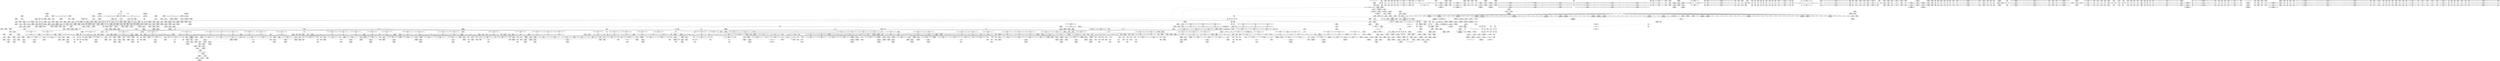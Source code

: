 digraph {
	CE0x4eb5ef0 [shape=record,shape=Mrecord,label="{CE0x4eb5ef0|i64*_getelementptr_inbounds_(_18_x_i64_,_18_x_i64_*___llvm_gcov_ctr313,_i64_0,_i64_10)|*Constant*|*SummSink*}"]
	CE0x4fd8e80 [shape=record,shape=Mrecord,label="{CE0x4fd8e80|i8*_undef|*Constant*}"]
	CE0x4ed0590 [shape=record,shape=Mrecord,label="{CE0x4ed0590|selinux_shm_shmctl:_sw.bb4|*SummSink*}"]
	CE0x4f3ba00 [shape=record,shape=Mrecord,label="{CE0x4f3ba00|COLLAPSED:_GCMRE_current_task_external_global_%struct.task_struct*:_elem_0:default:}"]
	CE0x4f69470 [shape=record,shape=Mrecord,label="{CE0x4f69470|rcu_read_unlock:_call|include/linux/rcupdate.h,933}"]
	CE0x4f12a00 [shape=record,shape=Mrecord,label="{CE0x4f12a00|task_sid:_do.body5}"]
	CE0x4f17b10 [shape=record,shape=Mrecord,label="{CE0x4f17b10|task_sid:_tmp4|*LoadInst*|security/selinux/hooks.c,208|*SummSource*}"]
	CE0x4f6fb30 [shape=record,shape=Mrecord,label="{CE0x4f6fb30|__rcu_read_lock:_entry}"]
	CE0x4ebe150 [shape=record,shape=Mrecord,label="{CE0x4ebe150|task_sid:_entry}"]
	CE0x4fb42b0 [shape=record,shape=Mrecord,label="{CE0x4fb42b0|rcu_lock_acquire:_tmp1}"]
	CE0x4ee1fa0 [shape=record,shape=Mrecord,label="{CE0x4ee1fa0|avc_has_perm:_ssid|Function::avc_has_perm&Arg::ssid::}"]
	CE0x4f42170 [shape=record,shape=Mrecord,label="{CE0x4f42170|current_sid:_tmp13|security/selinux/hooks.c,218|*SummSource*}"]
	CE0x4f74c00 [shape=record,shape=Mrecord,label="{CE0x4f74c00|current_sid:_tmp15|security/selinux/hooks.c,218|*SummSink*}"]
	CE0x4f1f7a0 [shape=record,shape=Mrecord,label="{CE0x4f1f7a0|rcu_read_unlock:_entry}"]
	CE0x4f2fdf0 [shape=record,shape=Mrecord,label="{CE0x4f2fdf0|get_current:_tmp1}"]
	CE0x4ffe230 [shape=record,shape=Mrecord,label="{CE0x4ffe230|__rcu_read_unlock:_tmp7|include/linux/rcupdate.h,245}"]
	CE0x4ecce30 [shape=record,shape=Mrecord,label="{CE0x4ecce30|i64*_getelementptr_inbounds_(_11_x_i64_,_11_x_i64_*___llvm_gcov_ctr132,_i64_0,_i64_8)|*Constant*|*SummSink*}"]
	CE0x4f524b0 [shape=record,shape=Mrecord,label="{CE0x4f524b0|rcu_read_lock:_tmp22|include/linux/rcupdate.h,884|*SummSink*}"]
	CE0x4f06420 [shape=record,shape=Mrecord,label="{CE0x4f06420|80:_i32,_112:_i8*,_:_CRE_6,7_}"]
	CE0x4f0e850 [shape=record,shape=Mrecord,label="{CE0x4f0e850|selinux_shm_shmctl:_retval.0|*SummSource*}"]
	CE0x4f3afb0 [shape=record,shape=Mrecord,label="{CE0x4f3afb0|i64*_getelementptr_inbounds_(_2_x_i64_,_2_x_i64_*___llvm_gcov_ctr159,_i64_0,_i64_0)|*Constant*|*SummSink*}"]
	CE0x45e3fd0 [shape=record,shape=Mrecord,label="{CE0x45e3fd0|i64*_getelementptr_inbounds_(_18_x_i64_,_18_x_i64_*___llvm_gcov_ctr313,_i64_0,_i64_0)|*Constant*}"]
	CE0x4f5f1e0 [shape=record,shape=Mrecord,label="{CE0x4f5f1e0|i8*_getelementptr_inbounds_(_41_x_i8_,_41_x_i8_*_.str44,_i32_0,_i32_0)|*Constant*|*SummSource*}"]
	CE0x4ed1ea0 [shape=record,shape=Mrecord,label="{CE0x4ed1ea0|_ret_%struct.task_struct*_%tmp4,_!dbg_!27714|./arch/x86/include/asm/current.h,14}"]
	CE0x4f1df40 [shape=record,shape=Mrecord,label="{CE0x4f1df40|GLOBAL:_cred_sid|*Constant*}"]
	CE0x4f6ca10 [shape=record,shape=Mrecord,label="{CE0x4f6ca10|_call_void_mcount()_#3|*SummSource*}"]
	CE0x4ff55a0 [shape=record,shape=Mrecord,label="{CE0x4ff55a0|__preempt_count_sub:_tmp1|*SummSource*}"]
	CE0x4f2f920 [shape=record,shape=Mrecord,label="{CE0x4f2f920|task_sid:_tmp|*SummSource*}"]
	CE0x4ebee10 [shape=record,shape=Mrecord,label="{CE0x4ebee10|__llvm_gcov_indirect_counter_increment:_tmp2|*SummSink*}"]
	CE0x4ee7e20 [shape=record,shape=Mrecord,label="{CE0x4ee7e20|task_sid:_tmp15|security/selinux/hooks.c,208|*SummSink*}"]
	CE0x4f45f50 [shape=record,shape=Mrecord,label="{CE0x4f45f50|avc_has_perm:_requested|Function::avc_has_perm&Arg::requested::}"]
	CE0x4facd40 [shape=record,shape=Mrecord,label="{CE0x4facd40|GLOBAL:_rcu_read_unlock.__warned|Global_var:rcu_read_unlock.__warned|*SummSource*}"]
	CE0x4fd7bf0 [shape=record,shape=Mrecord,label="{CE0x4fd7bf0|void_(i32*,_i32,_i32*)*_asm_addl_$1,_%gs:$0_,_*m,ri,*m,_dirflag_,_fpsr_,_flags_|*SummSource*}"]
	CE0x4f78010 [shape=record,shape=Mrecord,label="{CE0x4f78010|current_sid:_tmp23|security/selinux/hooks.c,218|*SummSource*}"]
	CE0x4ede4a0 [shape=record,shape=Mrecord,label="{CE0x4ede4a0|i32_22|*Constant*|*SummSource*}"]
	CE0x4f06ed0 [shape=record,shape=Mrecord,label="{CE0x4f06ed0|80:_i32,_112:_i8*,_:_CRE_15,16_}"]
	CE0x4f253c0 [shape=record,shape=Mrecord,label="{CE0x4f253c0|ipc_has_perm:_tmp3|*SummSink*}"]
	CE0x5023f80 [shape=record,shape=Mrecord,label="{CE0x5023f80|_call_void_mcount()_#3|*SummSource*}"]
	CE0x4f75160 [shape=record,shape=Mrecord,label="{CE0x4f75160|current_sid:_tmp16|security/selinux/hooks.c,218}"]
	CE0x4edf370 [shape=record,shape=Mrecord,label="{CE0x4edf370|GLOBAL:_current_task|Global_var:current_task}"]
	CE0x4fd69c0 [shape=record,shape=Mrecord,label="{CE0x4fd69c0|i64*_getelementptr_inbounds_(_4_x_i64_,_4_x_i64_*___llvm_gcov_ctr134,_i64_0,_i64_0)|*Constant*|*SummSink*}"]
	CE0x4ff9b70 [shape=record,shape=Mrecord,label="{CE0x4ff9b70|i64*_getelementptr_inbounds_(_4_x_i64_,_4_x_i64_*___llvm_gcov_ctr133,_i64_0,_i64_2)|*Constant*}"]
	CE0x4f43aa0 [shape=record,shape=Mrecord,label="{CE0x4f43aa0|ipc_has_perm:_tmp}"]
	CE0x4f479b0 [shape=record,shape=Mrecord,label="{CE0x4f479b0|i64*_getelementptr_inbounds_(_2_x_i64_,_2_x_i64_*___llvm_gcov_ctr159,_i64_0,_i64_1)|*Constant*}"]
	CE0x4fb7350 [shape=record,shape=Mrecord,label="{CE0x4fb7350|_call_void___rcu_read_unlock()_#10,_!dbg_!27734|include/linux/rcupdate.h,937|*SummSource*}"]
	CE0x4ee3a40 [shape=record,shape=Mrecord,label="{CE0x4ee3a40|i64**_getelementptr_inbounds_(_6_x_i64*_,_6_x_i64*_*___llvm_gcda_edge_table314,_i64_0,_i64_5)|*Constant*|*SummSource*}"]
	CE0x4f2f840 [shape=record,shape=Mrecord,label="{CE0x4f2f840|task_sid:_tmp}"]
	CE0x4fdc770 [shape=record,shape=Mrecord,label="{CE0x4fdc770|i64*_getelementptr_inbounds_(_4_x_i64_,_4_x_i64_*___llvm_gcov_ctr129,_i64_0,_i64_0)|*Constant*|*SummSource*}"]
	CE0x4f51da0 [shape=record,shape=Mrecord,label="{CE0x4f51da0|rcu_read_lock:_tmp21|include/linux/rcupdate.h,884}"]
	CE0x4f4a250 [shape=record,shape=Mrecord,label="{CE0x4f4a250|rcu_read_lock:_tmp11|include/linux/rcupdate.h,882|*SummSource*}"]
	CE0x4eb9300 [shape=record,shape=Mrecord,label="{CE0x4eb9300|selinux_shm_shmctl:_tmp1}"]
	CE0x4f0a490 [shape=record,shape=Mrecord,label="{CE0x4f0a490|80:_i32,_112:_i8*,_:_CRE_53,54_}"]
	CE0x4ec65f0 [shape=record,shape=Mrecord,label="{CE0x4ec65f0|task_sid:_tmp18|security/selinux/hooks.c,208|*SummSource*}"]
	CE0x4fb9ad0 [shape=record,shape=Mrecord,label="{CE0x4fb9ad0|GLOBAL:___rcu_read_unlock|*Constant*|*SummSource*}"]
	CE0x4f37960 [shape=record,shape=Mrecord,label="{CE0x4f37960|_call_void_rcu_lock_acquire(%struct.lockdep_map*_rcu_lock_map)_#10,_!dbg_!27711|include/linux/rcupdate.h,881}"]
	CE0x4f27a10 [shape=record,shape=Mrecord,label="{CE0x4f27a10|task_sid:_land.lhs.true|*SummSource*}"]
	CE0x50245f0 [shape=record,shape=Mrecord,label="{CE0x50245f0|__preempt_count_add:_do.body|*SummSource*}"]
	CE0x4fe5600 [shape=record,shape=Mrecord,label="{CE0x4fe5600|__preempt_count_sub:_tmp1}"]
	CE0x4f82e10 [shape=record,shape=Mrecord,label="{CE0x4f82e10|rcu_read_lock:_do.body}"]
	CE0x4f08b90 [shape=record,shape=Mrecord,label="{CE0x4f08b90|_call_void_rcu_read_lock()_#10,_!dbg_!27712|security/selinux/hooks.c,207|*SummSource*}"]
	CE0x4f36c30 [shape=record,shape=Mrecord,label="{CE0x4f36c30|task_sid:_tmp1|*SummSource*}"]
	CE0x45e4040 [shape=record,shape=Mrecord,label="{CE0x45e4040|i64*_getelementptr_inbounds_(_18_x_i64_,_18_x_i64_*___llvm_gcov_ctr313,_i64_0,_i64_0)|*Constant*|*SummSource*}"]
	CE0x4ebd690 [shape=record,shape=Mrecord,label="{CE0x4ebd690|80:_i32,_112:_i8*,_:_CRE_23,24_}"]
	CE0x4f18740 [shape=record,shape=Mrecord,label="{CE0x4f18740|i64*_getelementptr_inbounds_(_11_x_i64_,_11_x_i64_*___llvm_gcov_ctr127,_i64_0,_i64_1)|*Constant*|*SummSink*}"]
	CE0x4f37a20 [shape=record,shape=Mrecord,label="{CE0x4f37a20|_ret_void,_!dbg_!27717|include/linux/rcupdate.h,240}"]
	CE0x4f17280 [shape=record,shape=Mrecord,label="{CE0x4f17280|task_sid:_tmp|*SummSink*}"]
	CE0x4eea0a0 [shape=record,shape=Mrecord,label="{CE0x4eea0a0|_call_void___llvm_gcov_indirect_counter_increment(i32*___llvm_gcov_global_state_pred315,_i64**_getelementptr_inbounds_(_6_x_i64*_,_6_x_i64*_*___llvm_gcda_edge_table314,_i64_0,_i64_5)),_!dbg_!27725|security/selinux/hooks.c,5359|*SummSource*}"]
	CE0x4ff8df0 [shape=record,shape=Mrecord,label="{CE0x4ff8df0|__preempt_count_sub:_val|Function::__preempt_count_sub&Arg::val::}"]
	CE0x4f093f0 [shape=record,shape=Mrecord,label="{CE0x4f093f0|80:_i32,_112:_i8*,_:_CRE_39,40_}"]
	CE0x4f6fd70 [shape=record,shape=Mrecord,label="{CE0x4f6fd70|_ret_void,_!dbg_!27717|include/linux/rcupdate.h,240|*SummSink*}"]
	CE0x4f21240 [shape=record,shape=Mrecord,label="{CE0x4f21240|task_sid:_tmp3|*SummSink*}"]
	CE0x4f433c0 [shape=record,shape=Mrecord,label="{CE0x4f433c0|task_sid:_bb|*SummSource*}"]
	CE0x4f88e60 [shape=record,shape=Mrecord,label="{CE0x4f88e60|rcu_read_lock:_tmp8|include/linux/rcupdate.h,882}"]
	CE0x4f02f00 [shape=record,shape=Mrecord,label="{CE0x4f02f00|i32_512|*Constant*}"]
	CE0x4f32330 [shape=record,shape=Mrecord,label="{CE0x4f32330|rcu_read_lock:_tmp6|include/linux/rcupdate.h,882}"]
	CE0x4f4e510 [shape=record,shape=Mrecord,label="{CE0x4f4e510|i32_883|*Constant*}"]
	CE0x4ed9810 [shape=record,shape=Mrecord,label="{CE0x4ed9810|task_has_system:_tsk|Function::task_has_system&Arg::tsk::}"]
	CE0x4f0f640 [shape=record,shape=Mrecord,label="{CE0x4f0f640|selinux_shm_shmctl:_tmp16|security/selinux/hooks.c,5367|*SummSink*}"]
	CE0x4f1b9f0 [shape=record,shape=Mrecord,label="{CE0x4f1b9f0|i64*_getelementptr_inbounds_(_13_x_i64_,_13_x_i64_*___llvm_gcov_ctr126,_i64_0,_i64_11)|*Constant*}"]
	CE0x4f19bd0 [shape=record,shape=Mrecord,label="{CE0x4f19bd0|rcu_read_unlock:_tmp22|include/linux/rcupdate.h,935|*SummSink*}"]
	CE0x4f1bd40 [shape=record,shape=Mrecord,label="{CE0x4f1bd40|i64*_getelementptr_inbounds_(_13_x_i64_,_13_x_i64_*___llvm_gcov_ctr126,_i64_0,_i64_11)|*Constant*|*SummSink*}"]
	CE0x4f402d0 [shape=record,shape=Mrecord,label="{CE0x4f402d0|ipc_has_perm:_sclass|security/selinux/hooks.c,5136|*SummSink*}"]
	CE0x4f27b00 [shape=record,shape=Mrecord,label="{CE0x4f27b00|task_sid:_land.lhs.true|*SummSink*}"]
	CE0x4f6c700 [shape=record,shape=Mrecord,label="{CE0x4f6c700|current_sid:_tmp10|security/selinux/hooks.c,218|*SummSource*}"]
	CE0x4f16390 [shape=record,shape=Mrecord,label="{CE0x4f16390|i64_5|*Constant*|*SummSink*}"]
	CE0x4f7e130 [shape=record,shape=Mrecord,label="{CE0x4f7e130|current_sid:_tmp24|security/selinux/hooks.c,220|*SummSource*}"]
	CE0x4ffe090 [shape=record,shape=Mrecord,label="{CE0x4ffe090|__rcu_read_unlock:_tmp7|include/linux/rcupdate.h,245|*SummSink*}"]
	CE0x4f139f0 [shape=record,shape=Mrecord,label="{CE0x4f139f0|task_sid:_tmp7|security/selinux/hooks.c,208|*SummSource*}"]
	CE0x4f15340 [shape=record,shape=Mrecord,label="{CE0x4f15340|i64_3|*Constant*|*SummSink*}"]
	CE0x4ee8a80 [shape=record,shape=Mrecord,label="{CE0x4ee8a80|__llvm_gcov_indirect_counter_increment:_counter|*SummSource*}"]
	"CONST[source:1(input),value:2(dynamic)][purpose:{object}]"
	CE0x4f39d30 [shape=record,shape=Mrecord,label="{CE0x4f39d30|task_sid:_tmp10|security/selinux/hooks.c,208|*SummSink*}"]
	CE0x4f194e0 [shape=record,shape=Mrecord,label="{CE0x4f194e0|rcu_read_lock:_tmp3|*SummSink*}"]
	CE0x4f0e720 [shape=record,shape=Mrecord,label="{CE0x4f0e720|selinux_shm_shmctl:_call6|security/selinux/hooks.c,5365|*SummSource*}"]
	CE0x4ec6a20 [shape=record,shape=Mrecord,label="{CE0x4ec6a20|task_sid:_tmp19|security/selinux/hooks.c,208}"]
	CE0x4f4ad70 [shape=record,shape=Mrecord,label="{CE0x4f4ad70|rcu_read_lock:_call3|include/linux/rcupdate.h,882|*SummSource*}"]
	CE0x4f495a0 [shape=record,shape=Mrecord,label="{CE0x4f495a0|i64*_getelementptr_inbounds_(_11_x_i64_,_11_x_i64_*___llvm_gcov_ctr127,_i64_0,_i64_8)|*Constant*|*SummSink*}"]
	CE0x4f325d0 [shape=record,shape=Mrecord,label="{CE0x4f325d0|rcu_read_lock:_tmp6|include/linux/rcupdate.h,882|*SummSink*}"]
	CE0x4fb22c0 [shape=record,shape=Mrecord,label="{CE0x4fb22c0|i64*_getelementptr_inbounds_(_4_x_i64_,_4_x_i64_*___llvm_gcov_ctr133,_i64_0,_i64_0)|*Constant*|*SummSource*}"]
	CE0x4ec3f40 [shape=record,shape=Mrecord,label="{CE0x4ec3f40|task_has_system:_perms|Function::task_has_system&Arg::perms::|*SummSink*}"]
	CE0x4f84950 [shape=record,shape=Mrecord,label="{CE0x4f84950|i64*_getelementptr_inbounds_(_11_x_i64_,_11_x_i64_*___llvm_gcov_ctr127,_i64_0,_i64_0)|*Constant*|*SummSink*}"]
	CE0x4f84410 [shape=record,shape=Mrecord,label="{CE0x4f84410|GLOBAL:___llvm_gcov_ctr127|Global_var:__llvm_gcov_ctr127|*SummSource*}"]
	CE0x4f2aba0 [shape=record,shape=Mrecord,label="{CE0x4f2aba0|i8*_getelementptr_inbounds_(_44_x_i8_,_44_x_i8_*_.str47,_i32_0,_i32_0)|*Constant*}"]
	CE0x4f44030 [shape=record,shape=Mrecord,label="{CE0x4f44030|ipc_has_perm:_type|security/selinux/hooks.c,5133}"]
	CE0x4f381b0 [shape=record,shape=Mrecord,label="{CE0x4f381b0|i64_6|*Constant*|*SummSource*}"]
	CE0x4f310c0 [shape=record,shape=Mrecord,label="{CE0x4f310c0|task_sid:_tmp11|security/selinux/hooks.c,208|*SummSink*}"]
	CE0x4fe9f30 [shape=record,shape=Mrecord,label="{CE0x4fe9f30|__rcu_read_unlock:_tmp1|*SummSink*}"]
	CE0x4f10fc0 [shape=record,shape=Mrecord,label="{CE0x4f10fc0|_ret_i32_%call2,_!dbg_!27728|security/selinux/hooks.c,5136|*SummSource*}"]
	CE0x4f710f0 [shape=record,shape=Mrecord,label="{CE0x4f710f0|i64_0|*Constant*}"]
	CE0x4f58510 [shape=record,shape=Mrecord,label="{CE0x4f58510|rcu_read_unlock:_land.lhs.true2|*SummSource*}"]
	CE0x4ff0620 [shape=record,shape=Mrecord,label="{CE0x4ff0620|%struct.lockdep_map*_null|*Constant*|*SummSource*}"]
	CE0x5023c90 [shape=record,shape=Mrecord,label="{CE0x5023c90|__preempt_count_sub:_tmp6|./arch/x86/include/asm/preempt.h,78}"]
	CE0x4f0b400 [shape=record,shape=Mrecord,label="{CE0x4f0b400|80:_i32,_112:_i8*,_:_CRE_66,67_}"]
	CE0x4f149d0 [shape=record,shape=Mrecord,label="{CE0x4f149d0|GLOBAL:___llvm_gcov_ctr126|Global_var:__llvm_gcov_ctr126|*SummSink*}"]
	CE0x4f0cdf0 [shape=record,shape=Mrecord,label="{CE0x4f0cdf0|80:_i32,_112:_i8*,_:_CRE_120,128_|*MultipleSource*|Function::selinux_shm_shmctl&Arg::shp::|security/selinux/hooks.c,5365}"]
	CE0x50035f0 [shape=record,shape=Mrecord,label="{CE0x50035f0|__preempt_count_sub:_tmp4|./arch/x86/include/asm/preempt.h,77}"]
	CE0x4fde030 [shape=record,shape=Mrecord,label="{CE0x4fde030|__rcu_read_unlock:_tmp4|include/linux/rcupdate.h,244}"]
	CE0x4f40700 [shape=record,shape=Mrecord,label="{CE0x4f40700|ipc_has_perm:_tmp8|security/selinux/hooks.c,5136|*SummSink*}"]
	CE0x4f41940 [shape=record,shape=Mrecord,label="{CE0x4f41940|rcu_lock_acquire:_map|Function::rcu_lock_acquire&Arg::map::|*SummSink*}"]
	CE0x4f69070 [shape=record,shape=Mrecord,label="{CE0x4f69070|i64*_getelementptr_inbounds_(_11_x_i64_,_11_x_i64_*___llvm_gcov_ctr125,_i64_0,_i64_0)|*Constant*|*SummSink*}"]
	CE0x4f72b90 [shape=record,shape=Mrecord,label="{CE0x4f72b90|i8*_getelementptr_inbounds_(_25_x_i8_,_25_x_i8_*_.str3,_i32_0,_i32_0)|*Constant*}"]
	CE0x4f3c670 [shape=record,shape=Mrecord,label="{CE0x4f3c670|avc_has_perm:_requested|Function::avc_has_perm&Arg::requested::|*SummSource*}"]
	CE0x4f16050 [shape=record,shape=Mrecord,label="{CE0x4f16050|current_sid:_tmp5|security/selinux/hooks.c,218|*SummSink*}"]
	CE0x4f77e90 [shape=record,shape=Mrecord,label="{CE0x4f77e90|current_sid:_tmp23|security/selinux/hooks.c,218}"]
	CE0x4ff8b80 [shape=record,shape=Mrecord,label="{CE0x4ff8b80|rcu_lock_acquire:_tmp5|include/linux/rcupdate.h,418}"]
	CE0x4fd9ec0 [shape=record,shape=Mrecord,label="{CE0x4fd9ec0|__preempt_count_add:_tmp1}"]
	CE0x4ebb660 [shape=record,shape=Mrecord,label="{CE0x4ebb660|__llvm_gcov_indirect_counter_increment:_tmp1|*SummSink*}"]
	CE0x4edcad0 [shape=record,shape=Mrecord,label="{CE0x4edcad0|current_sid:_call4|security/selinux/hooks.c,218}"]
	CE0x4f21ee0 [shape=record,shape=Mrecord,label="{CE0x4f21ee0|task_sid:_do.end|*SummSource*}"]
	CE0x4feb400 [shape=record,shape=Mrecord,label="{CE0x4feb400|GLOBAL:_lock_release|*Constant*|*SummSource*}"]
	CE0x4fb6f40 [shape=record,shape=Mrecord,label="{CE0x4fb6f40|GLOBAL:___rcu_read_unlock|*Constant*}"]
	CE0x4fac670 [shape=record,shape=Mrecord,label="{CE0x4fac670|rcu_read_unlock:_tmp1|*SummSource*}"]
	CE0x4f43700 [shape=record,shape=Mrecord,label="{CE0x4f43700|i64*_getelementptr_inbounds_(_2_x_i64_,_2_x_i64_*___llvm_gcov_ctr294,_i64_0,_i64_0)|*Constant*|*SummSink*}"]
	CE0x4f21510 [shape=record,shape=Mrecord,label="{CE0x4f21510|_ret_void,_!dbg_!27717|include/linux/rcupdate.h,419}"]
	CE0x5009870 [shape=record,shape=Mrecord,label="{CE0x5009870|i64*_getelementptr_inbounds_(_4_x_i64_,_4_x_i64_*___llvm_gcov_ctr135,_i64_0,_i64_1)|*Constant*|*SummSink*}"]
	CE0x4edf070 [shape=record,shape=Mrecord,label="{CE0x4edf070|current_sid:_tmp3}"]
	CE0x4fd8b50 [shape=record,shape=Mrecord,label="{CE0x4fd8b50|rcu_lock_release:_tmp7|*SummSource*}"]
	CE0x4ec6b80 [shape=record,shape=Mrecord,label="{CE0x4ec6b80|task_sid:_tmp19|security/selinux/hooks.c,208|*SummSource*}"]
	CE0x4edd3d0 [shape=record,shape=Mrecord,label="{CE0x4edd3d0|i32_78|*Constant*}"]
	CE0x4ffed40 [shape=record,shape=Mrecord,label="{CE0x4ffed40|i64*_getelementptr_inbounds_(_4_x_i64_,_4_x_i64_*___llvm_gcov_ctr134,_i64_0,_i64_0)|*Constant*|*SummSource*}"]
	CE0x4f36060 [shape=record,shape=Mrecord,label="{CE0x4f36060|GLOBAL:_current_sid.__warned|Global_var:current_sid.__warned}"]
	CE0x4f6f4c0 [shape=record,shape=Mrecord,label="{CE0x4f6f4c0|cred_sid:_tmp|*SummSink*}"]
	CE0x4f03540 [shape=record,shape=Mrecord,label="{CE0x4f03540|i32_512|*Constant*|*SummSource*}"]
	CE0x4f3fb60 [shape=record,shape=Mrecord,label="{CE0x4f3fb60|ipc_has_perm:_tmp7|security/selinux/hooks.c,5136}"]
	CE0x4f20b90 [shape=record,shape=Mrecord,label="{CE0x4f20b90|task_sid:_do.end}"]
	CE0x4ee77e0 [shape=record,shape=Mrecord,label="{CE0x4ee77e0|task_sid:_tmp14|security/selinux/hooks.c,208|*SummSource*}"]
	CE0x4fdaf70 [shape=record,shape=Mrecord,label="{CE0x4fdaf70|_call_void_lock_acquire(%struct.lockdep_map*_%map,_i32_0,_i32_0,_i32_2,_i32_0,_%struct.lockdep_map*_null,_i64_ptrtoint_(i8*_blockaddress(_rcu_lock_acquire,_%__here)_to_i64))_#10,_!dbg_!27716|include/linux/rcupdate.h,418|*SummSink*}"]
	CE0x4f15ee0 [shape=record,shape=Mrecord,label="{CE0x4f15ee0|current_sid:_tmp5|security/selinux/hooks.c,218|*SummSource*}"]
	CE0x4f08420 [shape=record,shape=Mrecord,label="{CE0x4f08420|task_sid:_land.lhs.true2}"]
	CE0x4f12f10 [shape=record,shape=Mrecord,label="{CE0x4f12f10|_call_void_mcount()_#3}"]
	CE0x4f12be0 [shape=record,shape=Mrecord,label="{CE0x4f12be0|task_sid:_do.body5|*SummSink*}"]
	CE0x4eb95c0 [shape=record,shape=Mrecord,label="{CE0x4eb95c0|selinux_shm_shmctl:_entry|*SummSource*}"]
	CE0x4ec0210 [shape=record,shape=Mrecord,label="{CE0x4ec0210|GLOBAL:_get_current|*Constant*|*SummSource*}"]
	CE0x4f1eb60 [shape=record,shape=Mrecord,label="{CE0x4f1eb60|_ret_i32_%tmp6,_!dbg_!27716|security/selinux/hooks.c,197|*SummSource*}"]
	CE0x4f1b3a0 [shape=record,shape=Mrecord,label="{CE0x4f1b3a0|rcu_lock_release:_entry}"]
	CE0x4f1caf0 [shape=record,shape=Mrecord,label="{CE0x4f1caf0|i64*_getelementptr_inbounds_(_13_x_i64_,_13_x_i64_*___llvm_gcov_ctr126,_i64_0,_i64_12)|*Constant*}"]
	CE0x4f5e830 [shape=record,shape=Mrecord,label="{CE0x4f5e830|i32_208|*Constant*}"]
	CE0x4ff1540 [shape=record,shape=Mrecord,label="{CE0x4ff1540|__rcu_read_lock:_do.body|*SummSink*}"]
	CE0x4f1c140 [shape=record,shape=Mrecord,label="{CE0x4f1c140|task_sid:_tmp25|security/selinux/hooks.c,208|*SummSource*}"]
	CE0x4edab70 [shape=record,shape=Mrecord,label="{CE0x4edab70|ipc_has_perm:_tmp5|security/selinux/hooks.c,5131}"]
	CE0x4f27cd0 [shape=record,shape=Mrecord,label="{CE0x4f27cd0|task_sid:_if.end|*SummSource*}"]
	CE0x4f40f60 [shape=record,shape=Mrecord,label="{CE0x4f40f60|avc_has_perm:_ssid|Function::avc_has_perm&Arg::ssid::}"]
	CE0x4f06c70 [shape=record,shape=Mrecord,label="{CE0x4f06c70|80:_i32,_112:_i8*,_:_CRE_13,14_}"]
	CE0x4f2b070 [shape=record,shape=Mrecord,label="{CE0x4f2b070|i64*_getelementptr_inbounds_(_11_x_i64_,_11_x_i64_*___llvm_gcov_ctr132,_i64_0,_i64_9)|*Constant*}"]
	CE0x4f71c20 [shape=record,shape=Mrecord,label="{CE0x4f71c20|i1_true|*Constant*|*SummSink*}"]
	CE0x4f70150 [shape=record,shape=Mrecord,label="{CE0x4f70150|i1_true|*Constant*|*SummSource*}"]
	CE0x4f50380 [shape=record,shape=Mrecord,label="{CE0x4f50380|rcu_read_lock:_tmp18|include/linux/rcupdate.h,882|*SummSink*}"]
	CE0x4fabea0 [shape=record,shape=Mrecord,label="{CE0x4fabea0|rcu_read_unlock:_tmp7|include/linux/rcupdate.h,933|*SummSource*}"]
	CE0x4fdd110 [shape=record,shape=Mrecord,label="{CE0x4fdd110|i64*_getelementptr_inbounds_(_4_x_i64_,_4_x_i64_*___llvm_gcov_ctr129,_i64_0,_i64_1)|*Constant*}"]
	CE0x4ee4910 [shape=record,shape=Mrecord,label="{CE0x4ee4910|i64*_getelementptr_inbounds_(_18_x_i64_,_18_x_i64_*___llvm_gcov_ctr313,_i64_0,_i64_14)|*Constant*|*SummSink*}"]
	CE0x4f06a10 [shape=record,shape=Mrecord,label="{CE0x4f06a10|80:_i32,_112:_i8*,_:_CRE_11,12_}"]
	CE0x4fb1db0 [shape=record,shape=Mrecord,label="{CE0x4fb1db0|rcu_read_unlock:_do.end|*SummSource*}"]
	CE0x4f25c00 [shape=record,shape=Mrecord,label="{CE0x4f25c00|ipc_has_perm:_tmp|*SummSource*}"]
	CE0x4f2bd80 [shape=record,shape=Mrecord,label="{CE0x4f2bd80|rcu_read_unlock:_tmp20|include/linux/rcupdate.h,933}"]
	CE0x4f20140 [shape=record,shape=Mrecord,label="{CE0x4f20140|task_sid:_tmp21|security/selinux/hooks.c,208|*SummSource*}"]
	CE0x4fb79d0 [shape=record,shape=Mrecord,label="{CE0x4fb79d0|_ret_void,_!dbg_!27717|include/linux/rcupdate.h,245|*SummSource*}"]
	CE0x4f5f510 [shape=record,shape=Mrecord,label="{CE0x4f5f510|i64*_getelementptr_inbounds_(_13_x_i64_,_13_x_i64_*___llvm_gcov_ctr126,_i64_0,_i64_9)|*Constant*|*SummSource*}"]
	CE0x4fb4510 [shape=record,shape=Mrecord,label="{CE0x4fb4510|rcu_lock_acquire:_tmp1|*SummSink*}"]
	CE0x4f037b0 [shape=record,shape=Mrecord,label="{CE0x4f037b0|i32_8|*Constant*|*SummSource*}"]
	CE0x4f824e0 [shape=record,shape=Mrecord,label="{CE0x4f824e0|rcu_read_lock:_do.end|*SummSource*}"]
	CE0x4fb1ed0 [shape=record,shape=Mrecord,label="{CE0x4fb1ed0|rcu_read_unlock:_do.end|*SummSink*}"]
	CE0x4f70620 [shape=record,shape=Mrecord,label="{CE0x4f70620|i64*_getelementptr_inbounds_(_11_x_i64_,_11_x_i64_*___llvm_gcov_ctr125,_i64_0,_i64_6)|*Constant*}"]
	CE0x4f66460 [shape=record,shape=Mrecord,label="{CE0x4f66460|__preempt_count_add:_do.body|*SummSink*}"]
	CE0x4f180f0 [shape=record,shape=Mrecord,label="{CE0x4f180f0|GLOBAL:___llvm_gcov_ctr125|Global_var:__llvm_gcov_ctr125|*SummSource*}"]
	CE0x4ee8580 [shape=record,shape=Mrecord,label="{CE0x4ee8580|task_sid:_tmp17|security/selinux/hooks.c,208|*SummSource*}"]
	CE0x4f0c4b0 [shape=record,shape=Mrecord,label="{CE0x4f0c4b0|80:_i32,_112:_i8*,_:_CRE_92,96_|*MultipleSource*|Function::selinux_shm_shmctl&Arg::shp::|security/selinux/hooks.c,5365}"]
	CE0x4f89570 [shape=record,shape=Mrecord,label="{CE0x4f89570|cred_sid:_tmp6|security/selinux/hooks.c,197|*SummSource*}"]
	CE0x4fd61c0 [shape=record,shape=Mrecord,label="{CE0x4fd61c0|__preempt_count_add:_tmp2}"]
	CE0x4f7fa20 [shape=record,shape=Mrecord,label="{CE0x4f7fa20|cred_sid:_sid|security/selinux/hooks.c,197|*SummSink*}"]
	CE0x4fb33e0 [shape=record,shape=Mrecord,label="{CE0x4fb33e0|rcu_read_unlock:_tmp11|include/linux/rcupdate.h,933|*SummSource*}"]
	CE0x4f6ba20 [shape=record,shape=Mrecord,label="{CE0x4f6ba20|current_sid:_tmp9|security/selinux/hooks.c,218|*SummSink*}"]
	CE0x4f141f0 [shape=record,shape=Mrecord,label="{CE0x4f141f0|task_sid:_if.then|*SummSource*}"]
	CE0x4eca1c0 [shape=record,shape=Mrecord,label="{CE0x4eca1c0|i64*_getelementptr_inbounds_(_18_x_i64_,_18_x_i64_*___llvm_gcov_ctr313,_i64_0,_i64_12)|*Constant*|*SummSink*}"]
	CE0x4f16570 [shape=record,shape=Mrecord,label="{CE0x4f16570|i64_4|*Constant*|*SummSink*}"]
	CE0x4f23bd0 [shape=record,shape=Mrecord,label="{CE0x4f23bd0|ipc_has_perm:_call|security/selinux/hooks.c,5129|*SummSink*}"]
	CE0x4f09d70 [shape=record,shape=Mrecord,label="{CE0x4f09d70|80:_i32,_112:_i8*,_:_CRE_47,48_}"]
	CE0x4fdc400 [shape=record,shape=Mrecord,label="{CE0x4fdc400|__preempt_count_sub:_sub|./arch/x86/include/asm/preempt.h,77|*SummSink*}"]
	CE0x4f57450 [shape=record,shape=Mrecord,label="{CE0x4f57450|_call_void_mcount()_#3|*SummSink*}"]
	CE0x4edaed0 [shape=record,shape=Mrecord,label="{CE0x4edaed0|ipc_has_perm:_type|security/selinux/hooks.c,5133|*SummSink*}"]
	CE0x4f54f30 [shape=record,shape=Mrecord,label="{CE0x4f54f30|__rcu_read_lock:_do.end|*SummSink*}"]
	CE0x4f6b0b0 [shape=record,shape=Mrecord,label="{CE0x4f6b0b0|i64*_getelementptr_inbounds_(_11_x_i64_,_11_x_i64_*___llvm_gcov_ctr125,_i64_0,_i64_0)|*Constant*|*SummSource*}"]
	CE0x4f061c0 [shape=record,shape=Mrecord,label="{CE0x4f061c0|80:_i32,_112:_i8*,_:_CRE_4,5_}"]
	CE0x4f15540 [shape=record,shape=Mrecord,label="{CE0x4f15540|i64_1|*Constant*}"]
	CE0x4f3e850 [shape=record,shape=Mrecord,label="{CE0x4f3e850|i16_3|*Constant*|*SummSink*}"]
	CE0x4eb5270 [shape=record,shape=Mrecord,label="{CE0x4eb5270|__llvm_gcov_indirect_counter_increment:_pred}"]
	CE0x4f16460 [shape=record,shape=Mrecord,label="{CE0x4f16460|i64_4|*Constant*}"]
	CE0x4f72720 [shape=record,shape=Mrecord,label="{CE0x4f72720|i64*_getelementptr_inbounds_(_11_x_i64_,_11_x_i64_*___llvm_gcov_ctr125,_i64_0,_i64_8)|*Constant*|*SummSource*}"]
	CE0x4fb92e0 [shape=record,shape=Mrecord,label="{CE0x4fb92e0|__preempt_count_sub:_sub|./arch/x86/include/asm/preempt.h,77|*SummSource*}"]
	CE0x4f04440 [shape=record,shape=Mrecord,label="{CE0x4f04440|i64*_getelementptr_inbounds_(_18_x_i64_,_18_x_i64_*___llvm_gcov_ctr313,_i64_0,_i64_16)|*Constant*|*SummSink*}"]
	CE0x4ff0960 [shape=record,shape=Mrecord,label="{CE0x4ff0960|i64_ptrtoint_(i8*_blockaddress(_rcu_lock_acquire,_%__here)_to_i64)|*Constant*}"]
	CE0x4f68da0 [shape=record,shape=Mrecord,label="{CE0x4f68da0|current_sid:_bb}"]
	CE0x4f67950 [shape=record,shape=Mrecord,label="{CE0x4f67950|rcu_lock_acquire:_tmp4|include/linux/rcupdate.h,418}"]
	CE0x4ed7ba0 [shape=record,shape=Mrecord,label="{CE0x4ed7ba0|i32_12|*Constant*|*SummSource*}"]
	CE0x4f092c0 [shape=record,shape=Mrecord,label="{CE0x4f092c0|80:_i32,_112:_i8*,_:_CRE_38,39_}"]
	CE0x4f0cc20 [shape=record,shape=Mrecord,label="{CE0x4f0cc20|80:_i32,_112:_i8*,_:_CRE_112,120_|*MultipleSource*|Function::selinux_shm_shmctl&Arg::shp::|security/selinux/hooks.c,5365}"]
	CE0x4ebbd70 [shape=record,shape=Mrecord,label="{CE0x4ebbd70|__llvm_gcov_indirect_counter_increment:_tmp6|*SummSource*}"]
	CE0x4f2f8b0 [shape=record,shape=Mrecord,label="{CE0x4f2f8b0|COLLAPSED:_GCMRE___llvm_gcov_ctr126_internal_global_13_x_i64_zeroinitializer:_elem_0:default:}"]
	CE0x4f863b0 [shape=record,shape=Mrecord,label="{CE0x4f863b0|%struct.task_struct*_(%struct.task_struct**)*_asm_movq_%gs:$_1:P_,$0_,_r,im,_dirflag_,_fpsr_,_flags_}"]
	CE0x4ee6d00 [shape=record,shape=Mrecord,label="{CE0x4ee6d00|selinux_shm_shmctl:_tmp12|security/selinux/hooks.c,5362|*SummSource*}"]
	CE0x4f5dd20 [shape=record,shape=Mrecord,label="{CE0x4f5dd20|i8_1|*Constant*|*SummSink*}"]
	CE0x4f0dc10 [shape=record,shape=Mrecord,label="{CE0x4f0dc10|80:_i32,_112:_i8*,_:_CRE_176,184_|*MultipleSource*|Function::selinux_shm_shmctl&Arg::shp::|security/selinux/hooks.c,5365}"]
	CE0x4f0c6b0 [shape=record,shape=Mrecord,label="{CE0x4f0c6b0|80:_i32,_112:_i8*,_:_CRE_96,100_|*MultipleSource*|Function::selinux_shm_shmctl&Arg::shp::|security/selinux/hooks.c,5365}"]
	CE0x50095e0 [shape=record,shape=Mrecord,label="{CE0x50095e0|__preempt_count_sub:_do.end|*SummSink*}"]
	CE0x4f75d20 [shape=record,shape=Mrecord,label="{CE0x4f75d20|_call_void_lockdep_rcu_suspicious(i8*_getelementptr_inbounds_(_25_x_i8_,_25_x_i8_*_.str3,_i32_0,_i32_0),_i32_218,_i8*_getelementptr_inbounds_(_45_x_i8_,_45_x_i8_*_.str12,_i32_0,_i32_0))_#10,_!dbg_!27727|security/selinux/hooks.c,218|*SummSink*}"]
	CE0x4f236b0 [shape=record,shape=Mrecord,label="{CE0x4f236b0|i64_0|*Constant*|*SummSource*}"]
	CE0x4f0b790 [shape=record,shape=Mrecord,label="{CE0x4f0b790|80:_i32,_112:_i8*,_:_CRE_69,70_}"]
	CE0x4ebc100 [shape=record,shape=Mrecord,label="{CE0x4ebc100|i64*_getelementptr_inbounds_(_18_x_i64_,_18_x_i64_*___llvm_gcov_ctr313,_i64_0,_i64_11)|*Constant*|*SummSink*}"]
	CE0x4ec4e00 [shape=record,shape=Mrecord,label="{CE0x4ec4e00|GLOBAL:_task_sid|*Constant*}"]
	CE0x4fe63e0 [shape=record,shape=Mrecord,label="{CE0x4fe63e0|__preempt_count_add:_val|Function::__preempt_count_add&Arg::val::}"]
	CE0x4ff0c00 [shape=record,shape=Mrecord,label="{CE0x4ff0c00|i64_ptrtoint_(i8*_blockaddress(_rcu_lock_acquire,_%__here)_to_i64)|*Constant*|*SummSink*}"]
	CE0x4fb2190 [shape=record,shape=Mrecord,label="{CE0x4fb2190|i64*_getelementptr_inbounds_(_4_x_i64_,_4_x_i64_*___llvm_gcov_ctr133,_i64_0,_i64_0)|*Constant*}"]
	CE0x4f1a900 [shape=record,shape=Mrecord,label="{CE0x4f1a900|rcu_lock_release:_entry|*SummSource*}"]
	CE0x4f31860 [shape=record,shape=Mrecord,label="{CE0x4f31860|i64*_getelementptr_inbounds_(_2_x_i64_,_2_x_i64_*___llvm_gcov_ctr131,_i64_0,_i64_1)|*Constant*}"]
	CE0x4edd810 [shape=record,shape=Mrecord,label="{CE0x4edd810|current_sid:_cred|security/selinux/hooks.c,218}"]
	CE0x4f265e0 [shape=record,shape=Mrecord,label="{CE0x4f265e0|current_sid:_entry|*SummSource*}"]
	CE0x4f68010 [shape=record,shape=Mrecord,label="{CE0x4f68010|rcu_lock_acquire:_indirectgoto}"]
	CE0x4f1daf0 [shape=record,shape=Mrecord,label="{CE0x4f1daf0|task_sid:_call7|security/selinux/hooks.c,208|*SummSource*}"]
	CE0x4ee9400 [shape=record,shape=Mrecord,label="{CE0x4ee9400|selinux_shm_shmctl:_tmp8|security/selinux/hooks.c,5356|*SummSource*}"]
	CE0x4f39c30 [shape=record,shape=Mrecord,label="{CE0x4f39c30|task_sid:_tmp10|security/selinux/hooks.c,208|*SummSource*}"]
	CE0x5015250 [shape=record,shape=Mrecord,label="{CE0x5015250|__preempt_count_add:_tmp7|./arch/x86/include/asm/preempt.h,73|*SummSink*}"]
	CE0x4f64e70 [shape=record,shape=Mrecord,label="{CE0x4f64e70|__preempt_count_sub:_tmp1|*SummSink*}"]
	CE0x4ec6de0 [shape=record,shape=Mrecord,label="{CE0x4ec6de0|selinux_shm_shmctl:_sw.epilog|*SummSource*}"]
	CE0x4f4f950 [shape=record,shape=Mrecord,label="{CE0x4f4f950|GLOBAL:_current_task|Global_var:current_task}"]
	CE0x4ee8af0 [shape=record,shape=Mrecord,label="{CE0x4ee8af0|__llvm_gcov_indirect_counter_increment:_tmp2}"]
	CE0x4fa9d80 [shape=record,shape=Mrecord,label="{CE0x4fa9d80|__rcu_read_lock:_tmp7|include/linux/rcupdate.h,240|*SummSource*}"]
	CE0x5024080 [shape=record,shape=Mrecord,label="{CE0x5024080|_call_void_mcount()_#3|*SummSink*}"]
	CE0x4ee57a0 [shape=record,shape=Mrecord,label="{CE0x4ee57a0|_call_void___llvm_gcov_indirect_counter_increment(i32*___llvm_gcov_global_state_pred315,_i64**_getelementptr_inbounds_(_6_x_i64*_,_6_x_i64*_*___llvm_gcda_edge_table314,_i64_0,_i64_0)),_!dbg_!27727|security/selinux/hooks.c,5362|*SummSink*}"]
	CE0x4f443c0 [shape=record,shape=Mrecord,label="{CE0x4f443c0|ipc_has_perm:_key|security/selinux/hooks.c,5134|*SummSource*}"]
	CE0x4f6ae80 [shape=record,shape=Mrecord,label="{CE0x4f6ae80|_call_void___rcu_read_lock()_#10,_!dbg_!27710|include/linux/rcupdate.h,879}"]
	CE0x4f828d0 [shape=record,shape=Mrecord,label="{CE0x4f828d0|_call_void_mcount()_#3|*SummSink*}"]
	CE0x4fab2e0 [shape=record,shape=Mrecord,label="{CE0x4fab2e0|rcu_lock_acquire:_tmp2|*SummSource*}"]
	CE0x4f3e5b0 [shape=record,shape=Mrecord,label="{CE0x4f3e5b0|i16_3|*Constant*}"]
	CE0x4f06b40 [shape=record,shape=Mrecord,label="{CE0x4f06b40|80:_i32,_112:_i8*,_:_CRE_12,13_}"]
	CE0x4faceb0 [shape=record,shape=Mrecord,label="{CE0x4faceb0|GLOBAL:_rcu_read_unlock.__warned|Global_var:rcu_read_unlock.__warned|*SummSink*}"]
	CE0x4f12680 [shape=record,shape=Mrecord,label="{CE0x4f12680|GLOBAL:___rcu_read_lock|*Constant*|*SummSink*}"]
	CE0x4f523d0 [shape=record,shape=Mrecord,label="{CE0x4f523d0|i64*_getelementptr_inbounds_(_11_x_i64_,_11_x_i64_*___llvm_gcov_ctr127,_i64_0,_i64_10)|*Constant*|*SummSink*}"]
	CE0x4f83490 [shape=record,shape=Mrecord,label="{CE0x4f83490|i64*_getelementptr_inbounds_(_11_x_i64_,_11_x_i64_*___llvm_gcov_ctr132,_i64_0,_i64_0)|*Constant*|*SummSource*}"]
	CE0x4ed0830 [shape=record,shape=Mrecord,label="{CE0x4ed0830|i64**_getelementptr_inbounds_(_6_x_i64*_,_6_x_i64*_*___llvm_gcda_edge_table314,_i64_0,_i64_2)|*Constant*|*SummSink*}"]
	CE0x4f44ff0 [shape=record,shape=Mrecord,label="{CE0x4f44ff0|i8_4|*Constant*}"]
	CE0x4f67ca0 [shape=record,shape=Mrecord,label="{CE0x4f67ca0|i64*_getelementptr_inbounds_(_4_x_i64_,_4_x_i64_*___llvm_gcov_ctr133,_i64_0,_i64_1)|*Constant*|*SummSource*}"]
	CE0x4eb9aa0 [shape=record,shape=Mrecord,label="{CE0x4eb9aa0|GLOBAL:___llvm_gcov_indirect_counter_increment|*Constant*|*SummSource*}"]
	CE0x4f474e0 [shape=record,shape=Mrecord,label="{CE0x4f474e0|avc_has_perm:_entry|*SummSource*}"]
	CE0x4f4d590 [shape=record,shape=Mrecord,label="{CE0x4f4d590|i64*_getelementptr_inbounds_(_11_x_i64_,_11_x_i64_*___llvm_gcov_ctr127,_i64_0,_i64_8)|*Constant*|*SummSource*}"]
	CE0x4faada0 [shape=record,shape=Mrecord,label="{CE0x4faada0|rcu_read_unlock:_tmp5|include/linux/rcupdate.h,933|*SummSink*}"]
	CE0x4ff0000 [shape=record,shape=Mrecord,label="{CE0x4ff0000|GLOBAL:___preempt_count_sub|*Constant*|*SummSource*}"]
	CE0x4fec450 [shape=record,shape=Mrecord,label="{CE0x4fec450|i64*_getelementptr_inbounds_(_4_x_i64_,_4_x_i64_*___llvm_gcov_ctr133,_i64_0,_i64_3)|*Constant*|*SummSource*}"]
	CE0x4fb6bf0 [shape=record,shape=Mrecord,label="{CE0x4fb6bf0|rcu_lock_release:_map|Function::rcu_lock_release&Arg::map::|*SummSource*}"]
	CE0x5023c20 [shape=record,shape=Mrecord,label="{CE0x5023c20|i64*_getelementptr_inbounds_(_4_x_i64_,_4_x_i64_*___llvm_gcov_ctr135,_i64_0,_i64_3)|*Constant*|*SummSource*}"]
	CE0x4f198c0 [shape=record,shape=Mrecord,label="{CE0x4f198c0|i64*_getelementptr_inbounds_(_11_x_i64_,_11_x_i64_*___llvm_gcov_ctr132,_i64_0,_i64_10)|*Constant*|*SummSource*}"]
	CE0x4f0f560 [shape=record,shape=Mrecord,label="{CE0x4f0f560|i64*_getelementptr_inbounds_(_18_x_i64_,_18_x_i64_*___llvm_gcov_ctr313,_i64_0,_i64_17)|*Constant*|*SummSink*}"]
	CE0x4f344d0 [shape=record,shape=Mrecord,label="{CE0x4f344d0|GLOBAL:_rcu_read_lock|*Constant*|*SummSource*}"]
	CE0x4f29370 [shape=record,shape=Mrecord,label="{CE0x4f29370|rcu_read_lock:_do.body|*SummSink*}"]
	CE0x4ffe720 [shape=record,shape=Mrecord,label="{CE0x4ffe720|__preempt_count_add:_bb|*SummSource*}"]
	CE0x4fd6bb0 [shape=record,shape=Mrecord,label="{CE0x4fd6bb0|__preempt_count_sub:_tmp6|./arch/x86/include/asm/preempt.h,78|*SummSource*}"]
	CE0x4ee2560 [shape=record,shape=Mrecord,label="{CE0x4ee2560|__llvm_gcov_indirect_counter_increment:_exit|*SummSource*}"]
	CE0x4f44430 [shape=record,shape=Mrecord,label="{CE0x4f44430|0:_i8,_8:_i32,_24:_%struct.selinux_audit_data*,_:_SCMRE_0,1_|*MultipleSource*|security/selinux/hooks.c,5133|security/selinux/hooks.c, 5128|Function::avc_has_perm&Arg::auditdata::}"]
	CE0x4eb60d0 [shape=record,shape=Mrecord,label="{CE0x4eb60d0|GLOBAL:_get_current|*Constant*}"]
	CE0x4fda190 [shape=record,shape=Mrecord,label="{CE0x4fda190|i64_1|*Constant*}"]
	CE0x4f3c8e0 [shape=record,shape=Mrecord,label="{CE0x4f3c8e0|_ret_i32_%retval.0,_!dbg_!27728|security/selinux/avc.c,775}"]
	CE0x4f815f0 [shape=record,shape=Mrecord,label="{CE0x4f815f0|i64*_getelementptr_inbounds_(_11_x_i64_,_11_x_i64_*___llvm_gcov_ctr127,_i64_0,_i64_0)|*Constant*}"]
	CE0x4ec1080 [shape=record,shape=Mrecord,label="{CE0x4ec1080|GLOBAL:___llvm_gcov_global_state_pred315|Global_var:__llvm_gcov_global_state_pred315|*SummSource*}"]
	CE0x4fdc660 [shape=record,shape=Mrecord,label="{CE0x4fdc660|__preempt_count_sub:_sub|./arch/x86/include/asm/preempt.h,77}"]
	CE0x4edbb60 [shape=record,shape=Mrecord,label="{CE0x4edbb60|selinux_shm_shmctl:_tmp5|security/selinux/hooks.c,5349}"]
	CE0x4f43600 [shape=record,shape=Mrecord,label="{CE0x4f43600|i64*_getelementptr_inbounds_(_13_x_i64_,_13_x_i64_*___llvm_gcov_ctr126,_i64_0,_i64_0)|*Constant*|*SummSource*}"]
	CE0x4f777b0 [shape=record,shape=Mrecord,label="{CE0x4f777b0|COLLAPSED:_CMRE:_elem_0::|security/selinux/hooks.c,218}"]
	CE0x4f11e10 [shape=record,shape=Mrecord,label="{CE0x4f11e10|i32_0|*Constant*}"]
	CE0x4f81fd0 [shape=record,shape=Mrecord,label="{CE0x4f81fd0|cred_sid:_tmp6|security/selinux/hooks.c,197|*SummSink*}"]
	CE0x4ee7420 [shape=record,shape=Mrecord,label="{CE0x4ee7420|selinux_shm_shmctl:_tmp13|security/selinux/hooks.c,5362}"]
	CE0x4f7fbb0 [shape=record,shape=Mrecord,label="{CE0x4f7fbb0|_call_void_rcu_lock_acquire(%struct.lockdep_map*_rcu_lock_map)_#10,_!dbg_!27711|include/linux/rcupdate.h,881|*SummSink*}"]
	CE0x4f60360 [shape=record,shape=Mrecord,label="{CE0x4f60360|rcu_lock_release:_tmp2}"]
	CE0x4f30d70 [shape=record,shape=Mrecord,label="{CE0x4f30d70|current_sid:_tmp9|security/selinux/hooks.c,218}"]
	CE0x4f7f810 [shape=record,shape=Mrecord,label="{CE0x4f7f810|cred_sid:_tmp5|security/selinux/hooks.c,196|*SummSink*}"]
	CE0x4eba2c0 [shape=record,shape=Mrecord,label="{CE0x4eba2c0|_ret_i32_%call1,_!dbg_!27716|security/selinux/hooks.c,1594|*SummSource*}"]
	CE0x4f12890 [shape=record,shape=Mrecord,label="{CE0x4f12890|task_sid:_if.end|*SummSink*}"]
	CE0x4fd7430 [shape=record,shape=Mrecord,label="{CE0x4fd7430|__rcu_read_unlock:_tmp6|include/linux/rcupdate.h,245|*SummSink*}"]
	CE0x4ec4e70 [shape=record,shape=Mrecord,label="{CE0x4ec4e70|task_sid:_task|Function::task_sid&Arg::task::}"]
	CE0x4f874a0 [shape=record,shape=Mrecord,label="{CE0x4f874a0|GLOBAL:_rcu_lock_acquire|*Constant*|*SummSource*}"]
	CE0x4fd5990 [shape=record,shape=Mrecord,label="{CE0x4fd5990|__rcu_read_unlock:_tmp1|*SummSource*}"]
	CE0x4f142e0 [shape=record,shape=Mrecord,label="{CE0x4f142e0|task_sid:_if.then|*SummSink*}"]
	CE0x4f04180 [shape=record,shape=Mrecord,label="{CE0x4f04180|i64*_getelementptr_inbounds_(_18_x_i64_,_18_x_i64_*___llvm_gcov_ctr313,_i64_0,_i64_16)|*Constant*}"]
	CE0x4f22860 [shape=record,shape=Mrecord,label="{CE0x4f22860|ipc_has_perm:_ipc_id|security/selinux/hooks.c,5134}"]
	CE0x4f33a10 [shape=record,shape=Mrecord,label="{CE0x4f33a10|task_sid:_tmp8|security/selinux/hooks.c,208|*SummSink*}"]
	CE0x4ff4290 [shape=record,shape=Mrecord,label="{CE0x4ff4290|__rcu_read_unlock:_tmp4|include/linux/rcupdate.h,244|*SummSink*}"]
	CE0x4ffaa00 [shape=record,shape=Mrecord,label="{CE0x4ffaa00|rcu_lock_release:_tmp4|include/linux/rcupdate.h,423|*SummSink*}"]
	CE0x4f07290 [shape=record,shape=Mrecord,label="{CE0x4f07290|80:_i32,_112:_i8*,_:_CRE_25,26_}"]
	CE0x4f558d0 [shape=record,shape=Mrecord,label="{CE0x4f558d0|rcu_read_unlock:_land.lhs.true|*SummSource*}"]
	CE0x4f2f230 [shape=record,shape=Mrecord,label="{CE0x4f2f230|current_sid:_tmp4|security/selinux/hooks.c,218|*SummSource*}"]
	CE0x4ec3430 [shape=record,shape=Mrecord,label="{CE0x4ec3430|i64**_getelementptr_inbounds_(_6_x_i64*_,_6_x_i64*_*___llvm_gcda_edge_table314,_i64_0,_i64_4)|*Constant*|*SummSource*}"]
	CE0x4ec9450 [shape=record,shape=Mrecord,label="{CE0x4ec9450|task_sid:_tmp9|security/selinux/hooks.c,208|*SummSource*}"]
	CE0x4f28450 [shape=record,shape=Mrecord,label="{CE0x4f28450|task_sid:_tmp22|security/selinux/hooks.c,208|*SummSink*}"]
	CE0x4f1c860 [shape=record,shape=Mrecord,label="{CE0x4f1c860|task_sid:_tmp26|security/selinux/hooks.c,208}"]
	CE0x4faf7a0 [shape=record,shape=Mrecord,label="{CE0x4faf7a0|rcu_read_unlock:_call3|include/linux/rcupdate.h,933|*SummSource*}"]
	CE0x4ff8d10 [shape=record,shape=Mrecord,label="{CE0x4ff8d10|_ret_void,_!dbg_!27720|./arch/x86/include/asm/preempt.h,78}"]
	CE0x4f66740 [shape=record,shape=Mrecord,label="{CE0x4f66740|i64*_getelementptr_inbounds_(_4_x_i64_,_4_x_i64_*___llvm_gcov_ctr129,_i64_0,_i64_2)|*Constant*}"]
	CE0x4ecd580 [shape=record,shape=Mrecord,label="{CE0x4ecd580|i64*_null|*Constant*|*SummSource*}"]
	CE0x4f42100 [shape=record,shape=Mrecord,label="{CE0x4f42100|current_sid:_tmp13|security/selinux/hooks.c,218}"]
	CE0x4ec1b70 [shape=record,shape=Mrecord,label="{CE0x4ec1b70|get_current:_tmp1|*SummSink*}"]
	CE0x4f07e70 [shape=record,shape=Mrecord,label="{CE0x4f07e70|80:_i32,_112:_i8*,_:_CRE_35,36_}"]
	CE0x4f80b80 [shape=record,shape=Mrecord,label="{CE0x4f80b80|GLOBAL:_rcu_lock_acquire|*Constant*}"]
	CE0x4f3c430 [shape=record,shape=Mrecord,label="{CE0x4f3c430|%struct.task_struct*_(%struct.task_struct**)*_asm_movq_%gs:$_1:P_,$0_,_r,im,_dirflag_,_fpsr_,_flags_|*SummSource*}"]
	CE0x4f80a90 [shape=record,shape=Mrecord,label="{CE0x4f80a90|get_current:_tmp3}"]
	CE0x60cb7c0 [shape=record,shape=Mrecord,label="{CE0x60cb7c0|selinux_shm_shmctl:_tmp|*SummSink*}"]
	CE0x4f32110 [shape=record,shape=Mrecord,label="{CE0x4f32110|task_sid:_tmp13|security/selinux/hooks.c,208|*SummSink*}"]
	CE0x4f1f0a0 [shape=record,shape=Mrecord,label="{CE0x4f1f0a0|_call_void_rcu_read_unlock()_#10,_!dbg_!27748|security/selinux/hooks.c,209|*SummSource*}"]
	CE0x4f13e00 [shape=record,shape=Mrecord,label="{CE0x4f13e00|current_sid:_tobool|security/selinux/hooks.c,218|*SummSource*}"]
	CE0x4ff2a20 [shape=record,shape=Mrecord,label="{CE0x4ff2a20|i64*_getelementptr_inbounds_(_4_x_i64_,_4_x_i64_*___llvm_gcov_ctr130,_i64_0,_i64_0)|*Constant*}"]
	CE0x4ee6c90 [shape=record,shape=Mrecord,label="{CE0x4ee6c90|i64*_getelementptr_inbounds_(_18_x_i64_,_18_x_i64_*___llvm_gcov_ctr313,_i64_0,_i64_15)|*Constant*|*SummSink*}"]
	CE0x4ec16c0 [shape=record,shape=Mrecord,label="{CE0x4ec16c0|GLOBAL:_task_has_system|*Constant*}"]
	CE0x4f2b0e0 [shape=record,shape=Mrecord,label="{CE0x4f2b0e0|i64*_getelementptr_inbounds_(_11_x_i64_,_11_x_i64_*___llvm_gcov_ctr132,_i64_0,_i64_9)|*Constant*|*SummSource*}"]
	CE0x4f699e0 [shape=record,shape=Mrecord,label="{CE0x4f699e0|current_sid:_tmp14|security/selinux/hooks.c,218|*SummSink*}"]
	CE0x4f33d10 [shape=record,shape=Mrecord,label="{CE0x4f33d10|i32_0|*Constant*}"]
	CE0x4f78760 [shape=record,shape=Mrecord,label="{CE0x4f78760|current_sid:_sid|security/selinux/hooks.c,220}"]
	CE0x4f2a700 [shape=record,shape=Mrecord,label="{CE0x4f2a700|i32_934|*Constant*|*SummSink*}"]
	CE0x4ec21f0 [shape=record,shape=Mrecord,label="{CE0x4ec21f0|i64*_getelementptr_inbounds_(_2_x_i64_,_2_x_i64_*___llvm_gcov_ctr98,_i64_0,_i64_1)|*Constant*|*SummSink*}"]
	CE0x4f10450 [shape=record,shape=Mrecord,label="{CE0x4f10450|ipc_has_perm:_entry|*SummSink*}"]
	CE0x4ed8f40 [shape=record,shape=Mrecord,label="{CE0x4ed8f40|selinux_shm_shmctl:_call1|security/selinux/hooks.c,5346}"]
	CE0x4f3a350 [shape=record,shape=Mrecord,label="{CE0x4f3a350|i64*_getelementptr_inbounds_(_11_x_i64_,_11_x_i64_*___llvm_gcov_ctr125,_i64_0,_i64_1)|*Constant*}"]
	CE0x4f6a130 [shape=record,shape=Mrecord,label="{CE0x4f6a130|rcu_read_unlock:_tmp2|*SummSource*}"]
	CE0x4f349c0 [shape=record,shape=Mrecord,label="{CE0x4f349c0|current_sid:_tmp7|security/selinux/hooks.c,218}"]
	CE0x4f127a0 [shape=record,shape=Mrecord,label="{CE0x4f127a0|__rcu_read_lock:_entry|*SummSource*}"]
	CE0x4eac180 [shape=record,shape=Mrecord,label="{CE0x4eac180|ipc_has_perm:_tmp5|security/selinux/hooks.c,5131|*SummSource*}"]
	CE0x4f1bfa0 [shape=record,shape=Mrecord,label="{CE0x4f1bfa0|task_sid:_tmp25|security/selinux/hooks.c,208}"]
	CE0x4faa520 [shape=record,shape=Mrecord,label="{CE0x4faa520|rcu_read_unlock:_tmp16|include/linux/rcupdate.h,933}"]
	CE0x4f4c4c0 [shape=record,shape=Mrecord,label="{CE0x4f4c4c0|rcu_read_lock:_tmp14|include/linux/rcupdate.h,882|*SummSource*}"]
	CE0x4f32900 [shape=record,shape=Mrecord,label="{CE0x4f32900|rcu_read_lock:_tmp7|include/linux/rcupdate.h,882|*SummSource*}"]
	CE0x4ebd0a0 [shape=record,shape=Mrecord,label="{CE0x4ebd0a0|80:_i32,_112:_i8*,_:_CRE_18,19_}"]
	CE0x4f4b920 [shape=record,shape=Mrecord,label="{CE0x4f4b920|rcu_read_unlock:_tmp13|include/linux/rcupdate.h,933}"]
	CE0x4f248f0 [shape=record,shape=Mrecord,label="{CE0x4f248f0|ipc_has_perm:_ad|security/selinux/hooks.c, 5128|*SummSource*}"]
	CE0x4f24fb0 [shape=record,shape=Mrecord,label="{CE0x4f24fb0|GLOBAL:_current_sid.__warned|Global_var:current_sid.__warned|*SummSink*}"]
	CE0x4f19390 [shape=record,shape=Mrecord,label="{CE0x4f19390|rcu_read_lock:_tmp3|*SummSource*}"]
	CE0x4f23820 [shape=record,shape=Mrecord,label="{CE0x4f23820|i64_0|*Constant*|*SummSink*}"]
	CE0x4f23ad0 [shape=record,shape=Mrecord,label="{CE0x4f23ad0|ipc_has_perm:_call|security/selinux/hooks.c,5129|*SummSource*}"]
	CE0x4f79c30 [shape=record,shape=Mrecord,label="{CE0x4f79c30|i64*_getelementptr_inbounds_(_2_x_i64_,_2_x_i64_*___llvm_gcov_ctr131,_i64_0,_i64_0)|*Constant*}"]
	CE0x4f24d00 [shape=record,shape=Mrecord,label="{CE0x4f24d00|i64*_getelementptr_inbounds_(_11_x_i64_,_11_x_i64_*___llvm_gcov_ctr125,_i64_0,_i64_6)|*Constant*|*SummSink*}"]
	CE0x4ee7910 [shape=record,shape=Mrecord,label="{CE0x4ee7910|task_sid:_tmp14|security/selinux/hooks.c,208|*SummSink*}"]
	CE0x4ebbb50 [shape=record,shape=Mrecord,label="{CE0x4ebbb50|__llvm_gcov_indirect_counter_increment:_tmp3|*SummSource*}"]
	CE0x4ff98f0 [shape=record,shape=Mrecord,label="{CE0x4ff98f0|__rcu_read_lock:_do.body}"]
	CE0x4f53800 [shape=record,shape=Mrecord,label="{CE0x4f53800|rcu_read_unlock:_tmp1|*SummSink*}"]
	CE0x4f07fa0 [shape=record,shape=Mrecord,label="{CE0x4f07fa0|80:_i32,_112:_i8*,_:_CRE_36,37_}"]
	CE0x4f06da0 [shape=record,shape=Mrecord,label="{CE0x4f06da0|80:_i32,_112:_i8*,_:_CRE_14,15_}"]
	CE0x5675410 [shape=record,shape=Mrecord,label="{CE0x5675410|__llvm_gcov_indirect_counter_increment:_counters|Function::__llvm_gcov_indirect_counter_increment&Arg::counters::}"]
	CE0x4ff4680 [shape=record,shape=Mrecord,label="{CE0x4ff4680|_call_void_mcount()_#3|*SummSource*}"]
	CE0x4eb4a50 [shape=record,shape=Mrecord,label="{CE0x4eb4a50|selinux_shm_shmctl:_entry|*SummSink*}"]
	CE0x4f264d0 [shape=record,shape=Mrecord,label="{CE0x4f264d0|current_sid:_entry}"]
	CE0x4f272e0 [shape=record,shape=Mrecord,label="{CE0x4f272e0|i64*_getelementptr_inbounds_(_2_x_i64_,_2_x_i64_*___llvm_gcov_ctr294,_i64_0,_i64_0)|*Constant*}"]
	CE0x4ec1c80 [shape=record,shape=Mrecord,label="{CE0x4ec1c80|_call_void_mcount()_#3|*SummSink*}"]
	CE0x4f6b570 [shape=record,shape=Mrecord,label="{CE0x4f6b570|rcu_read_lock:_tmp1|*SummSink*}"]
	CE0x4f1e490 [shape=record,shape=Mrecord,label="{CE0x4f1e490|cred_sid:_entry|*SummSink*}"]
	CE0x4f08320 [shape=record,shape=Mrecord,label="{CE0x4f08320|task_sid:_do.body|*SummSink*}"]
	CE0x4f24bf0 [shape=record,shape=Mrecord,label="{CE0x4f24bf0|i64*_getelementptr_inbounds_(_2_x_i64_,_2_x_i64_*___llvm_gcov_ctr294,_i64_0,_i64_1)|*Constant*}"]
	CE0x4feae10 [shape=record,shape=Mrecord,label="{CE0x4feae10|GLOBAL:_lock_release|*Constant*}"]
	CE0x4fd49e0 [shape=record,shape=Mrecord,label="{CE0x4fd49e0|i64*_getelementptr_inbounds_(_4_x_i64_,_4_x_i64_*___llvm_gcov_ctr130,_i64_0,_i64_3)|*Constant*}"]
	CE0x4f51a60 [shape=record,shape=Mrecord,label="{CE0x4f51a60|rcu_read_lock:_tmp20|include/linux/rcupdate.h,882|*SummSink*}"]
	CE0x4f07000 [shape=record,shape=Mrecord,label="{CE0x4f07000|80:_i32,_112:_i8*,_:_CRE_16,17_}"]
	CE0x4f89290 [shape=record,shape=Mrecord,label="{CE0x4f89290|rcu_read_lock:_tmp8|include/linux/rcupdate.h,882|*SummSource*}"]
	CE0x4f34dd0 [shape=record,shape=Mrecord,label="{CE0x4f34dd0|task_sid:_call3|security/selinux/hooks.c,208|*SummSource*}"]
	CE0x50091c0 [shape=record,shape=Mrecord,label="{CE0x50091c0|__preempt_count_sub:_do.body}"]
	CE0x4eb52e0 [shape=record,shape=Mrecord,label="{CE0x4eb52e0|__llvm_gcov_indirect_counter_increment:_pred|*SummSource*}"]
	CE0x4f10370 [shape=record,shape=Mrecord,label="{CE0x4f10370|ipc_has_perm:_entry|*SummSource*}"]
	CE0x4edfe30 [shape=record,shape=Mrecord,label="{CE0x4edfe30|_call_void_mcount()_#3}"]
	CE0x4ee5660 [shape=record,shape=Mrecord,label="{CE0x4ee5660|_call_void___llvm_gcov_indirect_counter_increment(i32*___llvm_gcov_global_state_pred315,_i64**_getelementptr_inbounds_(_6_x_i64*_,_6_x_i64*_*___llvm_gcda_edge_table314,_i64_0,_i64_0)),_!dbg_!27727|security/selinux/hooks.c,5362|*SummSource*}"]
	CE0x4f68e10 [shape=record,shape=Mrecord,label="{CE0x4f68e10|current_sid:_bb|*SummSource*}"]
	CE0x4f22e60 [shape=record,shape=Mrecord,label="{CE0x4f22e60|current_sid:_tobool1|security/selinux/hooks.c,218|*SummSource*}"]
	CE0x4f83280 [shape=record,shape=Mrecord,label="{CE0x4f83280|__rcu_read_lock:_tmp1}"]
	CE0x4feafb0 [shape=record,shape=Mrecord,label="{CE0x4feafb0|_call_void_lock_release(%struct.lockdep_map*_%map,_i32_1,_i64_ptrtoint_(i8*_blockaddress(_rcu_lock_release,_%__here)_to_i64))_#10,_!dbg_!27716|include/linux/rcupdate.h,423|*SummSink*}"]
	CE0x4f54140 [shape=record,shape=Mrecord,label="{CE0x4f54140|rcu_read_unlock:_tmp5|include/linux/rcupdate.h,933}"]
	CE0x4f68b90 [shape=record,shape=Mrecord,label="{CE0x4f68b90|_ret_void,_!dbg_!27735|include/linux/rcupdate.h,938}"]
	CE0x4f86f90 [shape=record,shape=Mrecord,label="{CE0x4f86f90|rcu_read_lock:_tmp4|include/linux/rcupdate.h,882|*SummSource*}"]
	CE0x4f76c20 [shape=record,shape=Mrecord,label="{CE0x4f76c20|current_sid:_tmp20|security/selinux/hooks.c,218}"]
	CE0x4f30350 [shape=record,shape=Mrecord,label="{CE0x4f30350|current_sid:_tmp1}"]
	CE0x4f37c40 [shape=record,shape=Mrecord,label="{CE0x4f37c40|task_sid:_tobool4|security/selinux/hooks.c,208|*SummSink*}"]
	CE0x4f0d330 [shape=record,shape=Mrecord,label="{CE0x4f0d330|80:_i32,_112:_i8*,_:_CRE_144,152_|*MultipleSource*|Function::selinux_shm_shmctl&Arg::shp::|security/selinux/hooks.c,5365}"]
	CE0x4eceb70 [shape=record,shape=Mrecord,label="{CE0x4eceb70|selinux_shm_shmctl:_sw.default|*SummSource*}"]
	CE0x4f833a0 [shape=record,shape=Mrecord,label="{CE0x4f833a0|i64*_getelementptr_inbounds_(_11_x_i64_,_11_x_i64_*___llvm_gcov_ctr132,_i64_0,_i64_0)|*Constant*}"]
	CE0x4f47a20 [shape=record,shape=Mrecord,label="{CE0x4f47a20|i64*_getelementptr_inbounds_(_2_x_i64_,_2_x_i64_*___llvm_gcov_ctr159,_i64_0,_i64_1)|*Constant*|*SummSource*}"]
	CE0x4f75880 [shape=record,shape=Mrecord,label="{CE0x4f75880|_call_void_lockdep_rcu_suspicious(i8*_getelementptr_inbounds_(_25_x_i8_,_25_x_i8_*_.str3,_i32_0,_i32_0),_i32_218,_i8*_getelementptr_inbounds_(_45_x_i8_,_45_x_i8_*_.str12,_i32_0,_i32_0))_#10,_!dbg_!27727|security/selinux/hooks.c,218}"]
	CE0x4f6ac90 [shape=record,shape=Mrecord,label="{CE0x4f6ac90|_call_void___rcu_read_lock()_#10,_!dbg_!27710|include/linux/rcupdate.h,879|*SummSink*}"]
	CE0x4ebfca0 [shape=record,shape=Mrecord,label="{CE0x4ebfca0|selinux_shm_shmctl:_sw.bb4|*SummSource*}"]
	CE0x4fb2cf0 [shape=record,shape=Mrecord,label="{CE0x4fb2cf0|rcu_read_unlock:_tmp18|include/linux/rcupdate.h,933|*SummSink*}"]
	CE0x4f20640 [shape=record,shape=Mrecord,label="{CE0x4f20640|avc_has_perm:_auditdata|Function::avc_has_perm&Arg::auditdata::}"]
	CE0x4f38760 [shape=record,shape=Mrecord,label="{CE0x4f38760|cred_sid:_tmp4|*LoadInst*|security/selinux/hooks.c,196|*SummSource*}"]
	CE0x4ede370 [shape=record,shape=Mrecord,label="{CE0x4ede370|i32_22|*Constant*}"]
	CE0x4eb6db0 [shape=record,shape=Mrecord,label="{CE0x4eb6db0|i64*_getelementptr_inbounds_(_2_x_i64_,_2_x_i64_*___llvm_gcov_ctr98,_i64_0,_i64_0)|*Constant*|*SummSink*}"]
	CE0x4f500e0 [shape=record,shape=Mrecord,label="{CE0x4f500e0|rcu_read_lock:_tmp18|include/linux/rcupdate.h,882}"]
	CE0x4f1d270 [shape=record,shape=Mrecord,label="{CE0x4f1d270|task_sid:_tmp27|security/selinux/hooks.c,208|*SummSource*}"]
	CE0x4f82440 [shape=record,shape=Mrecord,label="{CE0x4f82440|rcu_read_lock:_do.end}"]
	CE0x4f890b0 [shape=record,shape=Mrecord,label="{CE0x4f890b0|0:_i8,_:_GCMR_rcu_read_lock.__warned_internal_global_i8_0,_section_.data.unlikely_,_align_1:_elem_0:default:}"]
	CE0x4f11b60 [shape=record,shape=Mrecord,label="{CE0x4f11b60|__llvm_gcov_indirect_counter_increment:_exit|*SummSink*}"]
	CE0x4ed6c60 [shape=record,shape=Mrecord,label="{CE0x4ed6c60|task_has_system:_tmp3}"]
	CE0x4f3f8c0 [shape=record,shape=Mrecord,label="{CE0x4f3f8c0|0:_i16,_4:_i32,_:_CRE_0,2_|*MultipleSource*|*LoadInst*|security/selinux/hooks.c,5131|security/selinux/hooks.c,5131|security/selinux/hooks.c,5136}"]
	CE0x4ed14f0 [shape=record,shape=Mrecord,label="{CE0x4ed14f0|_call_void___llvm_gcov_indirect_counter_increment(i32*___llvm_gcov_global_state_pred315,_i64**_getelementptr_inbounds_(_6_x_i64*_,_6_x_i64*_*___llvm_gcda_edge_table314,_i64_0,_i64_4)),_!dbg_!27723|security/selinux/hooks.c,5356|*SummSink*}"]
	CE0x4fea9b0 [shape=record,shape=Mrecord,label="{CE0x4fea9b0|GLOBAL:___preempt_count_add|*Constant*}"]
	CE0x4f57f10 [shape=record,shape=Mrecord,label="{CE0x4f57f10|rcu_lock_acquire:___here|*SummSink*}"]
	CE0x4f57c10 [shape=record,shape=Mrecord,label="{CE0x4f57c10|rcu_read_unlock:_tobool|include/linux/rcupdate.h,933}"]
	CE0x4f70f60 [shape=record,shape=Mrecord,label="{CE0x4f70f60|GLOBAL:___llvm_gcov_ctr127|Global_var:__llvm_gcov_ctr127|*SummSink*}"]
	CE0x4f3a8d0 [shape=record,shape=Mrecord,label="{CE0x4f3a8d0|task_sid:_do.end6|*SummSink*}"]
	CE0x4f76120 [shape=record,shape=Mrecord,label="{CE0x4f76120|current_sid:_tmp18|security/selinux/hooks.c,218|*SummSink*}"]
	CE0x4f342d0 [shape=record,shape=Mrecord,label="{CE0x4f342d0|_call_void_mcount()_#3}"]
	CE0x4ecd510 [shape=record,shape=Mrecord,label="{CE0x4ecd510|i64_1|*Constant*}"]
	CE0x4f109a0 [shape=record,shape=Mrecord,label="{CE0x4f109a0|ipc_has_perm:_perms|Function::ipc_has_perm&Arg::perms::|*SummSource*}"]
	CE0x4ee95f0 [shape=record,shape=Mrecord,label="{CE0x4ee95f0|selinux_shm_shmctl:_tmp9|security/selinux/hooks.c,5356|*SummSink*}"]
	CE0x4ec4970 [shape=record,shape=Mrecord,label="{CE0x4ec4970|i32_2|*Constant*}"]
	CE0x5023a10 [shape=record,shape=Mrecord,label="{CE0x5023a10|GLOBAL:___preempt_count|Global_var:__preempt_count}"]
	CE0x4ee6750 [shape=record,shape=Mrecord,label="{CE0x4ee6750|i64**_getelementptr_inbounds_(_6_x_i64*_,_6_x_i64*_*___llvm_gcda_edge_table314,_i64_0,_i64_0)|*Constant*|*SummSink*}"]
	CE0x4f2b300 [shape=record,shape=Mrecord,label="{CE0x4f2b300|i64*_getelementptr_inbounds_(_11_x_i64_,_11_x_i64_*___llvm_gcov_ctr132,_i64_0,_i64_9)|*Constant*|*SummSink*}"]
	CE0x4edd480 [shape=record,shape=Mrecord,label="{CE0x4edd480|_ret_%struct.task_struct*_%tmp4,_!dbg_!27714|./arch/x86/include/asm/current.h,14}"]
	CE0x4f769c0 [shape=record,shape=Mrecord,label="{CE0x4f769c0|i64*_getelementptr_inbounds_(_11_x_i64_,_11_x_i64_*___llvm_gcov_ctr125,_i64_0,_i64_10)|*Constant*|*SummSink*}"]
	CE0x4f70300 [shape=record,shape=Mrecord,label="{CE0x4f70300|COLLAPSED:_GCMRE___llvm_gcov_ctr131_internal_global_2_x_i64_zeroinitializer:_elem_0:default:}"]
	CE0x4f6d870 [shape=record,shape=Mrecord,label="{CE0x4f6d870|current_sid:_tmp11|security/selinux/hooks.c,218|*SummSource*}"]
	CE0x4f77aa0 [shape=record,shape=Mrecord,label="{CE0x4f77aa0|current_sid:_tmp22|security/selinux/hooks.c,218|*SummSource*}"]
	CE0x4f18d30 [shape=record,shape=Mrecord,label="{CE0x4f18d30|task_sid:_call|security/selinux/hooks.c,208|*SummSource*}"]
	CE0x4f0f8e0 [shape=record,shape=Mrecord,label="{CE0x4f0f8e0|_ret_i32_%retval.0,_!dbg_!27733|security/selinux/hooks.c,5367}"]
	CE0x4eba3f0 [shape=record,shape=Mrecord,label="{CE0x4eba3f0|_ret_i32_%call1,_!dbg_!27716|security/selinux/hooks.c,1594|*SummSink*}"]
	CE0x4f57b30 [shape=record,shape=Mrecord,label="{CE0x4f57b30|rcu_read_unlock:_tmp4|include/linux/rcupdate.h,933}"]
	CE0x4f83fd0 [shape=record,shape=Mrecord,label="{CE0x4f83fd0|rcu_read_lock:_tmp4|include/linux/rcupdate.h,882|*SummSink*}"]
	CE0x4f3fd30 [shape=record,shape=Mrecord,label="{CE0x4f3fd30|ipc_has_perm:_tmp7|security/selinux/hooks.c,5136|*SummSource*}"]
	CE0x4eaf420 [shape=record,shape=Mrecord,label="{CE0x4eaf420|get_current:_entry|*SummSource*}"]
	CE0x4f16770 [shape=record,shape=Mrecord,label="{CE0x4f16770|rcu_read_lock:_call|include/linux/rcupdate.h,882|*SummSource*}"]
	CE0x4ecd2d0 [shape=record,shape=Mrecord,label="{CE0x4ecd2d0|__llvm_gcov_indirect_counter_increment:_counter}"]
	CE0x4ee03c0 [shape=record,shape=Mrecord,label="{CE0x4ee03c0|task_sid:_tmp3}"]
	CE0x4f17dd0 [shape=record,shape=Mrecord,label="{CE0x4f17dd0|task_sid:_call|security/selinux/hooks.c,208}"]
	CE0x4f83c30 [shape=record,shape=Mrecord,label="{CE0x4f83c30|rcu_read_unlock:_tmp9|include/linux/rcupdate.h,933|*SummSource*}"]
	CE0x4faa2e0 [shape=record,shape=Mrecord,label="{CE0x4faa2e0|rcu_read_unlock:_tmp15|include/linux/rcupdate.h,933|*SummSink*}"]
	CE0x4f07880 [shape=record,shape=Mrecord,label="{CE0x4f07880|80:_i32,_112:_i8*,_:_CRE_30,31_}"]
	CE0x4faa820 [shape=record,shape=Mrecord,label="{CE0x4faa820|__rcu_read_unlock:_tmp3|*SummSource*}"]
	CE0x4f364c0 [shape=record,shape=Mrecord,label="{CE0x4f364c0|task_sid:_do.end6}"]
	CE0x4f3d860 [shape=record,shape=Mrecord,label="{CE0x4f3d860|task_has_system:_tmp1|*SummSource*}"]
	"CONST[source:0(mediator),value:0(static)][purpose:{operation}]"
	CE0x4f6b6f0 [shape=record,shape=Mrecord,label="{CE0x4f6b6f0|i64*_getelementptr_inbounds_(_11_x_i64_,_11_x_i64_*___llvm_gcov_ctr127,_i64_0,_i64_1)|*Constant*}"]
	CE0x4ec0b30 [shape=record,shape=Mrecord,label="{CE0x4ec0b30|selinux_shm_shmctl:_tmp3|security/selinux/hooks.c,5346|*SummSource*}"]
	CE0x4eb5ce0 [shape=record,shape=Mrecord,label="{CE0x4eb5ce0|cred_sid:_tmp3}"]
	CE0x4ff3a00 [shape=record,shape=Mrecord,label="{CE0x4ff3a00|rcu_lock_acquire:_tmp7|*SummSource*}"]
	CE0x4f57730 [shape=record,shape=Mrecord,label="{CE0x4f57730|i64*_getelementptr_inbounds_(_4_x_i64_,_4_x_i64_*___llvm_gcov_ctr128,_i64_0,_i64_3)|*Constant*|*SummSource*}"]
	CE0x4fe2670 [shape=record,shape=Mrecord,label="{CE0x4fe2670|__preempt_count_add:_tmp4|./arch/x86/include/asm/preempt.h,72|*SummSource*}"]
	CE0x4f099e0 [shape=record,shape=Mrecord,label="{CE0x4f099e0|80:_i32,_112:_i8*,_:_CRE_44,45_}"]
	CE0x4f25b90 [shape=record,shape=Mrecord,label="{CE0x4f25b90|COLLAPSED:_GCMRE___llvm_gcov_ctr294_internal_global_2_x_i64_zeroinitializer:_elem_0:default:}"]
	CE0x4f837d0 [shape=record,shape=Mrecord,label="{CE0x4f837d0|_call_void_asm_sideeffect_,_memory_,_dirflag_,_fpsr_,_flags_()_#3,_!dbg_!27714,_!srcloc_!27715|include/linux/rcupdate.h,239|*SummSink*}"]
	CE0x4f83d70 [shape=record,shape=Mrecord,label="{CE0x4f83d70|rcu_read_unlock:_tmp9|include/linux/rcupdate.h,933|*SummSink*}"]
	CE0x4f05070 [shape=record,shape=Mrecord,label="{CE0x4f05070|80:_i32,_112:_i8*,_:_CRE_0,1_}"]
	CE0x4f1cf50 [shape=record,shape=Mrecord,label="{CE0x4f1cf50|_call_void_rcu_read_unlock()_#10,_!dbg_!27748|security/selinux/hooks.c,209|*SummSink*}"]
	CE0x4f0a950 [shape=record,shape=Mrecord,label="{CE0x4f0a950|80:_i32,_112:_i8*,_:_CRE_57,58_}"]
	CE0x4f5e0f0 [shape=record,shape=Mrecord,label="{CE0x4f5e0f0|_call_void_lockdep_rcu_suspicious(i8*_getelementptr_inbounds_(_25_x_i8_,_25_x_i8_*_.str3,_i32_0,_i32_0),_i32_208,_i8*_getelementptr_inbounds_(_41_x_i8_,_41_x_i8_*_.str44,_i32_0,_i32_0))_#10,_!dbg_!27732|security/selinux/hooks.c,208|*SummSource*}"]
	CE0x4f08a60 [shape=record,shape=Mrecord,label="{CE0x4f08a60|ipc_has_perm:_call|security/selinux/hooks.c,5129}"]
	CE0x4ede030 [shape=record,shape=Mrecord,label="{CE0x4ede030|current_sid:_tmp21|security/selinux/hooks.c,218|*SummSource*}"]
	CE0x4f4e580 [shape=record,shape=Mrecord,label="{CE0x4f4e580|i32_883|*Constant*|*SummSource*}"]
	CE0x4edd880 [shape=record,shape=Mrecord,label="{CE0x4edd880|current_sid:_sid|security/selinux/hooks.c,220|*SummSink*}"]
	CE0x4f7f920 [shape=record,shape=Mrecord,label="{CE0x4f7f920|cred_sid:_sid|security/selinux/hooks.c,197|*SummSource*}"]
	CE0x4f164d0 [shape=record,shape=Mrecord,label="{CE0x4f164d0|i64_4|*Constant*|*SummSource*}"]
	CE0x4f78d30 [shape=record,shape=Mrecord,label="{CE0x4f78d30|0:_i32,_4:_i32,_8:_i32,_12:_i32,_:_CMRE_4,8_|*MultipleSource*|security/selinux/hooks.c,218|security/selinux/hooks.c,218|security/selinux/hooks.c,220}"]
	CE0x4ebbde0 [shape=record,shape=Mrecord,label="{CE0x4ebbde0|__llvm_gcov_indirect_counter_increment:_tmp5}"]
	CE0x4f07ae0 [shape=record,shape=Mrecord,label="{CE0x4f07ae0|80:_i32,_112:_i8*,_:_CRE_32,33_}"]
	CE0x4f4d460 [shape=record,shape=Mrecord,label="{CE0x4f4d460|i64*_getelementptr_inbounds_(_11_x_i64_,_11_x_i64_*___llvm_gcov_ctr127,_i64_0,_i64_8)|*Constant*}"]
	CE0x4ec0320 [shape=record,shape=Mrecord,label="{CE0x4ec0320|GLOBAL:_get_current|*Constant*|*SummSink*}"]
	CE0x4f52040 [shape=record,shape=Mrecord,label="{CE0x4f52040|i64*_getelementptr_inbounds_(_11_x_i64_,_11_x_i64_*___llvm_gcov_ctr127,_i64_0,_i64_10)|*Constant*}"]
	CE0x4f4f320 [shape=record,shape=Mrecord,label="{CE0x4f4f320|i64*_getelementptr_inbounds_(_11_x_i64_,_11_x_i64_*___llvm_gcov_ctr127,_i64_0,_i64_9)|*Constant*}"]
	CE0x4fd4810 [shape=record,shape=Mrecord,label="{CE0x4fd4810|COLLAPSED:_GCMRE___llvm_gcov_ctr133_internal_global_4_x_i64_zeroinitializer:_elem_0:default:}"]
	CE0x4f47e80 [shape=record,shape=Mrecord,label="{CE0x4f47e80|task_has_system:_tmp2|*SummSource*}"]
	CE0x4f15740 [shape=record,shape=Mrecord,label="{CE0x4f15740|rcu_read_lock:_tmp1}"]
	CE0x4f6c060 [shape=record,shape=Mrecord,label="{CE0x4f6c060|__rcu_read_lock:_tmp6|include/linux/rcupdate.h,240}"]
	CE0x4ee4390 [shape=record,shape=Mrecord,label="{CE0x4ee4390|get_current:_tmp3|*SummSource*}"]
	CE0x4f52320 [shape=record,shape=Mrecord,label="{CE0x4f52320|i64*_getelementptr_inbounds_(_11_x_i64_,_11_x_i64_*___llvm_gcov_ctr127,_i64_0,_i64_10)|*Constant*|*SummSource*}"]
	CE0x4f82ce0 [shape=record,shape=Mrecord,label="{CE0x4f82ce0|rcu_read_lock:_land.lhs.true|*SummSink*}"]
	CE0x5015430 [shape=record,shape=Mrecord,label="{CE0x5015430|__preempt_count_sub:_tmp3|*SummSource*}"]
	CE0x5008ea0 [shape=record,shape=Mrecord,label="{CE0x5008ea0|i64*_getelementptr_inbounds_(_4_x_i64_,_4_x_i64_*___llvm_gcov_ctr135,_i64_0,_i64_2)|*Constant*|*SummSource*}"]
	CE0x5024870 [shape=record,shape=Mrecord,label="{CE0x5024870|__preempt_count_add:_tmp}"]
	CE0x6c66b10 [shape=record,shape=Mrecord,label="{CE0x6c66b10|i32_1|*Constant*|*SummSink*}"]
	CE0x4edeb90 [shape=record,shape=Mrecord,label="{CE0x4edeb90|%struct.task_struct*_(%struct.task_struct**)*_asm_movq_%gs:$_1:P_,$0_,_r,im,_dirflag_,_fpsr_,_flags_|*SummSink*}"]
	CE0x4f36450 [shape=record,shape=Mrecord,label="{CE0x4f36450|i64*_getelementptr_inbounds_(_13_x_i64_,_13_x_i64_*___llvm_gcov_ctr126,_i64_0,_i64_0)|*Constant*|*SummSink*}"]
	CE0x4ed21a0 [shape=record,shape=Mrecord,label="{CE0x4ed21a0|_ret_%struct.task_struct*_%tmp4,_!dbg_!27714|./arch/x86/include/asm/current.h,14|*SummSource*}"]
	CE0x4ec1cf0 [shape=record,shape=Mrecord,label="{CE0x4ec1cf0|i32_3|*Constant*}"]
	CE0x4eb1d80 [shape=record,shape=Mrecord,label="{CE0x4eb1d80|i64**_getelementptr_inbounds_(_6_x_i64*_,_6_x_i64*_*___llvm_gcda_edge_table314,_i64_0,_i64_1)|*Constant*}"]
	CE0x4f30080 [shape=record,shape=Mrecord,label="{CE0x4f30080|task_sid:_tobool|security/selinux/hooks.c,208|*SummSink*}"]
	CE0x4ec94c0 [shape=record,shape=Mrecord,label="{CE0x4ec94c0|GLOBAL:_task_sid.__warned|Global_var:task_sid.__warned|*SummSource*}"]
	CE0x4f1f420 [shape=record,shape=Mrecord,label="{CE0x4f1f420|GLOBAL:_rcu_read_unlock|*Constant*|*SummSink*}"]
	CE0x4f70290 [shape=record,shape=Mrecord,label="{CE0x4f70290|cred_sid:_tmp}"]
	CE0x4f49bb0 [shape=record,shape=Mrecord,label="{CE0x4f49bb0|rcu_read_lock:_tmp10|include/linux/rcupdate.h,882}"]
	CE0x4f4a600 [shape=record,shape=Mrecord,label="{CE0x4f4a600|rcu_read_lock:_tmp12|include/linux/rcupdate.h,882}"]
	CE0x4f6e000 [shape=record,shape=Mrecord,label="{CE0x4f6e000|current_sid:_do.body|*SummSource*}"]
	CE0x4ebd1d0 [shape=record,shape=Mrecord,label="{CE0x4ebd1d0|80:_i32,_112:_i8*,_:_CRE_19,20_}"]
	CE0x4f1f010 [shape=record,shape=Mrecord,label="{CE0x4f1f010|_call_void_rcu_read_unlock()_#10,_!dbg_!27748|security/selinux/hooks.c,209}"]
	CE0x4f172f0 [shape=record,shape=Mrecord,label="{CE0x4f172f0|i64*_getelementptr_inbounds_(_13_x_i64_,_13_x_i64_*___llvm_gcov_ctr126,_i64_0,_i64_1)|*Constant*|*SummSink*}"]
	CE0x4ff4500 [shape=record,shape=Mrecord,label="{CE0x4ff4500|_call_void_asm_sideeffect_,_memory_,_dirflag_,_fpsr_,_flags_()_#3,_!dbg_!27711,_!srcloc_!27714|include/linux/rcupdate.h,244}"]
	CE0x4fdde80 [shape=record,shape=Mrecord,label="{CE0x4fdde80|COLLAPSED:_GCMRE___llvm_gcov_ctr134_internal_global_4_x_i64_zeroinitializer:_elem_0:default:}"]
	CE0x4f5f0e0 [shape=record,shape=Mrecord,label="{CE0x4f5f0e0|i8*_getelementptr_inbounds_(_41_x_i8_,_41_x_i8_*_.str44,_i32_0,_i32_0)|*Constant*}"]
	CE0x4f70370 [shape=record,shape=Mrecord,label="{CE0x4f70370|cred_sid:_tmp|*SummSource*}"]
	CE0x5024c00 [shape=record,shape=Mrecord,label="{CE0x5024c00|COLLAPSED:_GCMRE___llvm_gcov_ctr129_internal_global_4_x_i64_zeroinitializer:_elem_0:default:}"]
	CE0x4ff02e0 [shape=record,shape=Mrecord,label="{CE0x4ff02e0|%struct.lockdep_map*_null|*Constant*}"]
	CE0x4fd72b0 [shape=record,shape=Mrecord,label="{CE0x4fd72b0|__rcu_read_unlock:_tmp6|include/linux/rcupdate.h,245|*SummSource*}"]
	CE0x4faaa00 [shape=record,shape=Mrecord,label="{CE0x4faaa00|i64*_getelementptr_inbounds_(_4_x_i64_,_4_x_i64_*___llvm_gcov_ctr128,_i64_0,_i64_1)|*Constant*|*SummSource*}"]
	CE0x4f5e5e0 [shape=record,shape=Mrecord,label="{CE0x4f5e5e0|i8*_getelementptr_inbounds_(_25_x_i8_,_25_x_i8_*_.str3,_i32_0,_i32_0)|*Constant*|*SummSource*}"]
	CE0x4fec820 [shape=record,shape=Mrecord,label="{CE0x4fec820|rcu_lock_release:_tmp6|*SummSource*}"]
	CE0x4f246f0 [shape=record,shape=Mrecord,label="{CE0x4f246f0|get_current:_tmp2}"]
	CE0x4f4d9b0 [shape=record,shape=Mrecord,label="{CE0x4f4d9b0|GLOBAL:_lockdep_rcu_suspicious|*Constant*}"]
	CE0x4f76aa0 [shape=record,shape=Mrecord,label="{CE0x4f76aa0|i32_78|*Constant*|*SummSink*}"]
	CE0x4f4ef10 [shape=record,shape=Mrecord,label="{CE0x4f4ef10|i8*_getelementptr_inbounds_(_42_x_i8_,_42_x_i8_*_.str46,_i32_0,_i32_0)|*Constant*|*SummSink*}"]
	CE0x4ebe450 [shape=record,shape=Mrecord,label="{CE0x4ebe450|i32_-1|*Constant*}"]
	CE0x4eb6aa0 [shape=record,shape=Mrecord,label="{CE0x4eb6aa0|task_has_system:_bb}"]
	CE0x4f38fd0 [shape=record,shape=Mrecord,label="{CE0x4f38fd0|current_sid:_call|security/selinux/hooks.c,218|*SummSink*}"]
	CE0x4f4a3c0 [shape=record,shape=Mrecord,label="{CE0x4f4a3c0|rcu_read_lock:_tmp11|include/linux/rcupdate.h,882|*SummSink*}"]
	CE0x4ec1e90 [shape=record,shape=Mrecord,label="{CE0x4ec1e90|selinux_shm_shmctl:_return|*SummSource*}"]
	CE0x4f6cb60 [shape=record,shape=Mrecord,label="{CE0x4f6cb60|_call_void_mcount()_#3|*SummSink*}"]
	CE0x4ff3940 [shape=record,shape=Mrecord,label="{CE0x4ff3940|rcu_lock_acquire:_tmp7}"]
	CE0x4fad5f0 [shape=record,shape=Mrecord,label="{CE0x4fad5f0|rcu_read_unlock:_do.body|*SummSource*}"]
	CE0x4f87620 [shape=record,shape=Mrecord,label="{CE0x4f87620|rcu_lock_acquire:_entry}"]
	CE0x4f0e960 [shape=record,shape=Mrecord,label="{CE0x4f0e960|selinux_shm_shmctl:_retval.0|*SummSink*}"]
	CE0x4fac940 [shape=record,shape=Mrecord,label="{CE0x4fac940|i64*_getelementptr_inbounds_(_4_x_i64_,_4_x_i64_*___llvm_gcov_ctr134,_i64_0,_i64_1)|*Constant*|*SummSource*}"]
	CE0x4ec54b0 [shape=record,shape=Mrecord,label="{CE0x4ec54b0|GLOBAL:_current_task|Global_var:current_task|*SummSink*}"]
	CE0x4f356e0 [shape=record,shape=Mrecord,label="{CE0x4f356e0|current_sid:_tmp8|security/selinux/hooks.c,218}"]
	CE0x4f3b860 [shape=record,shape=Mrecord,label="{CE0x4f3b860|task_has_system:_bb|*SummSink*}"]
	CE0x4f1b220 [shape=record,shape=Mrecord,label="{CE0x4f1b220|GLOBAL:_rcu_lock_release|*Constant*|*SummSource*}"]
	CE0x4fd58f0 [shape=record,shape=Mrecord,label="{CE0x4fd58f0|__preempt_count_add:_tmp|*SummSink*}"]
	CE0x4f6ffd0 [shape=record,shape=Mrecord,label="{CE0x4f6ffd0|i1_true|*Constant*}"]
	CE0x4f4a0d0 [shape=record,shape=Mrecord,label="{CE0x4f4a0d0|rcu_read_lock:_tmp11|include/linux/rcupdate.h,882}"]
	CE0x4f55fb0 [shape=record,shape=Mrecord,label="{CE0x4f55fb0|i64_1|*Constant*}"]
	CE0x4f0fc10 [shape=record,shape=Mrecord,label="{CE0x4f0fc10|selinux_shm_shmctl:_retval.0}"]
	CE0x4ed8060 [shape=record,shape=Mrecord,label="{CE0x4ed8060|_call_void_mcount()_#3}"]
	CE0x4eb0430 [shape=record,shape=Mrecord,label="{CE0x4eb0430|selinux_shm_shmctl:_sw.bb}"]
	CE0x4f36200 [shape=record,shape=Mrecord,label="{CE0x4f36200|i64_3|*Constant*}"]
	CE0x4ed34a0 [shape=record,shape=Mrecord,label="{CE0x4ed34a0|get_current:_bb}"]
	CE0x4f03260 [shape=record,shape=Mrecord,label="{CE0x4f03260|selinux_shm_shmctl:_tmp14|security/selinux/hooks.c,5365}"]
	CE0x4f48ff0 [shape=record,shape=Mrecord,label="{CE0x4f48ff0|rcu_read_lock:_tobool1|include/linux/rcupdate.h,882|*SummSource*}"]
	CE0x4ff3cf0 [shape=record,shape=Mrecord,label="{CE0x4ff3cf0|i8*_undef|*Constant*}"]
	CE0x4f80810 [shape=record,shape=Mrecord,label="{CE0x4f80810|get_current:_tmp2}"]
	CE0x4edf5d0 [shape=record,shape=Mrecord,label="{CE0x4edf5d0|ipc_has_perm:_tmp1|*SummSink*}"]
	CE0x4ffa200 [shape=record,shape=Mrecord,label="{CE0x4ffa200|i64*_getelementptr_inbounds_(_4_x_i64_,_4_x_i64_*___llvm_gcov_ctr133,_i64_0,_i64_2)|*Constant*|*SummSource*}"]
	CE0x4f07130 [shape=record,shape=Mrecord,label="{CE0x4f07130|80:_i32,_112:_i8*,_:_CRE_17,18_}"]
	CE0x4f09b10 [shape=record,shape=Mrecord,label="{CE0x4f09b10|80:_i32,_112:_i8*,_:_CRE_45,46_}"]
	CE0x4edda50 [shape=record,shape=Mrecord,label="{CE0x4edda50|current_sid:_cred|security/selinux/hooks.c,218|*SummSource*}"]
	CE0x4f6a0c0 [shape=record,shape=Mrecord,label="{CE0x4f6a0c0|rcu_read_unlock:_tmp2}"]
	CE0x4faeb70 [shape=record,shape=Mrecord,label="{CE0x4faeb70|rcu_lock_acquire:_indirectgoto|*SummSink*}"]
	CE0x4f050e0 [shape=record,shape=Mrecord,label="{CE0x4f050e0|selinux_shm_shmctl:_shp|Function::selinux_shm_shmctl&Arg::shp::}"]
	CE0x4f3c950 [shape=record,shape=Mrecord,label="{CE0x4f3c950|%struct.common_audit_data*_null|*Constant*|*SummSource*}"]
	CE0x4ee0810 [shape=record,shape=Mrecord,label="{CE0x4ee0810|_ret_i32_%tmp24,_!dbg_!27742|security/selinux/hooks.c,220|*SummSink*}"]
	CE0x4ed7a90 [shape=record,shape=Mrecord,label="{CE0x4ed7a90|GLOBAL:_task_sid|*Constant*|*SummSource*}"]
	CE0x4f3cdc0 [shape=record,shape=Mrecord,label="{CE0x4f3cdc0|avc_has_perm:_auditdata|Function::avc_has_perm&Arg::auditdata::}"]
	CE0x4ff1ee0 [shape=record,shape=Mrecord,label="{CE0x4ff1ee0|_call_void_mcount()_#3|*SummSink*}"]
	CE0x45e4120 [shape=record,shape=Mrecord,label="{CE0x45e4120|i64*_getelementptr_inbounds_(_18_x_i64_,_18_x_i64_*___llvm_gcov_ctr313,_i64_0,_i64_0)|*Constant*|*SummSink*}"]
	CE0x4ff79e0 [shape=record,shape=Mrecord,label="{CE0x4ff79e0|_call_void_mcount()_#3|*SummSource*}"]
	CE0x4f081a0 [shape=record,shape=Mrecord,label="{CE0x4f081a0|ipc_has_perm:_bb|*SummSink*}"]
	CE0x4fdc090 [shape=record,shape=Mrecord,label="{CE0x4fdc090|__preempt_count_add:_do.end|*SummSource*}"]
	CE0x4fa9c10 [shape=record,shape=Mrecord,label="{CE0x4fa9c10|__rcu_read_lock:_tmp7|include/linux/rcupdate.h,240}"]
	CE0x4f6d1f0 [shape=record,shape=Mrecord,label="{CE0x4f6d1f0|__rcu_read_lock:_do.end|*SummSource*}"]
	CE0x4ff30e0 [shape=record,shape=Mrecord,label="{CE0x4ff30e0|i64*_getelementptr_inbounds_(_4_x_i64_,_4_x_i64_*___llvm_gcov_ctr130,_i64_0,_i64_3)|*Constant*|*SummSource*}"]
	CE0x4f14680 [shape=record,shape=Mrecord,label="{CE0x4f14680|cred_sid:_security|security/selinux/hooks.c,196|*SummSource*}"]
	CE0x4f10090 [shape=record,shape=Mrecord,label="{CE0x4f10090|GLOBAL:_ipc_has_perm|*Constant*|*SummSource*}"]
	CE0x4ed3240 [shape=record,shape=Mrecord,label="{CE0x4ed3240|__llvm_gcov_indirect_counter_increment:_tmp5|*SummSink*}"]
	CE0x4fe2600 [shape=record,shape=Mrecord,label="{CE0x4fe2600|__preempt_count_add:_tmp4|./arch/x86/include/asm/preempt.h,72}"]
	CE0x4f47ef0 [shape=record,shape=Mrecord,label="{CE0x4f47ef0|task_has_system:_tmp2|*SummSink*}"]
	CE0x4fd9510 [shape=record,shape=Mrecord,label="{CE0x4fd9510|__rcu_read_unlock:_tmp|*SummSource*}"]
	CE0x4ebddc0 [shape=record,shape=Mrecord,label="{CE0x4ebddc0|task_has_system:_tmp}"]
	CE0x4f87700 [shape=record,shape=Mrecord,label="{CE0x4f87700|rcu_lock_acquire:_entry|*SummSink*}"]
	CE0x4f21070 [shape=record,shape=Mrecord,label="{CE0x4f21070|task_sid:_tmp2|*SummSource*}"]
	CE0x4f38f60 [shape=record,shape=Mrecord,label="{CE0x4f38f60|current_sid:_call|security/selinux/hooks.c,218|*SummSource*}"]
	CE0x4f34340 [shape=record,shape=Mrecord,label="{CE0x4f34340|_call_void_mcount()_#3|*SummSource*}"]
	CE0x4f0e350 [shape=record,shape=Mrecord,label="{CE0x4f0e350|GLOBAL:_ipc_has_perm|*Constant*}"]
	CE0x5015520 [shape=record,shape=Mrecord,label="{CE0x5015520|__preempt_count_sub:_tmp3|*SummSink*}"]
	CE0x4f060e0 [shape=record,shape=Mrecord,label="{CE0x4f060e0|80:_i32,_112:_i8*,_:_CRE_3,4_}"]
	CE0x5024af0 [shape=record,shape=Mrecord,label="{CE0x5024af0|__preempt_count_sub:_tmp|*SummSource*}"]
	CE0x4ebac40 [shape=record,shape=Mrecord,label="{CE0x4ebac40|COLLAPSED:_GCMRE___llvm_gcov_ctr159_internal_global_2_x_i64_zeroinitializer:_elem_0:default:}"]
	CE0x4f3bfe0 [shape=record,shape=Mrecord,label="{CE0x4f3bfe0|get_current:_tmp|*SummSource*}"]
	CE0x4eb5550 [shape=record,shape=Mrecord,label="{CE0x4eb5550|i32_-1|*Constant*|*SummSource*}"]
	CE0x4f84ca0 [shape=record,shape=Mrecord,label="{CE0x4f84ca0|rcu_read_lock:_if.end|*SummSink*}"]
	CE0x4f48b50 [shape=record,shape=Mrecord,label="{CE0x4f48b50|rcu_read_lock:_tmp8|include/linux/rcupdate.h,882|*SummSink*}"]
	CE0x4eb5d50 [shape=record,shape=Mrecord,label="{CE0x4eb5d50|cred_sid:_tmp3|*SummSource*}"]
	CE0x4f4b370 [shape=record,shape=Mrecord,label="{CE0x4f4b370|i64_7|*Constant*}"]
	CE0x4f6a840 [shape=record,shape=Mrecord,label="{CE0x4f6a840|rcu_read_unlock:_tmp3|*SummSink*}"]
	CE0x4eac880 [shape=record,shape=Mrecord,label="{CE0x4eac880|i32_13|*Constant*|*SummSink*}"]
	CE0x4ee8020 [shape=record,shape=Mrecord,label="{CE0x4ee8020|task_sid:_tmp16|security/selinux/hooks.c,208}"]
	CE0x4ebcb30 [shape=record,shape=Mrecord,label="{CE0x4ebcb30|i64**_getelementptr_inbounds_(_6_x_i64*_,_6_x_i64*_*___llvm_gcda_edge_table314,_i64_0,_i64_3)|*Constant*|*SummSink*}"]
	CE0x4f25260 [shape=record,shape=Mrecord,label="{CE0x4f25260|ipc_has_perm:_tmp3}"]
	CE0x4f32f20 [shape=record,shape=Mrecord,label="{CE0x4f32f20|current_sid:_if.then}"]
	CE0x4f56640 [shape=record,shape=Mrecord,label="{CE0x4f56640|__rcu_read_lock:_tmp4|include/linux/rcupdate.h,239|*SummSource*}"]
	CE0x4f33aa0 [shape=record,shape=Mrecord,label="{CE0x4f33aa0|GLOBAL:_task_sid.__warned|Global_var:task_sid.__warned}"]
	CE0x5015d00 [shape=record,shape=Mrecord,label="{CE0x5015d00|_call_void_mcount()_#3|*SummSink*}"]
	CE0x4f35960 [shape=record,shape=Mrecord,label="{CE0x4f35960|cred_sid:_tmp2}"]
	CE0x4f0b8c0 [shape=record,shape=Mrecord,label="{CE0x4f0b8c0|80:_i32,_112:_i8*,_:_CRE_70,71_}"]
	CE0x4ebc1e0 [shape=record,shape=Mrecord,label="{CE0x4ebc1e0|selinux_shm_shmctl:_tmp4|security/selinux/hooks.c,5349|*SummSink*}"]
	CE0x4edf110 [shape=record,shape=Mrecord,label="{CE0x4edf110|current_sid:_tmp3|*SummSource*}"]
	CE0x4fe3950 [shape=record,shape=Mrecord,label="{CE0x4fe3950|__preempt_count_add:_do.body}"]
	CE0x4eb7030 [shape=record,shape=Mrecord,label="{CE0x4eb7030|i32_13|*Constant*}"]
	CE0x4f31c30 [shape=record,shape=Mrecord,label="{CE0x4f31c30|task_sid:_tmp12|security/selinux/hooks.c,208|*SummSource*}"]
	CE0x4f30110 [shape=record,shape=Mrecord,label="{CE0x4f30110|GLOBAL:___llvm_gcov_ctr126|Global_var:__llvm_gcov_ctr126|*SummSource*}"]
	CE0x4f85300 [shape=record,shape=Mrecord,label="{CE0x4f85300|rcu_read_lock:_land.lhs.true}"]
	CE0x4f7efb0 [shape=record,shape=Mrecord,label="{CE0x4f7efb0|i32_1|*Constant*}"]
	CE0x4f04840 [shape=record,shape=Mrecord,label="{CE0x4f04840|selinux_shm_shmctl:_shm_perm|security/selinux/hooks.c,5365}"]
	CE0x5024c70 [shape=record,shape=Mrecord,label="{CE0x5024c70|__preempt_count_add:_tmp|*SummSource*}"]
	CE0x4f46fa0 [shape=record,shape=Mrecord,label="{CE0x4f46fa0|i32_(i32,_i32,_i16,_i32,_%struct.common_audit_data*)*_bitcast_(i32_(i32,_i32,_i16,_i32,_%struct.common_audit_data.495*)*_avc_has_perm_to_i32_(i32,_i32,_i16,_i32,_%struct.common_audit_data*)*)|*Constant*}"]
	CE0x4f7f990 [shape=record,shape=Mrecord,label="{CE0x4f7f990|cred_sid:_sid|security/selinux/hooks.c,197}"]
	CE0x4f5d790 [shape=record,shape=Mrecord,label="{CE0x4f5d790|i32_934|*Constant*|*SummSource*}"]
	CE0x4f6dc90 [shape=record,shape=Mrecord,label="{CE0x4f6dc90|rcu_read_lock:_tmp2}"]
	CE0x4f43800 [shape=record,shape=Mrecord,label="{CE0x4f43800|i64*_getelementptr_inbounds_(_2_x_i64_,_2_x_i64_*___llvm_gcov_ctr294,_i64_0,_i64_0)|*Constant*|*SummSource*}"]
	CE0x4fae3b0 [shape=record,shape=Mrecord,label="{CE0x4fae3b0|rcu_read_unlock:_tmp|*SummSource*}"]
	CE0x4f53f70 [shape=record,shape=Mrecord,label="{CE0x4f53f70|GLOBAL:___llvm_gcov_ctr132|Global_var:__llvm_gcov_ctr132|*SummSink*}"]
	CE0x4ebd300 [shape=record,shape=Mrecord,label="{CE0x4ebd300|80:_i32,_112:_i8*,_:_CRE_20,21_}"]
	CE0x4f412a0 [shape=record,shape=Mrecord,label="{CE0x4f412a0|i64*_getelementptr_inbounds_(_13_x_i64_,_13_x_i64_*___llvm_gcov_ctr126,_i64_0,_i64_1)|*Constant*|*SummSource*}"]
	CE0x4f55af0 [shape=record,shape=Mrecord,label="{CE0x4f55af0|_ret_void,_!dbg_!27719|./arch/x86/include/asm/preempt.h,73|*SummSource*}"]
	CE0x4ec5d00 [shape=record,shape=Mrecord,label="{CE0x4ec5d00|ipc_has_perm:_tmp2}"]
	CE0x6a24910 [shape=record,shape=Mrecord,label="{CE0x6a24910|i64_1|*Constant*|*SummSink*}"]
	CE0x4f03c00 [shape=record,shape=Mrecord,label="{CE0x4f03c00|selinux_shm_shmctl:_perms.0|*SummSink*}"]
	CE0x4fac180 [shape=record,shape=Mrecord,label="{CE0x4fac180|rcu_lock_acquire:___here}"]
	CE0x4f66c10 [shape=record,shape=Mrecord,label="{CE0x4f66c10|get_current:_tmp}"]
	CE0x4ec0620 [shape=record,shape=Mrecord,label="{CE0x4ec0620|i32_14|*Constant*|*SummSource*}"]
	CE0x4ec39e0 [shape=record,shape=Mrecord,label="{CE0x4ec39e0|i64*_getelementptr_inbounds_(_18_x_i64_,_18_x_i64_*___llvm_gcov_ctr313,_i64_0,_i64_13)|*Constant*|*SummSink*}"]
	CE0x4f5e160 [shape=record,shape=Mrecord,label="{CE0x4f5e160|_call_void_lockdep_rcu_suspicious(i8*_getelementptr_inbounds_(_25_x_i8_,_25_x_i8_*_.str3,_i32_0,_i32_0),_i32_208,_i8*_getelementptr_inbounds_(_41_x_i8_,_41_x_i8_*_.str44,_i32_0,_i32_0))_#10,_!dbg_!27732|security/selinux/hooks.c,208|*SummSink*}"]
	CE0x4f27be0 [shape=record,shape=Mrecord,label="{CE0x4f27be0|task_sid:_if.end}"]
	CE0x4fe4f80 [shape=record,shape=Mrecord,label="{CE0x4fe4f80|_call_void_asm_addl_$1,_%gs:$0_,_*m,ri,*m,_dirflag_,_fpsr_,_flags_(i32*___preempt_count,_i32_%sub,_i32*___preempt_count)_#3,_!dbg_!27717,_!srcloc_!27718|./arch/x86/include/asm/preempt.h,77}"]
	CE0x4f3c2b0 [shape=record,shape=Mrecord,label="{CE0x4f3c2b0|COLLAPSED:_GCMRE___llvm_gcov_ctr98_internal_global_2_x_i64_zeroinitializer:_elem_0:default:}"]
	CE0x4fd62a0 [shape=record,shape=Mrecord,label="{CE0x4fd62a0|__preempt_count_add:_tmp2|*SummSink*}"]
	CE0x4f78b40 [shape=record,shape=Mrecord,label="{CE0x4f78b40|rcu_read_lock:_land.lhs.true2|*SummSource*}"]
	CE0x4f5f4a0 [shape=record,shape=Mrecord,label="{CE0x4f5f4a0|i64*_getelementptr_inbounds_(_13_x_i64_,_13_x_i64_*___llvm_gcov_ctr126,_i64_0,_i64_9)|*Constant*}"]
	CE0x4f086e0 [shape=record,shape=Mrecord,label="{CE0x4f086e0|ipc_has_perm:_tmp2|*SummSource*}"]
	CE0x4f4d0c0 [shape=record,shape=Mrecord,label="{CE0x4f4d0c0|rcu_read_lock:_tmp16|include/linux/rcupdate.h,882|*SummSink*}"]
	CE0x4f84620 [shape=record,shape=Mrecord,label="{CE0x4f84620|rcu_read_unlock:_call|include/linux/rcupdate.h,933|*SummSink*}"]
	CE0x4f3aac0 [shape=record,shape=Mrecord,label="{CE0x4f3aac0|task_sid:_do.body|*SummSource*}"]
	CE0x4fb7480 [shape=record,shape=Mrecord,label="{CE0x4fb7480|_call_void___rcu_read_unlock()_#10,_!dbg_!27734|include/linux/rcupdate.h,937|*SummSink*}"]
	CE0x4ee82b0 [shape=record,shape=Mrecord,label="{CE0x4ee82b0|task_sid:_tmp16|security/selinux/hooks.c,208|*SummSink*}"]
	CE0x4f83ee0 [shape=record,shape=Mrecord,label="{CE0x4f83ee0|rcu_read_unlock:_tmp10|include/linux/rcupdate.h,933|*SummSink*}"]
	CE0x4f12070 [shape=record,shape=Mrecord,label="{CE0x4f12070|i64_3|*Constant*}"]
	CE0x4ed7cb0 [shape=record,shape=Mrecord,label="{CE0x4ed7cb0|i32_12|*Constant*|*SummSink*}"]
	CE0x4f17c80 [shape=record,shape=Mrecord,label="{CE0x4f17c80|task_sid:_tmp4|*LoadInst*|security/selinux/hooks.c,208|*SummSink*}"]
	CE0x4ee8180 [shape=record,shape=Mrecord,label="{CE0x4ee8180|task_sid:_tmp16|security/selinux/hooks.c,208|*SummSource*}"]
	CE0x4f0f5d0 [shape=record,shape=Mrecord,label="{CE0x4f0f5d0|selinux_shm_shmctl:_tmp16|security/selinux/hooks.c,5367|*SummSource*}"]
	CE0x4fddd30 [shape=record,shape=Mrecord,label="{CE0x4fddd30|__preempt_count_add:_tmp1|*SummSource*}"]
	CE0x4fdbd90 [shape=record,shape=Mrecord,label="{CE0x4fdbd90|i64*_getelementptr_inbounds_(_4_x_i64_,_4_x_i64_*___llvm_gcov_ctr134,_i64_0,_i64_1)|*Constant*|*SummSink*}"]
	CE0x4f83bc0 [shape=record,shape=Mrecord,label="{CE0x4f83bc0|i64*_getelementptr_inbounds_(_11_x_i64_,_11_x_i64_*___llvm_gcov_ctr132,_i64_0,_i64_8)|*Constant*}"]
	CE0x4f0d870 [shape=record,shape=Mrecord,label="{CE0x4f0d870|80:_i32,_112:_i8*,_:_CRE_168,172_|*MultipleSource*|Function::selinux_shm_shmctl&Arg::shp::|security/selinux/hooks.c,5365}"]
	CE0x4f0cf90 [shape=record,shape=Mrecord,label="{CE0x4f0cf90|80:_i32,_112:_i8*,_:_CRE_128,136_|*MultipleSource*|Function::selinux_shm_shmctl&Arg::shp::|security/selinux/hooks.c,5365}"]
	CE0x4f3a3f0 [shape=record,shape=Mrecord,label="{CE0x4f3a3f0|i64*_getelementptr_inbounds_(_11_x_i64_,_11_x_i64_*___llvm_gcov_ctr125,_i64_0,_i64_1)|*Constant*|*SummSource*}"]
	CE0x4ebfa50 [shape=record,shape=Mrecord,label="{CE0x4ebfa50|0:_i32,_:_GCMR___llvm_gcov_global_state_pred315_internal_unnamed_addr_global_i32_-1:_elem_0:default:}"]
	CE0x4fb8430 [shape=record,shape=Mrecord,label="{CE0x4fb8430|rcu_lock_release:_bb}"]
	CE0x4f22530 [shape=record,shape=Mrecord,label="{CE0x4f22530|ipc_has_perm:_u|security/selinux/hooks.c,5134|*SummSink*}"]
	CE0x4ff37a0 [shape=record,shape=Mrecord,label="{CE0x4ff37a0|i64*_getelementptr_inbounds_(_4_x_i64_,_4_x_i64_*___llvm_gcov_ctr133,_i64_0,_i64_0)|*Constant*|*SummSink*}"]
	CE0x4f54270 [shape=record,shape=Mrecord,label="{CE0x4f54270|i64*_getelementptr_inbounds_(_4_x_i64_,_4_x_i64_*___llvm_gcov_ctr134,_i64_0,_i64_3)|*Constant*}"]
	CE0x4fb9760 [shape=record,shape=Mrecord,label="{CE0x4fb9760|rcu_lock_acquire:_bb|*SummSource*}"]
	CE0x4fb2df0 [shape=record,shape=Mrecord,label="{CE0x4fb2df0|__rcu_read_lock:_tmp6|include/linux/rcupdate.h,240|*SummSource*}"]
	CE0x4ec14c0 [shape=record,shape=Mrecord,label="{CE0x4ec14c0|_ret_%struct.task_struct*_%tmp4,_!dbg_!27714|./arch/x86/include/asm/current.h,14|*SummSink*}"]
	CE0x4f2a570 [shape=record,shape=Mrecord,label="{CE0x4f2a570|cred_sid:_tmp4|*LoadInst*|security/selinux/hooks.c,196}"]
	CE0x4fe6570 [shape=record,shape=Mrecord,label="{CE0x4fe6570|__preempt_count_add:_val|Function::__preempt_count_add&Arg::val::|*SummSource*}"]
	CE0x4eca230 [shape=record,shape=Mrecord,label="{CE0x4eca230|selinux_shm_shmctl:_tmp6|security/selinux/hooks.c,5352|*SummSource*}"]
	CE0x4f42b80 [shape=record,shape=Mrecord,label="{CE0x4f42b80|i64*_getelementptr_inbounds_(_13_x_i64_,_13_x_i64_*___llvm_gcov_ctr126,_i64_0,_i64_8)|*Constant*|*SummSink*}"]
	CE0x502d500 [shape=record,shape=Mrecord,label="{CE0x502d500|__preempt_count_sub:_tmp7|./arch/x86/include/asm/preempt.h,78|*SummSink*}"]
	CE0x4fdc470 [shape=record,shape=Mrecord,label="{CE0x4fdc470|i32_0|*Constant*}"]
	CE0x4ffae30 [shape=record,shape=Mrecord,label="{CE0x4ffae30|rcu_lock_release:_tmp5|include/linux/rcupdate.h,423}"]
	CE0x4ebacb0 [shape=record,shape=Mrecord,label="{CE0x4ebacb0|task_has_system:_tmp|*SummSource*}"]
	CE0x4f781e0 [shape=record,shape=Mrecord,label="{CE0x4f781e0|current_sid:_tmp23|security/selinux/hooks.c,218|*SummSink*}"]
	CE0x4ee13c0 [shape=record,shape=Mrecord,label="{CE0x4ee13c0|__llvm_gcov_indirect_counter_increment:_tmp|*SummSink*}"]
	CE0x5009420 [shape=record,shape=Mrecord,label="{CE0x5009420|__preempt_count_sub:_do.end|*SummSource*}"]
	CE0x4f19a50 [shape=record,shape=Mrecord,label="{CE0x4f19a50|rcu_read_unlock:_tmp21|include/linux/rcupdate.h,935|*SummSink*}"]
	CE0x4ee25d0 [shape=record,shape=Mrecord,label="{CE0x4ee25d0|_call_void_mcount()_#3|*SummSource*}"]
	CE0x4f75700 [shape=record,shape=Mrecord,label="{CE0x4f75700|i8_1|*Constant*}"]
	CE0x4fb06a0 [shape=record,shape=Mrecord,label="{CE0x4fb06a0|rcu_read_unlock:_if.end|*SummSource*}"]
	CE0x4f45a70 [shape=record,shape=Mrecord,label="{CE0x4f45a70|ipc_has_perm:_tmp6|*LoadInst*|security/selinux/hooks.c,5134|*SummSource*}"]
	CE0x4f37f80 [shape=record,shape=Mrecord,label="{CE0x4f37f80|i64_7|*Constant*|*SummSource*}"]
	CE0x50036d0 [shape=record,shape=Mrecord,label="{CE0x50036d0|__preempt_count_sub:_tmp4|./arch/x86/include/asm/preempt.h,77|*SummSink*}"]
	CE0x4f3c240 [shape=record,shape=Mrecord,label="{CE0x4f3c240|get_current:_tmp}"]
	CE0x4f6a5f0 [shape=record,shape=Mrecord,label="{CE0x4f6a5f0|GLOBAL:_rcu_lock_map|Global_var:rcu_lock_map|*SummSink*}"]
	CE0x4faf060 [shape=record,shape=Mrecord,label="{CE0x4faf060|_call_void_asm_addl_$1,_%gs:$0_,_*m,ri,*m,_dirflag_,_fpsr_,_flags_(i32*___preempt_count,_i32_%sub,_i32*___preempt_count)_#3,_!dbg_!27717,_!srcloc_!27718|./arch/x86/include/asm/preempt.h,77|*SummSink*}"]
	CE0x4f46ea0 [shape=record,shape=Mrecord,label="{CE0x4f46ea0|_ret_i32_%call7,_!dbg_!27749|security/selinux/hooks.c,210|*SummSink*}"]
	CE0x4f39670 [shape=record,shape=Mrecord,label="{CE0x4f39670|task_sid:_tmp4|*LoadInst*|security/selinux/hooks.c,208}"]
	CE0x4f518f0 [shape=record,shape=Mrecord,label="{CE0x4f518f0|rcu_read_lock:_tmp20|include/linux/rcupdate.h,882|*SummSource*}"]
	CE0x4f1a0b0 [shape=record,shape=Mrecord,label="{CE0x4f1a0b0|rcu_read_unlock:_tmp22|include/linux/rcupdate.h,935}"]
	CE0x4fdae40 [shape=record,shape=Mrecord,label="{CE0x4fdae40|_call_void_lock_acquire(%struct.lockdep_map*_%map,_i32_0,_i32_0,_i32_2,_i32_0,_%struct.lockdep_map*_null,_i64_ptrtoint_(i8*_blockaddress(_rcu_lock_acquire,_%__here)_to_i64))_#10,_!dbg_!27716|include/linux/rcupdate.h,418|*SummSource*}"]
	CE0x4f33290 [shape=record,shape=Mrecord,label="{CE0x4f33290|i64*_getelementptr_inbounds_(_11_x_i64_,_11_x_i64_*___llvm_gcov_ctr125,_i64_0,_i64_0)|*Constant*}"]
	CE0x4f6e7c0 [shape=record,shape=Mrecord,label="{CE0x4f6e7c0|current_sid:_tmp12|security/selinux/hooks.c,218}"]
	CE0x4f4de80 [shape=record,shape=Mrecord,label="{CE0x4f4de80|i8*_getelementptr_inbounds_(_25_x_i8_,_25_x_i8_*_.str45,_i32_0,_i32_0)|*Constant*|*SummSource*}"]
	CE0x4f817b0 [shape=record,shape=Mrecord,label="{CE0x4f817b0|rcu_read_unlock:_tobool1|include/linux/rcupdate.h,933}"]
	CE0x4f11460 [shape=record,shape=Mrecord,label="{CE0x4f11460|selinux_shm_shmctl:_tmp17|security/selinux/hooks.c,5367|*SummSource*}"]
	CE0x4fb29e0 [shape=record,shape=Mrecord,label="{CE0x4fb29e0|i32_934|*Constant*}"]
	CE0x4fb00a0 [shape=record,shape=Mrecord,label="{CE0x4fb00a0|rcu_lock_acquire:_tmp3}"]
	CE0x4f34b40 [shape=record,shape=Mrecord,label="{CE0x4f34b40|current_sid:_tmp7|security/selinux/hooks.c,218|*SummSource*}"]
	CE0x4f1e7d0 [shape=record,shape=Mrecord,label="{CE0x4f1e7d0|cred_sid:_cred|Function::cred_sid&Arg::cred::|*SummSink*}"]
	CE0x4ff1710 [shape=record,shape=Mrecord,label="{CE0x4ff1710|i64*_getelementptr_inbounds_(_4_x_i64_,_4_x_i64_*___llvm_gcov_ctr128,_i64_0,_i64_2)|*Constant*|*SummSource*}"]
	CE0x4ff95a0 [shape=record,shape=Mrecord,label="{CE0x4ff95a0|i64*_getelementptr_inbounds_(_4_x_i64_,_4_x_i64_*___llvm_gcov_ctr134,_i64_0,_i64_1)|*Constant*}"]
	CE0x4f71200 [shape=record,shape=Mrecord,label="{CE0x4f71200|rcu_read_lock:_tmp5|include/linux/rcupdate.h,882}"]
	CE0x4ff3520 [shape=record,shape=Mrecord,label="{CE0x4ff3520|rcu_lock_acquire:_tmp6|*SummSink*}"]
	CE0x4ee6950 [shape=record,shape=Mrecord,label="{CE0x4ee6950|selinux_shm_shmctl:_tmp12|security/selinux/hooks.c,5362}"]
	CE0x4ff8430 [shape=record,shape=Mrecord,label="{CE0x4ff8430|rcu_lock_release:___here|*SummSink*}"]
	CE0x4f46d70 [shape=record,shape=Mrecord,label="{CE0x4f46d70|_ret_i32_%call7,_!dbg_!27749|security/selinux/hooks.c,210|*SummSource*}"]
	CE0x4ed3a50 [shape=record,shape=Mrecord,label="{CE0x4ed3a50|i64*_getelementptr_inbounds_(_2_x_i64_,_2_x_i64_*___llvm_gcov_ctr98,_i64_0,_i64_0)|*Constant*}"]
	CE0x4f1f660 [shape=record,shape=Mrecord,label="{CE0x4f1f660|rcu_read_unlock:_entry|*SummSource*}"]
	CE0x4ee4560 [shape=record,shape=Mrecord,label="{CE0x4ee4560|selinux_shm_shmctl:_cmd|Function::selinux_shm_shmctl&Arg::cmd::|*SummSink*}"]
	CE0x4f0a6f0 [shape=record,shape=Mrecord,label="{CE0x4f0a6f0|80:_i32,_112:_i8*,_:_CRE_55,56_}"]
	CE0x4f55ce0 [shape=record,shape=Mrecord,label="{CE0x4f55ce0|_ret_void,_!dbg_!27719|./arch/x86/include/asm/preempt.h,73|*SummSink*}"]
	CE0x4fac600 [shape=record,shape=Mrecord,label="{CE0x4fac600|rcu_read_unlock:_tmp1}"]
	CE0x4ff7830 [shape=record,shape=Mrecord,label="{CE0x4ff7830|__preempt_count_sub:_tmp3}"]
	CE0x4eb58d0 [shape=record,shape=Mrecord,label="{CE0x4eb58d0|selinux_shm_shmctl:_tmp3|security/selinux/hooks.c,5346}"]
	CE0x4fd47a0 [shape=record,shape=Mrecord,label="{CE0x4fd47a0|rcu_lock_release:_tmp}"]
	CE0x4f424b0 [shape=record,shape=Mrecord,label="{CE0x4f424b0|_call_void_mcount()_#3}"]
	CE0x4f6b790 [shape=record,shape=Mrecord,label="{CE0x4f6b790|i64*_getelementptr_inbounds_(_11_x_i64_,_11_x_i64_*___llvm_gcov_ctr127,_i64_0,_i64_1)|*Constant*|*SummSource*}"]
	CE0x4f80270 [shape=record,shape=Mrecord,label="{CE0x4f80270|cred_sid:_tmp6|security/selinux/hooks.c,197}"]
	CE0x4fdadd0 [shape=record,shape=Mrecord,label="{CE0x4fdadd0|GLOBAL:_lock_acquire|*Constant*}"]
	CE0x4ec1120 [shape=record,shape=Mrecord,label="{CE0x4ec1120|_call_void_mcount()_#3}"]
	CE0x4f05f20 [shape=record,shape=Mrecord,label="{CE0x4f05f20|80:_i32,_112:_i8*,_:_CRE_2,3_}"]
	CE0x4f3a9f0 [shape=record,shape=Mrecord,label="{CE0x4f3a9f0|task_sid:_do.body}"]
	CE0x4f22280 [shape=record,shape=Mrecord,label="{CE0x4f22280|ipc_has_perm:_u|security/selinux/hooks.c,5134}"]
	CE0x4f42b10 [shape=record,shape=Mrecord,label="{CE0x4f42b10|task_sid:_tobool1|security/selinux/hooks.c,208|*SummSink*}"]
	CE0x4f49240 [shape=record,shape=Mrecord,label="{CE0x4f49240|rcu_read_lock:_tmp9|include/linux/rcupdate.h,882|*SummSource*}"]
	CE0x4f04cd0 [shape=record,shape=Mrecord,label="{CE0x4f04cd0|selinux_shm_shmctl:_tmp15|security/selinux/hooks.c,5365|*SummSource*}"]
	CE0x4fb1c80 [shape=record,shape=Mrecord,label="{CE0x4fb1c80|rcu_read_unlock:_do.end}"]
	CE0x4fe90e0 [shape=record,shape=Mrecord,label="{CE0x4fe90e0|i64*_getelementptr_inbounds_(_4_x_i64_,_4_x_i64_*___llvm_gcov_ctr134,_i64_0,_i64_2)|*Constant*|*SummSink*}"]
	CE0x4edc060 [shape=record,shape=Mrecord,label="{CE0x4edc060|__llvm_gcov_indirect_counter_increment:_counters|Function::__llvm_gcov_indirect_counter_increment&Arg::counters::|*SummSource*}"]
	CE0x4f1bc90 [shape=record,shape=Mrecord,label="{CE0x4f1bc90|i64*_getelementptr_inbounds_(_13_x_i64_,_13_x_i64_*___llvm_gcov_ctr126,_i64_0,_i64_11)|*Constant*|*SummSource*}"]
	CE0x4f6ce90 [shape=record,shape=Mrecord,label="{CE0x4f6ce90|current_sid:_land.lhs.true2}"]
	CE0x4f4cbe0 [shape=record,shape=Mrecord,label="{CE0x4f4cbe0|rcu_read_lock:_tmp15|include/linux/rcupdate.h,882|*SummSink*}"]
	CE0x4f87d50 [shape=record,shape=Mrecord,label="{CE0x4f87d50|i64*_getelementptr_inbounds_(_4_x_i64_,_4_x_i64_*___llvm_gcov_ctr134,_i64_0,_i64_3)|*Constant*|*SummSource*}"]
	CE0x4f39120 [shape=record,shape=Mrecord,label="{CE0x4f39120|current_sid:_tobool|security/selinux/hooks.c,218|*SummSink*}"]
	CE0x502d850 [shape=record,shape=Mrecord,label="{CE0x502d850|__preempt_count_sub:_tmp7|./arch/x86/include/asm/preempt.h,78}"]
	CE0x4f85420 [shape=record,shape=Mrecord,label="{CE0x4f85420|rcu_read_unlock:_tmp8|include/linux/rcupdate.h,933|*SummSink*}"]
	CE0x4f09190 [shape=record,shape=Mrecord,label="{CE0x4f09190|80:_i32,_112:_i8*,_:_CRE_37,38_}"]
	CE0x4fec570 [shape=record,shape=Mrecord,label="{CE0x4fec570|rcu_lock_release:_tmp6}"]
	CE0x4ee6b60 [shape=record,shape=Mrecord,label="{CE0x4ee6b60|i64*_getelementptr_inbounds_(_18_x_i64_,_18_x_i64_*___llvm_gcov_ctr313,_i64_0,_i64_15)|*Constant*|*SummSource*}"]
	CE0x4f33e90 [shape=record,shape=Mrecord,label="{CE0x4f33e90|_ret_void,_!dbg_!27735|include/linux/rcupdate.h,884|*SummSource*}"]
	CE0x4fab270 [shape=record,shape=Mrecord,label="{CE0x4fab270|rcu_lock_acquire:_tmp2}"]
	CE0x4f60440 [shape=record,shape=Mrecord,label="{CE0x4f60440|rcu_lock_release:_tmp2|*SummSink*}"]
	CE0x4fac2b0 [shape=record,shape=Mrecord,label="{CE0x4fac2b0|rcu_lock_acquire:___here|*SummSource*}"]
	CE0x4fb9bf0 [shape=record,shape=Mrecord,label="{CE0x4fb9bf0|GLOBAL:___rcu_read_unlock|*Constant*|*SummSink*}"]
	CE0x4f22370 [shape=record,shape=Mrecord,label="{CE0x4f22370|ipc_has_perm:_u|security/selinux/hooks.c,5134|*SummSource*}"]
	CE0x4f45da0 [shape=record,shape=Mrecord,label="{CE0x4f45da0|_ret_i32_%retval.0,_!dbg_!27728|security/selinux/avc.c,775}"]
	CE0x4ecd7c0 [shape=record,shape=Mrecord,label="{CE0x4ecd7c0|__llvm_gcov_indirect_counter_increment:_tmp3|*SummSink*}"]
	CE0x4faead0 [shape=record,shape=Mrecord,label="{CE0x4faead0|rcu_lock_acquire:_indirectgoto|*SummSource*}"]
	CE0x4ec20a0 [shape=record,shape=Mrecord,label="{CE0x4ec20a0|selinux_shm_shmctl:_return}"]
	CE0x4ff4790 [shape=record,shape=Mrecord,label="{CE0x4ff4790|_call_void_mcount()_#3|*SummSink*}"]
	CE0x4f4e1a0 [shape=record,shape=Mrecord,label="{CE0x4f4e1a0|i8*_getelementptr_inbounds_(_25_x_i8_,_25_x_i8_*_.str45,_i32_0,_i32_0)|*Constant*|*SummSink*}"]
	CE0x4f6f9d0 [shape=record,shape=Mrecord,label="{CE0x4f6f9d0|GLOBAL:___rcu_read_lock|*Constant*|*SummSource*}"]
	CE0x4f6d460 [shape=record,shape=Mrecord,label="{CE0x4f6d460|i64_1|*Constant*}"]
	CE0x4fac590 [shape=record,shape=Mrecord,label="{CE0x4fac590|i64*_getelementptr_inbounds_(_11_x_i64_,_11_x_i64_*___llvm_gcov_ctr132,_i64_0,_i64_1)|*Constant*|*SummSink*}"]
	CE0x4f213c0 [shape=record,shape=Mrecord,label="{CE0x4f213c0|rcu_read_lock:_call|include/linux/rcupdate.h,882}"]
	CE0x4f6ab40 [shape=record,shape=Mrecord,label="{CE0x4f6ab40|_call_void___rcu_read_lock()_#10,_!dbg_!27710|include/linux/rcupdate.h,879|*SummSource*}"]
	CE0x4ee6d70 [shape=record,shape=Mrecord,label="{CE0x4ee6d70|selinux_shm_shmctl:_tmp12|security/selinux/hooks.c,5362|*SummSink*}"]
	CE0x4ed58d0 [shape=record,shape=Mrecord,label="{CE0x4ed58d0|task_has_system:_perms|Function::task_has_system&Arg::perms::}"]
	CE0x4f154b0 [shape=record,shape=Mrecord,label="{CE0x4f154b0|task_sid:_tmp5|security/selinux/hooks.c,208|*SummSource*}"]
	CE0x4f25fa0 [shape=record,shape=Mrecord,label="{CE0x4f25fa0|current_sid:_tmp13|security/selinux/hooks.c,218|*SummSink*}"]
	CE0x4fad480 [shape=record,shape=Mrecord,label="{CE0x4fad480|i64*_getelementptr_inbounds_(_11_x_i64_,_11_x_i64_*___llvm_gcov_ctr132,_i64_0,_i64_0)|*Constant*|*SummSink*}"]
	CE0x4fdc210 [shape=record,shape=Mrecord,label="{CE0x4fdc210|__preempt_count_add:_do.end|*SummSink*}"]
	CE0x4f06550 [shape=record,shape=Mrecord,label="{CE0x4f06550|80:_i32,_112:_i8*,_:_CRE_7,8_}"]
	CE0x4f51770 [shape=record,shape=Mrecord,label="{CE0x4f51770|rcu_read_lock:_tmp20|include/linux/rcupdate.h,882}"]
	CE0x4f56a70 [shape=record,shape=Mrecord,label="{CE0x4f56a70|rcu_read_unlock:_tobool|include/linux/rcupdate.h,933|*SummSink*}"]
	CE0x4fb1fc0 [shape=record,shape=Mrecord,label="{CE0x4fb1fc0|rcu_lock_release:_indirectgoto|*SummSink*}"]
	CE0x4ebcac0 [shape=record,shape=Mrecord,label="{CE0x4ebcac0|i64**_getelementptr_inbounds_(_6_x_i64*_,_6_x_i64*_*___llvm_gcda_edge_table314,_i64_0,_i64_3)|*Constant*|*SummSource*}"]
	CE0x4f2e720 [shape=record,shape=Mrecord,label="{CE0x4f2e720|i8*_getelementptr_inbounds_(_41_x_i8_,_41_x_i8_*_.str44,_i32_0,_i32_0)|*Constant*|*SummSink*}"]
	CE0x4f19d70 [shape=record,shape=Mrecord,label="{CE0x4f19d70|_call_void_rcu_lock_release(%struct.lockdep_map*_rcu_lock_map)_#10,_!dbg_!27733|include/linux/rcupdate.h,935}"]
	CE0x4f4bf80 [shape=record,shape=Mrecord,label="{CE0x4f4bf80|rcu_read_lock:_tmp13|include/linux/rcupdate.h,882|*SummSource*}"]
	CE0x4f283e0 [shape=record,shape=Mrecord,label="{CE0x4f283e0|i64*_getelementptr_inbounds_(_13_x_i64_,_13_x_i64_*___llvm_gcov_ctr126,_i64_0,_i64_10)|*Constant*|*SummSink*}"]
	CE0x5009060 [shape=record,shape=Mrecord,label="{CE0x5009060|i64*_getelementptr_inbounds_(_4_x_i64_,_4_x_i64_*___llvm_gcov_ctr135,_i64_0,_i64_2)|*Constant*|*SummSink*}"]
	CE0x5016af0 [shape=record,shape=Mrecord,label="{CE0x5016af0|__preempt_count_sub:_tmp2|*SummSink*}"]
	CE0x4f404a0 [shape=record,shape=Mrecord,label="{CE0x4f404a0|ipc_has_perm:_tmp8|security/selinux/hooks.c,5136}"]
	CE0x4f0f740 [shape=record,shape=Mrecord,label="{CE0x4f0f740|selinux_shm_shmctl:_tmp17|security/selinux/hooks.c,5367|*SummSink*}"]
	CE0x4f42520 [shape=record,shape=Mrecord,label="{CE0x4f42520|_call_void_mcount()_#3|*SummSource*}"]
	CE0x4fd8c50 [shape=record,shape=Mrecord,label="{CE0x4fd8c50|rcu_lock_release:_tmp7|*SummSink*}"]
	CE0x4ed9fe0 [shape=record,shape=Mrecord,label="{CE0x4ed9fe0|current_sid:_land.lhs.true}"]
	CE0x4f21820 [shape=record,shape=Mrecord,label="{CE0x4f21820|i32_77|*Constant*|*SummSink*}"]
	CE0x4f85e50 [shape=record,shape=Mrecord,label="{CE0x4f85e50|i64_2|*Constant*}"]
	CE0x4f74f10 [shape=record,shape=Mrecord,label="{CE0x4f74f10|i32_218|*Constant*|*SummSink*}"]
	CE0x4f821a0 [shape=record,shape=Mrecord,label="{CE0x4f821a0|rcu_read_unlock:_if.then}"]
	CE0x4f14d20 [shape=record,shape=Mrecord,label="{CE0x4f14d20|current_sid:_tmp|*SummSource*}"]
	CE0x4fba100 [shape=record,shape=Mrecord,label="{CE0x4fba100|__rcu_read_unlock:_entry|*SummSink*}"]
	CE0x4f6b400 [shape=record,shape=Mrecord,label="{CE0x4f6b400|COLLAPSED:_GCMRE___llvm_gcov_ctr125_internal_global_11_x_i64_zeroinitializer:_elem_0:default:}"]
	CE0x4ee2300 [shape=record,shape=Mrecord,label="{CE0x4ee2300|i32_1|*Constant*}"]
	CE0x4edf470 [shape=record,shape=Mrecord,label="{CE0x4edf470|%struct.task_struct*_(%struct.task_struct**)*_asm_movq_%gs:$_1:P_,$0_,_r,im,_dirflag_,_fpsr_,_flags_}"]
	CE0x4f0bb20 [shape=record,shape=Mrecord,label="{CE0x4f0bb20|80:_i32,_112:_i8*,_:_CRE_72,73_|*MultipleSource*|Function::selinux_shm_shmctl&Arg::shp::|security/selinux/hooks.c,5365}"]
	CE0x4fb9670 [shape=record,shape=Mrecord,label="{CE0x4fb9670|rcu_lock_acquire:_bb}"]
	CE0x4ff49b0 [shape=record,shape=Mrecord,label="{CE0x4ff49b0|_call_void_asm_addl_$1,_%gs:$0_,_*m,ri,*m,_dirflag_,_fpsr_,_flags_(i32*___preempt_count,_i32_%val,_i32*___preempt_count)_#3,_!dbg_!27714,_!srcloc_!27717|./arch/x86/include/asm/preempt.h,72}"]
	CE0x61895e0 [shape=record,shape=Mrecord,label="{CE0x61895e0|selinux_shm_shmctl:_return|*SummSink*}"]
	CE0x4edd260 [shape=record,shape=Mrecord,label="{CE0x4edd260|get_current:_entry}"]
	CE0x4ed3ac0 [shape=record,shape=Mrecord,label="{CE0x4ed3ac0|get_current:_bb|*SummSource*}"]
	CE0x4f15b40 [shape=record,shape=Mrecord,label="{CE0x4f15b40|task_sid:_tobool1|security/selinux/hooks.c,208}"]
	CE0x4ebe2f0 [shape=record,shape=Mrecord,label="{CE0x4ebe2f0|task_sid:_entry|*SummSink*}"]
	CE0x4ed8690 [shape=record,shape=Mrecord,label="{CE0x4ed8690|_call_void_mcount()_#3|*SummSource*}"]
	CE0x4f1edf0 [shape=record,shape=Mrecord,label="{CE0x4f1edf0|GLOBAL:_rcu_read_unlock|*Constant*}"]
	CE0x4f39370 [shape=record,shape=Mrecord,label="{CE0x4f39370|task_sid:_real_cred|security/selinux/hooks.c,208|*SummSink*}"]
	CE0x4fb7030 [shape=record,shape=Mrecord,label="{CE0x4fb7030|_ret_void,_!dbg_!27717|include/linux/rcupdate.h,424}"]
	CE0x4f6eec0 [shape=record,shape=Mrecord,label="{CE0x4f6eec0|current_sid:_land.lhs.true|*SummSink*}"]
	CE0x4fb8ba0 [shape=record,shape=Mrecord,label="{CE0x4fb8ba0|i64*_getelementptr_inbounds_(_4_x_i64_,_4_x_i64_*___llvm_gcov_ctr129,_i64_0,_i64_3)|*Constant*}"]
	CE0x4f50d20 [shape=record,shape=Mrecord,label="{CE0x4f50d20|_call_void_lockdep_rcu_suspicious(i8*_getelementptr_inbounds_(_25_x_i8_,_25_x_i8_*_.str45,_i32_0,_i32_0),_i32_883,_i8*_getelementptr_inbounds_(_42_x_i8_,_42_x_i8_*_.str46,_i32_0,_i32_0))_#10,_!dbg_!27728|include/linux/rcupdate.h,882|*SummSink*}"]
	CE0x4f24e80 [shape=record,shape=Mrecord,label="{CE0x4f24e80|GLOBAL:_current_sid.__warned|Global_var:current_sid.__warned|*SummSource*}"]
	CE0x4f3f9f0 [shape=record,shape=Mrecord,label="{CE0x4f3f9f0|0:_i16,_4:_i32,_:_CRE_4,8_|*MultipleSource*|*LoadInst*|security/selinux/hooks.c,5131|security/selinux/hooks.c,5131|security/selinux/hooks.c,5136}"]
	CE0x4ebe730 [shape=record,shape=Mrecord,label="{CE0x4ebe730|__llvm_gcov_indirect_counter_increment:_pred|*SummSink*}"]
	CE0x4ecc820 [shape=record,shape=Mrecord,label="{CE0x4ecc820|rcu_read_unlock:_tmp16|include/linux/rcupdate.h,933|*SummSink*}"]
	CE0x4feff90 [shape=record,shape=Mrecord,label="{CE0x4feff90|GLOBAL:___preempt_count_sub|*Constant*|*SummSink*}"]
	CE0x4f10d00 [shape=record,shape=Mrecord,label="{CE0x4f10d00|selinux_shm_shmctl:_tmp16|security/selinux/hooks.c,5367}"]
	CE0x4eaf190 [shape=record,shape=Mrecord,label="{CE0x4eaf190|_switch_i32_%cmd,_label_%sw.default_i32_3,_label_%sw.bb_i32_14,_label_%sw.bb_i32_2,_label_%sw.bb2_i32_13,_label_%sw.bb2_i32_1,_label_%sw.bb3_i32_11,_label_%sw.bb4_i32_12,_label_%sw.bb4_i32_0,_label_%sw.bb5_,_!dbg_!27713|security/selinux/hooks.c,5342|*SummSink*}"]
	"CONST[source:0(mediator),value:2(dynamic)][purpose:{object}]"
	CE0x4ee1670 [shape=record,shape=Mrecord,label="{CE0x4ee1670|__llvm_gcov_indirect_counter_increment:_tmp1}"]
	CE0x4f78440 [shape=record,shape=Mrecord,label="{CE0x4f78440|i32_1|*Constant*}"]
	CE0x4fddc90 [shape=record,shape=Mrecord,label="{CE0x4fddc90|_call_void_mcount()_#3|*SummSource*}"]
	CE0x5024480 [shape=record,shape=Mrecord,label="{CE0x5024480|__preempt_count_sub:_tmp5|./arch/x86/include/asm/preempt.h,77|*SummSink*}"]
	CE0x4faa8e0 [shape=record,shape=Mrecord,label="{CE0x4faa8e0|__rcu_read_unlock:_tmp3|*SummSink*}"]
	CE0x4f74870 [shape=record,shape=Mrecord,label="{CE0x4f74870|current_sid:_tmp18|security/selinux/hooks.c,218|*SummSource*}"]
	CE0x4f0a5c0 [shape=record,shape=Mrecord,label="{CE0x4f0a5c0|80:_i32,_112:_i8*,_:_CRE_54,55_}"]
	CE0x4f6e490 [shape=record,shape=Mrecord,label="{CE0x4f6e490|rcu_read_unlock:_bb|*SummSource*}"]
	CE0x4fe4de0 [shape=record,shape=Mrecord,label="{CE0x4fe4de0|_call_void_asm_addl_$1,_%gs:$0_,_*m,ri,*m,_dirflag_,_fpsr_,_flags_(i32*___preempt_count,_i32_%sub,_i32*___preempt_count)_#3,_!dbg_!27717,_!srcloc_!27718|./arch/x86/include/asm/preempt.h,77|*SummSource*}"]
	CE0x5014f50 [shape=record,shape=Mrecord,label="{CE0x5014f50|__preempt_count_add:_tmp6|./arch/x86/include/asm/preempt.h,73|*SummSource*}"]
	CE0x4f4c390 [shape=record,shape=Mrecord,label="{CE0x4f4c390|rcu_read_lock:_tmp14|include/linux/rcupdate.h,882}"]
	CE0x4f039f0 [shape=record,shape=Mrecord,label="{CE0x4f039f0|selinux_shm_shmctl:_perms.0}"]
	CE0x4eaf200 [shape=record,shape=Mrecord,label="{CE0x4eaf200|_switch_i32_%cmd,_label_%sw.default_i32_3,_label_%sw.bb_i32_14,_label_%sw.bb_i32_2,_label_%sw.bb2_i32_13,_label_%sw.bb2_i32_1,_label_%sw.bb3_i32_11,_label_%sw.bb4_i32_12,_label_%sw.bb4_i32_0,_label_%sw.bb5_,_!dbg_!27713|security/selinux/hooks.c,5342|*SummSource*}"]
	CE0x4f4e700 [shape=record,shape=Mrecord,label="{CE0x4f4e700|i32_883|*Constant*|*SummSink*}"]
	CE0x4f38a60 [shape=record,shape=Mrecord,label="{CE0x4f38a60|cred_sid:_tmp5|security/selinux/hooks.c,196}"]
	CE0x4f216c0 [shape=record,shape=Mrecord,label="{CE0x4f216c0|i32_77|*Constant*}"]
	CE0x4f7f120 [shape=record,shape=Mrecord,label="{CE0x4f7f120|cred_sid:_tmp5|security/selinux/hooks.c,196|*SummSource*}"]
	CE0x4eca2a0 [shape=record,shape=Mrecord,label="{CE0x4eca2a0|selinux_shm_shmctl:_tmp6|security/selinux/hooks.c,5352|*SummSink*}"]
	CE0x4fb3610 [shape=record,shape=Mrecord,label="{CE0x4fb3610|__preempt_count_add:_entry|*SummSource*}"]
	CE0x4f38140 [shape=record,shape=Mrecord,label="{CE0x4f38140|i64_6|*Constant*}"]
	CE0x4f0a100 [shape=record,shape=Mrecord,label="{CE0x4f0a100|80:_i32,_112:_i8*,_:_CRE_50,51_}"]
	CE0x4f77930 [shape=record,shape=Mrecord,label="{CE0x4f77930|current_sid:_tmp22|security/selinux/hooks.c,218}"]
	CE0x4f74740 [shape=record,shape=Mrecord,label="{CE0x4f74740|current_sid:_tmp18|security/selinux/hooks.c,218}"]
	CE0x4ee45d0 [shape=record,shape=Mrecord,label="{CE0x4ee45d0|selinux_shm_shmctl:_cmd|Function::selinux_shm_shmctl&Arg::cmd::}"]
	CE0x4ff2ac0 [shape=record,shape=Mrecord,label="{CE0x4ff2ac0|i64*_getelementptr_inbounds_(_4_x_i64_,_4_x_i64_*___llvm_gcov_ctr130,_i64_0,_i64_0)|*Constant*|*SummSource*}"]
	CE0x4f84b90 [shape=record,shape=Mrecord,label="{CE0x4f84b90|rcu_read_lock:_if.end|*SummSource*}"]
	CE0x4f25500 [shape=record,shape=Mrecord,label="{CE0x4f25500|_call_void_mcount()_#3|*SummSink*}"]
	CE0x4f76dc0 [shape=record,shape=Mrecord,label="{CE0x4f76dc0|current_sid:_tmp20|security/selinux/hooks.c,218|*SummSource*}"]
	CE0x4eb54e0 [shape=record,shape=Mrecord,label="{CE0x4eb54e0|__llvm_gcov_indirect_counter_increment:_tmp}"]
	CE0x4fb3700 [shape=record,shape=Mrecord,label="{CE0x4fb3700|__preempt_count_add:_entry|*SummSink*}"]
	CE0x4f88170 [shape=record,shape=Mrecord,label="{CE0x4f88170|__rcu_read_lock:_tmp|*SummSink*}"]
	CE0x4f0a230 [shape=record,shape=Mrecord,label="{CE0x4f0a230|80:_i32,_112:_i8*,_:_CRE_51,52_}"]
	CE0x4f562d0 [shape=record,shape=Mrecord,label="{CE0x4f562d0|rcu_read_unlock:_tmp6|include/linux/rcupdate.h,933}"]
	CE0x4f3d070 [shape=record,shape=Mrecord,label="{CE0x4f3d070|_ret_i32_%retval.0,_!dbg_!27728|security/selinux/avc.c,775|*SummSource*}"]
	CE0x4f339a0 [shape=record,shape=Mrecord,label="{CE0x4f339a0|task_sid:_tmp8|security/selinux/hooks.c,208|*SummSource*}"]
	CE0x4f4ac40 [shape=record,shape=Mrecord,label="{CE0x4f4ac40|rcu_read_lock:_call3|include/linux/rcupdate.h,882}"]
	CE0x4f199e0 [shape=record,shape=Mrecord,label="{CE0x4f199e0|rcu_read_unlock:_tmp21|include/linux/rcupdate.h,935|*SummSource*}"]
	CE0x4f51340 [shape=record,shape=Mrecord,label="{CE0x4f51340|rcu_read_lock:_tmp19|include/linux/rcupdate.h,882}"]
	CE0x4ebe4c0 [shape=record,shape=Mrecord,label="{CE0x4ebe4c0|__llvm_gcov_indirect_counter_increment:_bb|*SummSource*}"]
	CE0x4ee3ab0 [shape=record,shape=Mrecord,label="{CE0x4ee3ab0|i64**_getelementptr_inbounds_(_6_x_i64*_,_6_x_i64*_*___llvm_gcda_edge_table314,_i64_0,_i64_5)|*Constant*|*SummSink*}"]
	CE0x4ebc170 [shape=record,shape=Mrecord,label="{CE0x4ebc170|selinux_shm_shmctl:_tmp4|security/selinux/hooks.c,5349|*SummSource*}"]
	CE0x4fb71a0 [shape=record,shape=Mrecord,label="{CE0x4fb71a0|_ret_void,_!dbg_!27717|include/linux/rcupdate.h,424|*SummSource*}"]
	CE0x501e990 [shape=record,shape=Mrecord,label="{CE0x501e990|i64*_getelementptr_inbounds_(_4_x_i64_,_4_x_i64_*___llvm_gcov_ctr135,_i64_0,_i64_1)|*Constant*}"]
	CE0x4f1a660 [shape=record,shape=Mrecord,label="{CE0x4f1a660|_call_void_rcu_lock_release(%struct.lockdep_map*_rcu_lock_map)_#10,_!dbg_!27733|include/linux/rcupdate.h,935|*SummSource*}"]
	CE0x4eba250 [shape=record,shape=Mrecord,label="{CE0x4eba250|_call_void___llvm_gcov_indirect_counter_increment(i32*___llvm_gcov_global_state_pred315,_i64**_getelementptr_inbounds_(_6_x_i64*_,_6_x_i64*_*___llvm_gcda_edge_table314,_i64_0,_i64_2)),_!dbg_!27718|security/selinux/hooks.c,5349}"]
	CE0x4ee4980 [shape=record,shape=Mrecord,label="{CE0x4ee4980|selinux_shm_shmctl:_tmp10|security/selinux/hooks.c,5359|*SummSource*}"]
	CE0x4f056f0 [shape=record,shape=Mrecord,label="{CE0x4f056f0|selinux_shm_shmctl:_shm_perm|security/selinux/hooks.c,5365|*SummSource*}"]
	CE0x4f119b0 [shape=record,shape=Mrecord,label="{CE0x4f119b0|_ret_i32_%retval.0,_!dbg_!27733|security/selinux/hooks.c,5367|*SummSink*}"]
	CE0x4fb2e60 [shape=record,shape=Mrecord,label="{CE0x4fb2e60|__rcu_read_lock:_tmp6|include/linux/rcupdate.h,240|*SummSink*}"]
	CE0x4f26230 [shape=record,shape=Mrecord,label="{CE0x4f26230|i64*_getelementptr_inbounds_(_11_x_i64_,_11_x_i64_*___llvm_gcov_ctr125,_i64_0,_i64_8)|*Constant*|*SummSink*}"]
	CE0x4faf980 [shape=record,shape=Mrecord,label="{CE0x4faf980|__preempt_count_add:_entry}"]
	CE0x4fad4f0 [shape=record,shape=Mrecord,label="{CE0x4fad4f0|rcu_read_unlock:_do.body}"]
	CE0x4ed9900 [shape=record,shape=Mrecord,label="{CE0x4ed9900|task_has_system:_tsk|Function::task_has_system&Arg::tsk::|*SummSource*}"]
	CE0x4f6ef80 [shape=record,shape=Mrecord,label="{CE0x4f6ef80|current_sid:_do.end}"]
	CE0x4fb9e30 [shape=record,shape=Mrecord,label="{CE0x4fb9e30|__rcu_read_unlock:_entry|*SummSource*}"]
	CE0x4f6a420 [shape=record,shape=Mrecord,label="{CE0x4f6a420|GLOBAL:_rcu_lock_map|Global_var:rcu_lock_map}"]
	CE0x4f0b070 [shape=record,shape=Mrecord,label="{CE0x4f0b070|80:_i32,_112:_i8*,_:_CRE_63,64_}"]
	CE0x60cb750 [shape=record,shape=Mrecord,label="{CE0x60cb750|i64_1|*Constant*}"]
	CE0x4f3e1a0 [shape=record,shape=Mrecord,label="{CE0x4f3e1a0|avc_has_perm:_tsid|Function::avc_has_perm&Arg::tsid::}"]
	CE0x4ec1dd0 [shape=record,shape=Mrecord,label="{CE0x4ec1dd0|i32_3|*Constant*|*SummSink*}"]
	CE0x4ee47e0 [shape=record,shape=Mrecord,label="{CE0x4ee47e0|i64*_getelementptr_inbounds_(_18_x_i64_,_18_x_i64_*___llvm_gcov_ctr313,_i64_0,_i64_14)|*Constant*|*SummSource*}"]
	CE0x5014fc0 [shape=record,shape=Mrecord,label="{CE0x5014fc0|__preempt_count_add:_tmp6|./arch/x86/include/asm/preempt.h,73|*SummSink*}"]
	CE0x4ebd7c0 [shape=record,shape=Mrecord,label="{CE0x4ebd7c0|80:_i32,_112:_i8*,_:_CRE_24,25_}"]
	CE0x4f140f0 [shape=record,shape=Mrecord,label="{CE0x4f140f0|task_sid:_if.then}"]
	CE0x4ed81a0 [shape=record,shape=Mrecord,label="{CE0x4ed81a0|_call_void_mcount()_#3|*SummSink*}"]
	CE0x4f741a0 [shape=record,shape=Mrecord,label="{CE0x4f741a0|current_sid:_tmp17|security/selinux/hooks.c,218|*SummSource*}"]
	CE0x4f58440 [shape=record,shape=Mrecord,label="{CE0x4f58440|rcu_read_unlock:_land.lhs.true2}"]
	CE0x50092a0 [shape=record,shape=Mrecord,label="{CE0x50092a0|__preempt_count_sub:_do.body|*SummSource*}"]
	CE0x5023e30 [shape=record,shape=Mrecord,label="{CE0x5023e30|i64*_getelementptr_inbounds_(_4_x_i64_,_4_x_i64_*___llvm_gcov_ctr135,_i64_0,_i64_0)|*Constant*|*SummSource*}"]
	CE0x4ffdd60 [shape=record,shape=Mrecord,label="{CE0x4ffdd60|i64*_getelementptr_inbounds_(_4_x_i64_,_4_x_i64_*___llvm_gcov_ctr129,_i64_0,_i64_2)|*Constant*|*SummSink*}"]
	CE0x4f074f0 [shape=record,shape=Mrecord,label="{CE0x4f074f0|80:_i32,_112:_i8*,_:_CRE_27,28_}"]
	CE0x4f3e470 [shape=record,shape=Mrecord,label="{CE0x4f3e470|avc_has_perm:_tsid|Function::avc_has_perm&Arg::tsid::|*SummSink*}"]
	CE0x4f36b60 [shape=record,shape=Mrecord,label="{CE0x4f36b60|task_sid:_tmp1}"]
	CE0x4f145a0 [shape=record,shape=Mrecord,label="{CE0x4f145a0|cred_sid:_security|security/selinux/hooks.c,196}"]
	CE0x4ed0c30 [shape=record,shape=Mrecord,label="{CE0x4ed0c30|selinux_shm_shmctl:_tmp5|security/selinux/hooks.c,5349|*SummSink*}"]
	CE0x4f32780 [shape=record,shape=Mrecord,label="{CE0x4f32780|rcu_read_lock:_tmp7|include/linux/rcupdate.h,882}"]
	CE0x4fd5f20 [shape=record,shape=Mrecord,label="{CE0x4fd5f20|_call_void_asm_sideeffect_,_memory_,_dirflag_,_fpsr_,_flags_()_#3,_!dbg_!27711,_!srcloc_!27714|include/linux/rcupdate.h,244|*SummSource*}"]
	CE0x4ffa710 [shape=record,shape=Mrecord,label="{CE0x4ffa710|rcu_lock_release:_tmp4|include/linux/rcupdate.h,423}"]
	CE0x4f6c580 [shape=record,shape=Mrecord,label="{CE0x4f6c580|current_sid:_tmp10|security/selinux/hooks.c,218}"]
	CE0x4ed1fc0 [shape=record,shape=Mrecord,label="{CE0x4ed1fc0|get_current:_entry|*SummSink*}"]
	CE0x4ebe010 [shape=record,shape=Mrecord,label="{CE0x4ebe010|GLOBAL:_task_sid|*Constant*|*SummSink*}"]
	CE0x4f15dd0 [shape=record,shape=Mrecord,label="{CE0x4f15dd0|current_sid:_tmp5|security/selinux/hooks.c,218}"]
	CE0x4fe9e30 [shape=record,shape=Mrecord,label="{CE0x4fe9e30|i64*_getelementptr_inbounds_(_4_x_i64_,_4_x_i64_*___llvm_gcov_ctr128,_i64_0,_i64_0)|*Constant*}"]
	CE0x4ee4b70 [shape=record,shape=Mrecord,label="{CE0x4ee4b70|selinux_shm_shmctl:_tmp11|security/selinux/hooks.c,5359|*SummSink*}"]
	CE0x4ec36a0 [shape=record,shape=Mrecord,label="{CE0x4ec36a0|selinux_shm_shmctl:_tmp8|security/selinux/hooks.c,5356}"]
	CE0x4f05220 [shape=record,shape=Mrecord,label="{CE0x4f05220|selinux_shm_shmctl:_shp|Function::selinux_shm_shmctl&Arg::shp::|*SummSource*}"]
	CE0x4ff9ce0 [shape=record,shape=Mrecord,label="{CE0x4ff9ce0|rcu_lock_release:_tmp3}"]
	CE0x4f6f5c0 [shape=record,shape=Mrecord,label="{CE0x4f6f5c0|current_sid:_tmp12|security/selinux/hooks.c,218|*SummSource*}"]
	CE0x4ff1ad0 [shape=record,shape=Mrecord,label="{CE0x4ff1ad0|i64*_getelementptr_inbounds_(_4_x_i64_,_4_x_i64_*___llvm_gcov_ctr128,_i64_0,_i64_2)|*Constant*}"]
	CE0x4f6aef0 [shape=record,shape=Mrecord,label="{CE0x4f6aef0|current_sid:_if.end}"]
	CE0x4f763d0 [shape=record,shape=Mrecord,label="{CE0x4f763d0|current_sid:_tmp19|security/selinux/hooks.c,218}"]
	CE0x4f76a30 [shape=record,shape=Mrecord,label="{CE0x4f76a30|current_sid:_tmp19|security/selinux/hooks.c,218|*SummSink*}"]
	CE0x4fd5730 [shape=record,shape=Mrecord,label="{CE0x4fd5730|__rcu_read_lock:_bb|*SummSource*}"]
	CE0x4ff0810 [shape=record,shape=Mrecord,label="{CE0x4ff0810|%struct.lockdep_map*_null|*Constant*|*SummSink*}"]
	CE0x4f552f0 [shape=record,shape=Mrecord,label="{CE0x4f552f0|__preempt_count_sub:_entry|*SummSink*}"]
	CE0x4eddb20 [shape=record,shape=Mrecord,label="{CE0x4eddb20|current_sid:_cred|security/selinux/hooks.c,218|*SummSink*}"]
	CE0x4f079b0 [shape=record,shape=Mrecord,label="{CE0x4f079b0|80:_i32,_112:_i8*,_:_CRE_31,32_}"]
	CE0x4f68ca0 [shape=record,shape=Mrecord,label="{CE0x4f68ca0|_ret_void,_!dbg_!27735|include/linux/rcupdate.h,938|*SummSource*}"]
	CE0x4ebcec0 [shape=record,shape=Mrecord,label="{CE0x4ebcec0|i64*_getelementptr_inbounds_(_18_x_i64_,_18_x_i64_*___llvm_gcov_ctr313,_i64_0,_i64_12)|*Constant*|*SummSource*}"]
	CE0x4f53e00 [shape=record,shape=Mrecord,label="{CE0x4f53e00|GLOBAL:___llvm_gcov_ctr132|Global_var:__llvm_gcov_ctr132|*SummSource*}"]
	CE0x4f56df0 [shape=record,shape=Mrecord,label="{CE0x4f56df0|rcu_read_unlock:_tobool1|include/linux/rcupdate.h,933|*SummSink*}"]
	CE0x4f43590 [shape=record,shape=Mrecord,label="{CE0x4f43590|i64*_getelementptr_inbounds_(_13_x_i64_,_13_x_i64_*___llvm_gcov_ctr126,_i64_0,_i64_0)|*Constant*}"]
	CE0x4f31560 [shape=record,shape=Mrecord,label="{CE0x4f31560|0:_i8,_:_GCMR_current_sid.__warned_internal_global_i8_0,_section_.data.unlikely_,_align_1:_elem_0:default:}"]
	CE0x4fdd270 [shape=record,shape=Mrecord,label="{CE0x4fdd270|i64*_getelementptr_inbounds_(_4_x_i64_,_4_x_i64_*___llvm_gcov_ctr135,_i64_0,_i64_3)|*Constant*}"]
	CE0x4ed8ad0 [shape=record,shape=Mrecord,label="{CE0x4ed8ad0|_call_void___llvm_gcov_indirect_counter_increment(i32*___llvm_gcov_global_state_pred315,_i64**_getelementptr_inbounds_(_6_x_i64*_,_6_x_i64*_*___llvm_gcda_edge_table314,_i64_0,_i64_3)),_!dbg_!27721|security/selinux/hooks.c,5352|*SummSink*}"]
	CE0x4eda160 [shape=record,shape=Mrecord,label="{CE0x4eda160|i32_0|*Constant*}"]
	CE0x4f77120 [shape=record,shape=Mrecord,label="{CE0x4f77120|i32_22|*Constant*|*SummSink*}"]
	CE0x4f0b9f0 [shape=record,shape=Mrecord,label="{CE0x4f0b9f0|80:_i32,_112:_i8*,_:_CRE_71,72_}"]
	CE0x4eea970 [shape=record,shape=Mrecord,label="{CE0x4eea970|_call_void___llvm_gcov_indirect_counter_increment(i32*___llvm_gcov_global_state_pred315,_i64**_getelementptr_inbounds_(_6_x_i64*_,_6_x_i64*_*___llvm_gcda_edge_table314,_i64_0,_i64_2)),_!dbg_!27718|security/selinux/hooks.c,5349|*SummSink*}"]
	CE0x4f32a70 [shape=record,shape=Mrecord,label="{CE0x4f32a70|rcu_read_lock:_tmp7|include/linux/rcupdate.h,882|*SummSink*}"]
	CE0x4f87f80 [shape=record,shape=Mrecord,label="{CE0x4f87f80|_ret_void,_!dbg_!27720|./arch/x86/include/asm/preempt.h,78|*SummSink*}"]
	CE0x4f1e700 [shape=record,shape=Mrecord,label="{CE0x4f1e700|cred_sid:_cred|Function::cred_sid&Arg::cred::|*SummSource*}"]
	CE0x4f09520 [shape=record,shape=Mrecord,label="{CE0x4f09520|80:_i32,_112:_i8*,_:_CRE_40,41_}"]
	CE0x4f046a0 [shape=record,shape=Mrecord,label="{CE0x4f046a0|selinux_shm_shmctl:_tmp15|security/selinux/hooks.c,5365|*SummSink*}"]
	CE0x4ebb7e0 [shape=record,shape=Mrecord,label="{CE0x4ebb7e0|__llvm_gcov_indirect_counter_increment:_tmp|*SummSource*}"]
	CE0x4f40aa0 [shape=record,shape=Mrecord,label="{CE0x4f40aa0|ipc_has_perm:_call2|security/selinux/hooks.c,5136|*SummSource*}"]
	CE0x4f15850 [shape=record,shape=Mrecord,label="{CE0x4f15850|rcu_read_lock:_tmp1|*SummSource*}"]
	CE0x4f71370 [shape=record,shape=Mrecord,label="{CE0x4f71370|rcu_read_lock:_tmp5|include/linux/rcupdate.h,882|*SummSource*}"]
	CE0x4fb3bf0 [shape=record,shape=Mrecord,label="{CE0x4fb3bf0|rcu_read_unlock:_tmp12|include/linux/rcupdate.h,933}"]
	CE0x4ed8990 [shape=record,shape=Mrecord,label="{CE0x4ed8990|_call_void___llvm_gcov_indirect_counter_increment(i32*___llvm_gcov_global_state_pred315,_i64**_getelementptr_inbounds_(_6_x_i64*_,_6_x_i64*_*___llvm_gcda_edge_table314,_i64_0,_i64_3)),_!dbg_!27721|security/selinux/hooks.c,5352|*SummSource*}"]
	CE0x4f432f0 [shape=record,shape=Mrecord,label="{CE0x4f432f0|task_sid:_bb}"]
	CE0x4f66830 [shape=record,shape=Mrecord,label="{CE0x4f66830|__preempt_count_add:_tmp3}"]
	CE0x4ebf630 [shape=record,shape=Mrecord,label="{CE0x4ebf630|selinux_shm_shmctl:_call|security/selinux/hooks.c,5346}"]
	CE0x4f79ca0 [shape=record,shape=Mrecord,label="{CE0x4f79ca0|i64*_getelementptr_inbounds_(_2_x_i64_,_2_x_i64_*___llvm_gcov_ctr131,_i64_0,_i64_0)|*Constant*|*SummSource*}"]
	CE0x4f49ce0 [shape=record,shape=Mrecord,label="{CE0x4f49ce0|rcu_read_lock:_tmp10|include/linux/rcupdate.h,882|*SummSource*}"]
	CE0x4f430d0 [shape=record,shape=Mrecord,label="{CE0x4f430d0|GLOBAL:_current_sid|*Constant*}"]
	CE0x4ff90b0 [shape=record,shape=Mrecord,label="{CE0x4ff90b0|rcu_lock_acquire:_tmp}"]
	CE0x4fb0240 [shape=record,shape=Mrecord,label="{CE0x4fb0240|rcu_lock_acquire:_tmp3|*SummSink*}"]
	CE0x4ed07c0 [shape=record,shape=Mrecord,label="{CE0x4ed07c0|i64**_getelementptr_inbounds_(_6_x_i64*_,_6_x_i64*_*___llvm_gcda_edge_table314,_i64_0,_i64_2)|*Constant*|*SummSource*}"]
	CE0x4f2fa50 [shape=record,shape=Mrecord,label="{CE0x4f2fa50|__rcu_read_lock:_tmp2|*SummSource*}"]
	CE0x4ee5250 [shape=record,shape=Mrecord,label="{CE0x4ee5250|selinux_shm_shmctl:_tmp11|security/selinux/hooks.c,5359|*SummSource*}"]
	CE0x4f036c0 [shape=record,shape=Mrecord,label="{CE0x4f036c0|i32_8|*Constant*}"]
	"CONST[source:2(external),value:2(dynamic)][purpose:{subject}]"
	CE0x4ec4840 [shape=record,shape=Mrecord,label="{CE0x4ec4840|selinux_shm_shmctl:_sw.bb3|*SummSink*}"]
	CE0x4f73de0 [shape=record,shape=Mrecord,label="{CE0x4f73de0|current_sid:_tmp17|security/selinux/hooks.c,218}"]
	CE0x4f477f0 [shape=record,shape=Mrecord,label="{CE0x4f477f0|avc_has_perm:_entry}"]
	CE0x4f4cf50 [shape=record,shape=Mrecord,label="{CE0x4f4cf50|rcu_read_lock:_tmp16|include/linux/rcupdate.h,882|*SummSource*}"]
	CE0x4ecd400 [shape=record,shape=Mrecord,label="{CE0x4ecd400|__llvm_gcov_indirect_counter_increment:_counter|*SummSink*}"]
	CE0x4f38b50 [shape=record,shape=Mrecord,label="{CE0x4f38b50|_call_void_mcount()_#3|*SummSink*}"]
	CE0x4f30c00 [shape=record,shape=Mrecord,label="{CE0x4f30c00|i64_4|*Constant*}"]
	CE0x4ed8100 [shape=record,shape=Mrecord,label="{CE0x4ed8100|_call_void_mcount()_#3|*SummSource*}"]
	CE0x4f42210 [shape=record,shape=Mrecord,label="{CE0x4f42210|GLOBAL:_rcu_read_lock|*Constant*}"]
	CE0x4f77be0 [shape=record,shape=Mrecord,label="{CE0x4f77be0|current_sid:_tmp22|security/selinux/hooks.c,218|*SummSink*}"]
	CE0x4f66ba0 [shape=record,shape=Mrecord,label="{CE0x4f66ba0|i64*_getelementptr_inbounds_(_2_x_i64_,_2_x_i64_*___llvm_gcov_ctr98,_i64_0,_i64_0)|*Constant*}"]
	CE0x4f0da40 [shape=record,shape=Mrecord,label="{CE0x4f0da40|80:_i32,_112:_i8*,_:_CRE_172,176_|*MultipleSource*|Function::selinux_shm_shmctl&Arg::shp::|security/selinux/hooks.c,5365}"]
	CE0x4f56400 [shape=record,shape=Mrecord,label="{CE0x4f56400|rcu_read_unlock:_tmp6|include/linux/rcupdate.h,933|*SummSource*}"]
	CE0x4fb85b0 [shape=record,shape=Mrecord,label="{CE0x4fb85b0|rcu_lock_release:_bb|*SummSink*}"]
	CE0x4f10020 [shape=record,shape=Mrecord,label="{CE0x4f10020|ipc_has_perm:_entry}"]
	CE0x4f18b80 [shape=record,shape=Mrecord,label="{CE0x4f18b80|task_sid:_tobool|security/selinux/hooks.c,208}"]
	CE0x4fd4880 [shape=record,shape=Mrecord,label="{CE0x4fd4880|rcu_lock_release:_tmp|*SummSource*}"]
	CE0x4f22fe0 [shape=record,shape=Mrecord,label="{CE0x4f22fe0|current_sid:_tobool1|security/selinux/hooks.c,218|*SummSink*}"]
	CE0x4ee7b90 [shape=record,shape=Mrecord,label="{CE0x4ee7b90|task_sid:_tmp15|security/selinux/hooks.c,208}"]
	CE0x4f345b0 [shape=record,shape=Mrecord,label="{CE0x4f345b0|_ret_void,_!dbg_!27735|include/linux/rcupdate.h,884|*SummSink*}"]
	CE0x4f1dc20 [shape=record,shape=Mrecord,label="{CE0x4f1dc20|task_sid:_call7|security/selinux/hooks.c,208|*SummSink*}"]
	CE0x4f16650 [shape=record,shape=Mrecord,label="{CE0x4f16650|_ret_void,_!dbg_!27717|include/linux/rcupdate.h,419|*SummSource*}"]
	CE0x4fb1160 [shape=record,shape=Mrecord,label="{CE0x4fb1160|rcu_lock_acquire:_tmp|*SummSink*}"]
	CE0x4ec57a0 [shape=record,shape=Mrecord,label="{CE0x4ec57a0|selinux_shm_shmctl:_tmp1|*SummSource*}"]
	CE0x4f56570 [shape=record,shape=Mrecord,label="{CE0x4f56570|rcu_read_unlock:_tmp6|include/linux/rcupdate.h,933|*SummSink*}"]
	CE0x4f7dfc0 [shape=record,shape=Mrecord,label="{CE0x4f7dfc0|current_sid:_tmp24|security/selinux/hooks.c,220}"]
	CE0x4f16260 [shape=record,shape=Mrecord,label="{CE0x4f16260|i64_5|*Constant*|*SummSource*}"]
	CE0x4f1f5f0 [shape=record,shape=Mrecord,label="{CE0x4f1f5f0|GLOBAL:_rcu_read_unlock|*Constant*|*SummSource*}"]
	CE0x4f82760 [shape=record,shape=Mrecord,label="{CE0x4f82760|rcu_read_lock:_if.then}"]
	CE0x4f0a820 [shape=record,shape=Mrecord,label="{CE0x4f0a820|80:_i32,_112:_i8*,_:_CRE_56,57_}"]
	CE0x4f805d0 [shape=record,shape=Mrecord,label="{CE0x4f805d0|rcu_read_lock:_tmp}"]
	CE0x4f0dde0 [shape=record,shape=Mrecord,label="{CE0x4f0dde0|80:_i32,_112:_i8*,_:_CRE_184,192_|*MultipleSource*|Function::selinux_shm_shmctl&Arg::shp::|security/selinux/hooks.c,5365}"]
	CE0x4f4ca70 [shape=record,shape=Mrecord,label="{CE0x4f4ca70|rcu_read_lock:_tmp15|include/linux/rcupdate.h,882|*SummSource*}"]
	CE0x4f19970 [shape=record,shape=Mrecord,label="{CE0x4f19970|i64*_getelementptr_inbounds_(_11_x_i64_,_11_x_i64_*___llvm_gcov_ctr132,_i64_0,_i64_10)|*Constant*|*SummSink*}"]
	CE0x4f74b20 [shape=record,shape=Mrecord,label="{CE0x4f74b20|current_sid:_tmp15|security/selinux/hooks.c,218}"]
	CE0x4fab4a0 [shape=record,shape=Mrecord,label="{CE0x4fab4a0|i64*_getelementptr_inbounds_(_11_x_i64_,_11_x_i64_*___llvm_gcov_ctr132,_i64_0,_i64_1)|*Constant*}"]
	CE0x4f374b0 [shape=record,shape=Mrecord,label="{CE0x4f374b0|task_sid:_tobool|security/selinux/hooks.c,208|*SummSource*}"]
	CE0x4ff7b30 [shape=record,shape=Mrecord,label="{CE0x4ff7b30|_call_void_mcount()_#3|*SummSink*}"]
	CE0x4f233d0 [shape=record,shape=Mrecord,label="{CE0x4f233d0|cred_sid:_tmp1|*SummSink*}"]
	CE0x4f08750 [shape=record,shape=Mrecord,label="{CE0x4f08750|ipc_has_perm:_tmp2|*SummSink*}"]
	CE0x4f80640 [shape=record,shape=Mrecord,label="{CE0x4f80640|COLLAPSED:_GCMRE___llvm_gcov_ctr127_internal_global_11_x_i64_zeroinitializer:_elem_0:default:}"]
	CE0x4f068e0 [shape=record,shape=Mrecord,label="{CE0x4f068e0|80:_i32,_112:_i8*,_:_CRE_10,11_}"]
	CE0x4f492b0 [shape=record,shape=Mrecord,label="{CE0x4f492b0|i64_4|*Constant*}"]
	CE0x4ff8f00 [shape=record,shape=Mrecord,label="{CE0x4ff8f00|__preempt_count_sub:_val|Function::__preempt_count_sub&Arg::val::|*SummSource*}"]
	CE0x4f7e9b0 [shape=record,shape=Mrecord,label="{CE0x4f7e9b0|rcu_read_lock:_land.lhs.true2}"]
	CE0x4f20270 [shape=record,shape=Mrecord,label="{CE0x4f20270|task_sid:_tmp21|security/selinux/hooks.c,208|*SummSink*}"]
	CE0x4f75450 [shape=record,shape=Mrecord,label="{CE0x4f75450|current_sid:_tmp16|security/selinux/hooks.c,218|*SummSink*}"]
	CE0x4ec1d60 [shape=record,shape=Mrecord,label="{CE0x4ec1d60|i32_3|*Constant*|*SummSource*}"]
	CE0x4f112f0 [shape=record,shape=Mrecord,label="{CE0x4f112f0|selinux_shm_shmctl:_tmp17|security/selinux/hooks.c,5367}"]
	CE0x4f41cd0 [shape=record,shape=Mrecord,label="{CE0x4f41cd0|rcu_read_lock:_entry|*SummSource*}"]
	CE0x4eaf120 [shape=record,shape=Mrecord,label="{CE0x4eaf120|_switch_i32_%cmd,_label_%sw.default_i32_3,_label_%sw.bb_i32_14,_label_%sw.bb_i32_2,_label_%sw.bb2_i32_13,_label_%sw.bb2_i32_1,_label_%sw.bb3_i32_11,_label_%sw.bb4_i32_12,_label_%sw.bb4_i32_0,_label_%sw.bb5_,_!dbg_!27713|security/selinux/hooks.c,5342}"]
	CE0x4ed70a0 [shape=record,shape=Mrecord,label="{CE0x4ed70a0|_call_void_mcount()_#3}"]
	CE0x4f55eb0 [shape=record,shape=Mrecord,label="{CE0x4f55eb0|rcu_lock_release:_tmp|*SummSink*}"]
	CE0x4f73660 [shape=record,shape=Mrecord,label="{CE0x4f73660|i8*_getelementptr_inbounds_(_45_x_i8_,_45_x_i8_*_.str12,_i32_0,_i32_0)|*Constant*}"]
	CE0x4f53350 [shape=record,shape=Mrecord,label="{CE0x4f53350|cred_sid:_bb|*SummSink*}"]
	CE0x4f5e6f0 [shape=record,shape=Mrecord,label="{CE0x4f5e6f0|i8*_getelementptr_inbounds_(_25_x_i8_,_25_x_i8_*_.str3,_i32_0,_i32_0)|*Constant*|*SummSink*}"]
	CE0x4f6edd0 [shape=record,shape=Mrecord,label="{CE0x4f6edd0|current_sid:_land.lhs.true|*SummSource*}"]
	CE0x4ed2cb0 [shape=record,shape=Mrecord,label="{CE0x4ed2cb0|__llvm_gcov_indirect_counter_increment:_entry}"]
	CE0x4f1bdb0 [shape=record,shape=Mrecord,label="{CE0x4f1bdb0|task_sid:_tmp24|security/selinux/hooks.c,208|*SummSink*}"]
	CE0x4f106f0 [shape=record,shape=Mrecord,label="{CE0x4f106f0|ipc_has_perm:_ipc_perms|Function::ipc_has_perm&Arg::ipc_perms::|*SummSource*}"]
	CE0x4ee42c0 [shape=record,shape=Mrecord,label="{CE0x4ee42c0|get_current:_tmp3}"]
	CE0x4fd65a0 [shape=record,shape=Mrecord,label="{CE0x4fd65a0|__rcu_read_unlock:_tmp5|include/linux/rcupdate.h,244|*SummSource*}"]
	CE0x4f3b740 [shape=record,shape=Mrecord,label="{CE0x4f3b740|i64*_getelementptr_inbounds_(_2_x_i64_,_2_x_i64_*___llvm_gcov_ctr159,_i64_0,_i64_0)|*Constant*|*SummSource*}"]
	CE0x4edabe0 [shape=record,shape=Mrecord,label="{CE0x4edabe0|ipc_has_perm:_tmp4|*LoadInst*|security/selinux/hooks.c,5131|*SummSource*}"]
	CE0x4f13c30 [shape=record,shape=Mrecord,label="{CE0x4f13c30|task_sid:_tmp5|security/selinux/hooks.c,208|*SummSink*}"]
	CE0x4fb8df0 [shape=record,shape=Mrecord,label="{CE0x4fb8df0|i64*_getelementptr_inbounds_(_4_x_i64_,_4_x_i64_*___llvm_gcov_ctr129,_i64_0,_i64_3)|*Constant*|*SummSink*}"]
	CE0x4ee7090 [shape=record,shape=Mrecord,label="{CE0x4ee7090|i32_68|*Constant*}"]
	CE0x4fdc9f0 [shape=record,shape=Mrecord,label="{CE0x4fdc9f0|__preempt_count_sub:_tmp5|./arch/x86/include/asm/preempt.h,77|*SummSource*}"]
	CE0x4f12360 [shape=record,shape=Mrecord,label="{CE0x4f12360|task_sid:_tmp5|security/selinux/hooks.c,208}"]
	CE0x4f13930 [shape=record,shape=Mrecord,label="{CE0x4f13930|task_sid:_tmp6|security/selinux/hooks.c,208|*SummSink*}"]
	CE0x4eda800 [shape=record,shape=Mrecord,label="{CE0x4eda800|ipc_has_perm:_security|security/selinux/hooks.c,5131}"]
	CE0x4edad60 [shape=record,shape=Mrecord,label="{CE0x4edad60|ipc_has_perm:_tmp4|*LoadInst*|security/selinux/hooks.c,5131|*SummSink*}"]
	CE0x4f45290 [shape=record,shape=Mrecord,label="{CE0x4f45290|i8_4|*Constant*|*SummSink*}"]
	CE0x4eea1e0 [shape=record,shape=Mrecord,label="{CE0x4eea1e0|_call_void___llvm_gcov_indirect_counter_increment(i32*___llvm_gcov_global_state_pred315,_i64**_getelementptr_inbounds_(_6_x_i64*_,_6_x_i64*_*___llvm_gcda_edge_table314,_i64_0,_i64_5)),_!dbg_!27725|security/selinux/hooks.c,5359|*SummSink*}"]
	CE0x4f1fdd0 [shape=record,shape=Mrecord,label="{CE0x4f1fdd0|task_sid:_tmp22|security/selinux/hooks.c,208|*SummSource*}"]
	CE0x4ed6a80 [shape=record,shape=Mrecord,label="{CE0x4ed6a80|task_has_system:_call|security/selinux/hooks.c,1592}"]
	CE0x4ed9ea0 [shape=record,shape=Mrecord,label="{CE0x4ed9ea0|current_sid:_if.end|*SummSink*}"]
	CE0x4f130b0 [shape=record,shape=Mrecord,label="{CE0x4f130b0|rcu_read_unlock:_tmp13|include/linux/rcupdate.h,933|*SummSink*}"]
	CE0x4f2ac10 [shape=record,shape=Mrecord,label="{CE0x4f2ac10|i8*_getelementptr_inbounds_(_44_x_i8_,_44_x_i8_*_.str47,_i32_0,_i32_0)|*Constant*|*SummSource*}"]
	CE0x4f2ff00 [shape=record,shape=Mrecord,label="{CE0x4f2ff00|task_sid:_call|security/selinux/hooks.c,208|*SummSink*}"]
	CE0x4f5e9d0 [shape=record,shape=Mrecord,label="{CE0x4f5e9d0|i32_208|*Constant*|*SummSource*}"]
	CE0x4ee9af0 [shape=record,shape=Mrecord,label="{CE0x4ee9af0|selinux_shm_shmctl:_tmp9|security/selinux/hooks.c,5356}"]
	CE0x4ebd560 [shape=record,shape=Mrecord,label="{CE0x4ebd560|80:_i32,_112:_i8*,_:_CRE_22,23_}"]
	CE0x4edee90 [shape=record,shape=Mrecord,label="{CE0x4edee90|current_sid:_tmp2|*SummSink*}"]
	CE0x5025030 [shape=record,shape=Mrecord,label="{CE0x5025030|i64*_getelementptr_inbounds_(_4_x_i64_,_4_x_i64_*___llvm_gcov_ctr129,_i64_0,_i64_0)|*Constant*|*SummSink*}"]
	CE0x4ed2350 [shape=record,shape=Mrecord,label="{CE0x4ed2350|i32_0|*Constant*|*SummSource*}"]
	CE0x4f37620 [shape=record,shape=Mrecord,label="{CE0x4f37620|task_sid:_real_cred|security/selinux/hooks.c,208|*SummSource*}"]
	CE0x4fb2a50 [shape=record,shape=Mrecord,label="{CE0x4fb2a50|rcu_read_unlock:_tmp18|include/linux/rcupdate.h,933}"]
	CE0x4f50210 [shape=record,shape=Mrecord,label="{CE0x4f50210|rcu_read_lock:_tmp18|include/linux/rcupdate.h,882|*SummSource*}"]
	CE0x4ed6cd0 [shape=record,shape=Mrecord,label="{CE0x4ed6cd0|task_has_system:_tmp3|*SummSource*}"]
	CE0x4f12150 [shape=record,shape=Mrecord,label="{CE0x4f12150|task_sid:_tmp7|security/selinux/hooks.c,208|*SummSink*}"]
	CE0x4f47350 [shape=record,shape=Mrecord,label="{CE0x4f47350|task_has_system:_call1|security/selinux/hooks.c,1594|*SummSource*}"]
	CE0x4ffe3a0 [shape=record,shape=Mrecord,label="{CE0x4ffe3a0|__rcu_read_unlock:_tmp7|include/linux/rcupdate.h,245|*SummSource*}"]
	CE0x4ff1000 [shape=record,shape=Mrecord,label="{CE0x4ff1000|__rcu_read_lock:_tmp5|include/linux/rcupdate.h,239}"]
	CE0x4ffec70 [shape=record,shape=Mrecord,label="{CE0x4ffec70|i64*_getelementptr_inbounds_(_4_x_i64_,_4_x_i64_*___llvm_gcov_ctr134,_i64_0,_i64_0)|*Constant*}"]
	CE0x4ede860 [shape=record,shape=Mrecord,label="{CE0x4ede860|ipc_has_perm:_tmp1}"]
	CE0x4f6c830 [shape=record,shape=Mrecord,label="{CE0x4f6c830|current_sid:_tmp10|security/selinux/hooks.c,218|*SummSink*}"]
	CE0x4f2c5f0 [shape=record,shape=Mrecord,label="{CE0x4f2c5f0|rcu_read_unlock:_tmp21|include/linux/rcupdate.h,935}"]
	CE0x4ee66e0 [shape=record,shape=Mrecord,label="{CE0x4ee66e0|i64**_getelementptr_inbounds_(_6_x_i64*_,_6_x_i64*_*___llvm_gcda_edge_table314,_i64_0,_i64_0)|*Constant*|*SummSource*}"]
	CE0x4f05390 [shape=record,shape=Mrecord,label="{CE0x4f05390|selinux_shm_shmctl:_shp|Function::selinux_shm_shmctl&Arg::shp::|*SummSink*}"]
	CE0x4f035f0 [shape=record,shape=Mrecord,label="{CE0x4f035f0|i32_512|*Constant*|*SummSink*}"]
	CE0x4f3d280 [shape=record,shape=Mrecord,label="{CE0x4f3d280|_ret_i32_%retval.0,_!dbg_!27728|security/selinux/avc.c,775|*SummSink*}"]
	CE0x4fab7c0 [shape=record,shape=Mrecord,label="{CE0x4fab7c0|i64*_getelementptr_inbounds_(_4_x_i64_,_4_x_i64_*___llvm_gcov_ctr128,_i64_0,_i64_0)|*Constant*|*SummSink*}"]
	CE0x4f0b660 [shape=record,shape=Mrecord,label="{CE0x4f0b660|80:_i32,_112:_i8*,_:_CRE_68,69_}"]
	CE0x4ed8480 [shape=record,shape=Mrecord,label="{CE0x4ed8480|get_current:_tmp4|./arch/x86/include/asm/current.h,14}"]
	CE0x4fb3cd0 [shape=record,shape=Mrecord,label="{CE0x4fb3cd0|rcu_read_unlock:_tmp12|include/linux/rcupdate.h,933|*SummSource*}"]
	CE0x4fe9540 [shape=record,shape=Mrecord,label="{CE0x4fe9540|GLOBAL:___preempt_count|Global_var:__preempt_count|*SummSource*}"]
	CE0x4faa650 [shape=record,shape=Mrecord,label="{CE0x4faa650|rcu_read_unlock:_tmp16|include/linux/rcupdate.h,933|*SummSource*}"]
	CE0x4edf910 [shape=record,shape=Mrecord,label="{CE0x4edf910|task_sid:_tobool1|security/selinux/hooks.c,208|*SummSource*}"]
	CE0x5009910 [shape=record,shape=Mrecord,label="{CE0x5009910|i64*_getelementptr_inbounds_(_4_x_i64_,_4_x_i64_*___llvm_gcov_ctr135,_i64_0,_i64_1)|*Constant*|*SummSource*}"]
	CE0x4f25300 [shape=record,shape=Mrecord,label="{CE0x4f25300|ipc_has_perm:_tmp3|*SummSource*}"]
	CE0x4fdab00 [shape=record,shape=Mrecord,label="{CE0x4fdab00|rcu_lock_acquire:_tmp5|include/linux/rcupdate.h,418|*SummSource*}"]
	CE0x4f1cee0 [shape=record,shape=Mrecord,label="{CE0x4f1cee0|task_sid:_tmp26|security/selinux/hooks.c,208|*SummSink*}"]
	CE0x4f82ee0 [shape=record,shape=Mrecord,label="{CE0x4f82ee0|rcu_read_lock:_do.body|*SummSource*}"]
	CE0x4ebbf40 [shape=record,shape=Mrecord,label="{CE0x4ebbf40|__llvm_gcov_indirect_counter_increment:_tmp5|*SummSource*}"]
	CE0x4f2f080 [shape=record,shape=Mrecord,label="{CE0x4f2f080|GLOBAL:_lockdep_rcu_suspicious|*Constant*|*SummSource*}"]
	CE0x4eea890 [shape=record,shape=Mrecord,label="{CE0x4eea890|_call_void___llvm_gcov_indirect_counter_increment(i32*___llvm_gcov_global_state_pred315,_i64**_getelementptr_inbounds_(_6_x_i64*_,_6_x_i64*_*___llvm_gcda_edge_table314,_i64_0,_i64_2)),_!dbg_!27718|security/selinux/hooks.c,5349|*SummSource*}"]
	CE0x4f3ea90 [shape=record,shape=Mrecord,label="{CE0x4f3ea90|avc_has_perm:_tclass|Function::avc_has_perm&Arg::tclass::|*SummSink*}"]
	CE0x4f12fb0 [shape=record,shape=Mrecord,label="{CE0x4f12fb0|_call_void_mcount()_#3|*SummSource*}"]
	CE0x4ff9120 [shape=record,shape=Mrecord,label="{CE0x4ff9120|COLLAPSED:_GCMRE___llvm_gcov_ctr130_internal_global_4_x_i64_zeroinitializer:_elem_0:default:}"]
	CE0x4f3e9c0 [shape=record,shape=Mrecord,label="{CE0x4f3e9c0|avc_has_perm:_tclass|Function::avc_has_perm&Arg::tclass::|*SummSource*}"]
	CE0x4f0e180 [shape=record,shape=Mrecord,label="{CE0x4f0e180|80:_i32,_112:_i8*,_:_CRE_200,208_|*MultipleSource*|Function::selinux_shm_shmctl&Arg::shp::|security/selinux/hooks.c,5365}"]
	CE0x5005cd0 [shape=record,shape=Mrecord,label="{CE0x5005cd0|__preempt_count_sub:_bb|*SummSink*}"]
	CE0x4f11800 [shape=record,shape=Mrecord,label="{CE0x4f11800|__llvm_gcov_indirect_counter_increment:_bb4}"]
	CE0x4ed9dd0 [shape=record,shape=Mrecord,label="{CE0x4ed9dd0|current_sid:_if.end|*SummSource*}"]
	CE0x4f813d0 [shape=record,shape=Mrecord,label="{CE0x4f813d0|rcu_read_lock:_if.then|*SummSource*}"]
	CE0x4eac7a0 [shape=record,shape=Mrecord,label="{CE0x4eac7a0|i32_13|*Constant*|*SummSource*}"]
	CE0x4fac110 [shape=record,shape=Mrecord,label="{CE0x4fac110|i64*_getelementptr_inbounds_(_4_x_i64_,_4_x_i64_*___llvm_gcov_ctr130,_i64_0,_i64_0)|*Constant*|*SummSink*}"]
	CE0x4f81d60 [shape=record,shape=Mrecord,label="{CE0x4f81d60|i32_0|*Constant*}"]
	CE0x4ffeb90 [shape=record,shape=Mrecord,label="{CE0x4ffeb90|__rcu_read_unlock:_do.end|*SummSink*}"]
	CE0x4f3e950 [shape=record,shape=Mrecord,label="{CE0x4f3e950|avc_has_perm:_tclass|Function::avc_has_perm&Arg::tclass::}"]
	CE0x4f7fb40 [shape=record,shape=Mrecord,label="{CE0x4f7fb40|_call_void_rcu_lock_acquire(%struct.lockdep_map*_rcu_lock_map)_#10,_!dbg_!27711|include/linux/rcupdate.h,881|*SummSource*}"]
	CE0x4f731c0 [shape=record,shape=Mrecord,label="{CE0x4f731c0|i32_218|*Constant*|*SummSource*}"]
	CE0x4f40c10 [shape=record,shape=Mrecord,label="{CE0x4f40c10|ipc_has_perm:_call2|security/selinux/hooks.c,5136|*SummSink*}"]
	CE0x4ec0540 [shape=record,shape=Mrecord,label="{CE0x4ec0540|i32_14|*Constant*}"]
	CE0x4f0bd80 [shape=record,shape=Mrecord,label="{CE0x4f0bd80|80:_i32,_112:_i8*,_:_CRE_80,84_|*MultipleSource*|Function::selinux_shm_shmctl&Arg::shp::|security/selinux/hooks.c,5365}"]
	CE0x5003930 [shape=record,shape=Mrecord,label="{CE0x5003930|__preempt_count_sub:_tmp|*SummSink*}"]
	CE0x4ec2000 [shape=record,shape=Mrecord,label="{CE0x4ec2000|get_current:_tmp|*SummSink*}"]
	CE0x4f34f00 [shape=record,shape=Mrecord,label="{CE0x4f34f00|task_sid:_call3|security/selinux/hooks.c,208|*SummSink*}"]
	CE0x4f3d430 [shape=record,shape=Mrecord,label="{CE0x4f3d430|get_current:_tmp2|*SummSink*}"]
	CE0x4ff0aa0 [shape=record,shape=Mrecord,label="{CE0x4ff0aa0|i64_ptrtoint_(i8*_blockaddress(_rcu_lock_acquire,_%__here)_to_i64)|*Constant*|*SummSource*}"]
	CE0x4f6a4e0 [shape=record,shape=Mrecord,label="{CE0x4f6a4e0|GLOBAL:_rcu_lock_map|Global_var:rcu_lock_map|*SummSource*}"]
	CE0x4f317b0 [shape=record,shape=Mrecord,label="{CE0x4f317b0|current_sid:_tmp8|security/selinux/hooks.c,218|*SummSink*}"]
	CE0x4f43480 [shape=record,shape=Mrecord,label="{CE0x4f43480|task_sid:_bb|*SummSink*}"]
	CE0x4eb4110 [shape=record,shape=Mrecord,label="{CE0x4eb4110|i64**_getelementptr_inbounds_(_6_x_i64*_,_6_x_i64*_*___llvm_gcda_edge_table314,_i64_0,_i64_2)|*Constant*}"]
	CE0x4fe3830 [shape=record,shape=Mrecord,label="{CE0x4fe3830|__preempt_count_sub:_do.body|*SummSink*}"]
	CE0x4ec87c0 [shape=record,shape=Mrecord,label="{CE0x4ec87c0|selinux_shm_shmctl:_tmp2|security/selinux/hooks.c,5346}"]
	CE0x4ee6390 [shape=record,shape=Mrecord,label="{CE0x4ee6390|i64**_getelementptr_inbounds_(_6_x_i64*_,_6_x_i64*_*___llvm_gcda_edge_table314,_i64_0,_i64_0)|*Constant*}"]
	CE0x4f07d40 [shape=record,shape=Mrecord,label="{CE0x4f07d40|80:_i32,_112:_i8*,_:_CRE_34,35_}"]
	CE0x4f56b50 [shape=record,shape=Mrecord,label="{CE0x4f56b50|rcu_read_unlock:_tmp4|include/linux/rcupdate.h,933|*SummSource*}"]
	CE0x4f56fe0 [shape=record,shape=Mrecord,label="{CE0x4f56fe0|_call_void_asm_addl_$1,_%gs:$0_,_*m,ri,*m,_dirflag_,_fpsr_,_flags_(i32*___preempt_count,_i32_%val,_i32*___preempt_count)_#3,_!dbg_!27714,_!srcloc_!27717|./arch/x86/include/asm/preempt.h,72|*SummSink*}"]
	CE0x4ed3d50 [shape=record,shape=Mrecord,label="{CE0x4ed3d50|i64*_getelementptr_inbounds_(_2_x_i64_,_2_x_i64_*___llvm_gcov_ctr98,_i64_0,_i64_0)|*Constant*|*SummSource*}"]
	CE0x4ec5190 [shape=record,shape=Mrecord,label="{CE0x4ec5190|_ret_i32_%call7,_!dbg_!27749|security/selinux/hooks.c,210}"]
	CE0x4f4a730 [shape=record,shape=Mrecord,label="{CE0x4f4a730|rcu_read_lock:_tmp12|include/linux/rcupdate.h,882|*SummSource*}"]
	CE0x4faa170 [shape=record,shape=Mrecord,label="{CE0x4faa170|rcu_read_unlock:_tmp15|include/linux/rcupdate.h,933|*SummSource*}"]
	CE0x4f87dc0 [shape=record,shape=Mrecord,label="{CE0x4f87dc0|_ret_void,_!dbg_!27720|./arch/x86/include/asm/preempt.h,78|*SummSource*}"]
	CE0x4ed9110 [shape=record,shape=Mrecord,label="{CE0x4ed9110|selinux_shm_shmctl:_call1|security/selinux/hooks.c,5346|*SummSink*}"]
	CE0x4fd5eb0 [shape=record,shape=Mrecord,label="{CE0x4fd5eb0|_call_void___preempt_count_sub(i32_1)_#10,_!dbg_!27715|include/linux/rcupdate.h,244|*SummSource*}"]
	CE0x4ebf5c0 [shape=record,shape=Mrecord,label="{CE0x4ebf5c0|get_current:_entry}"]
	CE0x4f45460 [shape=record,shape=Mrecord,label="{CE0x4f45460|i32_3|*Constant*}"]
	CE0x4feba70 [shape=record,shape=Mrecord,label="{CE0x4feba70|i64_ptrtoint_(i8*_blockaddress(_rcu_lock_release,_%__here)_to_i64)|*Constant*}"]
	CE0x4f31e80 [shape=record,shape=Mrecord,label="{CE0x4f31e80|task_sid:_tmp13|security/selinux/hooks.c,208}"]
	CE0x4ec3af0 [shape=record,shape=Mrecord,label="{CE0x4ec3af0|i32_0|*Constant*}"]
	CE0x4eda620 [shape=record,shape=Mrecord,label="{CE0x4eda620|i32_10|*Constant*|*SummSource*}"]
	CE0x4f04b60 [shape=record,shape=Mrecord,label="{CE0x4f04b60|selinux_shm_shmctl:_tmp15|security/selinux/hooks.c,5365}"]
	CE0x4fb8c80 [shape=record,shape=Mrecord,label="{CE0x4fb8c80|i64*_getelementptr_inbounds_(_4_x_i64_,_4_x_i64_*___llvm_gcov_ctr129,_i64_0,_i64_3)|*Constant*|*SummSource*}"]
	CE0x4f229c0 [shape=record,shape=Mrecord,label="{CE0x4f229c0|ipc_has_perm:_ipc_id|security/selinux/hooks.c,5134|*SummSource*}"]
	CE0x4fe8f80 [shape=record,shape=Mrecord,label="{CE0x4fe8f80|i64*_getelementptr_inbounds_(_4_x_i64_,_4_x_i64_*___llvm_gcov_ctr134,_i64_0,_i64_2)|*Constant*|*SummSource*}"]
	CE0x4f10b80 [shape=record,shape=Mrecord,label="{CE0x4f10b80|ipc_has_perm:_perms|Function::ipc_has_perm&Arg::perms::|*SummSink*}"]
	CE0x4f17180 [shape=record,shape=Mrecord,label="{CE0x4f17180|current_sid:_tmp6|security/selinux/hooks.c,218|*SummSource*}"]
	CE0x4f73740 [shape=record,shape=Mrecord,label="{CE0x4f73740|i8*_getelementptr_inbounds_(_45_x_i8_,_45_x_i8_*_.str12,_i32_0,_i32_0)|*Constant*|*SummSink*}"]
	CE0x4ec8750 [shape=record,shape=Mrecord,label="{CE0x4ec8750|i64*_getelementptr_inbounds_(_18_x_i64_,_18_x_i64_*___llvm_gcov_ctr313,_i64_0,_i64_10)|*Constant*}"]
	CE0x4ebf9e0 [shape=record,shape=Mrecord,label="{CE0x4ebf9e0|GLOBAL:___llvm_gcov_global_state_pred315|Global_var:__llvm_gcov_global_state_pred315}"]
	CE0x4fd6230 [shape=record,shape=Mrecord,label="{CE0x4fd6230|__preempt_count_add:_tmp2|*SummSource*}"]
	CE0x4feae80 [shape=record,shape=Mrecord,label="{CE0x4feae80|_call_void_lock_release(%struct.lockdep_map*_%map,_i32_1,_i64_ptrtoint_(i8*_blockaddress(_rcu_lock_release,_%__here)_to_i64))_#10,_!dbg_!27716|include/linux/rcupdate.h,423|*SummSource*}"]
	CE0x4f4bcb0 [shape=record,shape=Mrecord,label="{CE0x4f4bcb0|i64_6|*Constant*}"]
	CE0x4f6a760 [shape=record,shape=Mrecord,label="{CE0x4f6a760|rcu_read_unlock:_tmp3|*SummSource*}"]
	CE0x4f4dc00 [shape=record,shape=Mrecord,label="{CE0x4f4dc00|i8*_getelementptr_inbounds_(_25_x_i8_,_25_x_i8_*_.str45,_i32_0,_i32_0)|*Constant*}"]
	CE0x4f506c0 [shape=record,shape=Mrecord,label="{CE0x4f506c0|i8_1|*Constant*}"]
	CE0x4ff1dd0 [shape=record,shape=Mrecord,label="{CE0x4ff1dd0|_call_void_mcount()_#3|*SummSource*}"]
	CE0x4fb3550 [shape=record,shape=Mrecord,label="{CE0x4fb3550|rcu_read_unlock:_tmp11|include/linux/rcupdate.h,933|*SummSink*}"]
	CE0x4f49430 [shape=record,shape=Mrecord,label="{CE0x4f49430|rcu_read_lock:_tmp9|include/linux/rcupdate.h,882}"]
	CE0x4f7e2a0 [shape=record,shape=Mrecord,label="{CE0x4f7e2a0|current_sid:_tmp24|security/selinux/hooks.c,220|*SummSink*}"]
	CE0x4f806b0 [shape=record,shape=Mrecord,label="{CE0x4f806b0|rcu_read_lock:_tmp|*SummSource*}"]
	CE0x4f5e520 [shape=record,shape=Mrecord,label="{CE0x4f5e520|i8*_getelementptr_inbounds_(_25_x_i8_,_25_x_i8_*_.str3,_i32_0,_i32_0)|*Constant*}"]
	CE0x4eb5f60 [shape=record,shape=Mrecord,label="{CE0x4eb5f60|selinux_shm_shmctl:_tmp2|security/selinux/hooks.c,5346|*SummSource*}"]
	CE0x4ffe6b0 [shape=record,shape=Mrecord,label="{CE0x4ffe6b0|__preempt_count_add:_do.end}"]
	CE0x4eac9e0 [shape=record,shape=Mrecord,label="{CE0x4eac9e0|i32_11|*Constant*|*SummSource*}"]
	CE0x5016a80 [shape=record,shape=Mrecord,label="{CE0x5016a80|__preempt_count_sub:_tmp2|*SummSource*}"]
	CE0x4ee36f0 [shape=record,shape=Mrecord,label="{CE0x4ee36f0|i64**_getelementptr_inbounds_(_6_x_i64*_,_6_x_i64*_*___llvm_gcda_edge_table314,_i64_0,_i64_5)|*Constant*}"]
	CE0x4ed9a10 [shape=record,shape=Mrecord,label="{CE0x4ed9a10|task_has_system:_tsk|Function::task_has_system&Arg::tsk::|*SummSink*}"]
	CE0x4fd9040 [shape=record,shape=Mrecord,label="{CE0x4fd9040|__rcu_read_unlock:_bb}"]
	CE0x4f551e0 [shape=record,shape=Mrecord,label="{CE0x4f551e0|__preempt_count_sub:_entry|*SummSource*}"]
	CE0x4fb2790 [shape=record,shape=Mrecord,label="{CE0x4fb2790|rcu_read_unlock:_tmp17|include/linux/rcupdate.h,933|*SummSink*}"]
	CE0x4ff00d0 [shape=record,shape=Mrecord,label="{CE0x4ff00d0|__preempt_count_sub:_entry}"]
	CE0x4f3cc20 [shape=record,shape=Mrecord,label="{CE0x4f3cc20|avc_has_perm:_auditdata|Function::avc_has_perm&Arg::auditdata::|*SummSink*}"]
	CE0x4f29440 [shape=record,shape=Mrecord,label="{CE0x4f29440|rcu_read_lock:_bb}"]
	CE0x4f441d0 [shape=record,shape=Mrecord,label="{CE0x4f441d0|ipc_has_perm:_type|security/selinux/hooks.c,5133|*SummSource*}"]
	CE0x4ff0190 [shape=record,shape=Mrecord,label="{CE0x4ff0190|i32_2|*Constant*}"]
	CE0x4ed3c20 [shape=record,shape=Mrecord,label="{CE0x4ed3c20|get_current:_bb|*SummSink*}"]
	CE0x4fb2b80 [shape=record,shape=Mrecord,label="{CE0x4fb2b80|rcu_read_unlock:_tmp18|include/linux/rcupdate.h,933|*SummSource*}"]
	CE0x4fde310 [shape=record,shape=Mrecord,label="{CE0x4fde310|rcu_lock_release:___here}"]
	CE0x4ebb550 [shape=record,shape=Mrecord,label="{CE0x4ebb550|i32_-1|*Constant*|*SummSink*}"]
	CE0x4ebf050 [shape=record,shape=Mrecord,label="{CE0x4ebf050|selinux_shm_shmctl:_sw.epilog}"]
	CE0x4f4ba50 [shape=record,shape=Mrecord,label="{CE0x4f4ba50|rcu_read_unlock:_tmp13|include/linux/rcupdate.h,933|*SummSource*}"]
	CE0x4f531e0 [shape=record,shape=Mrecord,label="{CE0x4f531e0|cred_sid:_bb|*SummSource*}"]
	CE0x4f48e80 [shape=record,shape=Mrecord,label="{CE0x4f48e80|rcu_read_lock:_tobool1|include/linux/rcupdate.h,882}"]
	CE0x4f0f370 [shape=record,shape=Mrecord,label="{CE0x4f0f370|i64*_getelementptr_inbounds_(_18_x_i64_,_18_x_i64_*___llvm_gcov_ctr313,_i64_0,_i64_17)|*Constant*}"]
	CE0x4eda8d0 [shape=record,shape=Mrecord,label="{CE0x4eda8d0|ipc_has_perm:_security|security/selinux/hooks.c,5131|*SummSource*}"]
	CE0x4f0b530 [shape=record,shape=Mrecord,label="{CE0x4f0b530|80:_i32,_112:_i8*,_:_CRE_67,68_}"]
	CE0x4f380b0 [shape=record,shape=Mrecord,label="{CE0x4f380b0|i64_7|*Constant*|*SummSink*}"]
	CE0x4f81c80 [shape=record,shape=Mrecord,label="{CE0x4f81c80|rcu_read_lock:_tobool|include/linux/rcupdate.h,882|*SummSink*}"]
	CE0x4f566b0 [shape=record,shape=Mrecord,label="{CE0x4f566b0|__rcu_read_lock:_tmp4|include/linux/rcupdate.h,239|*SummSink*}"]
	CE0x4feb940 [shape=record,shape=Mrecord,label="{CE0x4feb940|i32_1|*Constant*}"]
	CE0x4f0af40 [shape=record,shape=Mrecord,label="{CE0x4f0af40|80:_i32,_112:_i8*,_:_CRE_62,63_}"]
	CE0x4ec6050 [shape=record,shape=Mrecord,label="{CE0x4ec6050|i64*_getelementptr_inbounds_(_13_x_i64_,_13_x_i64_*___llvm_gcov_ctr126,_i64_0,_i64_8)|*Constant*|*SummSource*}"]
	CE0x6c66a30 [shape=record,shape=Mrecord,label="{CE0x6c66a30|i32_1|*Constant*|*SummSource*}"]
	CE0x4ee67c0 [shape=record,shape=Mrecord,label="{CE0x4ee67c0|i64*_getelementptr_inbounds_(_18_x_i64_,_18_x_i64_*___llvm_gcov_ctr313,_i64_0,_i64_15)|*Constant*}"]
	CE0x4ebe620 [shape=record,shape=Mrecord,label="{CE0x4ebe620|__llvm_gcov_indirect_counter_increment:_bb|*SummSink*}"]
	CE0x4f2bb30 [shape=record,shape=Mrecord,label="{CE0x4f2bb30|rcu_read_unlock:_tmp19|include/linux/rcupdate.h,933|*SummSink*}"]
	CE0x4f29530 [shape=record,shape=Mrecord,label="{CE0x4f29530|rcu_read_lock:_bb|*SummSource*}"]
	CE0x4ff20f0 [shape=record,shape=Mrecord,label="{CE0x4ff20f0|rcu_lock_release:_tmp3|*SummSource*}"]
	CE0x4f0bc50 [shape=record,shape=Mrecord,label="{CE0x4f0bc50|80:_i32,_112:_i8*,_:_CRE_76,80_|*MultipleSource*|Function::selinux_shm_shmctl&Arg::shp::|security/selinux/hooks.c,5365}"]
	CE0x4fd6c20 [shape=record,shape=Mrecord,label="{CE0x4fd6c20|__preempt_count_sub:_tmp6|./arch/x86/include/asm/preempt.h,78|*SummSink*}"]
	CE0x4edff30 [shape=record,shape=Mrecord,label="{CE0x4edff30|_call_void_mcount()_#3|*SummSource*}"]
	CE0x4f809d0 [shape=record,shape=Mrecord,label="{CE0x4f809d0|__rcu_read_lock:_tmp2}"]
	CE0x4f419f0 [shape=record,shape=Mrecord,label="{CE0x4f419f0|rcu_read_lock:_entry}"]
	CE0x4f766c0 [shape=record,shape=Mrecord,label="{CE0x4f766c0|i64*_getelementptr_inbounds_(_11_x_i64_,_11_x_i64_*___llvm_gcov_ctr125,_i64_0,_i64_10)|*Constant*}"]
	CE0x60cb670 [shape=record,shape=Mrecord,label="{CE0x60cb670|COLLAPSED:_GCMRE___llvm_gcov_ctr313_internal_global_18_x_i64_zeroinitializer:_elem_0:default:}"]
	CE0x4f6ddd0 [shape=record,shape=Mrecord,label="{CE0x4f6ddd0|current_sid:_do.end|*SummSink*}"]
	CE0x4f13520 [shape=record,shape=Mrecord,label="{CE0x4f13520|rcu_read_unlock:_tmp14|include/linux/rcupdate.h,933|*SummSource*}"]
	CE0x4fde3b0 [shape=record,shape=Mrecord,label="{CE0x4fde3b0|rcu_lock_release:___here|*SummSource*}"]
	CE0x4f030b0 [shape=record,shape=Mrecord,label="{CE0x4f030b0|i32_68|*Constant*|*SummSink*}"]
	CE0x4ed0090 [shape=record,shape=Mrecord,label="{CE0x4ed0090|__llvm_gcov_indirect_counter_increment:_predecessor|Function::__llvm_gcov_indirect_counter_increment&Arg::predecessor::|*SummSource*}"]
	CE0x4ebeb50 [shape=record,shape=Mrecord,label="{CE0x4ebeb50|_ret_void|*SummSink*}"]
	CE0x4f2fac0 [shape=record,shape=Mrecord,label="{CE0x4f2fac0|__rcu_read_lock:_tmp2|*SummSink*}"]
	CE0x4f513b0 [shape=record,shape=Mrecord,label="{CE0x4f513b0|rcu_read_lock:_tmp19|include/linux/rcupdate.h,882|*SummSource*}"]
	CE0x5016da0 [shape=record,shape=Mrecord,label="{CE0x5016da0|__preempt_count_add:_tmp5|./arch/x86/include/asm/preempt.h,72|*SummSink*}"]
	CE0x4ee4d10 [shape=record,shape=Mrecord,label="{CE0x4ee4d10|_call_void___llvm_gcov_indirect_counter_increment(i32*___llvm_gcov_global_state_pred315,_i64**_getelementptr_inbounds_(_6_x_i64*_,_6_x_i64*_*___llvm_gcda_edge_table314,_i64_0,_i64_0)),_!dbg_!27727|security/selinux/hooks.c,5362}"]
	CE0x4f382c0 [shape=record,shape=Mrecord,label="{CE0x4f382c0|task_sid:_tmp14|security/selinux/hooks.c,208}"]
	CE0x4f101a0 [shape=record,shape=Mrecord,label="{CE0x4f101a0|GLOBAL:_ipc_has_perm|*Constant*|*SummSink*}"]
	CE0x4f17000 [shape=record,shape=Mrecord,label="{CE0x4f17000|current_sid:_tmp6|security/selinux/hooks.c,218}"]
	CE0x4edf2a0 [shape=record,shape=Mrecord,label="{CE0x4edf2a0|get_current:_tmp4|./arch/x86/include/asm/current.h,14|*SummSink*}"]
	CE0x4fafe50 [shape=record,shape=Mrecord,label="{CE0x4fafe50|rcu_read_unlock:_tmp10|include/linux/rcupdate.h,933|*SummSource*}"]
	CE0x4f352b0 [shape=record,shape=Mrecord,label="{CE0x4f352b0|task_sid:_tobool4|security/selinux/hooks.c,208}"]
	CE0x4f27560 [shape=record,shape=Mrecord,label="{CE0x4f27560|task_has_system:_bb|*SummSource*}"]
	CE0x4ffa3c0 [shape=record,shape=Mrecord,label="{CE0x4ffa3c0|i64*_getelementptr_inbounds_(_4_x_i64_,_4_x_i64_*___llvm_gcov_ctr133,_i64_0,_i64_2)|*Constant*|*SummSink*}"]
	CE0x4f752e0 [shape=record,shape=Mrecord,label="{CE0x4f752e0|current_sid:_tmp16|security/selinux/hooks.c,218|*SummSource*}"]
	CE0x4f0dfb0 [shape=record,shape=Mrecord,label="{CE0x4f0dfb0|80:_i32,_112:_i8*,_:_CRE_192,200_|*MultipleSource*|Function::selinux_shm_shmctl&Arg::shp::|security/selinux/hooks.c,5365}"]
	CE0x4ff8790 [shape=record,shape=Mrecord,label="{CE0x4ff8790|rcu_lock_acquire:_tmp4|include/linux/rcupdate.h,418|*SummSink*}"]
	CE0x4f1d680 [shape=record,shape=Mrecord,label="{CE0x4f1d680|task_sid:_tmp27|security/selinux/hooks.c,208|*SummSink*}"]
	CE0x4f4c630 [shape=record,shape=Mrecord,label="{CE0x4f4c630|rcu_read_lock:_tmp14|include/linux/rcupdate.h,882|*SummSink*}"]
	CE0x4ed5c90 [shape=record,shape=Mrecord,label="{CE0x4ed5c90|selinux_shm_shmctl:_sw.bb5|*SummSink*}"]
	CE0x4fe8d30 [shape=record,shape=Mrecord,label="{CE0x4fe8d30|__rcu_read_unlock:_tmp2|*SummSource*}"]
	CE0x4fb32b0 [shape=record,shape=Mrecord,label="{CE0x4fb32b0|rcu_read_unlock:_tmp11|include/linux/rcupdate.h,933}"]
	CE0x4f153e0 [shape=record,shape=Mrecord,label="{CE0x4f153e0|GLOBAL:___llvm_gcov_ctr126|Global_var:__llvm_gcov_ctr126}"]
	CE0x4f19320 [shape=record,shape=Mrecord,label="{CE0x4f19320|rcu_read_lock:_tmp3}"]
	CE0x4ff3db0 [shape=record,shape=Mrecord,label="{CE0x4ff3db0|i8*_undef|*Constant*|*SummSource*}"]
	CE0x4fda120 [shape=record,shape=Mrecord,label="{CE0x4fda120|i64*_getelementptr_inbounds_(_4_x_i64_,_4_x_i64_*___llvm_gcov_ctr129,_i64_0,_i64_1)|*Constant*|*SummSink*}"]
	CE0x4ec38b0 [shape=record,shape=Mrecord,label="{CE0x4ec38b0|i64*_getelementptr_inbounds_(_18_x_i64_,_18_x_i64_*___llvm_gcov_ctr313,_i64_0,_i64_13)|*Constant*|*SummSource*}"]
	CE0x4f51420 [shape=record,shape=Mrecord,label="{CE0x4f51420|rcu_read_lock:_tmp19|include/linux/rcupdate.h,882|*SummSink*}"]
	CE0x4f1b4c0 [shape=record,shape=Mrecord,label="{CE0x4f1b4c0|_ret_void,_!dbg_!27717|include/linux/rcupdate.h,424|*SummSink*}"]
	CE0x4f6a1a0 [shape=record,shape=Mrecord,label="{CE0x4f6a1a0|rcu_read_unlock:_tmp2|*SummSink*}"]
	CE0x4f34850 [shape=record,shape=Mrecord,label="{CE0x4f34850|current_sid:_tmp6|security/selinux/hooks.c,218|*SummSink*}"]
	CE0x4ee87f0 [shape=record,shape=Mrecord,label="{CE0x4ee87f0|__llvm_gcov_indirect_counter_increment:_tmp1|*SummSource*}"]
	CE0x4ed5d00 [shape=record,shape=Mrecord,label="{CE0x4ed5d00|selinux_shm_shmctl:_sw.bb|*SummSource*}"]
	CE0x4f68f90 [shape=record,shape=Mrecord,label="{CE0x4f68f90|current_sid:_bb|*SummSink*}"]
	CE0x4f26420 [shape=record,shape=Mrecord,label="{CE0x4f26420|GLOBAL:_current_sid|*Constant*|*SummSink*}"]
	CE0x4f3ff10 [shape=record,shape=Mrecord,label="{CE0x4f3ff10|ipc_has_perm:_tmp7|security/selinux/hooks.c,5136|*SummSink*}"]
	CE0x4f37e00 [shape=record,shape=Mrecord,label="{CE0x4f37e00|i64_7|*Constant*}"]
	CE0x4f45680 [shape=record,shape=Mrecord,label="{CE0x4f45680|ipc_has_perm:_sid1|security/selinux/hooks.c,5136|*SummSink*}"]
	CE0x4eac810 [shape=record,shape=Mrecord,label="{CE0x4eac810|i32_1|*Constant*}"]
	CE0x4eba930 [shape=record,shape=Mrecord,label="{CE0x4eba930|_call_void___llvm_gcov_indirect_counter_increment(i32*___llvm_gcov_global_state_pred315,_i64**_getelementptr_inbounds_(_6_x_i64*_,_6_x_i64*_*___llvm_gcda_edge_table314,_i64_0,_i64_1)),_!dbg_!27714|security/selinux/hooks.c,5346|*SummSink*}"]
	CE0x4eda4a0 [shape=record,shape=Mrecord,label="{CE0x4eda4a0|i32_10|*Constant*}"]
	CE0x4ed93b0 [shape=record,shape=Mrecord,label="{CE0x4ed93b0|GLOBAL:_task_has_system|*Constant*|*SummSource*}"]
	CE0x4ede8d0 [shape=record,shape=Mrecord,label="{CE0x4ede8d0|ipc_has_perm:_tmp1|*SummSource*}"]
	CE0x4f1e2a0 [shape=record,shape=Mrecord,label="{CE0x4f1e2a0|cred_sid:_entry}"]
	CE0x4f121e0 [shape=record,shape=Mrecord,label="{CE0x4f121e0|task_sid:_tmp9|security/selinux/hooks.c,208}"]
	CE0x4f74210 [shape=record,shape=Mrecord,label="{CE0x4f74210|current_sid:_tmp17|security/selinux/hooks.c,218|*SummSink*}"]
	CE0x4f04340 [shape=record,shape=Mrecord,label="{CE0x4f04340|i64*_getelementptr_inbounds_(_18_x_i64_,_18_x_i64_*___llvm_gcov_ctr313,_i64_0,_i64_16)|*Constant*|*SummSource*}"]
	CE0x4fdd1e0 [shape=record,shape=Mrecord,label="{CE0x4fdd1e0|i64*_getelementptr_inbounds_(_4_x_i64_,_4_x_i64_*___llvm_gcov_ctr129,_i64_0,_i64_1)|*Constant*|*SummSource*}"]
	CE0x4f36780 [shape=record,shape=Mrecord,label="{CE0x4f36780|current_sid:_tmp7|security/selinux/hooks.c,218|*SummSink*}"]
	CE0x4ee10e0 [shape=record,shape=Mrecord,label="{CE0x4ee10e0|__llvm_gcov_indirect_counter_increment:_bb4|*SummSource*}"]
	CE0x4ed3020 [shape=record,shape=Mrecord,label="{CE0x4ed3020|selinux_shm_shmctl:_cmd|Function::selinux_shm_shmctl&Arg::cmd::|*SummSource*}"]
	CE0x4fb9dc0 [shape=record,shape=Mrecord,label="{CE0x4fb9dc0|__rcu_read_unlock:_entry}"]
	CE0x4eccb90 [shape=record,shape=Mrecord,label="{CE0x4eccb90|i64*_getelementptr_inbounds_(_11_x_i64_,_11_x_i64_*___llvm_gcov_ctr132,_i64_0,_i64_8)|*Constant*|*SummSource*}"]
	CE0x4f02f70 [shape=record,shape=Mrecord,label="{CE0x4f02f70|i32_68|*Constant*|*SummSource*}"]
	CE0x4f22af0 [shape=record,shape=Mrecord,label="{CE0x4f22af0|ipc_has_perm:_ipc_id|security/selinux/hooks.c,5134|*SummSink*}"]
	CE0x4f084f0 [shape=record,shape=Mrecord,label="{CE0x4f084f0|task_sid:_land.lhs.true2|*SummSource*}"]
	CE0x4f401f0 [shape=record,shape=Mrecord,label="{CE0x4f401f0|ipc_has_perm:_sclass|security/selinux/hooks.c,5136|*SummSource*}"]
	CE0x4f816e0 [shape=record,shape=Mrecord,label="{CE0x4f816e0|i64*_getelementptr_inbounds_(_11_x_i64_,_11_x_i64_*___llvm_gcov_ctr127,_i64_0,_i64_0)|*Constant*|*SummSource*}"]
	CE0x4ec3160 [shape=record,shape=Mrecord,label="{CE0x4ec3160|i64**_getelementptr_inbounds_(_6_x_i64*_,_6_x_i64*_*___llvm_gcda_edge_table314,_i64_0,_i64_4)|*Constant*}"]
	CE0x4ed0630 [shape=record,shape=Mrecord,label="{CE0x4ed0630|selinux_shm_shmctl:_sw.default}"]
	CE0x4f0ae10 [shape=record,shape=Mrecord,label="{CE0x4f0ae10|80:_i32,_112:_i8*,_:_CRE_61,62_}"]
	CE0x4ec3a80 [shape=record,shape=Mrecord,label="{CE0x4ec3a80|i32_0|*Constant*|*SummSink*}"]
	CE0x4ed6130 [shape=record,shape=Mrecord,label="{CE0x4ed6130|selinux_shm_shmctl:_entry}"]
	CE0x4f33d80 [shape=record,shape=Mrecord,label="{CE0x4f33d80|_ret_void,_!dbg_!27735|include/linux/rcupdate.h,884}"]
	CE0x4ec4fe0 [shape=record,shape=Mrecord,label="{CE0x4ec4fe0|task_sid:_task|Function::task_sid&Arg::task::|*SummSink*}"]
	CE0x4f5dbf0 [shape=record,shape=Mrecord,label="{CE0x4f5dbf0|i8_1|*Constant*|*SummSource*}"]
	CE0x4f21d10 [shape=record,shape=Mrecord,label="{CE0x4f21d10|current_sid:_tobool1|security/selinux/hooks.c,218}"]
	CE0x4f09fd0 [shape=record,shape=Mrecord,label="{CE0x4f09fd0|80:_i32,_112:_i8*,_:_CRE_49,50_}"]
	CE0x4fb78c0 [shape=record,shape=Mrecord,label="{CE0x4fb78c0|_ret_void,_!dbg_!27717|include/linux/rcupdate.h,245}"]
	CE0x4f6d010 [shape=record,shape=Mrecord,label="{CE0x4f6d010|current_sid:_land.lhs.true2|*SummSink*}"]
	CE0x4f35a40 [shape=record,shape=Mrecord,label="{CE0x4f35a40|cred_sid:_tmp2|*SummSink*}"]
	CE0x4ecd9f0 [shape=record,shape=Mrecord,label="{CE0x4ecd9f0|i64*_getelementptr_inbounds_(_18_x_i64_,_18_x_i64_*___llvm_gcov_ctr313,_i64_0,_i64_11)|*Constant*|*SummSource*}"]
	CE0x4f6b930 [shape=record,shape=Mrecord,label="{CE0x4f6b930|current_sid:_tmp9|security/selinux/hooks.c,218|*SummSource*}"]
	CE0x4f3b580 [shape=record,shape=Mrecord,label="{CE0x4f3b580|rcu_read_unlock:_tmp8|include/linux/rcupdate.h,933}"]
	CE0x4ee75d0 [shape=record,shape=Mrecord,label="{CE0x4ee75d0|selinux_shm_shmctl:_tmp13|security/selinux/hooks.c,5362|*SummSource*}"]
	CE0x4ffa780 [shape=record,shape=Mrecord,label="{CE0x4ffa780|rcu_lock_release:_tmp4|include/linux/rcupdate.h,423|*SummSource*}"]
	CE0x4fb77c0 [shape=record,shape=Mrecord,label="{CE0x4fb77c0|get_current:_bb}"]
	CE0x4fad680 [shape=record,shape=Mrecord,label="{CE0x4fad680|rcu_lock_acquire:_tmp2|*SummSink*}"]
	CE0x4f4aee0 [shape=record,shape=Mrecord,label="{CE0x4f4aee0|rcu_read_lock:_call3|include/linux/rcupdate.h,882|*SummSink*}"]
	CE0x4f527d0 [shape=record,shape=Mrecord,label="{CE0x4f527d0|rcu_read_lock:_tmp22|include/linux/rcupdate.h,884}"]
	CE0x4f08ca0 [shape=record,shape=Mrecord,label="{CE0x4f08ca0|_call_void_rcu_read_lock()_#10,_!dbg_!27712|security/selinux/hooks.c,207|*SummSink*}"]
	CE0x4eded00 [shape=record,shape=Mrecord,label="{CE0x4eded00|GLOBAL:_current_task|Global_var:current_task|*SummSource*}"]
	CE0x4eba830 [shape=record,shape=Mrecord,label="{CE0x4eba830|__llvm_gcov_indirect_counter_increment:_predecessor|Function::__llvm_gcov_indirect_counter_increment&Arg::predecessor::}"]
	CE0x4f28330 [shape=record,shape=Mrecord,label="{CE0x4f28330|i64*_getelementptr_inbounds_(_13_x_i64_,_13_x_i64_*___llvm_gcov_ctr126,_i64_0,_i64_10)|*Constant*|*SummSource*}"]
	CE0x4f05ab0 [shape=record,shape=Mrecord,label="{CE0x4f05ab0|selinux_shm_shmctl:_call6|security/selinux/hooks.c,5365|*SummSink*}"]
	CE0x4edc7c0 [shape=record,shape=Mrecord,label="{CE0x4edc7c0|current_sid:_tmp20|security/selinux/hooks.c,218|*SummSink*}"]
	CE0x4ede780 [shape=record,shape=Mrecord,label="{CE0x4ede780|ipc_has_perm:_tmp|*SummSink*}"]
	CE0x4f1cdc0 [shape=record,shape=Mrecord,label="{CE0x4f1cdc0|i64*_getelementptr_inbounds_(_13_x_i64_,_13_x_i64_*___llvm_gcov_ctr126,_i64_0,_i64_12)|*Constant*|*SummSource*}"]
	CE0x4ec2510 [shape=record,shape=Mrecord,label="{CE0x4ec2510|selinux_shm_shmctl:_sw.bb2}"]
	CE0x4f54d00 [shape=record,shape=Mrecord,label="{CE0x4f54d00|i32_0|*Constant*}"]
	CE0x4f670e0 [shape=record,shape=Mrecord,label="{CE0x4f670e0|i64*_getelementptr_inbounds_(_4_x_i64_,_4_x_i64_*___llvm_gcov_ctr130,_i64_0,_i64_2)|*Constant*|*SummSink*}"]
	CE0x4fadd40 [shape=record,shape=Mrecord,label="{CE0x4fadd40|rcu_read_unlock:_tmp8|include/linux/rcupdate.h,933|*SummSource*}"]
	CE0x501ea00 [shape=record,shape=Mrecord,label="{CE0x501ea00|i64_1|*Constant*}"]
	CE0x4f72e50 [shape=record,shape=Mrecord,label="{CE0x4f72e50|i32_218|*Constant*}"]
	CE0x4ebe1e0 [shape=record,shape=Mrecord,label="{CE0x4ebe1e0|task_sid:_entry|*SummSource*}"]
	CE0x4f46360 [shape=record,shape=Mrecord,label="{CE0x4f46360|ipc_has_perm:_bb}"]
	CE0x4f10280 [shape=record,shape=Mrecord,label="{CE0x4f10280|ipc_has_perm:_ipc_perms|Function::ipc_has_perm&Arg::ipc_perms::|*SummSink*}"]
	CE0x4f0b2d0 [shape=record,shape=Mrecord,label="{CE0x4f0b2d0|80:_i32,_112:_i8*,_:_CRE_65,66_}"]
	CE0x4ecfd80 [shape=record,shape=Mrecord,label="{CE0x4ecfd80|__llvm_gcov_indirect_counter_increment:_entry|*SummSource*}"]
	CE0x4f12ca0 [shape=record,shape=Mrecord,label="{CE0x4f12ca0|current_sid:_tmp3|*SummSink*}"]
	CE0x4f3b6a0 [shape=record,shape=Mrecord,label="{CE0x4f3b6a0|i64*_getelementptr_inbounds_(_2_x_i64_,_2_x_i64_*___llvm_gcov_ctr159,_i64_0,_i64_0)|*Constant*}"]
	CE0x4f30ad0 [shape=record,shape=Mrecord,label="{CE0x4f30ad0|i64_5|*Constant*}"]
	CE0x4f82130 [shape=record,shape=Mrecord,label="{CE0x4f82130|rcu_read_unlock:_if.then|*SummSink*}"]
	CE0x4fadb50 [shape=record,shape=Mrecord,label="{CE0x4fadb50|0:_i8,_:_GCMR_rcu_read_unlock.__warned_internal_global_i8_0,_section_.data.unlikely_,_align_1:_elem_0:default:}"]
	CE0x4ed0d50 [shape=record,shape=Mrecord,label="{CE0x4ed0d50|_call_void___llvm_gcov_indirect_counter_increment(i32*___llvm_gcov_global_state_pred315,_i64**_getelementptr_inbounds_(_6_x_i64*_,_6_x_i64*_*___llvm_gcda_edge_table314,_i64_0,_i64_3)),_!dbg_!27721|security/selinux/hooks.c,5352}"]
	CE0x4f36e70 [shape=record,shape=Mrecord,label="{CE0x4f36e70|task_sid:_tmp1|*SummSink*}"]
	CE0x4f4be20 [shape=record,shape=Mrecord,label="{CE0x4f4be20|rcu_read_lock:_tmp13|include/linux/rcupdate.h,882}"]
	CE0x4f397f0 [shape=record,shape=Mrecord,label="{CE0x4f397f0|current_sid:_tmp2|*SummSource*}"]
	CE0x4fa97b0 [shape=record,shape=Mrecord,label="{CE0x4fa97b0|rcu_read_unlock:_tmp7|include/linux/rcupdate.h,933|*SummSink*}"]
	CE0x4f69870 [shape=record,shape=Mrecord,label="{CE0x4f69870|current_sid:_tmp14|security/selinux/hooks.c,218|*SummSource*}"]
	CE0x4f4c940 [shape=record,shape=Mrecord,label="{CE0x4f4c940|rcu_read_lock:_tmp15|include/linux/rcupdate.h,882}"]
	CE0x4f78850 [shape=record,shape=Mrecord,label="{CE0x4f78850|current_sid:_sid|security/selinux/hooks.c,220|*SummSource*}"]
	CE0x4f04520 [shape=record,shape=Mrecord,label="{CE0x4f04520|selinux_shm_shmctl:_tmp14|security/selinux/hooks.c,5365|*SummSink*}"]
	CE0x4ff8a00 [shape=record,shape=Mrecord,label="{CE0x4ff8a00|_call_void_lock_acquire(%struct.lockdep_map*_%map,_i32_0,_i32_0,_i32_2,_i32_0,_%struct.lockdep_map*_null,_i64_ptrtoint_(i8*_blockaddress(_rcu_lock_acquire,_%__here)_to_i64))_#10,_!dbg_!27716|include/linux/rcupdate.h,418}"]
	CE0x4faac30 [shape=record,shape=Mrecord,label="{CE0x4faac30|rcu_read_unlock:_tmp5|include/linux/rcupdate.h,933|*SummSource*}"]
	CE0x4fb72e0 [shape=record,shape=Mrecord,label="{CE0x4fb72e0|_call_void___rcu_read_unlock()_#10,_!dbg_!27734|include/linux/rcupdate.h,937}"]
	CE0x4f08600 [shape=record,shape=Mrecord,label="{CE0x4f08600|task_sid:_land.lhs.true2|*SummSink*}"]
	CE0x4f814c0 [shape=record,shape=Mrecord,label="{CE0x4f814c0|rcu_read_lock:_if.then|*SummSink*}"]
	CE0x4ebfe60 [shape=record,shape=Mrecord,label="{CE0x4ebfe60|selinux_shm_shmctl:_sw.epilog|*SummSink*}"]
	CE0x4ebba90 [shape=record,shape=Mrecord,label="{CE0x4ebba90|__llvm_gcov_indirect_counter_increment:_tmp3}"]
	CE0x4f87930 [shape=record,shape=Mrecord,label="{CE0x4f87930|_call_void_asm_sideeffect_,_memory_,_dirflag_,_fpsr_,_flags_()_#3,_!dbg_!27714,_!srcloc_!27715|include/linux/rcupdate.h,239}"]
	CE0x4ec6580 [shape=record,shape=Mrecord,label="{CE0x4ec6580|task_sid:_tmp18|security/selinux/hooks.c,208}"]
	CE0x4ee86b0 [shape=record,shape=Mrecord,label="{CE0x4ee86b0|task_sid:_tmp17|security/selinux/hooks.c,208|*SummSink*}"]
	CE0x4f1c550 [shape=record,shape=Mrecord,label="{CE0x4f1c550|task_sid:_tmp25|security/selinux/hooks.c,208|*SummSink*}"]
	CE0x4f6d740 [shape=record,shape=Mrecord,label="{CE0x4f6d740|current_sid:_tmp11|security/selinux/hooks.c,218}"]
	CE0x4f14500 [shape=record,shape=Mrecord,label="{CE0x4f14500|i32_22|*Constant*}"]
	CE0x4f09780 [shape=record,shape=Mrecord,label="{CE0x4f09780|80:_i32,_112:_i8*,_:_CRE_42,43_}"]
	CE0x4f12ad0 [shape=record,shape=Mrecord,label="{CE0x4f12ad0|task_sid:_do.body5|*SummSource*}"]
	CE0x4f87770 [shape=record,shape=Mrecord,label="{CE0x4f87770|_ret_void,_!dbg_!27717|include/linux/rcupdate.h,419|*SummSink*}"]
	CE0x4f410d0 [shape=record,shape=Mrecord,label="{CE0x4f410d0|avc_has_perm:_tsid|Function::avc_has_perm&Arg::tsid::}"]
	CE0x4eda690 [shape=record,shape=Mrecord,label="{CE0x4eda690|ipc_has_perm:_security|security/selinux/hooks.c,5131|*SummSink*}"]
	CE0x4f30010 [shape=record,shape=Mrecord,label="{CE0x4f30010|i64_2|*Constant*}"]
	CE0x4f133f0 [shape=record,shape=Mrecord,label="{CE0x4f133f0|rcu_read_unlock:_tmp14|include/linux/rcupdate.h,933}"]
	CE0x4f4c050 [shape=record,shape=Mrecord,label="{CE0x4f4c050|rcu_read_lock:_tmp13|include/linux/rcupdate.h,882|*SummSink*}"]
	CE0x4f33bb0 [shape=record,shape=Mrecord,label="{CE0x4f33bb0|rcu_read_lock:_entry|*SummSink*}"]
	CE0x4ec6cb0 [shape=record,shape=Mrecord,label="{CE0x4ec6cb0|task_sid:_tmp19|security/selinux/hooks.c,208|*SummSink*}"]
	CE0x4f14960 [shape=record,shape=Mrecord,label="{CE0x4f14960|i64_0|*Constant*}"]
	CE0x4f34030 [shape=record,shape=Mrecord,label="{CE0x4f34030|cred_sid:_tmp3|*SummSink*}"]
	CE0x4fe9b30 [shape=record,shape=Mrecord,label="{CE0x4fe9b30|rcu_lock_release:_tmp1|*SummSink*}"]
	"CONST[source:0(mediator),value:2(dynamic)][purpose:{operation}]"
	CE0x4ff6e60 [shape=record,shape=Mrecord,label="{CE0x4ff6e60|__preempt_count_add:_tmp1|*SummSink*}"]
	CE0x4fd6050 [shape=record,shape=Mrecord,label="{CE0x4fd6050|_call_void_asm_sideeffect_,_memory_,_dirflag_,_fpsr_,_flags_()_#3,_!dbg_!27711,_!srcloc_!27714|include/linux/rcupdate.h,244|*SummSink*}"]
	CE0x4f23ce0 [shape=record,shape=Mrecord,label="{CE0x4f23ce0|i32_10|*Constant*|*SummSink*}"]
	CE0x4fda4f0 [shape=record,shape=Mrecord,label="{CE0x4fda4f0|__rcu_read_unlock:_tmp}"]
	CE0x5675300 [shape=record,shape=Mrecord,label="{CE0x5675300|__llvm_gcov_indirect_counter_increment:_predecessor|Function::__llvm_gcov_indirect_counter_increment&Arg::predecessor::|*SummSink*}"]
	CE0x4f67370 [shape=record,shape=Mrecord,label="{CE0x4f67370|i64*_getelementptr_inbounds_(_4_x_i64_,_4_x_i64_*___llvm_gcov_ctr130,_i64_0,_i64_2)|*Constant*|*SummSource*}"]
	CE0x4ff9810 [shape=record,shape=Mrecord,label="{CE0x4ff9810|COLLAPSED:_GCMRE___llvm_gcov_ctr128_internal_global_4_x_i64_zeroinitializer:_elem_0:default:}"]
	CE0x4f736d0 [shape=record,shape=Mrecord,label="{CE0x4f736d0|i8*_getelementptr_inbounds_(_45_x_i8_,_45_x_i8_*_.str12,_i32_0,_i32_0)|*Constant*|*SummSource*}"]
	CE0x4f56c80 [shape=record,shape=Mrecord,label="{CE0x4f56c80|rcu_read_unlock:_tmp4|include/linux/rcupdate.h,933|*SummSink*}"]
	CE0x4f17360 [shape=record,shape=Mrecord,label="{CE0x4f17360|i64_1|*Constant*}"]
	CE0x4ffdbd0 [shape=record,shape=Mrecord,label="{CE0x4ffdbd0|i64*_getelementptr_inbounds_(_4_x_i64_,_4_x_i64_*___llvm_gcov_ctr129,_i64_0,_i64_2)|*Constant*|*SummSource*}"]
	CE0x5000810 [shape=record,shape=Mrecord,label="{CE0x5000810|__preempt_count_add:_tmp7|./arch/x86/include/asm/preempt.h,73}"]
	CE0x4ebcd30 [shape=record,shape=Mrecord,label="{CE0x4ebcd30|selinux_shm_shmctl:_tmp6|security/selinux/hooks.c,5352}"]
	CE0x4f40070 [shape=record,shape=Mrecord,label="{CE0x4f40070|ipc_has_perm:_sclass|security/selinux/hooks.c,5136}"]
	CE0x4f45140 [shape=record,shape=Mrecord,label="{CE0x4f45140|i8_4|*Constant*|*SummSource*}"]
	CE0x4ec1770 [shape=record,shape=Mrecord,label="{CE0x4ec1770|selinux_shm_shmctl:_call1|security/selinux/hooks.c,5346|*SummSource*}"]
	CE0x4ec4b00 [shape=record,shape=Mrecord,label="{CE0x4ec4b00|task_has_system:_call|security/selinux/hooks.c,1592|*SummSource*}"]
	CE0x4f47220 [shape=record,shape=Mrecord,label="{CE0x4f47220|task_has_system:_call1|security/selinux/hooks.c,1594}"]
	CE0x4f76910 [shape=record,shape=Mrecord,label="{CE0x4f76910|i64*_getelementptr_inbounds_(_11_x_i64_,_11_x_i64_*___llvm_gcov_ctr125,_i64_0,_i64_10)|*Constant*|*SummSource*}"]
	CE0x4ffacb0 [shape=record,shape=Mrecord,label="{CE0x4ffacb0|_call_void_lock_release(%struct.lockdep_map*_%map,_i32_1,_i64_ptrtoint_(i8*_blockaddress(_rcu_lock_release,_%__here)_to_i64))_#10,_!dbg_!27716|include/linux/rcupdate.h,423}"]
	CE0x4fad8b0 [shape=record,shape=Mrecord,label="{CE0x4fad8b0|i64*_getelementptr_inbounds_(_4_x_i64_,_4_x_i64_*___llvm_gcov_ctr130,_i64_0,_i64_2)|*Constant*}"]
	CE0x4ee2400 [shape=record,shape=Mrecord,label="{CE0x4ee2400|__llvm_gcov_indirect_counter_increment:_exit}"]
	CE0x4f365c0 [shape=record,shape=Mrecord,label="{CE0x4f365c0|task_sid:_do.end6|*SummSource*}"]
	CE0x4f759f0 [shape=record,shape=Mrecord,label="{CE0x4f759f0|_call_void_lockdep_rcu_suspicious(i8*_getelementptr_inbounds_(_25_x_i8_,_25_x_i8_*_.str3,_i32_0,_i32_0),_i32_218,_i8*_getelementptr_inbounds_(_45_x_i8_,_45_x_i8_*_.str12,_i32_0,_i32_0))_#10,_!dbg_!27727|security/selinux/hooks.c,218|*SummSource*}"]
	CE0x4ff11c0 [shape=record,shape=Mrecord,label="{CE0x4ff11c0|__rcu_read_lock:_tmp5|include/linux/rcupdate.h,239|*SummSource*}"]
	CE0x4f86050 [shape=record,shape=Mrecord,label="{CE0x4f86050|__rcu_read_lock:_tmp|*SummSource*}"]
	CE0x4ee3cb0 [shape=record,shape=Mrecord,label="{CE0x4ee3cb0|selinux_shm_shmctl:_tmp10|security/selinux/hooks.c,5359}"]
	CE0x4f23920 [shape=record,shape=Mrecord,label="{CE0x4f23920|task_sid:_tmp6|security/selinux/hooks.c,208}"]
	CE0x4f2b960 [shape=record,shape=Mrecord,label="{CE0x4f2b960|rcu_read_unlock:_tmp19|include/linux/rcupdate.h,933|*SummSource*}"]
	CE0x4f603d0 [shape=record,shape=Mrecord,label="{CE0x4f603d0|rcu_lock_release:_tmp2|*SummSource*}"]
	CE0x4f2bf00 [shape=record,shape=Mrecord,label="{CE0x4f2bf00|rcu_read_unlock:_tmp20|include/linux/rcupdate.h,933|*SummSource*}"]
	CE0x4f287e0 [shape=record,shape=Mrecord,label="{CE0x4f287e0|task_sid:_tmp23|security/selinux/hooks.c,208|*SummSource*}"]
	CE0x50030c0 [shape=record,shape=Mrecord,label="{CE0x50030c0|__preempt_count_sub:_tmp2}"]
	CE0x4f0e550 [shape=record,shape=Mrecord,label="{CE0x4f0e550|selinux_shm_shmctl:_call6|security/selinux/hooks.c,5365}"]
	CE0x4f210e0 [shape=record,shape=Mrecord,label="{CE0x4f210e0|task_sid:_tmp2|*SummSink*}"]
	CE0x4f120e0 [shape=record,shape=Mrecord,label="{CE0x4f120e0|i64_3|*Constant*|*SummSource*}"]
	CE0x4f56e60 [shape=record,shape=Mrecord,label="{CE0x4f56e60|_call_void_asm_addl_$1,_%gs:$0_,_*m,ri,*m,_dirflag_,_fpsr_,_flags_(i32*___preempt_count,_i32_%val,_i32*___preempt_count)_#3,_!dbg_!27714,_!srcloc_!27717|./arch/x86/include/asm/preempt.h,72|*SummSource*}"]
	CE0x502d8c0 [shape=record,shape=Mrecord,label="{CE0x502d8c0|__preempt_count_sub:_tmp7|./arch/x86/include/asm/preempt.h,78|*SummSource*}"]
	CE0x4eb6040 [shape=record,shape=Mrecord,label="{CE0x4eb6040|selinux_shm_shmctl:_tmp3|security/selinux/hooks.c,5346|*SummSink*}"]
	CE0x4f18220 [shape=record,shape=Mrecord,label="{CE0x4f18220|GLOBAL:___llvm_gcov_ctr125|Global_var:__llvm_gcov_ctr125|*SummSink*}"]
	CE0x4faf860 [shape=record,shape=Mrecord,label="{CE0x4faf860|GLOBAL:___preempt_count_add|*Constant*|*SummSource*}"]
	CE0x4f6d3f0 [shape=record,shape=Mrecord,label="{CE0x4f6d3f0|i64*_getelementptr_inbounds_(_4_x_i64_,_4_x_i64_*___llvm_gcov_ctr128,_i64_0,_i64_1)|*Constant*|*SummSink*}"]
	CE0x4f86340 [shape=record,shape=Mrecord,label="{CE0x4f86340|get_current:_tmp4|./arch/x86/include/asm/current.h,14}"]
	CE0x4f66d90 [shape=record,shape=Mrecord,label="{CE0x4f66d90|i64_1|*Constant*}"]
	CE0x4ec49e0 [shape=record,shape=Mrecord,label="{CE0x4ec49e0|i32_2|*Constant*|*SummSource*}"]
	CE0x4ebaa00 [shape=record,shape=Mrecord,label="{CE0x4ebaa00|GLOBAL:___llvm_gcov_indirect_counter_increment|*Constant*|*SummSink*}"]
	CE0x4f45c40 [shape=record,shape=Mrecord,label="{CE0x4f45c40|avc_has_perm:_tclass|Function::avc_has_perm&Arg::tclass::}"]
	CE0x4f1f810 [shape=record,shape=Mrecord,label="{CE0x4f1f810|rcu_read_unlock:_entry|*SummSink*}"]
	CE0x4f6e280 [shape=record,shape=Mrecord,label="{CE0x4f6e280|rcu_read_unlock:_if.end|*SummSink*}"]
	CE0x4ee0700 [shape=record,shape=Mrecord,label="{CE0x4ee0700|_ret_i32_%tmp24,_!dbg_!27742|security/selinux/hooks.c,220|*SummSource*}"]
	CE0x4eb70a0 [shape=record,shape=Mrecord,label="{CE0x4eb70a0|i32_2|*Constant*|*SummSink*}"]
	CE0x4f83940 [shape=record,shape=Mrecord,label="{CE0x4f83940|i64*_getelementptr_inbounds_(_4_x_i64_,_4_x_i64_*___llvm_gcov_ctr128,_i64_0,_i64_3)|*Constant*}"]
	CE0x4f81900 [shape=record,shape=Mrecord,label="{CE0x4f81900|rcu_read_unlock:_tobool1|include/linux/rcupdate.h,933|*SummSource*}"]
	CE0x4f03af0 [shape=record,shape=Mrecord,label="{CE0x4f03af0|selinux_shm_shmctl:_perms.0|*SummSource*}"]
	CE0x4f7fce0 [shape=record,shape=Mrecord,label="{CE0x4f7fce0|rcu_lock_acquire:_entry|*SummSource*}"]
	CE0x4f14860 [shape=record,shape=Mrecord,label="{CE0x4f14860|cred_sid:_security|security/selinux/hooks.c,196|*SummSink*}"]
	CE0x4f3e310 [shape=record,shape=Mrecord,label="{CE0x4f3e310|avc_has_perm:_tsid|Function::avc_has_perm&Arg::tsid::|*SummSource*}"]
	CE0x4f360d0 [shape=record,shape=Mrecord,label="{CE0x4f360d0|i64_2|*Constant*}"]
	CE0x4fd57c0 [shape=record,shape=Mrecord,label="{CE0x4fd57c0|__rcu_read_lock:_bb|*SummSink*}"]
	CE0x4f77370 [shape=record,shape=Mrecord,label="{CE0x4f77370|current_sid:_security|security/selinux/hooks.c,218|*SummSource*}"]
	CE0x4f6fba0 [shape=record,shape=Mrecord,label="{CE0x4f6fba0|__rcu_read_lock:_entry|*SummSink*}"]
	CE0x4f85de0 [shape=record,shape=Mrecord,label="{CE0x4f85de0|i64_3|*Constant*}"]
	CE0x5005f30 [shape=record,shape=Mrecord,label="{CE0x5005f30|i64*_getelementptr_inbounds_(_4_x_i64_,_4_x_i64_*___llvm_gcov_ctr135,_i64_0,_i64_0)|*Constant*}"]
	CE0x4faa040 [shape=record,shape=Mrecord,label="{CE0x4faa040|rcu_read_unlock:_tmp15|include/linux/rcupdate.h,933}"]
	CE0x4ee2040 [shape=record,shape=Mrecord,label="{CE0x4ee2040|avc_has_perm:_ssid|Function::avc_has_perm&Arg::ssid::|*SummSource*}"]
	CE0x4f5eb60 [shape=record,shape=Mrecord,label="{CE0x4f5eb60|i32_208|*Constant*|*SummSink*}"]
	CE0x4f15130 [shape=record,shape=Mrecord,label="{CE0x4f15130|task_sid:_tmp6|security/selinux/hooks.c,208|*SummSource*}"]
	CE0x4feab50 [shape=record,shape=Mrecord,label="{CE0x4feab50|_call_void___preempt_count_add(i32_1)_#10,_!dbg_!27711|include/linux/rcupdate.h,239|*SummSource*}"]
	CE0x4f497e0 [shape=record,shape=Mrecord,label="{CE0x4f497e0|rcu_read_lock:_tmp9|include/linux/rcupdate.h,882|*SummSink*}"]
	CE0x4f49e50 [shape=record,shape=Mrecord,label="{CE0x4f49e50|rcu_read_lock:_tmp10|include/linux/rcupdate.h,882|*SummSink*}"]
	CE0x4f3d4a0 [shape=record,shape=Mrecord,label="{CE0x4f3d4a0|get_current:_tmp2|*SummSource*}"]
	CE0x4f21fb0 [shape=record,shape=Mrecord,label="{CE0x4f21fb0|task_sid:_do.end|*SummSink*}"]
	CE0x4f30680 [shape=record,shape=Mrecord,label="{CE0x4f30680|rcu_read_lock:_tmp2|*SummSource*}"]
	CE0x4eaca80 [shape=record,shape=Mrecord,label="{CE0x4eaca80|i32_12|*Constant*}"]
	CE0x4ff1b90 [shape=record,shape=Mrecord,label="{CE0x4ff1b90|__rcu_read_lock:_tmp3|*SummSink*}"]
	CE0x4f038c0 [shape=record,shape=Mrecord,label="{CE0x4f038c0|i32_8|*Constant*|*SummSink*}"]
	CE0x4f88a40 [shape=record,shape=Mrecord,label="{CE0x4f88a40|GLOBAL:_rcu_read_lock.__warned|Global_var:rcu_read_lock.__warned|*SummSink*}"]
	CE0x4ed5a40 [shape=record,shape=Mrecord,label="{CE0x4ed5a40|task_has_system:_perms|Function::task_has_system&Arg::perms::|*SummSource*}"]
	CE0x4feb120 [shape=record,shape=Mrecord,label="{CE0x4feb120|i64*_getelementptr_inbounds_(_4_x_i64_,_4_x_i64_*___llvm_gcov_ctr133,_i64_0,_i64_3)|*Constant*}"]
	CE0x4ecd6e0 [shape=record,shape=Mrecord,label="{CE0x4ecd6e0|i64*_null|*Constant*|*SummSink*}"]
	CE0x4f717a0 [shape=record,shape=Mrecord,label="{CE0x4f717a0|cred_sid:_tmp1}"]
	CE0x4f40de0 [shape=record,shape=Mrecord,label="{CE0x4f40de0|avc_has_perm:_entry}"]
	CE0x4f1a790 [shape=record,shape=Mrecord,label="{CE0x4f1a790|_call_void_rcu_lock_release(%struct.lockdep_map*_rcu_lock_map)_#10,_!dbg_!27733|include/linux/rcupdate.h,935|*SummSink*}"]
	CE0x4ff1d40 [shape=record,shape=Mrecord,label="{CE0x4ff1d40|_call_void_mcount()_#3}"]
	CE0x4f3d7f0 [shape=record,shape=Mrecord,label="{CE0x4f3d7f0|task_has_system:_tmp1}"]
	CE0x4fb11f0 [shape=record,shape=Mrecord,label="{CE0x4fb11f0|i64*_getelementptr_inbounds_(_4_x_i64_,_4_x_i64_*___llvm_gcov_ctr130,_i64_0,_i64_1)|*Constant*|*SummSink*}"]
	CE0x4ee12a0 [shape=record,shape=Mrecord,label="{CE0x4ee12a0|__llvm_gcov_indirect_counter_increment:_bb4|*SummSink*}"]
	CE0x4f3ddb0 [shape=record,shape=Mrecord,label="{CE0x4f3ddb0|get_current:_tmp4|./arch/x86/include/asm/current.h,14|*SummSource*}"]
	CE0x4ecaac0 [shape=record,shape=Mrecord,label="{CE0x4ecaac0|selinux_shm_shmctl:_tmp7|security/selinux/hooks.c,5352|*SummSource*}"]
	CE0x4f53040 [shape=record,shape=Mrecord,label="{CE0x4f53040|i64*_getelementptr_inbounds_(_2_x_i64_,_2_x_i64_*___llvm_gcov_ctr131,_i64_0,_i64_0)|*Constant*|*SummSink*}"]
	CE0x4fb38a0 [shape=record,shape=Mrecord,label="{CE0x4fb38a0|i32_1|*Constant*}"]
	CE0x4f73be0 [shape=record,shape=Mrecord,label="{CE0x4f73be0|i64*_getelementptr_inbounds_(_11_x_i64_,_11_x_i64_*___llvm_gcov_ctr125,_i64_0,_i64_9)|*Constant*|*SummSource*}"]
	CE0x4f186d0 [shape=record,shape=Mrecord,label="{CE0x4f186d0|rcu_read_lock:_tmp|*SummSink*}"]
	CE0x4f249b0 [shape=record,shape=Mrecord,label="{CE0x4f249b0|ipc_has_perm:_ad|security/selinux/hooks.c, 5128|*SummSink*}"]
	CE0x4ed13b0 [shape=record,shape=Mrecord,label="{CE0x4ed13b0|_call_void___llvm_gcov_indirect_counter_increment(i32*___llvm_gcov_global_state_pred315,_i64**_getelementptr_inbounds_(_6_x_i64*_,_6_x_i64*_*___llvm_gcda_edge_table314,_i64_0,_i64_4)),_!dbg_!27723|security/selinux/hooks.c,5356|*SummSource*}"]
	CE0x4ee46b0 [shape=record,shape=Mrecord,label="{CE0x4ee46b0|get_current:_tmp1|*SummSource*}"]
	CE0x4f07750 [shape=record,shape=Mrecord,label="{CE0x4f07750|80:_i32,_112:_i8*,_:_CRE_29,30_}"]
	CE0x4fd8630 [shape=record,shape=Mrecord,label="{CE0x4fd8630|rcu_lock_release:_tmp6|*SummSink*}"]
	CE0x5009720 [shape=record,shape=Mrecord,label="{CE0x5009720|i64*_getelementptr_inbounds_(_4_x_i64_,_4_x_i64_*___llvm_gcov_ctr135,_i64_0,_i64_0)|*Constant*|*SummSink*}"]
	CE0x4eca950 [shape=record,shape=Mrecord,label="{CE0x4eca950|selinux_shm_shmctl:_tmp7|security/selinux/hooks.c,5352}"]
	CE0x4f09ea0 [shape=record,shape=Mrecord,label="{CE0x4f09ea0|80:_i32,_112:_i8*,_:_CRE_48,49_}"]
	CE0x4ec05b0 [shape=record,shape=Mrecord,label="{CE0x4ec05b0|i32_14|*Constant*|*SummSink*}"]
	CE0x4f82230 [shape=record,shape=Mrecord,label="{CE0x4f82230|rcu_read_unlock:_if.then|*SummSource*}"]
	CE0x4f5f700 [shape=record,shape=Mrecord,label="{CE0x4f5f700|i64*_getelementptr_inbounds_(_13_x_i64_,_13_x_i64_*___llvm_gcov_ctr126,_i64_0,_i64_9)|*Constant*|*SummSink*}"]
	CE0x4f82c00 [shape=record,shape=Mrecord,label="{CE0x4f82c00|rcu_read_lock:_bb|*SummSink*}"]
	CE0x4f08af0 [shape=record,shape=Mrecord,label="{CE0x4f08af0|_call_void_rcu_read_lock()_#10,_!dbg_!27712|security/selinux/hooks.c,207}"]
	CE0x4fd85a0 [shape=record,shape=Mrecord,label="{CE0x4fd85a0|i64*_getelementptr_inbounds_(_2_x_i64_,_2_x_i64_*___llvm_gcov_ctr98,_i64_0,_i64_1)|*Constant*}"]
	CE0x4eda700 [shape=record,shape=Mrecord,label="{CE0x4eda700|ipc_has_perm:_tmp4|*LoadInst*|security/selinux/hooks.c,5131}"]
	CE0x4ee0040 [shape=record,shape=Mrecord,label="{CE0x4ee0040|_call_void_mcount()_#3|*SummSink*}"]
	"CONST[source:1(input),value:2(dynamic)][purpose:{operation}]"
	CE0x4fd8a90 [shape=record,shape=Mrecord,label="{CE0x4fd8a90|rcu_lock_release:_tmp7}"]
	CE0x4f51590 [shape=record,shape=Mrecord,label="{CE0x4f51590|rcu_read_lock:_tmp21|include/linux/rcupdate.h,884|*SummSource*}"]
	CE0x4febbd0 [shape=record,shape=Mrecord,label="{CE0x4febbd0|i64_ptrtoint_(i8*_blockaddress(_rcu_lock_release,_%__here)_to_i64)|*Constant*|*SummSource*}"]
	CE0x4f21000 [shape=record,shape=Mrecord,label="{CE0x4f21000|task_sid:_tmp2}"]
	CE0x4ff0ee0 [shape=record,shape=Mrecord,label="{CE0x4ff0ee0|__rcu_read_lock:_do.end}"]
	CE0x4f2f300 [shape=record,shape=Mrecord,label="{CE0x4f2f300|current_sid:_tmp4|security/selinux/hooks.c,218|*SummSink*}"]
	CE0x4ffb9d0 [shape=record,shape=Mrecord,label="{CE0x4ffb9d0|__preempt_count_add:_tmp3|*SummSink*}"]
	CE0x4fe2a50 [shape=record,shape=Mrecord,label="{CE0x4fe2a50|__preempt_count_add:_tmp5|./arch/x86/include/asm/preempt.h,72}"]
	CE0x4f10930 [shape=record,shape=Mrecord,label="{CE0x4f10930|_ret_i32_%call2,_!dbg_!27728|security/selinux/hooks.c,5136}"]
	CE0x4f23250 [shape=record,shape=Mrecord,label="{CE0x4f23250|cred_sid:_tmp1|*SummSource*}"]
	CE0x4f679c0 [shape=record,shape=Mrecord,label="{CE0x4f679c0|rcu_lock_acquire:_tmp4|include/linux/rcupdate.h,418|*SummSource*}"]
	CE0x4f0ca50 [shape=record,shape=Mrecord,label="{CE0x4f0ca50|80:_i32,_112:_i8*,_:_CRE_104,112_|*MultipleSource*|Function::selinux_shm_shmctl&Arg::shp::|security/selinux/hooks.c,5365}"]
	CE0x4fdbd20 [shape=record,shape=Mrecord,label="{CE0x4fdbd20|__rcu_read_unlock:_tmp|*SummSink*}"]
	CE0x4fac520 [shape=record,shape=Mrecord,label="{CE0x4fac520|rcu_read_unlock:_tmp|*SummSink*}"]
	CE0x4f4b490 [shape=record,shape=Mrecord,label="{CE0x4f4b490|rcu_read_unlock:_call3|include/linux/rcupdate.h,933|*SummSink*}"]
	CE0x4f6ebf0 [shape=record,shape=Mrecord,label="{CE0x4f6ebf0|GLOBAL:_rcu_lock_acquire|*Constant*|*SummSink*}"]
	CE0x4f6c240 [shape=record,shape=Mrecord,label="{CE0x4f6c240|rcu_read_unlock:_tobool|include/linux/rcupdate.h,933|*SummSource*}"]
	CE0x4f4fb90 [shape=record,shape=Mrecord,label="{CE0x4f4fb90|rcu_read_lock:_tmp17|include/linux/rcupdate.h,882|*SummSource*}"]
	CE0x4fe6320 [shape=record,shape=Mrecord,label="{CE0x4fe6320|_ret_void,_!dbg_!27719|./arch/x86/include/asm/preempt.h,73}"]
	CE0x4fd5270 [shape=record,shape=Mrecord,label="{CE0x4fd5270|GLOBAL:___preempt_count_sub|*Constant*}"]
	CE0x4f582d0 [shape=record,shape=Mrecord,label="{CE0x4f582d0|rcu_read_unlock:_bb|*SummSink*}"]
	CE0x4f42aa0 [shape=record,shape=Mrecord,label="{CE0x4f42aa0|i64_5|*Constant*}"]
	CE0x4ed7c40 [shape=record,shape=Mrecord,label="{CE0x4ed7c40|_call_void___llvm_gcov_indirect_counter_increment(i32*___llvm_gcov_global_state_pred315,_i64**_getelementptr_inbounds_(_6_x_i64*_,_6_x_i64*_*___llvm_gcda_edge_table314,_i64_0,_i64_1)),_!dbg_!27714|security/selinux/hooks.c,5346}"]
	CE0x4f28060 [shape=record,shape=Mrecord,label="{CE0x4f28060|i64*_getelementptr_inbounds_(_13_x_i64_,_13_x_i64_*___llvm_gcov_ctr126,_i64_0,_i64_10)|*Constant*}"]
	CE0x4f305b0 [shape=record,shape=Mrecord,label="{CE0x4f305b0|current_sid:_tmp1|*SummSource*}"]
	CE0x4f27e20 [shape=record,shape=Mrecord,label="{CE0x4f27e20|task_sid:_tmp22|security/selinux/hooks.c,208}"]
	CE0x4f57290 [shape=record,shape=Mrecord,label="{CE0x4f57290|_call_void_mcount()_#3}"]
	CE0x4ee1510 [shape=record,shape=Mrecord,label="{CE0x4ee1510|0:_i64*,_array:_GCR___llvm_gcda_edge_table314_internal_unnamed_addr_constant_6_x_i64*_i64*_getelementptr_inbounds_(_18_x_i64_,_18_x_i64_*___llvm_gcov_ctr313,_i64_0,_i64_1),_i64*_getelementptr_inbounds_(_18_x_i64_,_18_x_i64_*___llvm_gcov_ctr313,_i64_0,_i64_3),_i64*_getelementptr_inbounds_(_18_x_i64_,_18_x_i64_*___llvm_gcov_ctr313,_i64_0,_i64_5),_i64*_getelementptr_inbounds_(_18_x_i64_,_18_x_i64_*___llvm_gcov_ctr313,_i64_0,_i64_6),_i64*_getelementptr_inbounds_(_18_x_i64_,_18_x_i64_*___llvm_gcov_ctr313,_i64_0,_i64_8),_i64*_getelementptr_inbounds_(_18_x_i64_,_18_x_i64_*___llvm_gcov_ctr313,_i64_0,_i64_9)_:_elem_0::}"]
	CE0x4f359d0 [shape=record,shape=Mrecord,label="{CE0x4f359d0|cred_sid:_tmp2|*SummSource*}"]
	CE0x4f31740 [shape=record,shape=Mrecord,label="{CE0x4f31740|current_sid:_tmp8|security/selinux/hooks.c,218|*SummSource*}"]
	CE0x4f40620 [shape=record,shape=Mrecord,label="{CE0x4f40620|ipc_has_perm:_tmp8|security/selinux/hooks.c,5136|*SummSource*}"]
	CE0x4ff34b0 [shape=record,shape=Mrecord,label="{CE0x4ff34b0|rcu_lock_acquire:_tmp6|*SummSource*}"]
	CE0x4ff97a0 [shape=record,shape=Mrecord,label="{CE0x4ff97a0|__rcu_read_lock:_tmp}"]
	CE0x4f3f250 [shape=record,shape=Mrecord,label="{CE0x4f3f250|ipc_has_perm:_sid1|security/selinux/hooks.c,5136}"]
	CE0x4f1ec90 [shape=record,shape=Mrecord,label="{CE0x4f1ec90|_ret_i32_%tmp6,_!dbg_!27716|security/selinux/hooks.c,197|*SummSink*}"]
	CE0x4fb84f0 [shape=record,shape=Mrecord,label="{CE0x4fb84f0|rcu_lock_release:_bb|*SummSource*}"]
	CE0x4ee3b20 [shape=record,shape=Mrecord,label="{CE0x4ee3b20|i64*_getelementptr_inbounds_(_18_x_i64_,_18_x_i64_*___llvm_gcov_ctr313,_i64_0,_i64_14)|*Constant*}"]
	CE0x4f29bf0 [shape=record,shape=Mrecord,label="{CE0x4f29bf0|current_sid:_tmp|*SummSink*}"]
	CE0x4f1b000 [shape=record,shape=Mrecord,label="{CE0x4f1b000|GLOBAL:_rcu_lock_release|*Constant*|*SummSink*}"]
	CE0x4f1b760 [shape=record,shape=Mrecord,label="{CE0x4f1b760|task_sid:_tmp24|security/selinux/hooks.c,208}"]
	CE0x4fb9c60 [shape=record,shape=Mrecord,label="{CE0x4fb9c60|_ret_void,_!dbg_!27717|include/linux/rcupdate.h,245|*SummSink*}"]
	CE0x4ecec30 [shape=record,shape=Mrecord,label="{CE0x4ecec30|selinux_shm_shmctl:_sw.default|*SummSink*}"]
	CE0x4f6c1d0 [shape=record,shape=Mrecord,label="{CE0x4f6c1d0|rcu_read_unlock:_call|include/linux/rcupdate.h,933|*SummSource*}"]
	CE0x4f067b0 [shape=record,shape=Mrecord,label="{CE0x4f067b0|80:_i32,_112:_i8*,_:_CRE_9,10_}"]
	CE0x4ec5730 [shape=record,shape=Mrecord,label="{CE0x4ec5730|i64_1|*Constant*|*SummSource*}"]
	CE0x4ec5870 [shape=record,shape=Mrecord,label="{CE0x4ec5870|selinux_shm_shmctl:_tmp1|*SummSink*}"]
	CE0x4f43280 [shape=record,shape=Mrecord,label="{CE0x4f43280|GLOBAL:_current_sid|*Constant*|*SummSource*}"]
	CE0x4f86260 [shape=record,shape=Mrecord,label="{CE0x4f86260|__rcu_read_lock:_tmp1|*SummSource*}"]
	CE0x4fd4e50 [shape=record,shape=Mrecord,label="{CE0x4fd4e50|GLOBAL:_lock_acquire|*Constant*|*SummSource*}"]
	CE0x4f362e0 [shape=record,shape=Mrecord,label="{CE0x4f362e0|current_sid:_tmp4|security/selinux/hooks.c,218}"]
	CE0x4faa780 [shape=record,shape=Mrecord,label="{CE0x4faa780|__rcu_read_unlock:_tmp3}"]
	CE0x4f855f0 [shape=record,shape=Mrecord,label="{CE0x4f855f0|rcu_read_unlock:_tmp9|include/linux/rcupdate.h,933}"]
	CE0x5024980 [shape=record,shape=Mrecord,label="{CE0x5024980|COLLAPSED:_GCMRE___llvm_gcov_ctr135_internal_global_4_x_i64_zeroinitializer:_elem_0:default:}"]
	CE0x4fb2500 [shape=record,shape=Mrecord,label="{CE0x4fb2500|rcu_read_unlock:_tmp17|include/linux/rcupdate.h,933|*SummSource*}"]
	CE0x4f239c0 [shape=record,shape=Mrecord,label="{CE0x4f239c0|task_sid:_tmp7|security/selinux/hooks.c,208}"]
	CE0x4f372f0 [shape=record,shape=Mrecord,label="{CE0x4f372f0|i32_77|*Constant*|*SummSource*}"]
	CE0x4edcc50 [shape=record,shape=Mrecord,label="{CE0x4edcc50|current_sid:_call4|security/selinux/hooks.c,218|*SummSource*}"]
	CE0x4f41690 [shape=record,shape=Mrecord,label="{CE0x4f41690|rcu_lock_acquire:_map|Function::rcu_lock_acquire&Arg::map::}"]
	CE0x4fda960 [shape=record,shape=Mrecord,label="{CE0x4fda960|__preempt_count_add:_tmp6|./arch/x86/include/asm/preempt.h,73}"]
	CE0x4eb4500 [shape=record,shape=Mrecord,label="{CE0x4eb4500|selinux_shm_shmctl:_bb}"]
	CE0x4febf10 [shape=record,shape=Mrecord,label="{CE0x4febf10|i64_ptrtoint_(i8*_blockaddress(_rcu_lock_release,_%__here)_to_i64)|*Constant*|*SummSink*}"]
	CE0x4faa990 [shape=record,shape=Mrecord,label="{CE0x4faa990|i64*_getelementptr_inbounds_(_4_x_i64_,_4_x_i64_*___llvm_gcov_ctr128,_i64_0,_i64_1)|*Constant*}"]
	CE0x4f54fe0 [shape=record,shape=Mrecord,label="{CE0x4f54fe0|__preempt_count_sub:_val|Function::__preempt_count_sub&Arg::val::|*SummSink*}"]
	CE0x4ed4690 [shape=record,shape=Mrecord,label="{CE0x4ed4690|selinux_shm_shmctl:_sw.bb2|*SummSink*}"]
	CE0x4ffe100 [shape=record,shape=Mrecord,label="{CE0x4ffe100|__preempt_count_add:_bb}"]
	CE0x4f530b0 [shape=record,shape=Mrecord,label="{CE0x4f530b0|cred_sid:_bb}"]
	CE0x4f39b90 [shape=record,shape=Mrecord,label="{CE0x4f39b90|task_sid:_tmp10|security/selinux/hooks.c,208}"]
	CE0x4feb5d0 [shape=record,shape=Mrecord,label="{CE0x4feb5d0|GLOBAL:_lock_release|*Constant*|*SummSink*}"]
	CE0x4f2acc0 [shape=record,shape=Mrecord,label="{CE0x4f2acc0|i8*_getelementptr_inbounds_(_44_x_i8_,_44_x_i8_*_.str47,_i32_0,_i32_0)|*Constant*|*SummSink*}"]
	CE0x4fe8cc0 [shape=record,shape=Mrecord,label="{CE0x4fe8cc0|__rcu_read_unlock:_tmp2}"]
	CE0x4eddeb0 [shape=record,shape=Mrecord,label="{CE0x4eddeb0|current_sid:_tmp21|security/selinux/hooks.c,218}"]
	CE0x4ee26b0 [shape=record,shape=Mrecord,label="{CE0x4ee26b0|_call_void_mcount()_#3|*SummSink*}"]
	CE0x4f85220 [shape=record,shape=Mrecord,label="{CE0x4f85220|rcu_read_lock:_land.lhs.true2|*SummSink*}"]
	CE0x4ff96b0 [shape=record,shape=Mrecord,label="{CE0x4ff96b0|__rcu_read_lock:_do.body|*SummSource*}"]
	CE0x4fd6430 [shape=record,shape=Mrecord,label="{CE0x4fd6430|__rcu_read_unlock:_tmp5|include/linux/rcupdate.h,244}"]
	CE0x4ee2100 [shape=record,shape=Mrecord,label="{CE0x4ee2100|avc_has_perm:_ssid|Function::avc_has_perm&Arg::ssid::|*SummSink*}"]
	CE0x4fe95b0 [shape=record,shape=Mrecord,label="{CE0x4fe95b0|GLOBAL:___preempt_count|Global_var:__preempt_count}"]
	CE0x4f07620 [shape=record,shape=Mrecord,label="{CE0x4f07620|80:_i32,_112:_i8*,_:_CRE_28,29_}"]
	CE0x4faf9f0 [shape=record,shape=Mrecord,label="{CE0x4faf9f0|__preempt_count_add:_val|Function::__preempt_count_add&Arg::val::|*SummSink*}"]
	CE0x4f687d0 [shape=record,shape=Mrecord,label="{CE0x4f687d0|_ret_void,_!dbg_!27735|include/linux/rcupdate.h,938|*SummSink*}"]
	CE0x4f42a30 [shape=record,shape=Mrecord,label="{CE0x4f42a30|task_sid:_tmp9|security/selinux/hooks.c,208|*SummSink*}"]
	CE0x4ebf770 [shape=record,shape=Mrecord,label="{CE0x4ebf770|selinux_shm_shmctl:_call|security/selinux/hooks.c,5346|*SummSource*}"]
	CE0x5003660 [shape=record,shape=Mrecord,label="{CE0x5003660|__preempt_count_sub:_tmp4|./arch/x86/include/asm/preempt.h,77|*SummSource*}"]
	CE0x4ecf3c0 [shape=record,shape=Mrecord,label="{CE0x4ecf3c0|selinux_shm_shmctl:_sw.bb|*SummSink*}"]
	CE0x4f0f4b0 [shape=record,shape=Mrecord,label="{CE0x4f0f4b0|i64*_getelementptr_inbounds_(_18_x_i64_,_18_x_i64_*___llvm_gcov_ctr313,_i64_0,_i64_17)|*Constant*|*SummSource*}"]
	CE0x4ffea00 [shape=record,shape=Mrecord,label="{CE0x4ffea00|__rcu_read_unlock:_do.end}"]
	CE0x4ec3ed0 [shape=record,shape=Mrecord,label="{CE0x4ec3ed0|task_has_system:_entry|*SummSink*}"]
	CE0x4f266c0 [shape=record,shape=Mrecord,label="{CE0x4f266c0|current_sid:_entry|*SummSink*}"]
	CE0x4f6cd20 [shape=record,shape=Mrecord,label="{CE0x4f6cd20|current_sid:_do.body|*SummSink*}"]
	CE0x4f3d780 [shape=record,shape=Mrecord,label="{CE0x4f3d780|i64*_getelementptr_inbounds_(_2_x_i64_,_2_x_i64_*___llvm_gcov_ctr159,_i64_0,_i64_1)|*Constant*|*SummSink*}"]
	CE0x4f714d0 [shape=record,shape=Mrecord,label="{CE0x4f714d0|rcu_read_lock:_tmp5|include/linux/rcupdate.h,882|*SummSink*}"]
	CE0x4f71730 [shape=record,shape=Mrecord,label="{CE0x4f71730|i64*_getelementptr_inbounds_(_2_x_i64_,_2_x_i64_*___llvm_gcov_ctr131,_i64_0,_i64_1)|*Constant*|*SummSink*}"]
	CE0x4ed2c40 [shape=record,shape=Mrecord,label="{CE0x4ed2c40|GLOBAL:___llvm_gcov_indirect_counter_increment|*Constant*}"]
	CE0x4f6a6f0 [shape=record,shape=Mrecord,label="{CE0x4f6a6f0|rcu_read_unlock:_tmp3}"]
	CE0x4f681b0 [shape=record,shape=Mrecord,label="{CE0x4f681b0|i64*_getelementptr_inbounds_(_4_x_i64_,_4_x_i64_*___llvm_gcov_ctr128,_i64_0,_i64_2)|*Constant*|*SummSink*}"]
	CE0x4f73d70 [shape=record,shape=Mrecord,label="{CE0x4f73d70|i64*_getelementptr_inbounds_(_11_x_i64_,_11_x_i64_*___llvm_gcov_ctr125,_i64_0,_i64_9)|*Constant*|*SummSink*}"]
	CE0x4ee50a0 [shape=record,shape=Mrecord,label="{CE0x4ee50a0|selinux_shm_shmctl:_tmp11|security/selinux/hooks.c,5359}"]
	CE0x4ebece0 [shape=record,shape=Mrecord,label="{CE0x4ebece0|__llvm_gcov_indirect_counter_increment:_tmp2|*SummSource*}"]
	CE0x4f74b90 [shape=record,shape=Mrecord,label="{CE0x4f74b90|current_sid:_tmp15|security/selinux/hooks.c,218|*SummSource*}"]
	CE0x4f11870 [shape=record,shape=Mrecord,label="{CE0x4f11870|_ret_i32_%retval.0,_!dbg_!27733|security/selinux/hooks.c,5367|*SummSource*}"]
	CE0x4f4eea0 [shape=record,shape=Mrecord,label="{CE0x4f4eea0|i8*_getelementptr_inbounds_(_42_x_i8_,_42_x_i8_*_.str46,_i32_0,_i32_0)|*Constant*|*SummSource*}"]
	CE0x4fb9030 [shape=record,shape=Mrecord,label="{CE0x4fb9030|__rcu_read_lock:_tmp1|*SummSink*}"]
	CE0x4f167e0 [shape=record,shape=Mrecord,label="{CE0x4f167e0|rcu_read_lock:_call|include/linux/rcupdate.h,882|*SummSink*}"]
	CE0x4ed3180 [shape=record,shape=Mrecord,label="{CE0x4ed3180|_call_void___llvm_gcov_indirect_counter_increment(i32*___llvm_gcov_global_state_pred315,_i64**_getelementptr_inbounds_(_6_x_i64*_,_6_x_i64*_*___llvm_gcda_edge_table314,_i64_0,_i64_1)),_!dbg_!27714|security/selinux/hooks.c,5346|*SummSource*}"]
	CE0x4ecd1c0 [shape=record,shape=Mrecord,label="{CE0x4ecd1c0|i64*_null|*Constant*}"]
	CE0x4f47680 [shape=record,shape=Mrecord,label="{CE0x4f47680|i32_(i32,_i32,_i16,_i32,_%struct.common_audit_data*)*_bitcast_(i32_(i32,_i32,_i16,_i32,_%struct.common_audit_data.495*)*_avc_has_perm_to_i32_(i32,_i32,_i16,_i32,_%struct.common_audit_data*)*)|*Constant*|*SummSink*}"]
	CE0x4f0ace0 [shape=record,shape=Mrecord,label="{CE0x4f0ace0|80:_i32,_112:_i8*,_:_CRE_60,61_}"]
	CE0x4ff8990 [shape=record,shape=Mrecord,label="{CE0x4ff8990|rcu_lock_acquire:_tmp5|include/linux/rcupdate.h,418|*SummSink*}"]
	CE0x4f47550 [shape=record,shape=Mrecord,label="{CE0x4f47550|i32_(i32,_i32,_i16,_i32,_%struct.common_audit_data*)*_bitcast_(i32_(i32,_i32,_i16,_i32,_%struct.common_audit_data.495*)*_avc_has_perm_to_i32_(i32,_i32,_i16,_i32,_%struct.common_audit_data*)*)|*Constant*|*SummSource*}"]
	CE0x4faeee0 [shape=record,shape=Mrecord,label="{CE0x4faeee0|void_(i32*,_i32,_i32*)*_asm_addl_$1,_%gs:$0_,_*m,ri,*m,_dirflag_,_fpsr_,_flags_}"]
	CE0x4f2f110 [shape=record,shape=Mrecord,label="{CE0x4f2f110|GLOBAL:_lockdep_rcu_suspicious|*Constant*|*SummSink*}"]
	CE0x4f2f5d0 [shape=record,shape=Mrecord,label="{CE0x4f2f5d0|i64_0|*Constant*}"]
	CE0x4f1e0a0 [shape=record,shape=Mrecord,label="{CE0x4f1e0a0|GLOBAL:_cred_sid|*Constant*|*SummSource*}"]
	CE0x4ffac40 [shape=record,shape=Mrecord,label="{CE0x4ffac40|rcu_lock_release:_tmp5|include/linux/rcupdate.h,423|*SummSink*}"]
	CE0x4f54af0 [shape=record,shape=Mrecord,label="{CE0x4f54af0|GLOBAL:_lock_acquire|*Constant*|*SummSink*}"]
	CE0x4f2ee30 [shape=record,shape=Mrecord,label="{CE0x4f2ee30|GLOBAL:_lockdep_rcu_suspicious|*Constant*}"]
	CE0x4ede7f0 [shape=record,shape=Mrecord,label="{CE0x4ede7f0|i64*_getelementptr_inbounds_(_2_x_i64_,_2_x_i64_*___llvm_gcov_ctr294,_i64_0,_i64_1)|*Constant*|*SummSink*}"]
	CE0x4f302e0 [shape=record,shape=Mrecord,label="{CE0x4f302e0|i64_1|*Constant*}"]
	CE0x4f75f30 [shape=record,shape=Mrecord,label="{CE0x4f75f30|GLOBAL:_lockdep_rcu_suspicious|*Constant*}"]
	CE0x4ec47d0 [shape=record,shape=Mrecord,label="{CE0x4ec47d0|selinux_shm_shmctl:_sw.bb3|*SummSource*}"]
	CE0x4ff9dd0 [shape=record,shape=Mrecord,label="{CE0x4ff9dd0|void_(i32*,_i32,_i32*)*_asm_addl_$1,_%gs:$0_,_*m,ri,*m,_dirflag_,_fpsr_,_flags_|*SummSink*}"]
	CE0x4f56ae0 [shape=record,shape=Mrecord,label="{CE0x4f56ae0|GLOBAL:___llvm_gcov_ctr132|Global_var:__llvm_gcov_ctr132}"]
	CE0x4f74520 [shape=record,shape=Mrecord,label="{CE0x4f74520|current_sid:_tmp19|security/selinux/hooks.c,218|*SummSource*}"]
	CE0x4facc10 [shape=record,shape=Mrecord,label="{CE0x4facc10|GLOBAL:_rcu_read_unlock.__warned|Global_var:rcu_read_unlock.__warned}"]
	CE0x50009d0 [shape=record,shape=Mrecord,label="{CE0x50009d0|__preempt_count_add:_tmp7|./arch/x86/include/asm/preempt.h,73|*SummSource*}"]
	CE0x4f062f0 [shape=record,shape=Mrecord,label="{CE0x4f062f0|80:_i32,_112:_i8*,_:_CRE_5,6_}"]
	CE0x4f1fc10 [shape=record,shape=Mrecord,label="{CE0x4f1fc10|task_sid:_tmp20|security/selinux/hooks.c,208|*SummSource*}"]
	CE0x4ff45c0 [shape=record,shape=Mrecord,label="{CE0x4ff45c0|_call_void_mcount()_#3}"]
	CE0x4f57300 [shape=record,shape=Mrecord,label="{CE0x4f57300|_call_void_mcount()_#3|*SummSource*}"]
	CE0x4eac400 [shape=record,shape=Mrecord,label="{CE0x4eac400|ipc_has_perm:_tmp5|security/selinux/hooks.c,5131|*SummSink*}"]
	CE0x4f5cc40 [shape=record,shape=Mrecord,label="{CE0x4f5cc40|_call_void_lockdep_rcu_suspicious(i8*_getelementptr_inbounds_(_25_x_i8_,_25_x_i8_*_.str45,_i32_0,_i32_0),_i32_934,_i8*_getelementptr_inbounds_(_44_x_i8_,_44_x_i8_*_.str47,_i32_0,_i32_0))_#10,_!dbg_!27726|include/linux/rcupdate.h,933|*SummSource*}"]
	CE0x4f06680 [shape=record,shape=Mrecord,label="{CE0x4f06680|80:_i32,_112:_i8*,_:_CRE_8,9_}"]
	CE0x4f40970 [shape=record,shape=Mrecord,label="{CE0x4f40970|ipc_has_perm:_call2|security/selinux/hooks.c,5136}"]
	CE0x4ebde50 [shape=record,shape=Mrecord,label="{CE0x4ebde50|i32_11|*Constant*|*SummSink*}"]
	CE0x4f09c40 [shape=record,shape=Mrecord,label="{CE0x4f09c40|80:_i32,_112:_i8*,_:_CRE_46,47_}"]
	CE0x4f45b90 [shape=record,shape=Mrecord,label="{CE0x4f45b90|ipc_has_perm:_tmp6|*LoadInst*|security/selinux/hooks.c,5134|*SummSink*}"]
	CE0x4f86df0 [shape=record,shape=Mrecord,label="{CE0x4f86df0|rcu_read_lock:_tmp4|include/linux/rcupdate.h,882}"]
	CE0x4ee0630 [shape=record,shape=Mrecord,label="{CE0x4ee0630|_ret_i32_%tmp24,_!dbg_!27742|security/selinux/hooks.c,220}"]
	CE0x4f65840 [shape=record,shape=Mrecord,label="{CE0x4f65840|_call_void_mcount()_#3}"]
	CE0x4f3ecb0 [shape=record,shape=Mrecord,label="{CE0x4f3ecb0|%struct.common_audit_data*_null|*Constant*}"]
	CE0x4ec4ba0 [shape=record,shape=Mrecord,label="{CE0x4ec4ba0|task_has_system:_call|security/selinux/hooks.c,1592|*SummSink*}"]
	CE0x4fab510 [shape=record,shape=Mrecord,label="{CE0x4fab510|i64*_getelementptr_inbounds_(_11_x_i64_,_11_x_i64_*___llvm_gcov_ctr132,_i64_0,_i64_1)|*Constant*|*SummSource*}"]
	CE0x4ec3510 [shape=record,shape=Mrecord,label="{CE0x4ec3510|i64*_getelementptr_inbounds_(_18_x_i64_,_18_x_i64_*___llvm_gcov_ctr313,_i64_0,_i64_13)|*Constant*}"]
	CE0x4f0c2e0 [shape=record,shape=Mrecord,label="{CE0x4f0c2e0|80:_i32,_112:_i8*,_:_CRE_88,92_|*MultipleSource*|Function::selinux_shm_shmctl&Arg::shp::|security/selinux/hooks.c,5365}"]
	CE0x4f0aa80 [shape=record,shape=Mrecord,label="{CE0x4f0aa80|80:_i32,_112:_i8*,_:_CRE_58,59_}"]
	CE0x4fecdf0 [shape=record,shape=Mrecord,label="{CE0x4fecdf0|i64*_getelementptr_inbounds_(_4_x_i64_,_4_x_i64_*___llvm_gcov_ctr128,_i64_0,_i64_0)|*Constant*|*SummSource*}"]
	CE0x4ff3200 [shape=record,shape=Mrecord,label="{CE0x4ff3200|rcu_lock_acquire:_tmp6}"]
	CE0x4f0b1a0 [shape=record,shape=Mrecord,label="{CE0x4f0b1a0|80:_i32,_112:_i8*,_:_CRE_64,65_}"]
	CE0x4fb6b00 [shape=record,shape=Mrecord,label="{CE0x4fb6b00|rcu_lock_release:_map|Function::rcu_lock_release&Arg::map::}"]
	CE0x4f28640 [shape=record,shape=Mrecord,label="{CE0x4f28640|task_sid:_tmp23|security/selinux/hooks.c,208}"]
	CE0x4f7eb20 [shape=record,shape=Mrecord,label="{CE0x4f7eb20|_ret_void,_!dbg_!27717|include/linux/rcupdate.h,240|*SummSource*}"]
	CE0x4f0c080 [shape=record,shape=Mrecord,label="{CE0x4f0c080|80:_i32,_112:_i8*,_:_CRE_84,88_|*MultipleSource*|Function::selinux_shm_shmctl&Arg::shp::|security/selinux/hooks.c,5365}"]
	CE0x4fae340 [shape=record,shape=Mrecord,label="{CE0x4fae340|COLLAPSED:_GCMRE___llvm_gcov_ctr132_internal_global_11_x_i64_zeroinitializer:_elem_0:default:}"]
	CE0x4f4ce20 [shape=record,shape=Mrecord,label="{CE0x4f4ce20|rcu_read_lock:_tmp16|include/linux/rcupdate.h,882}"]
	CE0x4fafce0 [shape=record,shape=Mrecord,label="{CE0x4fafce0|rcu_read_unlock:_tmp10|include/linux/rcupdate.h,933}"]
	CE0x4ec26f0 [shape=record,shape=Mrecord,label="{CE0x4ec26f0|selinux_shm_shmctl:_bb|*SummSource*}"]
	CE0x4ec9530 [shape=record,shape=Mrecord,label="{CE0x4ec9530|GLOBAL:_task_sid.__warned|Global_var:task_sid.__warned|*SummSink*}"]
	CE0x4f3caa0 [shape=record,shape=Mrecord,label="{CE0x4f3caa0|%struct.common_audit_data*_null|*Constant*|*SummSink*}"]
	CE0x4faf670 [shape=record,shape=Mrecord,label="{CE0x4faf670|rcu_read_unlock:_call3|include/linux/rcupdate.h,933}"]
	CE0x4ffe8e0 [shape=record,shape=Mrecord,label="{CE0x4ffe8e0|__rcu_read_unlock:_do.body|*SummSource*}"]
	CE0x4f86c80 [shape=record,shape=Mrecord,label="{CE0x4f86c80|rcu_read_lock:_tobool1|include/linux/rcupdate.h,882|*SummSink*}"]
	CE0x4f0d4d0 [shape=record,shape=Mrecord,label="{CE0x4f0d4d0|80:_i32,_112:_i8*,_:_CRE_152,160_|*MultipleSource*|Function::selinux_shm_shmctl&Arg::shp::|security/selinux/hooks.c,5365}"]
	CE0x4f411d0 [shape=record,shape=Mrecord,label="{CE0x4f411d0|i64*_getelementptr_inbounds_(_13_x_i64_,_13_x_i64_*___llvm_gcov_ctr126,_i64_0,_i64_1)|*Constant*}"]
	CE0x4ebfac0 [shape=record,shape=Mrecord,label="{CE0x4ebfac0|GLOBAL:___llvm_gcov_global_state_pred315|Global_var:__llvm_gcov_global_state_pred315|*SummSink*}"]
	CE0x4ff84f0 [shape=record,shape=Mrecord,label="{CE0x4ff84f0|rcu_lock_release:_indirectgoto}"]
	CE0x4f105e0 [shape=record,shape=Mrecord,label="{CE0x4f105e0|ipc_has_perm:_ipc_perms|Function::ipc_has_perm&Arg::ipc_perms::}"]
	CE0x4f3f3c0 [shape=record,shape=Mrecord,label="{CE0x4f3f3c0|ipc_has_perm:_sid1|security/selinux/hooks.c,5136|*SummSource*}"]
	CE0x4ed6de0 [shape=record,shape=Mrecord,label="{CE0x4ed6de0|task_has_system:_tmp3|*SummSink*}"]
	CE0x4f33130 [shape=record,shape=Mrecord,label="{CE0x4f33130|current_sid:_if.then|*SummSink*}"]
	CE0x4fda230 [shape=record,shape=Mrecord,label="{CE0x4fda230|__rcu_read_unlock:_tmp1}"]
	CE0x4f318d0 [shape=record,shape=Mrecord,label="{CE0x4f318d0|i64*_getelementptr_inbounds_(_2_x_i64_,_2_x_i64_*___llvm_gcov_ctr131,_i64_0,_i64_1)|*Constant*|*SummSource*}"]
	CE0x4edbcd0 [shape=record,shape=Mrecord,label="{CE0x4edbcd0|selinux_shm_shmctl:_tmp5|security/selinux/hooks.c,5349|*SummSource*}"]
	CE0x4ee8420 [shape=record,shape=Mrecord,label="{CE0x4ee8420|task_sid:_tmp17|security/selinux/hooks.c,208}"]
	CE0x4f09650 [shape=record,shape=Mrecord,label="{CE0x4f09650|80:_i32,_112:_i8*,_:_CRE_41,42_}"]
	CE0x4f1ffe0 [shape=record,shape=Mrecord,label="{CE0x4f1ffe0|task_sid:_tmp21|security/selinux/hooks.c,208}"]
	CE0x4f0abb0 [shape=record,shape=Mrecord,label="{CE0x4f0abb0|80:_i32,_112:_i8*,_:_CRE_59,60_}"]
	CE0x4fd5600 [shape=record,shape=Mrecord,label="{CE0x4fd5600|i64*_getelementptr_inbounds_(_4_x_i64_,_4_x_i64_*___llvm_gcov_ctr134,_i64_0,_i64_2)|*Constant*}"]
	CE0x4f47e10 [shape=record,shape=Mrecord,label="{CE0x4f47e10|task_has_system:_tmp2}"]
	CE0x4fef3c0 [shape=record,shape=Mrecord,label="{CE0x4fef3c0|i64*_getelementptr_inbounds_(_4_x_i64_,_4_x_i64_*___llvm_gcov_ctr129,_i64_0,_i64_0)|*Constant*}"]
	CE0x4ff3ac0 [shape=record,shape=Mrecord,label="{CE0x4ff3ac0|rcu_lock_acquire:_tmp7|*SummSink*}"]
	CE0x4fb4240 [shape=record,shape=Mrecord,label="{CE0x4fb4240|rcu_lock_acquire:_tmp1|*SummSource*}"]
	CE0x4f71e50 [shape=record,shape=Mrecord,label="{CE0x4f71e50|i64*_getelementptr_inbounds_(_11_x_i64_,_11_x_i64_*___llvm_gcov_ctr125,_i64_0,_i64_8)|*Constant*}"]
	CE0x5024910 [shape=record,shape=Mrecord,label="{CE0x5024910|__preempt_count_sub:_tmp}"]
	CE0x4f1ce70 [shape=record,shape=Mrecord,label="{CE0x4f1ce70|i64*_getelementptr_inbounds_(_13_x_i64_,_13_x_i64_*___llvm_gcov_ctr126,_i64_0,_i64_12)|*Constant*|*SummSink*}"]
	CE0x4fe9740 [shape=record,shape=Mrecord,label="{CE0x4fe9740|GLOBAL:___preempt_count|Global_var:__preempt_count|*SummSink*}"]
	CE0x4f5e080 [shape=record,shape=Mrecord,label="{CE0x4f5e080|_call_void_lockdep_rcu_suspicious(i8*_getelementptr_inbounds_(_25_x_i8_,_25_x_i8_*_.str3,_i32_0,_i32_0),_i32_208,_i8*_getelementptr_inbounds_(_41_x_i8_,_41_x_i8_*_.str44,_i32_0,_i32_0))_#10,_!dbg_!27732|security/selinux/hooks.c,208}"]
	CE0x4fb1b90 [shape=record,shape=Mrecord,label="{CE0x4fb1b90|rcu_read_unlock:_land.lhs.true|*SummSink*}"]
	CE0x4ffead0 [shape=record,shape=Mrecord,label="{CE0x4ffead0|__rcu_read_unlock:_do.end|*SummSource*}"]
	CE0x4f31260 [shape=record,shape=Mrecord,label="{CE0x4f31260|task_sid:_tmp12|security/selinux/hooks.c,208}"]
	CE0x4f830b0 [shape=record,shape=Mrecord,label="{CE0x4f830b0|__rcu_read_lock:_tmp3}"]
	CE0x4ebc7f0 [shape=record,shape=Mrecord,label="{CE0x4ebc7f0|i64**_getelementptr_inbounds_(_6_x_i64*_,_6_x_i64*_*___llvm_gcda_edge_table314,_i64_0,_i64_3)|*Constant*}"]
	CE0x4f4f390 [shape=record,shape=Mrecord,label="{CE0x4f4f390|i64*_getelementptr_inbounds_(_11_x_i64_,_11_x_i64_*___llvm_gcov_ctr127,_i64_0,_i64_9)|*Constant*|*SummSource*}"]
	CE0x4f464e0 [shape=record,shape=Mrecord,label="{CE0x4f464e0|ipc_has_perm:_bb|*SummSource*}"]
	CE0x4f388d0 [shape=record,shape=Mrecord,label="{CE0x4f388d0|cred_sid:_tmp4|*LoadInst*|security/selinux/hooks.c,196|*SummSink*}"]
	CE0x4ebd430 [shape=record,shape=Mrecord,label="{CE0x4ebd430|80:_i32,_112:_i8*,_:_CRE_21,22_}"]
	CE0x4f772b0 [shape=record,shape=Mrecord,label="{CE0x4f772b0|current_sid:_security|security/selinux/hooks.c,218}"]
	CE0x4f5cd70 [shape=record,shape=Mrecord,label="{CE0x4f5cd70|_call_void_lockdep_rcu_suspicious(i8*_getelementptr_inbounds_(_25_x_i8_,_25_x_i8_*_.str45,_i32_0,_i32_0),_i32_934,_i8*_getelementptr_inbounds_(_44_x_i8_,_44_x_i8_*_.str47,_i32_0,_i32_0))_#10,_!dbg_!27726|include/linux/rcupdate.h,933|*SummSink*}"]
	CE0x4f13690 [shape=record,shape=Mrecord,label="{CE0x4f13690|rcu_read_unlock:_tmp14|include/linux/rcupdate.h,933|*SummSink*}"]
	CE0x4f696f0 [shape=record,shape=Mrecord,label="{CE0x4f696f0|current_sid:_tmp14|security/selinux/hooks.c,218}"]
	CE0x4ed5760 [shape=record,shape=Mrecord,label="{CE0x4ed5760|_ret_i32_%call1,_!dbg_!27716|security/selinux/hooks.c,1594}"]
	CE0x4f278e0 [shape=record,shape=Mrecord,label="{CE0x4f278e0|i64*_getelementptr_inbounds_(_2_x_i64_,_2_x_i64_*___llvm_gcov_ctr98,_i64_0,_i64_1)|*Constant*|*SummSource*}"]
	CE0x4f507f0 [shape=record,shape=Mrecord,label="{CE0x4f507f0|_call_void_lockdep_rcu_suspicious(i8*_getelementptr_inbounds_(_25_x_i8_,_25_x_i8_*_.str45,_i32_0,_i32_0),_i32_883,_i8*_getelementptr_inbounds_(_42_x_i8_,_42_x_i8_*_.str46,_i32_0,_i32_0))_#10,_!dbg_!27728|include/linux/rcupdate.h,882}"]
	CE0x4eaf7b0 [shape=record,shape=Mrecord,label="{CE0x4eaf7b0|selinux_shm_shmctl:_sw.bb2|*SummSource*}"]
	CE0x4ed0a30 [shape=record,shape=Mrecord,label="{CE0x4ed0a30|selinux_shm_shmctl:_tmp4|security/selinux/hooks.c,5349}"]
	CE0x4f1ea00 [shape=record,shape=Mrecord,label="{CE0x4f1ea00|_ret_i32_%tmp6,_!dbg_!27716|security/selinux/hooks.c,197}"]
	CE0x4fb2f30 [shape=record,shape=Mrecord,label="{CE0x4fb2f30|__rcu_read_lock:_tmp7|include/linux/rcupdate.h,240|*SummSink*}"]
	CE0x4f2e3d0 [shape=record,shape=Mrecord,label="{CE0x4f2e3d0|_call_void___preempt_count_sub(i32_1)_#10,_!dbg_!27715|include/linux/rcupdate.h,244}"]
	CE0x4f6b390 [shape=record,shape=Mrecord,label="{CE0x4f6b390|current_sid:_tmp}"]
	CE0x4f773e0 [shape=record,shape=Mrecord,label="{CE0x4f773e0|current_sid:_security|security/selinux/hooks.c,218|*SummSink*}"]
	CE0x4f32eb0 [shape=record,shape=Mrecord,label="{CE0x4f32eb0|i64_2|*Constant*|*SummSink*}"]
	CE0x4ee9790 [shape=record,shape=Mrecord,label="{CE0x4ee9790|_call_void___llvm_gcov_indirect_counter_increment(i32*___llvm_gcov_global_state_pred315,_i64**_getelementptr_inbounds_(_6_x_i64*_,_6_x_i64*_*___llvm_gcda_edge_table314,_i64_0,_i64_5)),_!dbg_!27725|security/selinux/hooks.c,5359}"]
	CE0x4f84ac0 [shape=record,shape=Mrecord,label="{CE0x4f84ac0|rcu_read_lock:_if.end}"]
	CE0x4f50960 [shape=record,shape=Mrecord,label="{CE0x4f50960|_call_void_lockdep_rcu_suspicious(i8*_getelementptr_inbounds_(_25_x_i8_,_25_x_i8_*_.str45,_i32_0,_i32_0),_i32_883,_i8*_getelementptr_inbounds_(_42_x_i8_,_42_x_i8_*_.str46,_i32_0,_i32_0))_#10,_!dbg_!27728|include/linux/rcupdate.h,882|*SummSource*}"]
	CE0x4f825f0 [shape=record,shape=Mrecord,label="{CE0x4f825f0|rcu_read_lock:_do.end|*SummSink*}"]
	CE0x4ff3f00 [shape=record,shape=Mrecord,label="{CE0x4ff3f00|i8*_undef|*Constant*|*SummSink*}"]
	CE0x4ff2490 [shape=record,shape=Mrecord,label="{CE0x4ff2490|_call_void_mcount()_#3}"]
	CE0x4f6cf00 [shape=record,shape=Mrecord,label="{CE0x4f6cf00|current_sid:_land.lhs.true2|*SummSource*}"]
	CE0x4f2c070 [shape=record,shape=Mrecord,label="{CE0x4f2c070|rcu_read_unlock:_tmp20|include/linux/rcupdate.h,933|*SummSink*}"]
	CE0x4f3a1a0 [shape=record,shape=Mrecord,label="{CE0x4f3a1a0|current_sid:_tmp1|*SummSink*}"]
	CE0x4ec2300 [shape=record,shape=Mrecord,label="{CE0x4ec2300|selinux_shm_shmctl:_bb|*SummSink*}"]
	CE0x4ede160 [shape=record,shape=Mrecord,label="{CE0x4ede160|current_sid:_tmp21|security/selinux/hooks.c,218|*SummSink*}"]
	CE0x4ec34a0 [shape=record,shape=Mrecord,label="{CE0x4ec34a0|i64**_getelementptr_inbounds_(_6_x_i64*_,_6_x_i64*_*___llvm_gcda_edge_table314,_i64_0,_i64_4)|*Constant*|*SummSink*}"]
	CE0x4f52c70 [shape=record,shape=Mrecord,label="{CE0x4f52c70|rcu_read_lock:_tmp22|include/linux/rcupdate.h,884|*SummSource*}"]
	CE0x4eb02c0 [shape=record,shape=Mrecord,label="{CE0x4eb02c0|selinux_shm_shmctl:_sw.bb3}"]
	CE0x4f30f40 [shape=record,shape=Mrecord,label="{CE0x4f30f40|task_sid:_tmp11|security/selinux/hooks.c,208|*SummSource*}"]
	CE0x4f456f0 [shape=record,shape=Mrecord,label="{CE0x4f456f0|ipc_has_perm:_key|security/selinux/hooks.c,5134|*SummSink*}"]
	CE0x4fd6ff0 [shape=record,shape=Mrecord,label="{CE0x4fd6ff0|i64*_getelementptr_inbounds_(_4_x_i64_,_4_x_i64_*___llvm_gcov_ctr134,_i64_0,_i64_3)|*Constant*|*SummSink*}"]
	CE0x4f34cc0 [shape=record,shape=Mrecord,label="{CE0x4f34cc0|task_sid:_call3|security/selinux/hooks.c,208}"]
	CE0x4f57a20 [shape=record,shape=Mrecord,label="{CE0x4f57a20|i64*_getelementptr_inbounds_(_4_x_i64_,_4_x_i64_*___llvm_gcov_ctr128,_i64_0,_i64_3)|*Constant*|*SummSink*}"]
	CE0x4ee1d20 [shape=record,shape=Mrecord,label="{CE0x4ee1d20|avc_has_perm:_requested|Function::avc_has_perm&Arg::requested::|*SummSink*}"]
	CE0x4f48df0 [shape=record,shape=Mrecord,label="{CE0x4f48df0|i64_5|*Constant*}"]
	CE0x4f3d6f0 [shape=record,shape=Mrecord,label="{CE0x4f3d6f0|task_has_system:_tmp|*SummSink*}"]
	CE0x4fea1f0 [shape=record,shape=Mrecord,label="{CE0x4fea1f0|_call_void___preempt_count_add(i32_1)_#10,_!dbg_!27711|include/linux/rcupdate.h,239|*SummSink*}"]
	CE0x4ebcba0 [shape=record,shape=Mrecord,label="{CE0x4ebcba0|i64*_getelementptr_inbounds_(_18_x_i64_,_18_x_i64_*___llvm_gcov_ctr313,_i64_0,_i64_12)|*Constant*}"]
	CE0x4fb0130 [shape=record,shape=Mrecord,label="{CE0x4fb0130|rcu_lock_acquire:_tmp3|*SummSource*}"]
	CE0x4f2c480 [shape=record,shape=Mrecord,label="{CE0x4f2c480|i64*_getelementptr_inbounds_(_11_x_i64_,_11_x_i64_*___llvm_gcov_ctr132,_i64_0,_i64_10)|*Constant*}"]
	CE0x4f159e0 [shape=record,shape=Mrecord,label="{CE0x4f159e0|0:_i8,_:_GCMR_task_sid.__warned_internal_global_i8_0,_section_.data.unlikely_,_align_1:_elem_0:default:}"]
	CE0x4f4fc00 [shape=record,shape=Mrecord,label="{CE0x4f4fc00|rcu_read_lock:_tmp17|include/linux/rcupdate.h,882|*SummSink*}"]
	CE0x4ffe870 [shape=record,shape=Mrecord,label="{CE0x4ffe870|__rcu_read_unlock:_do.body}"]
	CE0x4ed2eb0 [shape=record,shape=Mrecord,label="{CE0x4ed2eb0|get_current:_tmp3|*SummSink*}"]
	CE0x4f11130 [shape=record,shape=Mrecord,label="{CE0x4f11130|_ret_i32_%call2,_!dbg_!27728|security/selinux/hooks.c,5136|*SummSink*}"]
	CE0x4f10570 [shape=record,shape=Mrecord,label="{CE0x4f10570|ipc_has_perm:_perms|Function::ipc_has_perm&Arg::perms::}"]
	CE0x4f05d30 [shape=record,shape=Mrecord,label="{CE0x4f05d30|80:_i32,_112:_i8*,_:_CRE_1,2_}"]
	"CONST[source:0(mediator),value:2(dynamic)][purpose:{subject}]"
	CE0x4ec3d50 [shape=record,shape=Mrecord,label="{CE0x4ec3d50|task_has_system:_entry|*SummSource*}"]
	CE0x4ef74c0 [shape=record,shape=Mrecord,label="{CE0x4ef74c0|_call_void_mcount()_#3}"]
	CE0x4ebfc00 [shape=record,shape=Mrecord,label="{CE0x4ebfc00|selinux_shm_shmctl:_sw.bb4}"]
	CE0x4fde0a0 [shape=record,shape=Mrecord,label="{CE0x4fde0a0|__rcu_read_unlock:_tmp4|include/linux/rcupdate.h,244|*SummSource*}"]
	CE0x4f888d0 [shape=record,shape=Mrecord,label="{CE0x4f888d0|GLOBAL:_rcu_read_lock.__warned|Global_var:rcu_read_lock.__warned|*SummSource*}"]
	CE0x4fd7240 [shape=record,shape=Mrecord,label="{CE0x4fd7240|__rcu_read_unlock:_tmp6|include/linux/rcupdate.h,245}"]
	CE0x4f1a5f0 [shape=record,shape=Mrecord,label="{CE0x4f1a5f0|GLOBAL:_rcu_lock_release|*Constant*}"]
	CE0x4ee6ef0 [shape=record,shape=Mrecord,label="{CE0x4ee6ef0|selinux_shm_shmctl:_tmp13|security/selinux/hooks.c,5362|*SummSink*}"]
	CE0x4ececd0 [shape=record,shape=Mrecord,label="{CE0x4ececd0|selinux_shm_shmctl:_sw.bb5}"]
	CE0x4f39860 [shape=record,shape=Mrecord,label="{CE0x4f39860|current_sid:_call|security/selinux/hooks.c,218}"]
	CE0x4fb04c0 [shape=record,shape=Mrecord,label="{CE0x4fb04c0|rcu_read_unlock:_do.body|*SummSink*}"]
	CE0x4fe2bd0 [shape=record,shape=Mrecord,label="{CE0x4fe2bd0|__preempt_count_add:_tmp5|./arch/x86/include/asm/preempt.h,72|*SummSource*}"]
	CE0x4f557d0 [shape=record,shape=Mrecord,label="{CE0x4f557d0|rcu_read_unlock:_land.lhs.true}"]
	CE0x4f28b70 [shape=record,shape=Mrecord,label="{CE0x4f28b70|task_sid:_tmp23|security/selinux/hooks.c,208|*SummSink*}"]
	CE0x4f707a0 [shape=record,shape=Mrecord,label="{CE0x4f707a0|i64*_getelementptr_inbounds_(_11_x_i64_,_11_x_i64_*___llvm_gcov_ctr125,_i64_0,_i64_6)|*Constant*|*SummSource*}"]
	CE0x4ed3600 [shape=record,shape=Mrecord,label="{CE0x4ed3600|__llvm_gcov_indirect_counter_increment:_tmp6}"]
	CE0x4f1a220 [shape=record,shape=Mrecord,label="{CE0x4f1a220|rcu_read_unlock:_tmp22|include/linux/rcupdate.h,935|*SummSource*}"]
	CE0x4f073c0 [shape=record,shape=Mrecord,label="{CE0x4f073c0|80:_i32,_112:_i8*,_:_CRE_26,27_}"]
	CE0x4f41810 [shape=record,shape=Mrecord,label="{CE0x4f41810|rcu_lock_acquire:_map|Function::rcu_lock_acquire&Arg::map::|*SummSource*}"]
	CE0x4ffafa0 [shape=record,shape=Mrecord,label="{CE0x4ffafa0|rcu_lock_release:_tmp5|include/linux/rcupdate.h,423|*SummSource*}"]
	CE0x4fdbf20 [shape=record,shape=Mrecord,label="{CE0x4fdbf20|__preempt_count_add:_bb|*SummSink*}"]
	CE0x4f4a8a0 [shape=record,shape=Mrecord,label="{CE0x4f4a8a0|rcu_read_lock:_tmp12|include/linux/rcupdate.h,882|*SummSink*}"]
	CE0x4f70ca0 [shape=record,shape=Mrecord,label="{CE0x4f70ca0|rcu_read_lock:_tobool|include/linux/rcupdate.h,882}"]
	CE0x4ff85f0 [shape=record,shape=Mrecord,label="{CE0x4ff85f0|rcu_lock_release:_indirectgoto|*SummSource*}"]
	CE0x4f842e0 [shape=record,shape=Mrecord,label="{CE0x4f842e0|GLOBAL:___llvm_gcov_ctr127|Global_var:__llvm_gcov_ctr127}"]
	CE0x4fb2490 [shape=record,shape=Mrecord,label="{CE0x4fb2490|rcu_read_unlock:_tmp17|include/linux/rcupdate.h,933}"]
	CE0x4f85290 [shape=record,shape=Mrecord,label="{CE0x4f85290|rcu_read_lock:_land.lhs.true|*SummSource*}"]
	CE0x4f0c880 [shape=record,shape=Mrecord,label="{CE0x4f0c880|80:_i32,_112:_i8*,_:_CRE_100,102_|*MultipleSource*|Function::selinux_shm_shmctl&Arg::shp::|security/selinux/hooks.c,5365}"]
	CE0x4ec5a00 [shape=record,shape=Mrecord,label="{CE0x4ec5a00|i64*_getelementptr_inbounds_(_2_x_i64_,_2_x_i64_*___llvm_gcov_ctr294,_i64_0,_i64_1)|*Constant*|*SummSource*}"]
	CE0x4f14470 [shape=record,shape=Mrecord,label="{CE0x4f14470|task_sid:_land.lhs.true}"]
	CE0x4ec5f40 [shape=record,shape=Mrecord,label="{CE0x4ec5f40|i64*_getelementptr_inbounds_(_13_x_i64_,_13_x_i64_*___llvm_gcov_ctr126,_i64_0,_i64_8)|*Constant*}"]
	CE0x4f1fba0 [shape=record,shape=Mrecord,label="{CE0x4f1fba0|task_sid:_tmp20|security/selinux/hooks.c,208}"]
	CE0x4ff9190 [shape=record,shape=Mrecord,label="{CE0x4ff9190|rcu_lock_acquire:_tmp|*SummSource*}"]
	CE0x4f33030 [shape=record,shape=Mrecord,label="{CE0x4f33030|current_sid:_if.then|*SummSource*}"]
	CE0x4f70d70 [shape=record,shape=Mrecord,label="{CE0x4f70d70|rcu_read_lock:_tobool|include/linux/rcupdate.h,882|*SummSource*}"]
	CE0x4fb05a0 [shape=record,shape=Mrecord,label="{CE0x4fb05a0|rcu_read_unlock:_if.end}"]
	CE0x4f37b10 [shape=record,shape=Mrecord,label="{CE0x4f37b10|task_sid:_tobool4|security/selinux/hooks.c,208|*SummSource*}"]
	CE0x4f4fb20 [shape=record,shape=Mrecord,label="{CE0x4f4fb20|rcu_read_lock:_tmp17|include/linux/rcupdate.h,882}"]
	CE0x4f3ce60 [shape=record,shape=Mrecord,label="{CE0x4f3ce60|avc_has_perm:_auditdata|Function::avc_has_perm&Arg::auditdata::|*SummSource*}"]
	CE0x4f0d160 [shape=record,shape=Mrecord,label="{CE0x4f0d160|80:_i32,_112:_i8*,_:_CRE_136,144_|*MultipleSource*|Function::selinux_shm_shmctl&Arg::shp::|security/selinux/hooks.c,5365}"]
	CE0x4fd93b0 [shape=record,shape=Mrecord,label="{CE0x4fd93b0|__rcu_read_unlock:_bb|*SummSource*}"]
	CE0x4f67c00 [shape=record,shape=Mrecord,label="{CE0x4f67c00|i64*_getelementptr_inbounds_(_4_x_i64_,_4_x_i64_*___llvm_gcov_ctr133,_i64_0,_i64_1)|*Constant*}"]
	CE0x4fddb80 [shape=record,shape=Mrecord,label="{CE0x4fddb80|_call_void_mcount()_#3}"]
	CE0x4ff4940 [shape=record,shape=Mrecord,label="{CE0x4ff4940|void_(i32*,_i32,_i32*)*_asm_addl_$1,_%gs:$0_,_*m,ri,*m,_dirflag_,_fpsr_,_flags_}"]
	CE0x4fec5e0 [shape=record,shape=Mrecord,label="{CE0x4fec5e0|i64*_getelementptr_inbounds_(_4_x_i64_,_4_x_i64_*___llvm_gcov_ctr133,_i64_0,_i64_3)|*Constant*|*SummSink*}"]
	CE0x4ebe830 [shape=record,shape=Mrecord,label="{CE0x4ebe830|_ret_void|*SummSource*}"]
	CE0x4f2b8f0 [shape=record,shape=Mrecord,label="{CE0x4f2b8f0|rcu_read_unlock:_tmp19|include/linux/rcupdate.h,933}"]
	CE0x4f37520 [shape=record,shape=Mrecord,label="{CE0x4f37520|task_sid:_real_cred|security/selinux/hooks.c,208}"]
	CE0x4edcdc0 [shape=record,shape=Mrecord,label="{CE0x4edcdc0|current_sid:_call4|security/selinux/hooks.c,218|*SummSink*}"]
	CE0x4f56020 [shape=record,shape=Mrecord,label="{CE0x4f56020|rcu_lock_release:_tmp1}"]
	CE0x4fabd70 [shape=record,shape=Mrecord,label="{CE0x4fabd70|rcu_read_unlock:_tmp7|include/linux/rcupdate.h,933}"]
	CE0x4edf870 [shape=record,shape=Mrecord,label="{CE0x4edf870|ipc_has_perm:_ad|security/selinux/hooks.c, 5128}"]
	CE0x4f044b0 [shape=record,shape=Mrecord,label="{CE0x4f044b0|selinux_shm_shmctl:_tmp14|security/selinux/hooks.c,5365|*SummSource*}"]
	CE0x4f39fe0 [shape=record,shape=Mrecord,label="{CE0x4f39fe0|task_sid:_tmp11|security/selinux/hooks.c,208}"]
	CE0x4f426c0 [shape=record,shape=Mrecord,label="{CE0x4f426c0|_call_void_mcount()_#3|*SummSink*}"]
	CE0x4fd50a0 [shape=record,shape=Mrecord,label="{CE0x4fd50a0|_call_void___preempt_count_sub(i32_1)_#10,_!dbg_!27715|include/linux/rcupdate.h,244|*SummSink*}"]
	CE0x4f827f0 [shape=record,shape=Mrecord,label="{CE0x4f827f0|_call_void_mcount()_#3|*SummSource*}"]
	CE0x4f0d6a0 [shape=record,shape=Mrecord,label="{CE0x4f0d6a0|80:_i32,_112:_i8*,_:_CRE_160,168_|*MultipleSource*|Function::selinux_shm_shmctl&Arg::shp::|security/selinux/hooks.c,5365}"]
	CE0x4f82f90 [shape=record,shape=Mrecord,label="{CE0x4f82f90|__rcu_read_lock:_tmp3|*SummSource*}"]
	CE0x4f17f70 [shape=record,shape=Mrecord,label="{CE0x4f17f70|GLOBAL:___llvm_gcov_ctr125|Global_var:__llvm_gcov_ctr125}"]
	CE0x4f098b0 [shape=record,shape=Mrecord,label="{CE0x4f098b0|80:_i32,_112:_i8*,_:_CRE_43,44_}"]
	CE0x4eb5e80 [shape=record,shape=Mrecord,label="{CE0x4eb5e80|i64*_getelementptr_inbounds_(_18_x_i64_,_18_x_i64_*___llvm_gcov_ctr313,_i64_0,_i64_10)|*Constant*|*SummSource*}"]
	CE0x5016b60 [shape=record,shape=Mrecord,label="{CE0x5016b60|i64*_getelementptr_inbounds_(_4_x_i64_,_4_x_i64_*___llvm_gcov_ctr135,_i64_0,_i64_2)|*Constant*}"]
	CE0x4eb5fd0 [shape=record,shape=Mrecord,label="{CE0x4eb5fd0|selinux_shm_shmctl:_tmp2|security/selinux/hooks.c,5346|*SummSink*}"]
	CE0x4eca420 [shape=record,shape=Mrecord,label="{CE0x4eca420|selinux_shm_shmctl:_tmp7|security/selinux/hooks.c,5352|*SummSink*}"]
	CE0x4f1d0d0 [shape=record,shape=Mrecord,label="{CE0x4f1d0d0|task_sid:_tmp27|security/selinux/hooks.c,208}"]
	CE0x4f07c10 [shape=record,shape=Mrecord,label="{CE0x4f07c10|80:_i32,_112:_i8*,_:_CRE_33,34_}"]
	CE0x4f30270 [shape=record,shape=Mrecord,label="{CE0x4f30270|i64*_getelementptr_inbounds_(_11_x_i64_,_11_x_i64_*___llvm_gcov_ctr125,_i64_0,_i64_1)|*Constant*|*SummSink*}"]
	CE0x4f53b10 [shape=record,shape=Mrecord,label="{CE0x4f53b10|i64*_getelementptr_inbounds_(_4_x_i64_,_4_x_i64_*___llvm_gcov_ctr130,_i64_0,_i64_1)|*Constant*}"]
	CE0x4f56830 [shape=record,shape=Mrecord,label="{CE0x4f56830|__rcu_read_lock:_tmp5|include/linux/rcupdate.h,239|*SummSink*}"]
	CE0x4f683d0 [shape=record,shape=Mrecord,label="{CE0x4f683d0|__rcu_read_lock:_tmp4|include/linux/rcupdate.h,239}"]
	CE0x6c66aa0 [shape=record,shape=Mrecord,label="{CE0x6c66aa0|i32_11|*Constant*}"]
	CE0x4f14a60 [shape=record,shape=Mrecord,label="{CE0x4f14a60|task_sid:_tmp8|security/selinux/hooks.c,208}"]
	CE0x4ec6660 [shape=record,shape=Mrecord,label="{CE0x4ec6660|task_sid:_tmp18|security/selinux/hooks.c,208|*SummSink*}"]
	CE0x4f13d30 [shape=record,shape=Mrecord,label="{CE0x4f13d30|current_sid:_tobool|security/selinux/hooks.c,218}"]
	CE0x4f32d80 [shape=record,shape=Mrecord,label="{CE0x4f32d80|i64_2|*Constant*|*SummSource*}"]
	CE0x4feaa20 [shape=record,shape=Mrecord,label="{CE0x4feaa20|_call_void___preempt_count_add(i32_1)_#10,_!dbg_!27711|include/linux/rcupdate.h,239}"]
	CE0x4f306f0 [shape=record,shape=Mrecord,label="{CE0x4f306f0|rcu_read_lock:_tmp2|*SummSink*}"]
	CE0x4ebf8e0 [shape=record,shape=Mrecord,label="{CE0x4ebf8e0|selinux_shm_shmctl:_call|security/selinux/hooks.c,5346|*SummSink*}"]
	CE0x4ff4490 [shape=record,shape=Mrecord,label="{CE0x4ff4490|__rcu_read_unlock:_tmp5|include/linux/rcupdate.h,244|*SummSink*}"]
	CE0x45e40b0 [shape=record,shape=Mrecord,label="{CE0x45e40b0|selinux_shm_shmctl:_tmp}"]
	CE0x4ec2400 [shape=record,shape=Mrecord,label="{CE0x4ec2400|i64*_getelementptr_inbounds_(_2_x_i64_,_2_x_i64_*___llvm_gcov_ctr98,_i64_0,_i64_1)|*Constant*}"]
	CE0x4f454d0 [shape=record,shape=Mrecord,label="{CE0x4f454d0|ipc_has_perm:_key|security/selinux/hooks.c,5134}"]
	CE0x4ed3730 [shape=record,shape=Mrecord,label="{CE0x4ed3730|__llvm_gcov_indirect_counter_increment:_tmp6|*SummSink*}"]
	CE0x4f1e690 [shape=record,shape=Mrecord,label="{CE0x4f1e690|cred_sid:_cred|Function::cred_sid&Arg::cred::}"]
	CE0x4f6f0d0 [shape=record,shape=Mrecord,label="{CE0x4f6f0d0|current_sid:_do.end|*SummSource*}"]
	CE0x4f53bd0 [shape=record,shape=Mrecord,label="{CE0x4f53bd0|i64*_getelementptr_inbounds_(_4_x_i64_,_4_x_i64_*___llvm_gcov_ctr130,_i64_0,_i64_1)|*Constant*|*SummSource*}"]
	CE0x4ff2210 [shape=record,shape=Mrecord,label="{CE0x4ff2210|rcu_lock_release:_tmp3|*SummSink*}"]
	CE0x4ec4f10 [shape=record,shape=Mrecord,label="{CE0x4ec4f10|task_sid:_task|Function::task_sid&Arg::task::|*SummSource*}"]
	CE0x4ee9470 [shape=record,shape=Mrecord,label="{CE0x4ee9470|selinux_shm_shmctl:_tmp8|security/selinux/hooks.c,5356|*SummSink*}"]
	CE0x5009230 [shape=record,shape=Mrecord,label="{CE0x5009230|__preempt_count_sub:_do.end}"]
	CE0x4f1b450 [shape=record,shape=Mrecord,label="{CE0x4f1b450|rcu_lock_release:_entry|*SummSink*}"]
	CE0x4ffb3e0 [shape=record,shape=Mrecord,label="{CE0x4ffb3e0|i64*_getelementptr_inbounds_(_4_x_i64_,_4_x_i64_*___llvm_gcov_ctr135,_i64_0,_i64_3)|*Constant*|*SummSink*}"]
	CE0x60cb6e0 [shape=record,shape=Mrecord,label="{CE0x60cb6e0|selinux_shm_shmctl:_tmp|*SummSource*}"]
	CE0x4f73a10 [shape=record,shape=Mrecord,label="{CE0x4f73a10|i64*_getelementptr_inbounds_(_11_x_i64_,_11_x_i64_*___llvm_gcov_ctr125,_i64_0,_i64_9)|*Constant*}"]
	CE0x4fae2d0 [shape=record,shape=Mrecord,label="{CE0x4fae2d0|rcu_read_unlock:_tmp}"]
	CE0x4fe8da0 [shape=record,shape=Mrecord,label="{CE0x4fe8da0|__rcu_read_unlock:_tmp2|*SummSink*}"]
	CE0x4ee0430 [shape=record,shape=Mrecord,label="{CE0x4ee0430|task_sid:_tmp3|*SummSource*}"]
	CE0x4f88440 [shape=record,shape=Mrecord,label="{CE0x4f88440|_call_void_mcount()_#3}"]
	CE0x4f6e3d0 [shape=record,shape=Mrecord,label="{CE0x4f6e3d0|rcu_read_unlock:_bb}"]
	CE0x4f38220 [shape=record,shape=Mrecord,label="{CE0x4f38220|i64_6|*Constant*|*SummSink*}"]
	CE0x4f55f40 [shape=record,shape=Mrecord,label="{CE0x4f55f40|i64*_getelementptr_inbounds_(_4_x_i64_,_4_x_i64_*___llvm_gcov_ctr133,_i64_0,_i64_1)|*Constant*|*SummSink*}"]
	CE0x4f6c970 [shape=record,shape=Mrecord,label="{CE0x4f6c970|_call_void_mcount()_#3}"]
	CE0x4f058d0 [shape=record,shape=Mrecord,label="{CE0x4f058d0|selinux_shm_shmctl:_shm_perm|security/selinux/hooks.c,5365|*SummSink*}"]
	CE0x4eeaf20 [shape=record,shape=Mrecord,label="{CE0x4eeaf20|__llvm_gcov_indirect_counter_increment:_bb}"]
	CE0x4f6d8e0 [shape=record,shape=Mrecord,label="{CE0x4f6d8e0|current_sid:_tmp11|security/selinux/hooks.c,218|*SummSink*}"]
	CE0x4ff3270 [shape=record,shape=Mrecord,label="{CE0x4ff3270|i64*_getelementptr_inbounds_(_4_x_i64_,_4_x_i64_*___llvm_gcov_ctr130,_i64_0,_i64_3)|*Constant*|*SummSink*}"]
	CE0x4eb1f10 [shape=record,shape=Mrecord,label="{CE0x4eb1f10|__llvm_gcov_indirect_counter_increment:_counters|Function::__llvm_gcov_indirect_counter_increment&Arg::counters::|*SummSink*}"]
	CE0x4f1d990 [shape=record,shape=Mrecord,label="{CE0x4f1d990|task_sid:_call7|security/selinux/hooks.c,208}"]
	CE0x4ed92a0 [shape=record,shape=Mrecord,label="{CE0x4ed92a0|GLOBAL:_task_has_system|*Constant*|*SummSink*}"]
	CE0x4ecfd10 [shape=record,shape=Mrecord,label="{CE0x4ecfd10|i64**_getelementptr_inbounds_(_6_x_i64*_,_6_x_i64*_*___llvm_gcda_edge_table314,_i64_0,_i64_1)|*Constant*|*SummSource*}"]
	CE0x4edd0e0 [shape=record,shape=Mrecord,label="{CE0x4edd0e0|GLOBAL:_get_current|*Constant*}"]
	CE0x4f88750 [shape=record,shape=Mrecord,label="{CE0x4f88750|GLOBAL:_rcu_read_lock.__warned|Global_var:rcu_read_lock.__warned}"]
	CE0x4f1e3b0 [shape=record,shape=Mrecord,label="{CE0x4f1e3b0|cred_sid:_entry|*SummSource*}"]
	CE0x4f3da00 [shape=record,shape=Mrecord,label="{CE0x4f3da00|task_has_system:_tmp1|*SummSink*}"]
	CE0x4f6df60 [shape=record,shape=Mrecord,label="{CE0x4f6df60|current_sid:_do.body}"]
	CE0x4ffe970 [shape=record,shape=Mrecord,label="{CE0x4ffe970|__rcu_read_unlock:_do.body|*SummSink*}"]
	CE0x4fac870 [shape=record,shape=Mrecord,label="{CE0x4fac870|__rcu_read_lock:_bb}"]
	CE0x4f3e6e0 [shape=record,shape=Mrecord,label="{CE0x4f3e6e0|i16_3|*Constant*|*SummSource*}"]
	CE0x4f1fc80 [shape=record,shape=Mrecord,label="{CE0x4f1fc80|task_sid:_tmp20|security/selinux/hooks.c,208|*SummSink*}"]
	CE0x4edd650 [shape=record,shape=Mrecord,label="{CE0x4edd650|i32_78|*Constant*|*SummSource*}"]
	CE0x4ecfe10 [shape=record,shape=Mrecord,label="{CE0x4ecfe10|__llvm_gcov_indirect_counter_increment:_entry|*SummSink*}"]
	CE0x4ffb910 [shape=record,shape=Mrecord,label="{CE0x4ffb910|__preempt_count_add:_tmp3|*SummSource*}"]
	CE0x4f34540 [shape=record,shape=Mrecord,label="{CE0x4f34540|GLOBAL:_rcu_read_lock|*Constant*|*SummSink*}"]
	CE0x4f3ed90 [shape=record,shape=Mrecord,label="{CE0x4f3ed90|avc_has_perm:_requested|Function::avc_has_perm&Arg::requested::}"]
	CE0x4f4ede0 [shape=record,shape=Mrecord,label="{CE0x4f4ede0|i8*_getelementptr_inbounds_(_42_x_i8_,_42_x_i8_*_.str46,_i32_0,_i32_0)|*Constant*}"]
	CE0x4f52440 [shape=record,shape=Mrecord,label="{CE0x4f52440|rcu_read_lock:_tmp21|include/linux/rcupdate.h,884|*SummSink*}"]
	CE0x4f459e0 [shape=record,shape=Mrecord,label="{CE0x4f459e0|ipc_has_perm:_tmp6|*LoadInst*|security/selinux/hooks.c,5134}"]
	CE0x4f55a80 [shape=record,shape=Mrecord,label="{CE0x4f55a80|_call_void_asm_sideeffect_,_memory_,_dirflag_,_fpsr_,_flags_()_#3,_!dbg_!27714,_!srcloc_!27715|include/linux/rcupdate.h,239|*SummSource*}"]
	CE0x4f284c0 [shape=record,shape=Mrecord,label="{CE0x4f284c0|task_sid:_tmp24|security/selinux/hooks.c,208|*SummSource*}"]
	CE0x4f32460 [shape=record,shape=Mrecord,label="{CE0x4f32460|rcu_read_lock:_tmp6|include/linux/rcupdate.h,882|*SummSource*}"]
	CE0x4f31fe0 [shape=record,shape=Mrecord,label="{CE0x4f31fe0|task_sid:_tmp13|security/selinux/hooks.c,208|*SummSource*}"]
	CE0x4ee9c60 [shape=record,shape=Mrecord,label="{CE0x4ee9c60|selinux_shm_shmctl:_tmp9|security/selinux/hooks.c,5356|*SummSource*}"]
	CE0x4fb6d00 [shape=record,shape=Mrecord,label="{CE0x4fb6d00|rcu_lock_release:_map|Function::rcu_lock_release&Arg::map::|*SummSink*}"]
	CE0x4ee1bb0 [shape=record,shape=Mrecord,label="{CE0x4ee1bb0|avc_has_perm:_entry|*SummSink*}"]
	CE0x4f5da60 [shape=record,shape=Mrecord,label="{CE0x4f5da60|i8_1|*Constant*}"]
	CE0x4edc0d0 [shape=record,shape=Mrecord,label="{CE0x4edc0d0|i64**_getelementptr_inbounds_(_6_x_i64*_,_6_x_i64*_*___llvm_gcda_edge_table314,_i64_0,_i64_1)|*Constant*|*SummSink*}"]
	CE0x4ec4cb0 [shape=record,shape=Mrecord,label="{CE0x4ec4cb0|task_has_system:_call1|security/selinux/hooks.c,1594|*SummSink*}"]
	CE0x4f6f6e0 [shape=record,shape=Mrecord,label="{CE0x4f6f6e0|current_sid:_tmp12|security/selinux/hooks.c,218|*SummSink*}"]
	CE0x4f31d10 [shape=record,shape=Mrecord,label="{CE0x4f31d10|task_sid:_tmp12|security/selinux/hooks.c,208|*SummSink*}"]
	CE0x4fd88b0 [shape=record,shape=Mrecord,label="{CE0x4fd88b0|__rcu_read_unlock:_bb|*SummSink*}"]
	CE0x4ee49f0 [shape=record,shape=Mrecord,label="{CE0x4ee49f0|selinux_shm_shmctl:_tmp10|security/selinux/hooks.c,5359|*SummSink*}"]
	CE0x500ac80 [shape=record,shape=Mrecord,label="{CE0x500ac80|__preempt_count_sub:_bb}"]
	CE0x5005ac0 [shape=record,shape=Mrecord,label="{CE0x5005ac0|__preempt_count_sub:_bb|*SummSource*}"]
	CE0x4edc1d0 [shape=record,shape=Mrecord,label="{CE0x4edc1d0|_ret_void}"]
	CE0x4fb3240 [shape=record,shape=Mrecord,label="{CE0x4fb3240|_call_void_lockdep_rcu_suspicious(i8*_getelementptr_inbounds_(_25_x_i8_,_25_x_i8_*_.str45,_i32_0,_i32_0),_i32_934,_i8*_getelementptr_inbounds_(_44_x_i8_,_44_x_i8_*_.str47,_i32_0,_i32_0))_#10,_!dbg_!27726|include/linux/rcupdate.h,933}"]
	CE0x4f1e1d0 [shape=record,shape=Mrecord,label="{CE0x4f1e1d0|GLOBAL:_cred_sid|*Constant*|*SummSink*}"]
	CE0x6a248a0 [shape=record,shape=Mrecord,label="{CE0x6a248a0|selinux_shm_shmctl:_sw.bb5|*SummSource*}"]
	CE0x4ff2910 [shape=record,shape=Mrecord,label="{CE0x4ff2910|rcu_lock_acquire:_bb|*SummSink*}"]
	CE0x4ee7cf0 [shape=record,shape=Mrecord,label="{CE0x4ee7cf0|task_sid:_tmp15|security/selinux/hooks.c,208|*SummSource*}"]
	CE0x4fe26e0 [shape=record,shape=Mrecord,label="{CE0x4fe26e0|__preempt_count_add:_tmp4|./arch/x86/include/asm/preempt.h,72|*SummSink*}"]
	CE0x4f0a360 [shape=record,shape=Mrecord,label="{CE0x4f0a360|80:_i32,_112:_i8*,_:_CRE_52,53_}"]
	CE0x4f69d90 [shape=record,shape=Mrecord,label="{CE0x4f69d90|GLOBAL:___preempt_count_add|*Constant*|*SummSink*}"]
	CE0x4f308a0 [shape=record,shape=Mrecord,label="{CE0x4f308a0|GLOBAL:___rcu_read_lock|*Constant*}"]
	CE0x4f4f4f0 [shape=record,shape=Mrecord,label="{CE0x4f4f4f0|i64*_getelementptr_inbounds_(_11_x_i64_,_11_x_i64_*___llvm_gcov_ctr127,_i64_0,_i64_9)|*Constant*|*SummSink*}"]
	CE0x4ec2260 [shape=record,shape=Mrecord,label="{CE0x4ec2260|get_current:_tmp1}"]
	CE0x4ed08a0 [shape=record,shape=Mrecord,label="{CE0x4ed08a0|i64*_getelementptr_inbounds_(_18_x_i64_,_18_x_i64_*___llvm_gcov_ctr313,_i64_0,_i64_11)|*Constant*}"]
	CE0x4fdc870 [shape=record,shape=Mrecord,label="{CE0x4fdc870|__preempt_count_sub:_tmp5|./arch/x86/include/asm/preempt.h,77}"]
	CE0x4f1be20 [shape=record,shape=Mrecord,label="{CE0x4f1be20|task_sid:_tmp26|security/selinux/hooks.c,208|*SummSource*}"]
	CE0x4faf310 [shape=record,shape=Mrecord,label="{CE0x4faf310|rcu_read_unlock:_tmp12|include/linux/rcupdate.h,933|*SummSink*}"]
	CE0x4f39780 [shape=record,shape=Mrecord,label="{CE0x4f39780|current_sid:_tmp2}"]
	CE0x4eca5c0 [shape=record,shape=Mrecord,label="{CE0x4eca5c0|_call_void___llvm_gcov_indirect_counter_increment(i32*___llvm_gcov_global_state_pred315,_i64**_getelementptr_inbounds_(_6_x_i64*_,_6_x_i64*_*___llvm_gcda_edge_table314,_i64_0,_i64_4)),_!dbg_!27723|security/selinux/hooks.c,5356}"]
	CE0x4ed90a0 [shape=record,shape=Mrecord,label="{CE0x4ed90a0|task_has_system:_entry}"]
	CE0x4fe98f0 [shape=record,shape=Mrecord,label="{CE0x4fe98f0|rcu_lock_release:_tmp1|*SummSource*}"]
	CE0x4f55640 [shape=record,shape=Mrecord,label="{CE0x4f55640|rcu_read_unlock:_land.lhs.true2|*SummSink*}"]
	"CONST[source:0(mediator),value:2(dynamic)][purpose:{subject}]" -> CE0x4f23ad0
	CE0x4ec16c0 -> CE0x4ed92a0
	CE0x4fda4f0 -> CE0x4fda230
	CE0x4f7e130 -> CE0x4f7dfc0
	CE0x4ff49b0 -> CE0x4f56fe0
	CE0x4ee2300 -> CE0x4edf870
	CE0x4eceb70 -> CE0x4ed0630
	CE0x4f85300 -> CE0x4f82ce0
	CE0x4ed3600 -> CE0x60cb670
	CE0x4ff0190 -> CE0x4eb70a0
	CE0x4f7eb20 -> CE0x4f37a20
	CE0x4f302e0 -> CE0x4f30350
	"CONST[source:1(input),value:2(dynamic)][purpose:{object}]" -> CE0x4f0d6a0
	CE0x4fac600 -> CE0x4fae340
	CE0x4f5e5e0 -> CE0x4f5e520
	CE0x4f6b0b0 -> CE0x4f33290
	CE0x4ec38b0 -> CE0x4ec3510
	CE0x4f45140 -> CE0x4f44ff0
	CE0x4f127a0 -> CE0x4f6fb30
	"CONST[source:1(input),value:2(dynamic)][purpose:{object}]" -> CE0x4f06420
	CE0x4f6a760 -> CE0x4f6a6f0
	CE0x502d850 -> CE0x5024980
	CE0x4f80270 -> CE0x4f81fd0
	CE0x4fe8cc0 -> CE0x4faa780
	CE0x4ec1120 -> CE0x4ec1c80
	CE0x4f47350 -> CE0x4f47220
	CE0x4f506c0 -> CE0x4fadb50
	CE0x4f6b400 -> CE0x4f74b20
	CE0x4f6cf00 -> CE0x4f6ce90
	"CONST[source:1(input),value:2(dynamic)][purpose:{object}]" -> CE0x4f05d30
	CE0x4f40970 -> CE0x4f40c10
	CE0x4fab2e0 -> CE0x4fab270
	"CONST[source:1(input),value:2(dynamic)][purpose:{object}]" -> CE0x4f09520
	CE0x4ebfc00 -> CE0x4ed0590
	"CONST[source:1(input),value:2(dynamic)][purpose:{object}]" -> CE0x4f0b9f0
	CE0x4fe8f80 -> CE0x4fd5600
	"CONST[source:1(input),value:2(dynamic)][purpose:{object}]" -> CE0x4f0b1a0
	CE0x4f04180 -> CE0x4f03260
	CE0x501ea00 -> CE0x4fe5600
	CE0x4ec5d00 -> CE0x4f25260
	CE0x4f6d460 -> CE0x4ff1000
	"CONST[source:1(input),value:2(dynamic)][purpose:{object}]" -> CE0x4f0d330
	CE0x4fdde80 -> CE0x4fda4f0
	CE0x4ed2350 -> CE0x4f11e10
	CE0x4ebf630 -> CE0x4ed9810
	CE0x4fac180 -> CE0x4f57f10
	CE0x4f23920 -> CE0x4f13930
	CE0x4ff00d0 -> CE0x4f552f0
	CE0x4fb84f0 -> CE0x4fb8430
	CE0x4f0e720 -> CE0x4f0e550
	CE0x4ffea00 -> CE0x4ffeb90
	CE0x501e990 -> CE0x5009870
	CE0x4faa990 -> CE0x4f6d3f0
	CE0x4eb7030 -> CE0x4eac880
	CE0x4edd260 -> CE0x4ed1fc0
	CE0x4ebcec0 -> CE0x4ebcba0
	CE0x4f5e9d0 -> CE0x4f5e830
	CE0x4eda4a0 -> CE0x4eda800
	CE0x4edf110 -> CE0x4edf070
	CE0x4f4bcb0 -> CE0x4f38220
	CE0x4f57b30 -> CE0x4f54140
	CE0x4f15740 -> CE0x4f80640
	CE0x4f17180 -> CE0x4f17000
	CE0x4fafe50 -> CE0x4fafce0
	CE0x4f4c940 -> CE0x4f4cbe0
	"CONST[source:1(input),value:2(dynamic)][purpose:{object}]" -> CE0x4f0b070
	CE0x4feb400 -> CE0x4feae10
	CE0x4f37520 -> CE0x4f39670
	CE0x4ed9810 -> CE0x4ed9a10
	CE0x4f66740 -> CE0x4ffdd60
	CE0x4f360d0 -> CE0x4f32eb0
	CE0x60cb670 -> CE0x4ee6950
	CE0x4f47220 -> CE0x4ed5760
	CE0x4f55fb0 -> CE0x4f56020
	CE0x50035f0 -> CE0x4fdc870
	CE0x4edf070 -> CE0x4f6b400
	CE0x4ed6130 -> CE0x4eb4a50
	CE0x4febbd0 -> CE0x4feba70
	CE0x4ff2a20 -> CE0x4ff90b0
	CE0x4ee3a40 -> CE0x4ee36f0
	CE0x4ed58d0 -> CE0x4f3ed90
	CE0x4ff1ad0 -> CE0x4f681b0
	CE0x4ed8480 -> CE0x4edf2a0
	CE0x4f74b20 -> CE0x4f74c00
	CE0x4ebb7e0 -> CE0x4eb54e0
	CE0x4ec5730 -> CE0x4f55fb0
	CE0x4f3e6e0 -> CE0x4f3e5b0
	CE0x4ed93b0 -> CE0x4ec16c0
	CE0x4f0f4b0 -> CE0x4f0f370
	CE0x4fdd270 -> CE0x5023c90
	CE0x4ee6390 -> CE0x4ee6750
	CE0x4f0fc10 -> CE0x4f0f8e0
	CE0x4f10fc0 -> CE0x4f10930
	CE0x4f30d70 -> CE0x4f6ba20
	CE0x4f17b10 -> CE0x4f39670
	CE0x4ecfd80 -> CE0x4ed2cb0
	CE0x4f3ba00 -> CE0x4ed8480
	CE0x4f27a10 -> CE0x4f14470
	CE0x4ecd510 -> CE0x4ec2260
	CE0x4ee42c0 -> CE0x4f3c2b0
	CE0x4f815f0 -> CE0x4f84950
	CE0x4fb2a50 -> CE0x4fb2cf0
	CE0x4f37e00 -> CE0x4f382c0
	CE0x4ff30e0 -> CE0x4fd49e0
	CE0x4f3e1a0 -> CE0x4f3e470
	"CONST[source:1(input),value:2(dynamic)][purpose:{operation}]" -> CE0x4ed3020
	CE0x4ee1fa0 -> CE0x4ee2100
	CE0x4f6a6f0 -> CE0x4f6a840
	CE0x4fb42b0 -> CE0x4fb4510
	CE0x4eb0430 -> CE0x4ecf3c0
	CE0x4f216c0 -> CE0x4f21820
	CE0x4f56020 -> CE0x4fd4810
	CE0x4f13e00 -> CE0x4f13d30
	CE0x4f37a20 -> CE0x4f6ae80
	CE0x60cb750 -> CE0x4ee50a0
	CE0x4f57300 -> CE0x4f57290
	CE0x4fef3c0 -> CE0x5024870
	CE0x4ecd510 -> CE0x6a24910
	CE0x4f3c2b0 -> CE0x4f246f0
	CE0x4ed08a0 -> CE0x4ed0a30
	CE0x4f77370 -> CE0x4f772b0
	CE0x5675410 -> CE0x4ee8af0
	CE0x4fdd1e0 -> CE0x4fdd110
	CE0x4f13520 -> CE0x4f133f0
	CE0x4ec5730 -> CE0x4ecd510
	CE0x4f25c00 -> CE0x4f43aa0
	CE0x4f1f0a0 -> CE0x4f1f010
	CE0x4ee8580 -> CE0x4ee8420
	CE0x4feb940 -> CE0x4ff8df0
	CE0x4f14960 -> CE0x4f39fe0
	CE0x4f1b220 -> CE0x4f1a5f0
	CE0x4f683d0 -> CE0x4ff1000
	CE0x4ebbd70 -> CE0x4ed3600
	CE0x4f213c0 -> CE0x4f167e0
	CE0x4f1ea00 -> CE0x4f1d990
	CE0x4ed8990 -> CE0x4ed0d50
	CE0x4f12ad0 -> CE0x4f12a00
	CE0x4ee8af0 -> CE0x4ebee10
	CE0x4fdc870 -> CE0x5024980
	CE0x4f51590 -> CE0x4f51da0
	CE0x4f67370 -> CE0x4fad8b0
	CE0x4fb2b80 -> CE0x4fb2a50
	CE0x4f15540 -> CE0x4f1a0b0
	CE0x4f833a0 -> CE0x4fae2d0
	CE0x4fb3bf0 -> CE0x4fae340
	CE0x4f479b0 -> CE0x4f3d780
	CE0x4edff30 -> CE0x4edfe30
	CE0x4f10570 -> CE0x4f10b80
	"CONST[source:1(input),value:2(dynamic)][purpose:{object}]" -> CE0x4f3f9f0
	CE0x4ed0630 -> CE0x4ecec30
	CE0x4f2b8f0 -> CE0x4f2bd80
	CE0x4f21d10 -> CE0x4f22fe0
	CE0x4fb2df0 -> CE0x4f6c060
	CE0x4f4f950 -> CE0x4ec54b0
	CE0x4ff20f0 -> CE0x4ff9ce0
	CE0x4eac9e0 -> CE0x6c66aa0
	CE0x4f13d30 -> CE0x4f39120
	CE0x4f47220 -> CE0x4ec4cb0
	CE0x60cb6e0 -> CE0x45e40b0
	CE0x4ff0ee0 -> CE0x4f54f30
	CE0x4fb2190 -> CE0x4ff37a0
	CE0x4f2fdf0 -> CE0x4ec1b70
	CE0x4ee3b20 -> CE0x4ee4910
	CE0x4f6d460 -> CE0x4ff8b80
	CE0x4ee0430 -> CE0x4ee03c0
	CE0x4fa9c10 -> CE0x4fb2f30
	CE0x4ec87c0 -> CE0x4eb58d0
	CE0x4ffe230 -> CE0x4ffe090
	CE0x4fddc90 -> CE0x4fddb80
	CE0x4f45460 -> CE0x4ec1dd0
	CE0x4ed3020 -> CE0x4ee45d0
	CE0x4f1bfa0 -> CE0x4f2f8b0
	"CONST[source:1(input),value:2(dynamic)][purpose:{object}]" -> CE0x4f0da40
	CE0x4ed5a40 -> CE0x4ed58d0
	CE0x4f77e90 -> CE0x4f781e0
	CE0x4f82e10 -> CE0x4f29370
	CE0x50245f0 -> CE0x4fe3950
	CE0x4f86260 -> CE0x4f83280
	CE0x4f12070 -> CE0x4f12360
	CE0x4fab4a0 -> CE0x4fac590
	CE0x4f3bfe0 -> CE0x4f66c10
	CE0x4f4a250 -> CE0x4f4a0d0
	CE0x4f4a730 -> CE0x4f4a600
	CE0x4f1fdd0 -> CE0x4f27e20
	CE0x4f239c0 -> CE0x4f12150
	CE0x4f2f8b0 -> CE0x4ee8020
	CE0x4fb6bf0 -> CE0x4fb6b00
	CE0x4f74b20 -> CE0x4f75160
	CE0x4ffae30 -> CE0x4ffac40
	CE0x4f4b370 -> CE0x4f380b0
	CE0x4f1a220 -> CE0x4f1a0b0
	CE0x4f39860 -> CE0x4f13d30
	CE0x4f33d10 -> CE0x4f18b80
	CE0x4f302e0 -> CE0x4f696f0
	CE0x4eb5270 -> CE0x4ee1670
	"CONST[source:0(mediator),value:2(dynamic)][purpose:{operation}]" -> CE0x4f109a0
	CE0x4fe2a50 -> CE0x5016da0
	CE0x4f16770 -> CE0x4f213c0
	CE0x60cb750 -> CE0x4ee9af0
	CE0x4eded00 -> CE0x4f4f950
	CE0x4f842e0 -> CE0x4f71200
	CE0x4f39fe0 -> CE0x4f31260
	CE0x4ec4f10 -> CE0x4ec4e70
	CE0x4ec5190 -> CE0x4f46ea0
	CE0x4ef74c0 -> CE0x4f828d0
	CE0x4ff8df0 -> CE0x4f54fe0
	CE0x4f14d20 -> CE0x4f6b390
	CE0x60cb750 -> CE0x4edbb60
	CE0x4f816e0 -> CE0x4f815f0
	CE0x4f43590 -> CE0x4f36450
	CE0x4f1e700 -> CE0x4f1e690
	CE0x4ee50a0 -> CE0x60cb670
	CE0x4edab70 -> CE0x4f40070
	CE0x4f236b0 -> CE0x4f14960
	"CONST[source:1(input),value:2(dynamic)][purpose:{object}]" -> CE0x4f099e0
	CE0x4f6a130 -> CE0x4f6a0c0
	CE0x4f66830 -> CE0x5024c00
	CE0x4f15540 -> CE0x4f32780
	CE0x4f4c390 -> CE0x4f4c630
	"CONST[source:1(input),value:2(dynamic)][purpose:{object}]" -> CE0x4f07fa0
	CE0x4ee50a0 -> CE0x4ee4b70
	CE0x4f17360 -> CE0x4f31e80
	CE0x4fae340 -> CE0x4fae2d0
	CE0x4f513b0 -> CE0x4f51340
	CE0x4fd8a90 -> CE0x4fd4810
	CE0x4f71200 -> CE0x4f32330
	CE0x4fde0a0 -> CE0x4fde030
	CE0x4ed0d50 -> CE0x4ed8ad0
	CE0x4f36060 -> CE0x4f24fb0
	CE0x4f35960 -> CE0x4eb5ce0
	CE0x4fde3b0 -> CE0x4fde310
	CE0x4ec1080 -> CE0x4ebf9e0
	CE0x4fab510 -> CE0x4fab4a0
	CE0x4f272e0 -> CE0x4f43aa0
	CE0x4fe2670 -> CE0x4fe2600
	CE0x4f120e0 -> CE0x4f85de0
	CE0x4f15540 -> CE0x4fabd70
	CE0x4ee8420 -> CE0x4f2f8b0
	CE0x4f87dc0 -> CE0x4ff8d10
	CE0x4f842e0 -> CE0x4f4c390
	CE0x4f696f0 -> CE0x4f699e0
	CE0x4f265e0 -> CE0x4f264d0
	CE0x4f4c940 -> CE0x4f4ce20
	CE0x4f79ca0 -> CE0x4f79c30
	CE0x4ee10e0 -> CE0x4f11800
	CE0x4f85e50 -> CE0x4f57b30
	"CONST[source:1(input),value:2(dynamic)][purpose:{object}]" -> CE0x4f06ed0
	CE0x4f3b580 -> CE0x4f85420
	CE0x4fdc770 -> CE0x4fef3c0
	CE0x4f67ca0 -> CE0x4f67c00
	CE0x4f11e10 -> CE0x4edd810
	CE0x4f4dc00 -> CE0x4f4e1a0
	CE0x4f56ae0 -> CE0x4f53f70
	CE0x4f42170 -> CE0x4f42100
	CE0x4f3f3c0 -> CE0x4f3f250
	CE0x4faaa00 -> CE0x4faa990
	CE0x4f22280 -> CE0x4f22860
	CE0x4f04cd0 -> CE0x4f04b60
	CE0x4f1e2a0 -> CE0x4f1e490
	CE0x4fd4810 -> CE0x4fec570
	CE0x4f454d0 -> CE0x4f456f0
	CE0x4ec6a20 -> CE0x4ec6cb0
	CE0x4f302e0 -> CE0x4f349c0
	CE0x4f33d10 -> CE0x4f37520
	CE0x4eded00 -> CE0x4edf370
	CE0x4f842e0 -> CE0x4f70f60
	CE0x4f49bb0 -> CE0x4f49e50
	CE0x4f4d590 -> CE0x4f4d460
	CE0x4f75160 -> CE0x4f75450
	CE0x60cb750 -> CE0x4ee7420
	CE0x4ff0000 -> CE0x4fd5270
	CE0x4ee6390 -> CE0x5675410
	CE0x4fdc470 -> CE0x4ec3a80
	CE0x4ed8f40 -> CE0x4f0fc10
	CE0x4f6c1d0 -> CE0x4f69470
	CE0x4f21510 -> CE0x4f87770
	CE0x4eda4a0 -> CE0x4f23ce0
	CE0x4f2f5d0 -> CE0x4f6c580
	CE0x4ed8060 -> CE0x4ed81a0
	CE0x4f54140 -> CE0x4f562d0
	CE0x4f43590 -> CE0x4f2f840
	CE0x4ff8b80 -> CE0x4ff8990
	CE0x4f67c00 -> CE0x4f55f40
	CE0x4f71e50 -> CE0x4f74b20
	CE0x4eda160 -> CE0x4f454d0
	CE0x4f27560 -> CE0x4eb6aa0
	CE0x4f15540 -> CE0x4f19320
	CE0x4f15540 -> CE0x4faa520
	CE0x4f3c670 -> CE0x4f3ed90
	CE0x4f77930 -> CE0x4f77e90
	CE0x4f85de0 -> CE0x4f86df0
	CE0x4f145a0 -> CE0x4f14860
	CE0x4f6e490 -> CE0x4f6e3d0
	CE0x4f11870 -> CE0x4f0f8e0
	"CONST[source:1(input),value:2(dynamic)][purpose:{object}]" -> CE0x4f06680
	CE0x4fd47a0 -> CE0x4f56020
	CE0x4f432f0 -> CE0x4f43480
	CE0x4edd3d0 -> CE0x4edd810
	CE0x4f66d90 -> CE0x4f80a90
	CE0x4f15ee0 -> CE0x4f15dd0
	CE0x4f23250 -> CE0x4f717a0
	CE0x4f10930 -> CE0x4f0e550
	"CONST[source:1(input),value:2(dynamic)][purpose:{object}]" -> CE0x4f07130
	CE0x4f1eb60 -> CE0x4f1ea00
	CE0x4ebf9e0 -> CE0x4ebfac0
	CE0x4fb22c0 -> CE0x4fb2190
	CE0x4f86340 -> CE0x4edf2a0
	CE0x4ff97a0 -> CE0x4f88170
	CE0x5024c00 -> CE0x5024870
	CE0x60cb750 -> CE0x4eb58d0
	CE0x4eb02c0 -> CE0x4ec4840
	CE0x4fb8ba0 -> CE0x4fb8df0
	CE0x4f153e0 -> CE0x4f23920
	CE0x60cb750 -> CE0x4eb9300
	CE0x4fd6430 -> CE0x4fdde80
	CE0x4f855f0 -> CE0x4fafce0
	CE0x4ff9ce0 -> CE0x4fd4810
	CE0x4f4ce20 -> CE0x4f80640
	CE0x4f23920 -> CE0x4f239c0
	CE0x4f33290 -> CE0x4f6b390
	CE0x4f3e310 -> CE0x4f410d0
	CE0x4ebddc0 -> CE0x4f3d7f0
	CE0x4eaf200 -> CE0x4eaf120
	CE0x4f3c670 -> CE0x4f45f50
	CE0x4f506c0 -> CE0x4f890b0
	CE0x4edf910 -> CE0x4f15b40
	CE0x4ee66e0 -> CE0x4ee6390
	CE0x4f32780 -> CE0x4f80640
	CE0x4f88e60 -> CE0x4f48b50
	CE0x501ea00 -> CE0x502d850
	CE0x4f6b790 -> CE0x4f6b6f0
	CE0x4f19320 -> CE0x4f194e0
	CE0x4ee3cb0 -> CE0x4ee49f0
	CE0x4f464e0 -> CE0x4f46360
	CE0x4edf470 -> CE0x4edeb90
	CE0x4fabea0 -> CE0x4fabd70
	CE0x4f105e0 -> CE0x4f10280
	CE0x4fd4880 -> CE0x4fd47a0
	CE0x4f86050 -> CE0x4ff97a0
	CE0x4f2a570 -> CE0x4f388d0
	CE0x4f374b0 -> CE0x4f18b80
	CE0x5024c70 -> CE0x5024870
	CE0x4f04340 -> CE0x4f04180
	CE0x6c66b10 -> "CONST[source:0(mediator),value:2(dynamic)][purpose:{object}]"
	"CONST[source:1(input),value:2(dynamic)][purpose:{object}]" -> CE0x4f0a490
	CE0x4ed3180 -> CE0x4ed7c40
	CE0x4f430d0 -> CE0x4f26420
	CE0x4ffdbd0 -> CE0x4f66740
	CE0x4f5e080 -> CE0x4f5e160
	CE0x4ebece0 -> CE0x4ee8af0
	CE0x4fa9d80 -> CE0x4fa9c10
	CE0x4f34cc0 -> CE0x4f34f00
	CE0x4ff8d10 -> CE0x4f2e3d0
	CE0x4f68ca0 -> CE0x4f68b90
	CE0x4f46d70 -> CE0x4ec5190
	CE0x4f3ba00 -> CE0x4f39670
	CE0x4f105e0 -> CE0x4eda800
	CE0x4f1c140 -> CE0x4f1bfa0
	CE0x4f7dfc0 -> CE0x4f7e2a0
	CE0x4f4a600 -> CE0x4f80640
	CE0x4faead0 -> CE0x4f68010
	CE0x4f36b60 -> CE0x4f2f8b0
	CE0x4f6ef80 -> CE0x4f6ddd0
	CE0x4f56020 -> CE0x4fe9b30
	CE0x4f37b10 -> CE0x4f352b0
	CE0x4fdc090 -> CE0x4ffe6b0
	CE0x4f08af0 -> CE0x4f08ca0
	CE0x4f37f80 -> CE0x4f37e00
	CE0x4f14a60 -> CE0x4f2f8b0
	"CONST[source:1(input),value:2(dynamic)][purpose:{object}]" -> CE0x4f05f20
	CE0x4ec4970 -> CE0x4eb70a0
	CE0x4f6a0c0 -> CE0x4f6a6f0
	"CONST[source:1(input),value:2(dynamic)][purpose:{object}]" -> CE0x4f0dde0
	CE0x4fea9b0 -> CE0x4f69d90
	CE0x4f4ad70 -> CE0x4f4ac40
	CE0x4ee7cf0 -> CE0x4ee7b90
	CE0x4edcad0 -> CE0x4edcdc0
	CE0x4f17360 -> CE0x4f1d0d0
	CE0x4ee77e0 -> CE0x4f382c0
	CE0x4f1b3a0 -> CE0x4f1b450
	CE0x4fe9e30 -> CE0x4fab7c0
	CE0x4faa520 -> CE0x4fae340
	CE0x4f33d80 -> CE0x4f345b0
	CE0x5023c20 -> CE0x4fdd270
	CE0x4eb4500 -> CE0x4ec2300
	CE0x4ec3af0 -> CE0x4ec3a80
	CE0x4f80640 -> CE0x4f32330
	CE0x4f19320 -> CE0x4f80640
	CE0x4ff2490 -> CE0x4ff7b30
	CE0x4f239c0 -> CE0x4f14a60
	CE0x4f34b40 -> CE0x4f349c0
	CE0x4facd40 -> CE0x4facc10
	"CONST[source:1(input),value:2(dynamic)][purpose:{object}]" -> CE0x4f07ae0
	CE0x4f1fba0 -> CE0x4f1fc80
	CE0x4f4ac40 -> CE0x4f4be20
	CE0x4f3a350 -> CE0x4f39780
	CE0x60cb670 -> CE0x4ed0a30
	CE0x4edabe0 -> CE0x4eda700
	CE0x4f42210 -> CE0x4f34540
	CE0x4f40070 -> CE0x4f402d0
	"CONST[source:1(input),value:2(dynamic)][purpose:{object}]" -> CE0x4f07000
	CE0x4f4a0d0 -> CE0x4f4a3c0
	"CONST[source:1(input),value:2(dynamic)][purpose:{object}]" -> CE0x4f0a230
	CE0x4f50960 -> CE0x4f507f0
	CE0x4f2b0e0 -> CE0x4f2b070
	CE0x4f0e850 -> CE0x4f0fc10
	CE0x4f83280 -> CE0x4ff9810
	CE0x4ee2040 -> CE0x4ee1fa0
	CE0x4ee2300 -> CE0x4f22280
	CE0x4f44030 -> CE0x4edaed0
	CE0x4f3d4a0 -> CE0x4f246f0
	CE0x4f52320 -> CE0x4f52040
	CE0x4fae340 -> CE0x4faa040
	CE0x4f7e9b0 -> CE0x4f85220
	CE0x4f459e0 -> CE0x4f44430
	CE0x4f17360 -> CE0x4f28640
	CE0x4eea0a0 -> CE0x4ee9790
	CE0x4ee6950 -> CE0x4ee7420
	CE0x4f15540 -> CE0x4f2bd80
	CE0x4ec4e70 -> CE0x4f37520
	CE0x4edab70 -> CE0x4eac400
	CE0x4f15540 -> CE0x4eb5ce0
	"CONST[source:1(input),value:2(dynamic)][purpose:{object}]" -> CE0x4f09ea0
	CE0x4edd0e0 -> CE0x4ec0320
	CE0x4fe5600 -> CE0x4f64e70
	CE0x4f5f4a0 -> CE0x4f1fba0
	CE0x4ee4980 -> CE0x4ee3cb0
	CE0x4ede030 -> CE0x4eddeb0
	CE0x4fb1db0 -> CE0x4fb1c80
	CE0x4f28060 -> CE0x4f27e20
	CE0x4f86df0 -> CE0x4f71200
	CE0x4f3cdc0 -> CE0x4f3cc20
	CE0x4fb9760 -> CE0x4fb9670
	CE0x4f25b90 -> CE0x4f43aa0
	CE0x4f74b90 -> CE0x4f74b20
	CE0x4fb78c0 -> CE0x4fb72e0
	CE0x4f33aa0 -> CE0x4ec9530
	CE0x4f80a90 -> CE0x4f3c2b0
	CE0x4f76c20 -> CE0x4edc7c0
	CE0x4f75700 -> CE0x4f31560
	CE0x4ffacb0 -> CE0x4feafb0
	CE0x4fb3240 -> CE0x4f5cd70
	CE0x4ebac40 -> CE0x4f47e10
	CE0x4f70290 -> CE0x4f6f4c0
	CE0x4f5da60 -> CE0x4f5dd20
	CE0x4fda960 -> CE0x5014fc0
	CE0x4f33030 -> CE0x4f32f20
	CE0x4fb71a0 -> CE0x4fb7030
	CE0x4f60360 -> CE0x4f60440
	CE0x4f2f8b0 -> CE0x4f27e20
	CE0x4ff9810 -> CE0x4f683d0
	CE0x4f6d460 -> CE0x4fa9c10
	CE0x4f433c0 -> CE0x4f432f0
	CE0x4ed5760 -> CE0x4ed8f40
	CE0x4ebe150 -> CE0x4ebe2f0
	CE0x4f2f5d0 -> CE0x4f15dd0
	CE0x4f72b90 -> CE0x4f5e6f0
	CE0x4f4de80 -> CE0x4f4dc00
	CE0x4f1caf0 -> CE0x4f1ce70
	CE0x50091c0 -> CE0x4fe3830
	CE0x4f70ca0 -> CE0x4f86df0
	CE0x4f73660 -> CE0x4f73740
	CE0x4fd85a0 -> CE0x4f80810
	CE0x4f6b400 -> CE0x4f73de0
	CE0x4fdde80 -> CE0x4fde030
	CE0x4f15b40 -> CE0x4f42b10
	CE0x4f70300 -> CE0x4f35960
	CE0x4f302e0 -> CE0x4f74740
	CE0x4ec65f0 -> CE0x4ec6580
	CE0x4f23ad0 -> CE0x4f08a60
	CE0x4f2c480 -> CE0x4f2c5f0
	CE0x4f25260 -> CE0x4f25b90
	CE0x4edcc50 -> CE0x4edcad0
	CE0x4f813d0 -> CE0x4f82760
	CE0x4f78d30 -> CE0x4f7dfc0
	CE0x4f2f8b0 -> CE0x4ec6580
	CE0x4ee36f0 -> CE0x4ee3ab0
	CE0x4ec0b30 -> CE0x4eb58d0
	CE0x4f21000 -> CE0x4ee03c0
	CE0x4f342d0 -> CE0x4f426c0
	CE0x4f31e80 -> CE0x4f2f8b0
	"CONST[source:1(input),value:2(dynamic)][purpose:{object}]" -> CE0x4f093f0
	CE0x4f55fb0 -> CE0x4ffe230
	CE0x4f6b390 -> CE0x4f29bf0
	CE0x4f1c860 -> CE0x4f1d0d0
	CE0x4eac810 -> CE0x6c66b10
	CE0x4fd9ec0 -> CE0x5024c00
	CE0x4f66ba0 -> CE0x4eb6db0
	CE0x4eea890 -> CE0x4eba250
	CE0x4f56ae0 -> CE0x4f133f0
	CE0x4f2b070 -> CE0x4f2b8f0
	CE0x4ee9af0 -> CE0x4ee95f0
	CE0x4fb33e0 -> CE0x4fb32b0
	CE0x4ffa200 -> CE0x4ff9b70
	CE0x4f2f8b0 -> CE0x4f239c0
	CE0x4f3f250 -> CE0x4f3fb60
	CE0x4ede8d0 -> CE0x4ede860
	CE0x4edf370 -> CE0x4f3ba00
	CE0x4f120e0 -> CE0x4f12070
	CE0x4f264d0 -> CE0x4f266c0
	CE0x4f2f840 -> CE0x4f17280
	CE0x4f56b50 -> CE0x4f57b30
	CE0x4f88750 -> CE0x4f88a40
	CE0x4fb06a0 -> CE0x4fb05a0
	CE0x4f6d460 -> CE0x4f83280
	CE0x4f31e80 -> CE0x4f32110
	CE0x4ff2ac0 -> CE0x4ff2a20
	CE0x4fdde80 -> CE0x4fe8cc0
	CE0x4f16260 -> CE0x4f48df0
	CE0x4f3d860 -> CE0x4f3d7f0
	CE0x4f89570 -> CE0x4f80270
	CE0x4f47a20 -> CE0x4f479b0
	CE0x4fae3b0 -> CE0x4fae2d0
	CE0x4f772b0 -> CE0x4f77930
	CE0x4f82230 -> CE0x4f821a0
	CE0x4f55fb0 -> CE0x6a24910
	CE0x4f15540 -> CE0x4f15740
	CE0x4f3a3f0 -> CE0x4f3a350
	CE0x4edbcd0 -> CE0x4edbb60
	CE0x4f47550 -> CE0x4f46fa0
	CE0x4f70d70 -> CE0x4f70ca0
	CE0x4fdc660 -> CE0x4fdc400
	CE0x4fd5270 -> CE0x4feff90
	CE0x4f79c30 -> CE0x4f53040
	CE0x4ee1670 -> CE0x4ebb660
	CE0x4f30010 -> CE0x4f32eb0
	CE0x4eba2c0 -> CE0x4ed5760
	CE0x4ecd510 -> CE0x4ed3600
	CE0x4f7efb0 -> CE0x6c66b10
	CE0x4fd4810 -> CE0x4fd47a0
	CE0x4f55fb0 -> CE0x4fd8a90
	CE0x4f1df40 -> CE0x4f1e1d0
	CE0x4f710f0 -> CE0x4f49bb0
	CE0x4edd3d0 -> CE0x4f76aa0
	CE0x4f2c480 -> CE0x4f19970
	CE0x4f66d90 -> CE0x4f2fdf0
	CE0x4f424b0 -> CE0x4f38b50
	CE0x4ebc170 -> CE0x4ed0a30
	CE0x4ebac40 -> CE0x4ebddc0
	CE0x4eb5d50 -> CE0x4eb5ce0
	CE0x4ec4e70 -> CE0x4ec4fe0
	CE0x4f551e0 -> CE0x4ff00d0
	CE0x4fb79d0 -> CE0x4fb78c0
	CE0x4fae340 -> CE0x4fb2490
	CE0x4fad5f0 -> CE0x4fad4f0
	CE0x4f30c00 -> CE0x4f16570
	CE0x4ec3af0 -> CE0x4ebfa50
	CE0x4f817b0 -> CE0x4f855f0
	CE0x4ff02e0 -> CE0x4ff0810
	CE0x4f32330 -> CE0x4f32780
	CE0x4fe95b0 -> CE0x4fe9740
	CE0x4f14680 -> CE0x4f145a0
	CE0x4f21000 -> CE0x4f210e0
	CE0x4fda230 -> CE0x4fdde80
	CE0x4f1f7a0 -> CE0x4f1f810
	CE0x4fda190 -> CE0x4fe2a50
	CE0x4ee0630 -> CE0x4ee0810
	CE0x4f66740 -> CE0x4fe2600
	CE0x4f80640 -> CE0x4f805d0
	CE0x4f33290 -> CE0x4f69070
	CE0x4fb32b0 -> CE0x4fb3bf0
	CE0x4f6b930 -> CE0x4f30d70
	CE0x4f500e0 -> CE0x4f80640
	CE0x4ff90b0 -> CE0x4fb42b0
	"CONST[source:1(input),value:2(dynamic)][purpose:{object}]" -> CE0x4f07880
	CE0x4f48e80 -> CE0x4f49430
	CE0x4f382c0 -> CE0x4ee7910
	CE0x4f13d30 -> CE0x4f362e0
	CE0x4ed9900 -> CE0x4ed9810
	CE0x4ff3a00 -> CE0x4ff3940
	CE0x4f6e7c0 -> CE0x4f6f6e0
	CE0x4f6a420 -> CE0x4f41690
	CE0x4f76910 -> CE0x4f766c0
	CE0x4f25b90 -> CE0x4ec5d00
	CE0x4f15540 -> CE0x4f4ce20
	CE0x4f352b0 -> CE0x4f37c40
	CE0x4f17360 -> CE0x6a24910
	CE0x4f15540 -> CE0x4f4a600
	CE0x4eb5ce0 -> CE0x4f70300
	CE0x4f02f00 -> CE0x4f039f0
	CE0x4f17f70 -> CE0x4f15dd0
	CE0x4f5e830 -> CE0x4f5eb60
	CE0x4fe9e30 -> CE0x4ff97a0
	CE0x4f32900 -> CE0x4f32780
	CE0x4f766c0 -> CE0x4f763d0
	CE0x4edf870 -> CE0x4f249b0
	CE0x4ecaac0 -> CE0x4eca950
	CE0x4f507f0 -> CE0x4f50d20
	CE0x4fb77c0 -> CE0x4ed3c20
	CE0x4fd8e80 -> CE0x4ff3f00
	CE0x4edbb60 -> CE0x4ed0c30
	CE0x4ec2260 -> CE0x4ec1b70
	CE0x4f51da0 -> CE0x4f527d0
	CE0x4f57b30 -> CE0x4f56c80
	CE0x4f3c8e0 -> CE0x4f47220
	CE0x4f21510 -> CE0x4f37960
	CE0x50035f0 -> CE0x50036d0
	CE0x4fb72e0 -> CE0x4fb7480
	CE0x4f36200 -> CE0x4f362e0
	CE0x4f359d0 -> CE0x4f35960
	CE0x4f75700 -> CE0x4f5dd20
	CE0x4ec0620 -> CE0x4ec0540
	CE0x4fe6320 -> CE0x4f55ce0
	CE0x4f81d60 -> CE0x4f7f990
	CE0x4fb4240 -> CE0x4fb42b0
	CE0x4edf870 -> CE0x4f44030
	CE0x4f31860 -> CE0x4f35960
	CE0x4f352b0 -> CE0x4f382c0
	CE0x4ff8d10 -> CE0x4f87f80
	CE0x60cb750 -> CE0x4f04b60
	CE0x4f15540 -> CE0x4f6a6f0
	CE0x4f5dbf0 -> CE0x4f5da60
	CE0x4f80270 -> CE0x4f1ea00
	CE0x4f36b60 -> CE0x4f36e70
	CE0x4f056f0 -> CE0x4f04840
	CE0x45e40b0 -> CE0x4eb9300
	CE0x4f10930 -> CE0x4f11130
	CE0x4faa170 -> CE0x4faa040
	CE0x4f6ab40 -> CE0x4f6ae80
	CE0x4eb5550 -> CE0x4ebe450
	CE0x4f08a60 -> CE0x4f23bd0
	CE0x4f67950 -> CE0x4ff8b80
	CE0x4fecdf0 -> CE0x4fe9e30
	CE0x4f15540 -> CE0x4fb3bf0
	CE0x4f6f5c0 -> CE0x4f6e7c0
	CE0x4f3f250 -> CE0x4f45680
	CE0x4f15540 -> CE0x4fb2a50
	CE0x4f48df0 -> CE0x4f16390
	CE0x4f30110 -> CE0x4f153e0
	CE0x4f696f0 -> CE0x4f6b400
	CE0x4ff3cf0 -> CE0x4ff3f00
	CE0x4ed6a80 -> CE0x4ec4ba0
	CE0x4ff9190 -> CE0x4ff90b0
	CE0x4ec1e90 -> CE0x4ec20a0
	CE0x4f731c0 -> CE0x4f72e50
	CE0x4ed8100 -> CE0x4ed8060
	CE0x4eda8d0 -> CE0x4eda800
	CE0x4f10d00 -> CE0x4f0f640
	CE0x4f404a0 -> CE0x4f40700
	CE0x4f140f0 -> CE0x4f142e0
	CE0x4f14500 -> CE0x4f145a0
	CE0x4fb2190 -> CE0x4fd47a0
	CE0x4fb2490 -> CE0x4fb2a50
	CE0x4f4ede0 -> CE0x4f4ef10
	CE0x4ee67c0 -> CE0x4ee6c90
	CE0x4f492b0 -> CE0x4f49430
	CE0x4f37f80 -> CE0x4f4b370
	CE0x4f42aa0 -> CE0x4f16390
	CE0x4f5e0f0 -> CE0x4f5e080
	CE0x4f7f920 -> CE0x4f7f990
	CE0x4f474e0 -> CE0x4f40de0
	CE0x4f80640 -> CE0x4f4a0d0
	CE0x4f3a350 -> CE0x4f30270
	CE0x4f362e0 -> CE0x4f15dd0
	CE0x4f7efb0 -> CE0x4f7f990
	CE0x4eb5270 -> CE0x4eb54e0
	CE0x4fd4e50 -> CE0x4fdadd0
	CE0x4fd5990 -> CE0x4fda230
	CE0x4edcad0 -> CE0x4edd810
	CE0x4ee0630 -> CE0x4f08a60
	CE0x4f23bd0 -> "CONST[source:0(mediator),value:2(dynamic)][purpose:{subject}]"
	CE0x4f37a20 -> CE0x4f6fd70
	CE0x5024c00 -> CE0x4fd61c0
	CE0x4f30680 -> CE0x4f6dc90
	CE0x4ee9400 -> CE0x4ec36a0
	CE0x4ed13b0 -> CE0x4eca5c0
	CE0x4ff95a0 -> CE0x4fdbd90
	CE0x4ee2300 -> CE0x4f3e1a0
	CE0x4f086e0 -> CE0x4ec5d00
	CE0x4f80640 -> CE0x4f4c940
	CE0x4f17360 -> CE0x4ec6a20
	CE0x4ed3d50 -> CE0x4ed3a50
	"CONST[source:1(input),value:2(dynamic)][purpose:{object}]" -> CE0x4f0c6b0
	CE0x4f28330 -> CE0x4f28060
	CE0x4f57730 -> CE0x4f83940
	CE0x4ed9dd0 -> CE0x4f6aef0
	CE0x4f736d0 -> CE0x4f73660
	CE0x4f70370 -> CE0x4f70290
	CE0x4fb00a0 -> CE0x4ff9120
	CE0x4f855f0 -> CE0x4f83d70
	CE0x4ec6580 -> CE0x4ec6660
	CE0x4fadb50 -> CE0x4f3b580
	CE0x4f459e0 -> CE0x4f45b90
	CE0x4ec57a0 -> CE0x4eb9300
	CE0x4ed58d0 -> CE0x4ec3f40
	CE0x4f1ffe0 -> CE0x4f20270
	CE0x4f821a0 -> CE0x4f82130
	CE0x4f236b0 -> CE0x4f2f5d0
	CE0x4fb2a50 -> CE0x4fae340
	CE0x4ee6950 -> CE0x4ee6d70
	CE0x4ff7830 -> CE0x5024980
	CE0x4f38140 -> CE0x4f38220
	CE0x50092a0 -> CE0x50091c0
	CE0x4edda50 -> CE0x4edd810
	CE0x4ec5730 -> CE0x4f15540
	CE0x4ff3db0 -> CE0x4fd8e80
	CE0x4f109a0 -> CE0x4f10570
	CE0x5675410 -> CE0x4eb1f10
	CE0x4ee47e0 -> CE0x4ee3b20
	"CONST[source:1(input),value:2(dynamic)][purpose:{object}]" -> CE0x4f0b2d0
	CE0x4ff9810 -> CE0x4f809d0
	CE0x4ec49e0 -> CE0x4ff0190
	CE0x4ee2040 -> CE0x4f40f60
	CE0x4f30350 -> CE0x4f6b400
	CE0x4f6b400 -> CE0x4f763d0
	CE0x4ee8af0 -> CE0x4ecd2d0
	CE0x4f32780 -> CE0x4f32a70
	CE0x4ec2260 -> CE0x4f3c2b0
	CE0x4faa040 -> CE0x4faa520
	CE0x4ed1ea0 -> CE0x4ebf630
	CE0x4f76dc0 -> CE0x4f76c20
	CE0x4edc1d0 -> CE0x4eba250
	CE0x4ebcba0 -> CE0x4eca1c0
	CE0x4ee7090 -> CE0x4f030b0
	CE0x4f03540 -> CE0x4f02f00
	CE0x4fb2490 -> CE0x4fb2790
	CE0x4f45c40 -> CE0x4f3ea90
	CE0x6c66aa0 -> CE0x4ebde50
	CE0x4f707a0 -> CE0x4f70620
	CE0x4ff9120 -> CE0x4fab270
	"CONST[source:1(input),value:2(dynamic)][purpose:{object}]" -> CE0x4f0d4d0
	CE0x4ec3430 -> CE0x4ec3160
	CE0x4f830b0 -> CE0x4ff1b90
	CE0x4f710f0 -> CE0x4f4c390
	CE0x4f805d0 -> CE0x4f15740
	CE0x4f308a0 -> CE0x4f12680
	CE0x4eaf120 -> CE0x4eaf190
	CE0x4ed3ac0 -> CE0x4fb77c0
	CE0x4f6d460 -> CE0x6a24910
	CE0x4ebcac0 -> CE0x4ebc7f0
	CE0x4eda160 -> CE0x4f22280
	CE0x4f32460 -> CE0x4f32330
	"CONST[source:1(input),value:2(dynamic)][purpose:{object}]" -> CE0x4f061c0
	CE0x4f85e50 -> CE0x4f86df0
	CE0x4f31740 -> CE0x4f356e0
	CE0x4edf870 -> CE0x4f20640
	CE0x4f36c30 -> CE0x4f36b60
	CE0x4f4b920 -> CE0x4f130b0
	CE0x4f5da60 -> CE0x4f159e0
	CE0x4ffe870 -> CE0x4ffe970
	CE0x4f12360 -> CE0x4f23920
	CE0x4f72720 -> CE0x4f71e50
	CE0x4f4ac40 -> CE0x4f4aee0
	CE0x4f6c580 -> CE0x4f6c830
	CE0x4f0f5d0 -> CE0x4f10d00
	CE0x60cb670 -> CE0x4ec87c0
	CE0x60cb750 -> CE0x6a24910
	CE0x4f1e690 -> CE0x4f145a0
	CE0x60cb670 -> CE0x4ec36a0
	CE0x4ee03c0 -> CE0x4f21240
	CE0x4f443c0 -> CE0x4f454d0
	CE0x4f68e10 -> CE0x4f68da0
	CE0x4f710f0 -> CE0x4f71200
	CE0x4ebcd30 -> CE0x4eca2a0
	CE0x4ec1d60 -> CE0x4f45460
	CE0x4f41810 -> CE0x4f41690
	CE0x4f3b6a0 -> CE0x4ebddc0
	CE0x4f833a0 -> CE0x4fad480
	CE0x50030c0 -> CE0x5016af0
	CE0x4f1b9f0 -> CE0x4f1bd40
	CE0x5015430 -> CE0x4ff7830
	CE0x4f49430 -> CE0x4f49bb0
	CE0x4f278e0 -> CE0x4ec2400
	CE0x4f15540 -> CE0x4f500e0
	CE0x4ee25d0 -> CE0x4ed70a0
	CE0x4f16460 -> CE0x4f39b90
	CE0x4f11e10 -> CE0x4f772b0
	CE0x4f6ca10 -> CE0x4f6c970
	CE0x4f30f40 -> CE0x4f39fe0
	CE0x4f12f10 -> CE0x4f25500
	CE0x4ec6de0 -> CE0x4ebf050
	CE0x4f17360 -> CE0x4f1ffe0
	CE0x4f67c00 -> CE0x4f60360
	CE0x4ff9b70 -> CE0x4ffa3c0
	CE0x4f48e80 -> CE0x4f86c80
	CE0x4edab70 -> CE0x4f3f250
	CE0x4f39c30 -> CE0x4f39b90
	CE0x4f55af0 -> CE0x4fe6320
	CE0x4f6aef0 -> CE0x4ed9ea0
	CE0x4f85e50 -> CE0x4f32eb0
	CE0x4f0f8e0 -> CE0x4f119b0
	CE0x4f284c0 -> CE0x4f1b760
	CE0x4feb940 -> CE0x6c66b10
	CE0x4fdd110 -> CE0x4fda120
	CE0x4ec9450 -> CE0x4f121e0
	CE0x501ea00 -> CE0x6a24910
	CE0x4ff9120 -> CE0x4ff3200
	CE0x4f492b0 -> CE0x4f855f0
	CE0x4ed9810 -> CE0x4ec4e70
	CE0x4f25260 -> CE0x4f253c0
	CE0x4f16260 -> CE0x4f42aa0
	CE0x4f2f840 -> CE0x4f36b60
	CE0x4f51340 -> CE0x4f51770
	CE0x4f121e0 -> CE0x4f15b40
	CE0x4ed34a0 -> CE0x4ed3c20
	CE0x4f37e00 -> CE0x4f380b0
	CE0x4f75160 -> CE0x4f6b400
	CE0x4f40f60 -> CE0x4ee2100
	CE0x4ed6cd0 -> CE0x4ed6c60
	CE0x4f2f8b0 -> CE0x4f1fba0
	CE0x4fe6570 -> CE0x4fe63e0
	CE0x4fd5600 -> CE0x4fde030
	CE0x4f5f1e0 -> CE0x4f5f0e0
	CE0x4f74870 -> CE0x4f74740
	CE0x4f17360 -> CE0x4f36b60
	CE0x4f3d7f0 -> CE0x4f3da00
	CE0x4fde030 -> CE0x4fd6430
	CE0x4f710f0 -> CE0x4f23820
	"CONST[source:1(input),value:2(dynamic)][purpose:{object}]" -> CE0x4f09fd0
	CE0x4f2aba0 -> CE0x4f2acc0
	CE0x4f3c2b0 -> CE0x4f66c10
	CE0x4f302e0 -> CE0x4f76c20
	CE0x4f4ce20 -> CE0x4f4d0c0
	CE0x4ecd1c0 -> CE0x4ebba90
	CE0x4ebfca0 -> CE0x4ebfc00
	CE0x4ec6050 -> CE0x4ec5f40
	CE0x4feae80 -> CE0x4ffacb0
	CE0x4f6c060 -> CE0x4fb2e60
	CE0x4f139f0 -> CE0x4f239c0
	CE0x4f66830 -> CE0x4ffb9d0
	CE0x4f4b920 -> CE0x4f133f0
	CE0x4ff90b0 -> CE0x4fb1160
	CE0x4eb4110 -> CE0x4ed0830
	CE0x4f381b0 -> CE0x4f38140
	"CONST[source:1(input),value:2(dynamic)][purpose:{object}]" -> CE0x4f07620
	CE0x4edc1d0 -> CE0x4ed7c40
	CE0x4f441d0 -> CE0x4f44030
	CE0x4fd7bf0 -> CE0x4ff4940
	"CONST[source:1(input),value:2(dynamic)][purpose:{object}]" -> CE0x4f09650
	CE0x5024980 -> CE0x50030c0
	CE0x4eba250 -> CE0x4eea970
	CE0x4ec3f40 -> "CONST[source:0(mediator),value:0(static)][purpose:{operation}]"
	CE0x4f364c0 -> CE0x4f3a8d0
	CE0x4f58440 -> CE0x4f55640
	CE0x5024c00 -> CE0x4fe2600
	CE0x4fe2bd0 -> CE0x4fe2a50
	CE0x4f1d990 -> CE0x4ec5190
	CE0x4ec26f0 -> CE0x4eb4500
	CE0x4f4a0d0 -> CE0x4f4a600
	CE0x4ec36a0 -> CE0x4ee9470
	CE0x4f30ad0 -> CE0x4f30d70
	CE0x4ede370 -> CE0x4f772b0
	CE0x4ff3940 -> CE0x4ff9120
	CE0x5023e30 -> CE0x5005f30
	CE0x4f365c0 -> CE0x4f364c0
	CE0x4ec8750 -> CE0x4eb5ef0
	CE0x4edc1d0 -> CE0x4ee9790
	CE0x5024af0 -> CE0x5024910
	CE0x4f492b0 -> CE0x4f16570
	CE0x4f87930 -> CE0x4f837d0
	CE0x4f51770 -> CE0x4f80640
	"CONST[source:1(input),value:2(dynamic)][purpose:{object}]" -> CE0x4f09190
	CE0x4f477f0 -> CE0x4ee1bb0
	CE0x4ecd2d0 -> CE0x4ebba90
	CE0x4f824e0 -> CE0x4f82440
	CE0x4f0e350 -> CE0x4f101a0
	CE0x4f6ffd0 -> CE0x4f71c20
	CE0x4f85de0 -> CE0x4f57b30
	CE0x4fabd70 -> CE0x4fae340
	CE0x4f6c700 -> CE0x4f6c580
	CE0x4ed2350 -> CE0x4f81d60
	CE0x502d850 -> CE0x502d500
	CE0x4f66c10 -> CE0x4f2fdf0
	CE0x4fd9510 -> CE0x4fda4f0
	CE0x4f17360 -> CE0x4ee03c0
	CE0x4f229c0 -> CE0x4f22860
	CE0x4ebf630 -> CE0x4ebf8e0
	CE0x6a248a0 -> CE0x4ececd0
	CE0x4f15b40 -> CE0x4f39b90
	CE0x4ecd1c0 -> CE0x4ecd6e0
	"CONST[source:1(input),value:2(dynamic)][purpose:{object}]" -> CE0x4f0e180
	"CONST[source:1(input),value:2(dynamic)][purpose:{object}]" -> CE0x4f0c880
	CE0x4fec570 -> CE0x4fd8a90
	"CONST[source:1(input),value:2(dynamic)][purpose:{object}]" -> CE0x4f0d160
	CE0x4f1caf0 -> CE0x4f1c860
	CE0x4fdab00 -> CE0x4ff8b80
	CE0x4f19390 -> CE0x4f19320
	CE0x4f33d10 -> CE0x4f352b0
	CE0x4f67950 -> CE0x4ff8790
	CE0x4ee8420 -> CE0x4ee86b0
	"CONST[source:1(input),value:2(dynamic)][purpose:{object}]" -> CE0x4f07290
	"CONST[source:1(input),value:2(dynamic)][purpose:{object}]" -> CE0x4f0a5c0
	CE0x4ee2300 -> CE0x4f3f250
	CE0x4f17f70 -> CE0x4f18220
	CE0x4f04840 -> CE0x4f058d0
	CE0x4ebbf40 -> CE0x4ebbde0
	CE0x4f112f0 -> CE0x4f0f740
	CE0x4f6c240 -> CE0x4f57c10
	CE0x4ff9120 -> CE0x4f67950
	CE0x4fd8a90 -> CE0x4fd8c50
	CE0x4ebddc0 -> CE0x4f3d6f0
	CE0x4f36060 -> CE0x4f356e0
	"CONST[source:1(input),value:2(dynamic)][purpose:{object}]" -> CE0x4f067b0
	CE0x4ffe3a0 -> CE0x4ffe230
	CE0x4f83940 -> CE0x4f6c060
	CE0x5023a10 -> CE0x4fe9740
	CE0x4ecfd10 -> CE0x4eb1d80
	"CONST[source:1(input),value:2(dynamic)][purpose:{object}]" -> CE0x4f0a100
	CE0x4f82440 -> CE0x4f825f0
	CE0x4f46360 -> CE0x4f081a0
	CE0x4ecd9f0 -> CE0x4ed08a0
	CE0x4ebe450 -> CE0x4ebb550
	CE0x4f54270 -> CE0x4fd7240
	CE0x4f153e0 -> CE0x4f149d0
	CE0x4ed3ac0 -> CE0x4ed34a0
	CE0x4ffe6b0 -> CE0x4fdc210
	CE0x4f3ce60 -> CE0x4f3cdc0
	CE0x4f6b400 -> CE0x4f17000
	CE0x4ee75d0 -> CE0x4ee7420
	CE0x4eda160 -> CE0x4f3f250
	CE0x4f53e00 -> CE0x4f56ae0
	CE0x4f20b90 -> CE0x4f21fb0
	CE0x4ebf5c0 -> CE0x4ed1fc0
	CE0x4ed8480 -> CE0x4ed1ea0
	CE0x4fb92e0 -> CE0x4fdc660
	CE0x4f084f0 -> CE0x4f08420
	CE0x4ff3db0 -> CE0x4ff3cf0
	CE0x4f216c0 -> CE0x4f37520
	CE0x4f3b580 -> CE0x4f817b0
	CE0x4ec5730 -> CE0x4fda190
	CE0x4ee9c60 -> CE0x4ee9af0
	CE0x4f4e510 -> CE0x4f4e700
	CE0x4f236b0 -> CE0x4f710f0
	CE0x4ffae30 -> CE0x4fd4810
	CE0x4eda700 -> CE0x4edad60
	CE0x4ee8020 -> CE0x4ee82b0
	"CONST[source:1(input),value:2(dynamic)][purpose:{object}]" -> CE0x4f0a950
	CE0x4f213c0 -> CE0x4f70ca0
	CE0x4faa780 -> CE0x4faa8e0
	CE0x4f6b390 -> CE0x4f30350
	CE0x4fd9ec0 -> CE0x4ff6e60
	CE0x5005f30 -> CE0x5009720
	"CONST[source:1(input),value:2(dynamic)][purpose:{object}]" -> CE0x4f0ae10
	CE0x4f1d0d0 -> CE0x4f2f8b0
	CE0x4f1a0b0 -> CE0x4fae340
	CE0x5009420 -> CE0x5009230
	CE0x4f3e950 -> CE0x4f3ea90
	CE0x4ff1ad0 -> CE0x4f683d0
	CE0x4f19d70 -> CE0x4f1a790
	CE0x4f3c950 -> CE0x4f3ecb0
	CE0x4ec4b00 -> CE0x4ed6a80
	CE0x4fd49e0 -> CE0x4ff3200
	CE0x4ec1cf0 -> CE0x4ec1dd0
	CE0x4f88440 -> CE0x4ed81a0
	CE0x4f763d0 -> CE0x4f76c20
	CE0x4f42100 -> CE0x4f25fa0
	CE0x4f815f0 -> CE0x4f805d0
	CE0x4fb7350 -> CE0x4fb72e0
	CE0x4ede4a0 -> CE0x4ede370
	CE0x4eddeb0 -> CE0x4f772b0
	CE0x4f80640 -> CE0x4f51da0
	CE0x4f39670 -> CE0x4f17c80
	CE0x4f105e0 -> CE0x4f454d0
	CE0x4f80810 -> CE0x4f3d430
	CE0x4f6d1f0 -> CE0x4ff0ee0
	CE0x4f349c0 -> CE0x4f6b400
	CE0x4f7f990 -> CE0x4f7fa20
	CE0x4f4bf80 -> CE0x4f4be20
	CE0x4eca5c0 -> CE0x4ed14f0
	CE0x4feba70 -> CE0x4febf10
	"CONST[source:1(input),value:2(dynamic)][purpose:{object}]" -> CE0x4f0ace0
	CE0x4eda800 -> CE0x4eda700
	CE0x4f15540 -> CE0x4fac600
	CE0x4f73be0 -> CE0x4f73a10
	CE0x4f17dd0 -> CE0x4f2ff00
	CE0x4f30010 -> CE0x4f12360
	"CONST[source:1(input),value:2(dynamic)][purpose:{object}]" -> CE0x4f079b0
	CE0x4f14960 -> CE0x4f23820
	CE0x4f302e0 -> CE0x4f6e7c0
	CE0x4f3b6a0 -> CE0x4f3afb0
	CE0x4f4e580 -> CE0x4f4e510
	CE0x4f83bc0 -> CE0x4ecce30
	CE0x4f15130 -> CE0x4f23920
	CE0x4f15dd0 -> CE0x4f16050
	CE0x4f044b0 -> CE0x4f03260
	CE0x4ff4680 -> CE0x4ff45c0
	CE0x4f1bc90 -> CE0x4f1b9f0
	CE0x4fb1c80 -> CE0x4fb1ed0
	"CONST[source:1(input),value:2(dynamic)][purpose:{object}]" -> CE0x4f098b0
	CE0x4f49240 -> CE0x4f49430
	CE0x4fda190 -> CE0x4fd9ec0
	CE0x4f38760 -> CE0x4f2a570
	CE0x4f14500 -> CE0x4f77120
	CE0x4fd4810 -> CE0x4ffa710
	CE0x4f6f9d0 -> CE0x4f308a0
	CE0x4f3ecb0 -> CE0x4f3cdc0
	CE0x4f31c30 -> CE0x4f31260
	CE0x4f2b960 -> CE0x4f2b8f0
	CE0x4f4b370 -> CE0x4f4be20
	CE0x4f34cc0 -> CE0x4f352b0
	CE0x4f1f5f0 -> CE0x4f1edf0
	CE0x4edc1d0 -> CE0x4ebeb50
	CE0x4f6a6f0 -> CE0x4fae340
	CE0x4f55a80 -> CE0x4f87930
	CE0x4f56e60 -> CE0x4ff49b0
	CE0x4f39fe0 -> CE0x4f310c0
	CE0x4f454d0 -> CE0x4f459e0
	CE0x4f3ba00 -> CE0x4f77930
	CE0x4f278e0 -> CE0x4fd85a0
	CE0x4f039f0 -> CE0x4f10570
	CE0x4f70620 -> CE0x4f42100
	CE0x4ee1670 -> CE0x4ee8af0
	CE0x4f03260 -> CE0x4f04520
	CE0x4f54140 -> CE0x4faada0
	"CONST[source:1(input),value:2(dynamic)][purpose:{object}]" -> CE0x4f073c0
	CE0x4f20640 -> CE0x4f3cc20
	CE0x4f037b0 -> CE0x4f036c0
	CE0x4fb42b0 -> CE0x4ff9120
	CE0x4f83280 -> CE0x4fb9030
	CE0x4fac2b0 -> CE0x4fac180
	CE0x4f3c430 -> CE0x4edf470
	CE0x4ec3160 -> CE0x5675410
	CE0x4f77930 -> CE0x4f77be0
	CE0x4f53b10 -> CE0x4fb11f0
	CE0x4fda230 -> CE0x4fe9f30
	CE0x4f41cd0 -> CE0x4f419f0
	CE0x4f133f0 -> CE0x4faa040
	CE0x4f68b90 -> CE0x4f1f010
	CE0x4f16650 -> CE0x4f21510
	CE0x4f43280 -> CE0x4f430d0
	CE0x4f21d10 -> CE0x4f30d70
	CE0x4f74740 -> CE0x4f76120
	CE0x4ebe1e0 -> CE0x4ebe150
	CE0x4f133f0 -> CE0x4f13690
	CE0x4eda800 -> CE0x4eda690
	CE0x4ee9af0 -> CE0x60cb670
	CE0x4fd72b0 -> CE0x4fd7240
	CE0x4f805d0 -> CE0x4f186d0
	CE0x4f4eea0 -> CE0x4f4ede0
	CE0x4f73a10 -> CE0x4f73de0
	CE0x4eb5ce0 -> CE0x4f34030
	CE0x4f874a0 -> CE0x4f80b80
	CE0x4f3ddb0 -> CE0x4ed8480
	CE0x4eb9300 -> CE0x4ec5870
	CE0x4fb3bf0 -> CE0x4faf310
	CE0x4f3ecb0 -> CE0x4f3caa0
	CE0x4fe9540 -> CE0x5023a10
	CE0x4fb32b0 -> CE0x4fb3550
	CE0x4eda160 -> CE0x4ec3a80
	CE0x4f15540 -> CE0x4f717a0
	CE0x4f14960 -> CE0x4ee7b90
	CE0x4f2f8b0 -> CE0x4f1c860
	CE0x4f68010 -> CE0x4faeb70
	CE0x4f153e0 -> CE0x4ee7b90
	CE0x4ebbde0 -> CE0x4ed3600
	CE0x4f199e0 -> CE0x4f2c5f0
	CE0x4f77aa0 -> CE0x4f77930
	"CONST[source:1(input),value:2(dynamic)][purpose:{object}]" -> CE0x4f05220
	CE0x4f2f080 -> CE0x4f75f30
	CE0x4f763d0 -> CE0x4f76a30
	CE0x502d8c0 -> CE0x502d850
	CE0x4f3b740 -> CE0x4f3b6a0
	CE0x4ff11c0 -> CE0x4ff1000
	CE0x4f863b0 -> CE0x4edeb90
	CE0x4f53b10 -> CE0x4fab270
	CE0x4ec0540 -> CE0x4ec05b0
	CE0x4fd65a0 -> CE0x4fd6430
	CE0x4f28060 -> CE0x4f283e0
	CE0x4f830b0 -> CE0x4ff9810
	CE0x4eac7a0 -> CE0x4eb7030
	CE0x4ec3af0 -> CE0x4f0fc10
	CE0x4ee7b90 -> CE0x4ee8020
	CE0x4f5e5e0 -> CE0x4f72b90
	CE0x4f78850 -> CE0x4f78760
	CE0x4f4cf50 -> CE0x4f4ce20
	CE0x4f40700 -> "CONST[source:0(mediator),value:2(dynamic)][purpose:{object}]"
	CE0x4f12a00 -> CE0x4f12be0
	CE0x4f4f950 -> CE0x4f3ba00
	CE0x4edd810 -> CE0x4eddb20
	CE0x4f69870 -> CE0x4f696f0
	CE0x4f339a0 -> CE0x4f14a60
	CE0x4ed3d50 -> CE0x4f66ba0
	CE0x4f050e0 -> CE0x4f04840
	CE0x4f69470 -> CE0x4f84620
	CE0x4fd7240 -> CE0x4ffe230
	CE0x45e3fd0 -> CE0x45e4120
	CE0x4ebc7f0 -> CE0x5675410
	CE0x4ee2560 -> CE0x4ee2400
	CE0x4fe98f0 -> CE0x4f56020
	CE0x4ee6b60 -> CE0x4ee67c0
	CE0x4f2f8b0 -> CE0x4f21000
	CE0x4f6c060 -> CE0x4fa9c10
	CE0x4f68da0 -> CE0x4f68f90
	CE0x4f1b760 -> CE0x4f1bfa0
	CE0x4fd7bf0 -> CE0x4faeee0
	CE0x4f32f20 -> CE0x4f33130
	CE0x60cb670 -> CE0x4ebbde0
	CE0x4f45f50 -> CE0x4ee1d20
	CE0x4f39860 -> CE0x4f38fd0
	CE0x4ec4e00 -> CE0x4ebe010
	CE0x4f78010 -> CE0x4f77e90
	"CONST[source:1(input),value:2(dynamic)][purpose:{object}]" -> CE0x4f09d70
	CE0x4f6e000 -> CE0x4f6df60
	CE0x4f159e0 -> CE0x4f121e0
	CE0x4f18b80 -> CE0x4f12360
	"CONST[source:1(input),value:2(dynamic)][purpose:{object}]" -> CE0x4f06550
	CE0x4f120e0 -> CE0x4f36200
	CE0x4edd650 -> CE0x4edd3d0
	"CONST[source:1(input),value:2(dynamic)][purpose:{object}]" -> CE0x4f0ca50
	CE0x4fac600 -> CE0x4f53800
	CE0x4f17360 -> CE0x4ee8420
	CE0x501ea00 -> CE0x4ff7830
	CE0x4ececd0 -> CE0x4ed5c90
	CE0x4f2f5d0 -> CE0x4f23820
	CE0x4ed2350 -> CE0x4f54d00
	CE0x4ee7420 -> CE0x60cb670
	CE0x4fb0130 -> CE0x4fb00a0
	CE0x4f55fb0 -> CE0x4faa780
	CE0x4eac810 -> CE0x4ed58d0
	CE0x4f10d00 -> CE0x4f112f0
	CE0x4f52040 -> CE0x4f51da0
	CE0x4f1ea00 -> CE0x4f1ec90
	CE0x4f3c8e0 -> CE0x4f3d280
	CE0x4f1edf0 -> CE0x4f1f420
	CE0x4ed21a0 -> CE0x4edd480
	CE0x4eba830 -> CE0x5675300
	CE0x4f04840 -> CE0x4f105e0
	CE0x4ff97a0 -> CE0x4f83280
	CE0x5005ac0 -> CE0x500ac80
	CE0x4f2b8f0 -> CE0x4f2bb30
	CE0x50009d0 -> CE0x5000810
	CE0x4faf670 -> CE0x4f4b920
	"CONST[source:1(input),value:2(dynamic)][purpose:{object}]" -> CE0x4f0b8c0
	CE0x4f752e0 -> CE0x4f75160
	"CONST[source:1(input),value:2(dynamic)][purpose:{object}]" -> CE0x4f0af40
	CE0x4ff8df0 -> CE0x4fdc660
	"CONST[source:2(external),value:2(dynamic)][purpose:{subject}]" -> CE0x4eded00
	CE0x4f28640 -> CE0x4f2f8b0
	CE0x4f15540 -> CE0x4f527d0
	CE0x4ffe230 -> CE0x4fdde80
	CE0x4fb3cd0 -> CE0x4fb3bf0
	CE0x4f56640 -> CE0x4f683d0
	CE0x4f38f60 -> CE0x4f39860
	CE0x4f153e0 -> CE0x4f39fe0
	CE0x4ee3cb0 -> CE0x4ee50a0
	CE0x4f4ca70 -> CE0x4f4c940
	"CONST[source:1(input),value:2(dynamic)][purpose:{object}]" -> CE0x4f0a6f0
	CE0x4fad8b0 -> CE0x4f670e0
	CE0x4f603d0 -> CE0x4f60360
	CE0x4ec49e0 -> CE0x4ec4970
	CE0x4f1f660 -> CE0x4f1f7a0
	CE0x4fb8430 -> CE0x4fb85b0
	CE0x4f419f0 -> CE0x4f33bb0
	CE0x4ec3af0 -> CE0x4f04840
	CE0x4fd6bb0 -> CE0x5023c90
	"CONST[source:1(input),value:2(dynamic)][purpose:{object}]" -> CE0x4f092c0
	CE0x4f54270 -> CE0x4fd6ff0
	CE0x4f83940 -> CE0x4f57a20
	CE0x4ff9ce0 -> CE0x4ff2210
	"CONST[source:1(input),value:2(dynamic)][purpose:{object}]" -> CE0x4ebd0a0
	CE0x4f3ba00 -> CE0x4f3ba00
	CE0x4fd4810 -> CE0x4f60360
	CE0x4fda190 -> CE0x4f66830
	"CONST[source:1(input),value:2(dynamic)][purpose:{object}]" -> CE0x4ebd1d0
	"CONST[source:1(input),value:2(dynamic)][purpose:{object}]" -> CE0x4ebd430
	CE0x4f17000 -> CE0x4f349c0
	CE0x4ec5730 -> CE0x4f302e0
	"CONST[source:1(input),value:2(dynamic)][purpose:{object}]" -> CE0x4ebd690
	CE0x4faeee0 -> CE0x4ff9dd0
	CE0x5024910 -> CE0x5003930
	CE0x4f38a60 -> CE0x4f7f810
	CE0x4f2e3d0 -> CE0x4fd50a0
	CE0x4eaca80 -> CE0x4ed7cb0
	CE0x4f02f70 -> CE0x4ee7090
	CE0x4f5f4a0 -> CE0x4f5f700
	CE0x4f827f0 -> CE0x4ef74c0
	CE0x4fadd40 -> CE0x4f3b580
	CE0x4f12070 -> CE0x4f15340
	CE0x4eaf420 -> CE0x4ebf5c0
	CE0x4ecd510 -> CE0x4ee42c0
	CE0x4edd480 -> CE0x4edcad0
	CE0x4f17dd0 -> CE0x4f18b80
	CE0x4edc060 -> CE0x5675410
	CE0x4f1e0a0 -> CE0x4f1df40
	CE0x4f5cc40 -> CE0x4fb3240
	"CONST[source:1(input),value:2(dynamic)][purpose:{object}]" -> CE0x4ebd7c0
	CE0x4f04b60 -> CE0x60cb670
	"CONST[source:1(input),value:2(dynamic)][purpose:{object}]" -> CE0x4f0bb20
	CE0x4eccb90 -> CE0x4f83bc0
	"CONST[source:1(input),value:2(dynamic)][purpose:{object}]" -> CE0x4ebd300
	CE0x4fec450 -> CE0x4feb120
	CE0x4ec20a0 -> CE0x61895e0
	CE0x4ed6a80 -> CE0x4ee1fa0
	CE0x4f43aa0 -> CE0x4ede860
	CE0x4fb9dc0 -> CE0x4fba100
	CE0x4f3e9c0 -> CE0x4f45c40
	CE0x4fec820 -> CE0x4fec570
	CE0x4ff1d40 -> CE0x4ff1ee0
	CE0x4ff79e0 -> CE0x4ff2490
	CE0x4f3f8c0 -> CE0x4f404a0
	CE0x4f5f0e0 -> CE0x4f2e720
	CE0x4f6dc90 -> CE0x4f306f0
	CE0x4f154b0 -> CE0x4f12360
	"CONST[source:2(external),value:2(dynamic)][purpose:{subject}]" -> CE0x4f3ba00
	CE0x4f30c00 -> CE0x4f30d70
	CE0x4f890b0 -> CE0x4f88e60
	CE0x4fdd110 -> CE0x4fd61c0
	CE0x60cb670 -> CE0x4ee3cb0
	CE0x4ed2c40 -> CE0x4ebaa00
	CE0x4f73de0 -> CE0x4f74740
	CE0x4ff9810 -> CE0x4ff97a0
	CE0x4f1fba0 -> CE0x4f1ffe0
	CE0x4eb54e0 -> CE0x4ee13c0
	CE0x4f717a0 -> CE0x4f233d0
	CE0x4f56ae0 -> CE0x4fafce0
	CE0x4f164d0 -> CE0x4f16460
	CE0x4f69470 -> CE0x4f57c10
	CE0x4f2f8b0 -> CE0x4f31260
	CE0x4f198c0 -> CE0x4f2c480
	CE0x4ff96b0 -> CE0x4ff98f0
	CE0x4f42520 -> CE0x4f424b0
	CE0x4ec6a20 -> CE0x4f2f8b0
	CE0x4fb7030 -> CE0x4f19d70
	CE0x4f86f90 -> CE0x4f86df0
	CE0x4f22860 -> CE0x4f22af0
	CE0x4f40070 -> CE0x4f404a0
	CE0x4f6c970 -> CE0x4f6cb60
	CE0x4f83c30 -> CE0x4f855f0
	CE0x4f14960 -> CE0x4f23920
	CE0x4f56ae0 -> CE0x4f54140
	CE0x4fef3c0 -> CE0x5025030
	CE0x6c66a30 -> CE0x4ee2300
	CE0x4ed1ea0 -> CE0x4ec14c0
	CE0x4f4d460 -> CE0x4f4fb20
	CE0x4fe2600 -> CE0x4fe2a50
	CE0x4ec5d00 -> CE0x4f08750
	CE0x4f180f0 -> CE0x4f17f70
	CE0x4fb8ba0 -> CE0x4fda960
	CE0x4f302e0 -> CE0x6a24910
	CE0x4faa990 -> CE0x4f809d0
	CE0x4fe4de0 -> CE0x4fe4f80
	CE0x4f10370 -> CE0x4f10020
	CE0x4f55fb0 -> CE0x4fd6430
	CE0x4ec1d60 -> CE0x4ec1cf0
	CE0x4fab270 -> CE0x4fb00a0
	CE0x4ec5730 -> CE0x4f17360
	CE0x5000810 -> CE0x5015250
	CE0x4ec2400 -> CE0x4f246f0
	CE0x4f39780 -> CE0x4edf070
	CE0x4f55fb0 -> CE0x4ffae30
	CE0x4ee5250 -> CE0x4ee50a0
	CE0x4f39670 -> CE0x4f1e690
	"CONST[source:1(input),value:2(dynamic)][purpose:{object}]" -> CE0x4f0cdf0
	CE0x4f05220 -> CE0x4f050e0
	CE0x4f42aa0 -> CE0x4f39b90
	CE0x4ff4500 -> CE0x4fd6050
	CE0x4f17000 -> CE0x4f34850
	CE0x4ed2350 -> CE0x4eda160
	CE0x4f5e520 -> CE0x4f5e6f0
	CE0x4f11800 -> CE0x4ee12a0
	CE0x4fe63e0 -> CE0x4faf9f0
	CE0x4f81d60 -> CE0x4f70ca0
	CE0x4eb5270 -> CE0x4ebe730
	CE0x4f81900 -> CE0x4f817b0
	CE0x4ff9120 -> CE0x4ff90b0
	CE0x4f27e20 -> CE0x4f28450
	CE0x4eda160 -> CE0x4f40070
	CE0x4f82f90 -> CE0x4f830b0
	CE0x4ee5660 -> CE0x4ee4d10
	CE0x4f3e9c0 -> CE0x4f3e950
	CE0x4ecd510 -> CE0x4ede860
	CE0x4f3ba00 -> CE0x4f86340
	CE0x4f31fe0 -> CE0x4f31e80
	CE0x4ee3b20 -> CE0x4ee3cb0
	CE0x4ff7830 -> CE0x5015520
	CE0x4ec2510 -> CE0x4ed4690
	CE0x6c66a30 -> CE0x4eac810
	CE0x4ec5730 -> CE0x501ea00
	CE0x4fde310 -> CE0x4ff8430
	CE0x4ff45c0 -> CE0x4ff4790
	CE0x4ec3510 -> CE0x4ec39e0
	CE0x4f039f0 -> CE0x4f03c00
	CE0x5016b60 -> CE0x5009060
	CE0x4f65840 -> CE0x5024080
	CE0x4f397f0 -> CE0x4f39780
	CE0x4f2bd80 -> CE0x4fae340
	CE0x4eb58d0 -> CE0x60cb670
	CE0x4f6dc90 -> CE0x4f19320
	CE0x4ec8750 -> CE0x4ec87c0
	CE0x4f22e60 -> CE0x4f21d10
	CE0x4f777b0 -> CE0x4f77930
	CE0x4f2f920 -> CE0x4f2f840
	CE0x4ebf770 -> CE0x4ebf630
	CE0x4f6d460 -> CE0x4ff3940
	CE0x4f71370 -> CE0x4f71200
	CE0x4f3e850 -> "CONST[source:0(mediator),value:2(dynamic)][purpose:{object}]"
	CE0x4fae340 -> CE0x4f562d0
	CE0x4ff1dd0 -> CE0x4ff1d40
	CE0x4f4f950 -> CE0x4f86340
	CE0x4f57290 -> CE0x4f57450
	CE0x5016b60 -> CE0x50035f0
	CE0x5024980 -> CE0x5024910
	CE0x4f11e10 -> CE0x4f13d30
	CE0x4f527d0 -> CE0x4f524b0
	"CONST[source:1(input),value:2(dynamic)][purpose:{object}]" -> CE0x4f09b10
	"CONST[source:1(input),value:2(dynamic)][purpose:{object}]" -> CE0x4f09780
	CE0x4eb4110 -> CE0x5675410
	CE0x4f6b6f0 -> CE0x4f6dc90
	CE0x4fae2d0 -> CE0x4fac600
	CE0x4f03af0 -> CE0x4f039f0
	CE0x4f0f370 -> CE0x4f0f560
	CE0x4f1a0b0 -> CE0x4f19bd0
	CE0x4f4fb20 -> CE0x4f500e0
	CE0x4edf370 -> CE0x4ed8480
	CE0x4f10b80 -> "CONST[source:0(mediator),value:0(static)][purpose:{operation}]"
	CE0x5024870 -> CE0x4fd58f0
	CE0x4f036c0 -> CE0x4f039f0
	"CONST[source:1(input),value:2(dynamic)][purpose:{object}]" -> CE0x4f062f0
	CE0x4fe5600 -> CE0x5024980
	CE0x4fb7030 -> CE0x4f1b4c0
	"CONST[source:1(input),value:2(dynamic)][purpose:{object}]" -> CE0x4f0b400
	CE0x4f531e0 -> CE0x4f530b0
	CE0x4fb78c0 -> CE0x4fb9c60
	CE0x4f766c0 -> CE0x4f769c0
	CE0x4f22280 -> CE0x4f22530
	CE0x4eb60d0 -> CE0x4ec0320
	CE0x4fe6320 -> CE0x4feaa20
	CE0x4eda700 -> CE0x4edab70
	CE0x4f40970 -> CE0x4f10930
	CE0x4facc10 -> CE0x4f3b580
	CE0x4f741a0 -> CE0x4f73de0
	CE0x4f18b80 -> CE0x4f30080
	CE0x4fb9e30 -> CE0x4fb9dc0
	CE0x4f4f390 -> CE0x4f4f320
	CE0x4f3e5b0 -> CE0x4f3e850
	CE0x4f20140 -> CE0x4f1ffe0
	CE0x4faa040 -> CE0x4faa2e0
	CE0x4f3d7f0 -> CE0x4ebac40
	CE0x4f29440 -> CE0x4f82c00
	CE0x4f6e3d0 -> CE0x4f582d0
	CE0x4fda190 -> CE0x6a24910
	CE0x4faa820 -> CE0x4faa780
	CE0x4f33e90 -> CE0x4f33d80
	CE0x4feae10 -> CE0x4feb5d0
	CE0x4f411d0 -> CE0x4f21000
	CE0x4ede860 -> CE0x4edf5d0
	CE0x4f356e0 -> CE0x4f21d10
	CE0x4ec1770 -> CE0x4ed8f40
	CE0x4f45da0 -> CE0x4f40970
	CE0x4ee7090 -> CE0x4f039f0
	CE0x4f18d30 -> CE0x4f17dd0
	CE0x4f71200 -> CE0x4f714d0
	CE0x4fafce0 -> CE0x4f83ee0
	CE0x4f3ed90 -> CE0x4ee1d20
	CE0x4f84b90 -> CE0x4f84ac0
	"CONST[source:1(input),value:2(dynamic)][purpose:{object}]" -> CE0x4f060e0
	"CONST[source:1(input),value:2(dynamic)][purpose:{object}]" -> CE0x4f0dc10
	CE0x4eddeb0 -> CE0x4ede160
	CE0x4f4be20 -> CE0x4f4c050
	CE0x4f6a4e0 -> CE0x4f6a420
	CE0x4f66c10 -> CE0x4ec2000
	CE0x4f412a0 -> CE0x4f411d0
	CE0x4f81d60 -> CE0x4f145a0
	CE0x4f37520 -> CE0x4f39370
	CE0x4ed3a50 -> CE0x4f3c240
	CE0x4f112f0 -> CE0x60cb670
	CE0x4f557d0 -> CE0x4fb1b90
	CE0x5000810 -> CE0x5024c00
	"CONST[source:1(input),value:2(dynamic)][purpose:{object}]" -> CE0x4f06a10
	CE0x4f3aac0 -> CE0x4f3a9f0
	CE0x4eb58d0 -> CE0x4eb6040
	CE0x4f2f080 -> CE0x4f2ee30
	CE0x4f164d0 -> CE0x4f30c00
	CE0x4f4c4c0 -> CE0x4f4c390
	CE0x4fec570 -> CE0x4fd8630
	CE0x4fe2600 -> CE0x4fe26e0
	CE0x4f40aa0 -> CE0x4f40970
	CE0x4f17360 -> CE0x4f14a60
	CE0x4f30d70 -> CE0x4f6c580
	CE0x4f33d10 -> CE0x4ec3a80
	CE0x4ed07c0 -> CE0x4eb4110
	CE0x6c66a30 -> CE0x4fb38a0
	CE0x4f14470 -> CE0x4f27b00
	CE0x60cb750 -> CE0x4eca950
	CE0x4ed8690 -> CE0x4ec1120
	CE0x4f16260 -> CE0x4f30ad0
	CE0x4ffed40 -> CE0x4ffec70
	CE0x4f37960 -> CE0x4f7fbb0
	CE0x5016a80 -> CE0x50030c0
	CE0x4f246f0 -> CE0x4ee42c0
	CE0x4f6edd0 -> CE0x4ed9fe0
	CE0x4f2f8b0 -> CE0x4f1b760
	CE0x4f42100 -> CE0x4f696f0
	CE0x4fe3950 -> CE0x4f66460
	CE0x4f382c0 -> CE0x4ee7b90
	CE0x4f302e0 -> CE0x4f75160
	CE0x4f506c0 -> CE0x4f5dd20
	CE0x4f02f00 -> CE0x4f035f0
	CE0x4ff8f00 -> CE0x4ff8df0
	CE0x4f1a5f0 -> CE0x4f1b000
	CE0x5023f80 -> CE0x4f65840
	CE0x4f46fa0 -> CE0x4f47680
	CE0x4eb9aa0 -> CE0x4ed2c40
	CE0x4f70620 -> CE0x4f24d00
	CE0x4f4c390 -> CE0x4f4c940
	CE0x60cb670 -> CE0x4ebcd30
	CE0x4f530b0 -> CE0x4f53350
	CE0x4ff2a20 -> CE0x4fac110
	CE0x45e4040 -> CE0x45e3fd0
	CE0x4feaa20 -> CE0x4fea1f0
	CE0x4eb5f60 -> CE0x4ec87c0
	CE0x4ff3940 -> CE0x4ff3ac0
	CE0x4f82ee0 -> CE0x4f82e10
	CE0x4fae340 -> CE0x4f2c5f0
	CE0x4f33d80 -> CE0x4f08af0
	CE0x4f7f120 -> CE0x4f38a60
	CE0x4f141f0 -> CE0x4f140f0
	CE0x4fd5600 -> CE0x4fe90e0
	"CONST[source:1(input),value:2(dynamic)][purpose:{object}]" -> CE0x4f0d870
	CE0x45e3fd0 -> CE0x45e40b0
	CE0x4eb6aa0 -> CE0x4f3b860
	CE0x4f6d460 -> CE0x4fb42b0
	CE0x4f16460 -> CE0x4f16570
	CE0x4f88e60 -> CE0x4f48e80
	CE0x4f1e690 -> CE0x4f1e7d0
	CE0x4fd7240 -> CE0x4fd7430
	CE0x4ee8a80 -> CE0x4ecd2d0
	CE0x4ee2400 -> CE0x4f11b60
	CE0x4edfe30 -> CE0x4ee0040
	CE0x4f72e50 -> CE0x4f74f10
	CE0x4f1fc10 -> CE0x4f1fba0
	CE0x4ff1000 -> CE0x4ff9810
	CE0x4ed3600 -> CE0x4ed3730
	CE0x4f1be20 -> CE0x4f1c860
	CE0x501e990 -> CE0x50030c0
	CE0x4f1c860 -> CE0x4f1cee0
	"CONST[source:1(input),value:2(dynamic)][purpose:{object}]" -> CE0x4f0c080
	CE0x4f287e0 -> CE0x4f28640
	CE0x4f70150 -> CE0x4f6ffd0
	CE0x4f500e0 -> CE0x4f50380
	CE0x4f27cd0 -> CE0x4f27be0
	CE0x4f21070 -> CE0x4f21000
	CE0x4ec0210 -> CE0x4eb60d0
	CE0x4f145a0 -> CE0x4f2a570
	CE0x4f31860 -> CE0x4f71730
	CE0x4f48ff0 -> CE0x4f48e80
	CE0x4ecd580 -> CE0x4ecd1c0
	CE0x4f7f990 -> CE0x4f80270
	CE0x4f74520 -> CE0x4f763d0
	CE0x4f6d740 -> CE0x4f6d8e0
	CE0x4f87620 -> CE0x4f87700
	CE0x4f2b070 -> CE0x4f2b300
	CE0x4ec5730 -> CE0x60cb750
	CE0x4f10020 -> CE0x4f10450
	CE0x4ebf9e0 -> CE0x4eba830
	CE0x4fe8cc0 -> CE0x4fe8da0
	CE0x4ff3200 -> CE0x4ff3520
	CE0x4f32d80 -> CE0x4f85e50
	CE0x4f80640 -> CE0x4f51340
	CE0x4f57c10 -> CE0x4f56a70
	CE0x4f6f0d0 -> CE0x4f6ef80
	"CONST[source:1(input),value:2(dynamic)][purpose:{object}]" -> CE0x4f0c4b0
	CE0x4f2f230 -> CE0x4f362e0
	CE0x4ed70a0 -> CE0x4ee26b0
	CE0x4ed2cb0 -> CE0x4ecfe10
	CE0x4fac670 -> CE0x4fac600
	CE0x4f25300 -> CE0x4f25260
	CE0x4f3c2b0 -> CE0x4f80810
	CE0x4f47e10 -> CE0x4ed6c60
	CE0x4f5dbf0 -> CE0x4f506c0
	CE0x4ebbb50 -> CE0x4ebba90
	CE0x4f6ae80 -> CE0x4f6ac90
	CE0x4ffe8e0 -> CE0x4ffe870
	CE0x4f10090 -> CE0x4f0e350
	CE0x4fab4a0 -> CE0x4f6a0c0
	CE0x4ed08a0 -> CE0x4ebc100
	CE0x4f2f080 -> CE0x4f4d9b0
	CE0x4fb9ad0 -> CE0x4fb6f40
	CE0x60cb670 -> CE0x45e40b0
	CE0x4f70290 -> CE0x4f717a0
	"CONST[source:1(input),value:2(dynamic)][purpose:{object}]" -> CE0x4f09c40
	CE0x4f24bf0 -> CE0x4ede7f0
	CE0x4f4bcb0 -> CE0x4f4be20
	CE0x4feb120 -> CE0x4fec570
	CE0x4ebf050 -> CE0x4ebfe60
	CE0x4edd480 -> CE0x4ec14c0
	CE0x4ed2350 -> CE0x4ec3af0
	CE0x4f3ba00 -> CE0x4eddeb0
	CE0x4fd5eb0 -> CE0x4f2e3d0
	CE0x4f27e20 -> CE0x4f28640
	CE0x4faa520 -> CE0x4ecc820
	CE0x4fac870 -> CE0x4fd57c0
	CE0x4f809d0 -> CE0x4f830b0
	CE0x4eb1d80 -> CE0x5675410
	CE0x4ee0700 -> CE0x4ee0630
	CE0x4ede4a0 -> CE0x4f14500
	CE0x4f2bd80 -> CE0x4f2c070
	CE0x4f03260 -> CE0x4f04b60
	"CONST[source:1(input),value:2(dynamic)][purpose:{object}]" -> CE0x4f0abb0
	CE0x4f76c20 -> CE0x4f6b400
	CE0x4ebbde0 -> CE0x4ed3240
	CE0x4eac180 -> CE0x4edab70
	CE0x4f52040 -> CE0x4f523d0
	CE0x4f68b90 -> CE0x4f687d0
	CE0x4fe9540 -> CE0x4fe95b0
	CE0x4ff1710 -> CE0x4ff1ad0
	CE0x6c66a30 -> CE0x4feb940
	CE0x4ee46b0 -> CE0x4ec2260
	CE0x4f34dd0 -> CE0x4f34cc0
	CE0x4ebcba0 -> CE0x4ebcd30
	CE0x4ee4390 -> CE0x4f80a90
	CE0x4ff9810 -> CE0x4f6c060
	CE0x4f10570 -> CE0x4f45f50
	CE0x4ffb910 -> CE0x4f66830
	CE0x4ebe450 -> CE0x4eb54e0
	CE0x4f3c240 -> CE0x4ec2000
	CE0x4ff0960 -> CE0x4ff0c00
	"CONST[source:1(input),value:2(dynamic)][purpose:{object}]" -> CE0x4f05070
	CE0x4ffa710 -> CE0x4ffaa00
	CE0x4f404a0 -> CE0x4f45c40
	CE0x4f47e80 -> CE0x4f47e10
	CE0x4ee7420 -> CE0x4ee6ef0
	CE0x4ed2350 -> CE0x4f33d10
	CE0x4f305b0 -> CE0x4f30350
	CE0x4f2c5f0 -> CE0x4f1a0b0
	CE0x50030c0 -> CE0x4ff7830
	CE0x4f6b400 -> CE0x4f42100
	CE0x4fe4f80 -> CE0x4faf060
	CE0x4f75f30 -> CE0x4f2f110
	CE0x4fae2d0 -> CE0x4fac520
	CE0x4f3ddb0 -> CE0x4f86340
	CE0x4fdc9f0 -> CE0x4fdc870
	"CONST[source:1(input),value:2(dynamic)][purpose:{object}]" -> CE0x4ebd560
	CE0x5024c00 -> CE0x4fda960
	CE0x4fabd70 -> CE0x4fa97b0
	CE0x4f36200 -> CE0x4f15340
	CE0x4f6d740 -> CE0x4f6e7c0
	CE0x4f6df60 -> CE0x4f6cd20
	CE0x4f29530 -> CE0x4f29440
	CE0x4f272e0 -> CE0x4f43700
	CE0x4f21ee0 -> CE0x4f20b90
	CE0x4faf670 -> CE0x4f4b490
	CE0x4f82760 -> CE0x4f814c0
	CE0x4f362e0 -> CE0x4f2f300
	CE0x4fdde80 -> CE0x4fd7240
	CE0x4ed6c60 -> CE0x4ed6de0
	CE0x4f08420 -> CE0x4f08600
	CE0x4f11e10 -> CE0x4f78760
	CE0x4ecd2d0 -> CE0x4ebbde0
	"CONST[source:1(input),value:2(dynamic)][purpose:{object}]" -> CE0x4f0bc50
	CE0x4f47e10 -> CE0x4f47ef0
	CE0x4f38a60 -> CE0x4f7f990
	CE0x4ec4970 -> CE0x4f039f0
	CE0x4f43600 -> CE0x4f43590
	CE0x4f121e0 -> CE0x4f42a30
	CE0x4f32d80 -> CE0x4f360d0
	CE0x6c66a30 -> CE0x4f78440
	CE0x4f3ce60 -> CE0x4f20640
	CE0x4edc1d0 -> CE0x4eca5c0
	CE0x4ed3a50 -> CE0x4eb6db0
	CE0x4ed6c60 -> CE0x4ebac40
	CE0x4ff3200 -> CE0x4ff3940
	CE0x4f55fb0 -> CE0x4ff9ce0
	CE0x4ec36a0 -> CE0x4ee9af0
	CE0x4eda160 -> CE0x4eda800
	CE0x4f55fb0 -> CE0x4fda230
	CE0x4ee03c0 -> CE0x4f2f8b0
	CE0x4f15850 -> CE0x4f15740
	CE0x5009230 -> CE0x50095e0
	CE0x4f11460 -> CE0x4f112f0
	CE0x4fd61c0 -> CE0x4f66830
	CE0x4f17f70 -> CE0x4f6c580
	CE0x4eda160 -> CE0x4f44030
	CE0x4ee36f0 -> CE0x5675410
	CE0x4fafce0 -> CE0x4fb32b0
	"CONST[source:1(input),value:2(dynamic)][purpose:{object}]" -> CE0x4f0cc20
	CE0x4f7fb40 -> CE0x4f37960
	CE0x4fb38a0 -> CE0x6c66b10
	"CONST[source:1(input),value:2(dynamic)][purpose:{object}]" -> CE0x4f06c70
	CE0x4f56400 -> CE0x4f562d0
	CE0x4f6ce90 -> CE0x4f6d010
	CE0x4f842e0 -> CE0x4f49bb0
	"CONST[source:1(input),value:2(dynamic)][purpose:{object}]" -> CE0x4f0bd80
	CE0x4fd49e0 -> CE0x4ff3270
	CE0x4ec3160 -> CE0x4ec34a0
	CE0x60cb750 -> CE0x4f112f0
	CE0x4f84410 -> CE0x4f842e0
	"CONST[source:1(input),value:2(dynamic)][purpose:{object}]" -> CE0x4f07750
	CE0x4fad4f0 -> CE0x4fb04c0
	CE0x4f401f0 -> CE0x4f40070
	CE0x4ff1000 -> CE0x4f56830
	CE0x4edf870 -> CE0x4f22280
	CE0x4f562d0 -> CE0x4fabd70
	CE0x4f17360 -> CE0x4f1bfa0
	CE0x4f89290 -> CE0x4f88e60
	CE0x4f2c5f0 -> CE0x4f19a50
	CE0x4f717a0 -> CE0x4f70300
	CE0x4f0e550 -> CE0x4f0fc10
	"CONST[source:1(input),value:2(dynamic)][purpose:{object}]" -> CE0x4f0b790
	CE0x4f31260 -> CE0x4f31e80
	CE0x4f85de0 -> CE0x4f15340
	CE0x4f32d80 -> CE0x4f30010
	CE0x4f24bf0 -> CE0x4ec5d00
	CE0x4f48df0 -> CE0x4f855f0
	CE0x4f6d460 -> CE0x4f830b0
	CE0x4fa9c10 -> CE0x4ff9810
	CE0x4f85290 -> CE0x4f85300
	CE0x4ffec70 -> CE0x4fda4f0
	CE0x4f3bfe0 -> CE0x4f3c240
	CE0x60cb670 -> CE0x4f03260
	CE0x5024980 -> CE0x50035f0
	CE0x4f1b760 -> CE0x4f1bdb0
	CE0x4f08a60 -> CE0x4f40f60
	CE0x4f679c0 -> CE0x4f67950
	CE0x4f683d0 -> CE0x4f566b0
	CE0x4ffa710 -> CE0x4ffae30
	CE0x4ff9b70 -> CE0x4ffa710
	CE0x4ec87c0 -> CE0x4eb5fd0
	CE0x5009910 -> CE0x501e990
	CE0x4ee2300 -> CE0x6c66b10
	CE0x4ebcd30 -> CE0x4eca950
	CE0x4ecd510 -> CE0x4ed6c60
	CE0x4f3d070 -> CE0x4f3c8e0
	CE0x4f33aa0 -> CE0x4f121e0
	CE0x4edf070 -> CE0x4f12ca0
	CE0x5024980 -> CE0x5023c90
	CE0x4ffead0 -> CE0x4ffea00
	CE0x4f0e550 -> CE0x4f05ab0
	CE0x4f6b6f0 -> CE0x4f18740
	"CONST[source:1(input),value:2(dynamic)][purpose:{object}]" -> CE0x4f0a820
	CE0x4f15540 -> CE0x6a24910
	CE0x5003660 -> CE0x50035f0
	CE0x4f372f0 -> CE0x4f216c0
	CE0x4f410d0 -> CE0x4f3e470
	CE0x4eaf420 -> CE0x4edd260
	CE0x4ec5a00 -> CE0x4f24bf0
	CE0x4fb3610 -> CE0x4faf980
	CE0x4f12360 -> CE0x4f13c30
	CE0x4f710f0 -> CE0x4f54140
	CE0x4fb6b00 -> CE0x4fb6d00
	CE0x4ed5d00 -> CE0x4eb0430
	CE0x4f34340 -> CE0x4f342d0
	CE0x4f4b370 -> CE0x4f4b920
	CE0x4ee67c0 -> CE0x4ee6950
	CE0x4ede370 -> CE0x4f77120
	CE0x4f78440 -> CE0x6c66b10
	CE0x4f6b400 -> CE0x4f39780
	CE0x4f344d0 -> CE0x4f42210
	CE0x4f08b90 -> CE0x4f08af0
	CE0x4faac30 -> CE0x4f54140
	CE0x4eca230 -> CE0x4ebcd30
	CE0x4eca950 -> CE0x4eca420
	CE0x4f3c240 -> CE0x4ec2260
	CE0x4f3f9f0 -> CE0x4f3fb60
	CE0x4f51340 -> CE0x4f51420
	CE0x4fd47a0 -> CE0x4f55eb0
	CE0x4fb9670 -> CE0x4ff2910
	CE0x4f86340 -> CE0x4edd480
	CE0x4f37620 -> CE0x4f37520
	CE0x4f474e0 -> CE0x4f477f0
	CE0x4f4bcb0 -> CE0x4f4b920
	CE0x4fd5730 -> CE0x4fac870
	CE0x4ed7c40 -> CE0x4eba930
	CE0x4ebe4c0 -> CE0x4eeaf20
	CE0x4f39b90 -> CE0x4f39fe0
	CE0x45e40b0 -> CE0x60cb7c0
	CE0x4f31260 -> CE0x4f31d10
	CE0x4f60360 -> CE0x4ff9ce0
	CE0x4ffa780 -> CE0x4ffa710
	CE0x4f1a660 -> CE0x4f19d70
	CE0x4f44ff0 -> CE0x4f45290
	CE0x4ee8020 -> CE0x4ee8420
	CE0x4ed21a0 -> CE0x4ed1ea0
	CE0x4f39780 -> CE0x4edee90
	CE0x4ee45d0 -> CE0x4ee4560
	CE0x4fd93b0 -> CE0x4fd9040
	CE0x4fdc470 -> CE0x4fdc660
	CE0x4f6b400 -> CE0x4f6b390
	"CONST[source:1(input),value:2(dynamic)][purpose:{object}]" -> CE0x4f074f0
	CE0x4f40de0 -> CE0x4ee1bb0
	CE0x4f58510 -> CE0x4f58440
	CE0x4faf7a0 -> CE0x4faf670
	CE0x4fd61c0 -> CE0x4fd62a0
	CE0x4f4f320 -> CE0x4f51340
	CE0x4f11e10 -> CE0x4ec3a80
	CE0x4ed0090 -> CE0x4eba830
	CE0x4feab50 -> CE0x4feaa20
	"CONST[source:1(input),value:2(dynamic)][purpose:{object}]" -> CE0x4f0b530
	CE0x4eda620 -> CE0x4eda4a0
	CE0x4ff98f0 -> CE0x4ff1540
	CE0x4ed8f40 -> CE0x4ed9110
	CE0x4ec5730 -> CE0x4f66d90
	CE0x4f49ce0 -> CE0x4f49bb0
	CE0x4f6a420 -> CE0x4fb6b00
	CE0x4ed2350 -> CE0x4fdc470
	"CONST[source:1(input),value:2(dynamic)][purpose:{object}]" -> CE0x4f0aa80
	CE0x4f78760 -> CE0x4f7dfc0
	CE0x4ec5190 -> CE0x4ed6a80
	CE0x4f2f8b0 -> CE0x4f2f840
	CE0x4fb2500 -> CE0x4fb2490
	CE0x4faf860 -> CE0x4fea9b0
	CE0x4f2ee30 -> CE0x4f2f110
	CE0x4eb95c0 -> CE0x4ed6130
	CE0x4ecd2d0 -> CE0x4ecd400
	CE0x4edf370 -> CE0x4ec54b0
	CE0x4f3a9f0 -> CE0x4f08320
	CE0x4fb05a0 -> CE0x4f6e280
	CE0x4ebacb0 -> CE0x4ebddc0
	CE0x4eb52e0 -> CE0x4eb5270
	CE0x4f80640 -> CE0x4f6dc90
	CE0x5024870 -> CE0x4fd9ec0
	CE0x4f1f010 -> CE0x4f1cf50
	CE0x5014f50 -> CE0x4fda960
	CE0x4fac940 -> CE0x4ff95a0
	CE0x4f78760 -> CE0x4edd880
	CE0x4f54d00 -> CE0x4ec3a80
	CE0x4f15540 -> CE0x4f51770
	CE0x4f40620 -> CE0x4f404a0
	CE0x4ff95a0 -> CE0x4fe8cc0
	CE0x4f22370 -> CE0x4f22280
	"CONST[source:1(input),value:2(dynamic)][purpose:{object}]" -> CE0x4f07c10
	CE0x4ec3510 -> CE0x4ec36a0
	CE0x4f1bfa0 -> CE0x4f1c550
	CE0x4f41690 -> CE0x4f41940
	CE0x4f817b0 -> CE0x4f56df0
	CE0x4f411d0 -> CE0x4f172f0
	CE0x4f4f320 -> CE0x4f4f4f0
	CE0x4f39b90 -> CE0x4f39d30
	CE0x4f80b80 -> CE0x4f6ebf0
	CE0x4fd85a0 -> CE0x4ec21f0
	CE0x4fb29e0 -> CE0x4f2a700
	CE0x4ee4390 -> CE0x4ee42c0
	CE0x4f759f0 -> CE0x4f75880
	CE0x4f70ca0 -> CE0x4f81c80
	CE0x4f04180 -> CE0x4f04440
	CE0x4ffec70 -> CE0x4fd69c0
	CE0x4f0fc10 -> CE0x4f0e960
	CE0x4faf980 -> CE0x4fb3700
	CE0x4f35960 -> CE0x4f35a40
	CE0x4ee1510 -> CE0x4ecd2d0
	CE0x4ee42c0 -> CE0x4ed2eb0
	CE0x4f710f0 -> CE0x4f133f0
	"CONST[source:1(input),value:2(dynamic)][purpose:{object}]" -> CE0x4f07d40
	CE0x4f1d270 -> CE0x4f1d0d0
	CE0x4f4a600 -> CE0x4f4a8a0
	CE0x4ecd510 -> CE0x4f25260
	CE0x4ff4940 -> CE0x4ff9dd0
	CE0x4f777b0 -> CE0x4f2a570
	CE0x4fdd270 -> CE0x4ffb3e0
	CE0x4f4be20 -> CE0x4f4c390
	CE0x4f6d870 -> CE0x4f6d740
	CE0x4f75880 -> CE0x4f75d20
	CE0x4f6c580 -> CE0x4f6d740
	CE0x4ede860 -> CE0x4f25b90
	CE0x4f710f0 -> CE0x4fafce0
	CE0x4eba830 -> CE0x4eb5270
	CE0x4ec5f40 -> CE0x4ec6580
	CE0x4f43800 -> CE0x4f272e0
	CE0x4f2bf00 -> CE0x4f2bd80
	CE0x5008ea0 -> CE0x5016b60
	CE0x4ff34b0 -> CE0x4ff3200
	CE0x4f52c70 -> CE0x4f527d0
	CE0x4ed8100 -> CE0x4f88440
	CE0x4f88750 -> CE0x4f88e60
	CE0x4edc1d0 -> CE0x4ed0d50
	CE0x4f164d0 -> CE0x4f492b0
	CE0x4eeaf20 -> CE0x4ebe620
	CE0x4eb1d80 -> CE0x4edc0d0
	CE0x4f30350 -> CE0x4f3a1a0
	CE0x4fddd30 -> CE0x4fd9ec0
	CE0x4fae340 -> CE0x4fb32b0
	CE0x4f48df0 -> CE0x4f49430
	CE0x4f66d90 -> CE0x6a24910
	CE0x4f15dd0 -> CE0x4f17000
	CE0x4f4ba50 -> CE0x4f4b920
	CE0x4f0bd80 -> CE0x4f459e0
	CE0x4ff55a0 -> CE0x4fe5600
	CE0x4fe2a50 -> CE0x5024c00
	CE0x4f0f370 -> CE0x4f10d00
	CE0x4f32330 -> CE0x4f325d0
	CE0x4f302e0 -> CE0x4edf070
	CE0x4f3fb60 -> CE0x4f3ff10
	CE0x4facc10 -> CE0x4faceb0
	CE0x4f27be0 -> CE0x4f12890
	CE0x4fd6430 -> CE0x4ff4490
	CE0x4ff84f0 -> CE0x4fb1fc0
	CE0x4f3fb60 -> CE0x4f410d0
	CE0x4ed7ba0 -> CE0x4eaca80
	CE0x4f318d0 -> CE0x4f31860
	CE0x4f381b0 -> CE0x4f4bcb0
	CE0x4f78d30 -> CE0x4f80270
	CE0x4f1e3b0 -> CE0x4f1e2a0
	CE0x4f3d4a0 -> CE0x4f80810
	"CONST[source:1(input),value:2(dynamic)][purpose:{object}]" -> CE0x4f06da0
	CE0x4fddb80 -> CE0x5015d00
	CE0x4fd5f20 -> CE0x4ff4500
	CE0x4f45460 -> CE0x4f454d0
	CE0x4f44ff0 -> CE0x4f44430
	CE0x4f81d60 -> CE0x4ec3a80
	CE0x4f14a60 -> CE0x4f33a10
	CE0x4f518f0 -> CE0x4f51770
	"CONST[source:1(input),value:2(dynamic)][purpose:{object}]" -> CE0x4f0dfb0
	CE0x4f558d0 -> CE0x4f557d0
	CE0x4f050e0 -> CE0x4f05390
	CE0x4ee4d10 -> CE0x4ee57a0
	CE0x4f036c0 -> CE0x4f038c0
	CE0x4f6e7c0 -> CE0x4f6b400
	CE0x4f24e80 -> CE0x4f36060
	CE0x4f2a570 -> CE0x4f38a60
	CE0x4ed5760 -> CE0x4eba3f0
	CE0x4f527d0 -> CE0x4f80640
	CE0x4fd8b50 -> CE0x4fd8a90
	CE0x4fd6230 -> CE0x4fd61c0
	CE0x4fdc870 -> CE0x5024480
	CE0x4fe8d30 -> CE0x4fe8cc0
	CE0x5023c90 -> CE0x502d850
	CE0x4f4fb90 -> CE0x4f4fb20
	CE0x4f3e310 -> CE0x4f3e1a0
	CE0x4ec6b80 -> CE0x4ec6a20
	CE0x4ff85f0 -> CE0x4ff84f0
	CE0x4f6b400 -> CE0x4f6d740
	CE0x4f4d460 -> CE0x4f495a0
	CE0x4ff8a00 -> CE0x4fdaf70
	CE0x4f106f0 -> CE0x4f105e0
	CE0x4f50210 -> CE0x4f500e0
	CE0x4ff8b80 -> CE0x4ff9120
	CE0x4fd9040 -> CE0x4fd88b0
	CE0x4f356e0 -> CE0x4f317b0
	CE0x4eca950 -> CE0x60cb670
	"CONST[source:1(input),value:2(dynamic)][purpose:{object}]" -> CE0x4f068e0
	CE0x4f49430 -> CE0x4f497e0
	CE0x4f51770 -> CE0x4f51a60
	CE0x4f83bc0 -> CE0x4fb2490
	CE0x4f2ac10 -> CE0x4f2aba0
	CE0x4eb5e80 -> CE0x4ec8750
	CE0x4f6a420 -> CE0x4f6a5f0
	CE0x4fb00a0 -> CE0x4fb0240
	CE0x4f3c2b0 -> CE0x4f3c240
	CE0x4f12fb0 -> CE0x4f12f10
	CE0x4f73a10 -> CE0x4f73d70
	CE0x4ec5f40 -> CE0x4f42b80
	CE0x4f77e90 -> CE0x4f78760
	CE0x4fda190 -> CE0x5000810
	CE0x4feb120 -> CE0x4fec5e0
	CE0x4ec4ba0 -> "CONST[source:0(mediator),value:2(dynamic)][purpose:{subject}]"
	CE0x4ffafa0 -> CE0x4ffae30
	CE0x4f3e5b0 -> CE0x4f3e950
	CE0x4faa650 -> CE0x4faa520
	CE0x4f87d50 -> CE0x4f54270
	CE0x4edc1d0 -> CE0x4ee4d10
	CE0x4f80640 -> CE0x4f4fb20
	CE0x4f38140 -> CE0x4f382c0
	CE0x4ec6580 -> CE0x4ec6a20
	CE0x4f1d0d0 -> CE0x4f1d680
	CE0x4f53bd0 -> CE0x4f53b10
	CE0x4ec0210 -> CE0x4edd0e0
	CE0x4fad8b0 -> CE0x4f67950
	CE0x5005f30 -> CE0x5024910
	CE0x4ffe100 -> CE0x4fdbf20
	CE0x4ec94c0 -> CE0x4f33aa0
	CE0x4f49bb0 -> CE0x4f4a0d0
	CE0x4ee6d00 -> CE0x4ee6950
	CE0x4f28640 -> CE0x4f28b70
	CE0x4f86df0 -> CE0x4f83fd0
	CE0x4ebfa50 -> CE0x4eb5270
	CE0x4ed90a0 -> CE0x4ec3ed0
	CE0x4f0cc20 -> CE0x4eda700
	"CONST[source:1(input),value:2(dynamic)][purpose:{object}]" -> CE0x4f07e70
	CE0x4f84ac0 -> CE0x4f84ca0
	CE0x4f30ad0 -> CE0x4f16390
	CE0x4f3fd30 -> CE0x4f3fb60
	CE0x4f4d9b0 -> CE0x4f2f110
	CE0x4eaf7b0 -> CE0x4ec2510
	CE0x4f43aa0 -> CE0x4ede780
	CE0x4fae340 -> CE0x4f6a0c0
	CE0x4f562d0 -> CE0x4f56570
	"CONST[source:1(input),value:2(dynamic)][purpose:{object}]" -> CE0x4f0cf90
	CE0x4fde030 -> CE0x4ff4290
	CE0x4f2fdf0 -> CE0x4f3c2b0
	"CONST[source:1(input),value:2(dynamic)][purpose:{object}]" -> CE0x4f0c2e0
	CE0x4f349c0 -> CE0x4f36780
	CE0x4f1daf0 -> CE0x4f1d990
	CE0x4f1cdc0 -> CE0x4f1caf0
	CE0x500ac80 -> CE0x5005cd0
	CE0x4f04b60 -> CE0x4f046a0
	CE0x4ec47d0 -> CE0x4eb02c0
	CE0x5023c90 -> CE0x4fd6c20
	CE0x4f1a900 -> CE0x4f1b3a0
	CE0x4f479b0 -> CE0x4f47e10
	CE0x4f5dbf0 -> CE0x4f75700
	CE0x4f66ba0 -> CE0x4f66c10
	CE0x4fb38a0 -> CE0x4fe63e0
	CE0x4f888d0 -> CE0x4f88750
	CE0x4f806b0 -> CE0x4f805d0
	CE0x60cb670 -> CE0x4f10d00
	CE0x4f45da0 -> CE0x4f3d280
	CE0x4f360d0 -> CE0x4f362e0
	CE0x4ee9790 -> CE0x4eea1e0
	CE0x4fae340 -> CE0x4f2b8f0
	CE0x4fb8c80 -> CE0x4fb8ba0
	CE0x4ed9fe0 -> CE0x4f6eec0
	CE0x4f15740 -> CE0x4f6b570
	CE0x4ee8180 -> CE0x4ee8020
	CE0x4ebe830 -> CE0x4edc1d0
	CE0x4f3d070 -> CE0x4f45da0
	CE0x4ee7b90 -> CE0x4ee7e20
	CE0x4f78440 -> CE0x4f78760
	CE0x4ec3d50 -> CE0x4ed90a0
	"CONST[source:1(input),value:2(dynamic)][purpose:{object}]" -> CE0x4f0a360
	CE0x4f79c30 -> CE0x4f70290
	CE0x4f6fb30 -> CE0x4f6fba0
	CE0x4f51da0 -> CE0x4f52440
	CE0x4f74740 -> CE0x4f6b400
	CE0x4f4fb20 -> CE0x4f4fc00
	CE0x4f7dfc0 -> CE0x4ee0630
	CE0x4ff0620 -> CE0x4ff02e0
	CE0x4ebba90 -> CE0x4ecd7c0
	"CONST[source:1(input),value:2(dynamic)][purpose:{object}]" -> CE0x4f0b660
	CE0x4ec2400 -> CE0x4ec21f0
	CE0x4f1d990 -> CE0x4f1dc20
	CE0x4f31560 -> CE0x4f356e0
	CE0x4ed0a30 -> CE0x4edbb60
	CE0x4f80810 -> CE0x4f80a90
	CE0x4f1b9f0 -> CE0x4f1b760
	CE0x4f248f0 -> CE0x4edf870
	CE0x4eb9300 -> CE0x60cb670
	CE0x4f7fce0 -> CE0x4f87620
	CE0x4ee87f0 -> CE0x4ee1670
	CE0x4ffe720 -> CE0x4ffe100
	"CONST[source:1(input),value:2(dynamic)][purpose:{object}]" -> CE0x4f06b40
	CE0x4fab270 -> CE0x4fad680
	CE0x4fda4f0 -> CE0x4fdbd20
	CE0x4f246f0 -> CE0x4f3d430
	CE0x4f2fa50 -> CE0x4f809d0
	CE0x501ea00 -> CE0x4fdc870
	"CONST[source:1(input),value:2(dynamic)][purpose:{object}]" -> CE0x4f3f8c0
	CE0x4fda960 -> CE0x5000810
	CE0x4fdadd0 -> CE0x4f54af0
	CE0x4fdae40 -> CE0x4ff8a00
	CE0x6c66a30 -> CE0x4f7efb0
	CE0x4f70300 -> CE0x4f70290
	CE0x4f1ffe0 -> CE0x4f2f8b0
	CE0x4faa780 -> CE0x4fdde80
	CE0x4ee46b0 -> CE0x4f2fdf0
	CE0x4f772b0 -> CE0x4f773e0
	CE0x4ecd510 -> CE0x4f3d7f0
	CE0x4f78b40 -> CE0x4f7e9b0
	CE0x4f3ff10 -> "CONST[source:0(mediator),value:2(dynamic)][purpose:{object}]"
	CE0x4f5f510 -> CE0x4f5f4a0
	CE0x4f809d0 -> CE0x4f2fac0
	CE0x4f71e50 -> CE0x4f26230
	CE0x4f3c430 -> CE0x4f863b0
	CE0x4f6a0c0 -> CE0x4f6a1a0
	CE0x4ed0a30 -> CE0x4ebc1e0
	CE0x4f45a70 -> CE0x4f459e0
	CE0x4f83490 -> CE0x4f833a0
	CE0x4f57c10 -> CE0x4f57b30
	CE0x4f6d460 -> CE0x4fb00a0
	CE0x4fb6f40 -> CE0x4fb9bf0
	CE0x4f73de0 -> CE0x4f74210
	CE0x4edbb60 -> CE0x60cb670
	CE0x4edd810 -> CE0x4eddeb0
	CE0x4ec5730 -> CE0x4f6d460
	CE0x4ebc7f0 -> CE0x4ebcb30
	CE0x4f5d790 -> CE0x4fb29e0
	CE0x4f81d60 -> CE0x4f57c10
	CE0x4ff0aa0 -> CE0x4ff0960
	CE0x4f80a90 -> CE0x4ed2eb0
	CE0x5024910 -> CE0x4fe5600
	CE0x4ed7a90 -> CE0x4ec4e00
}